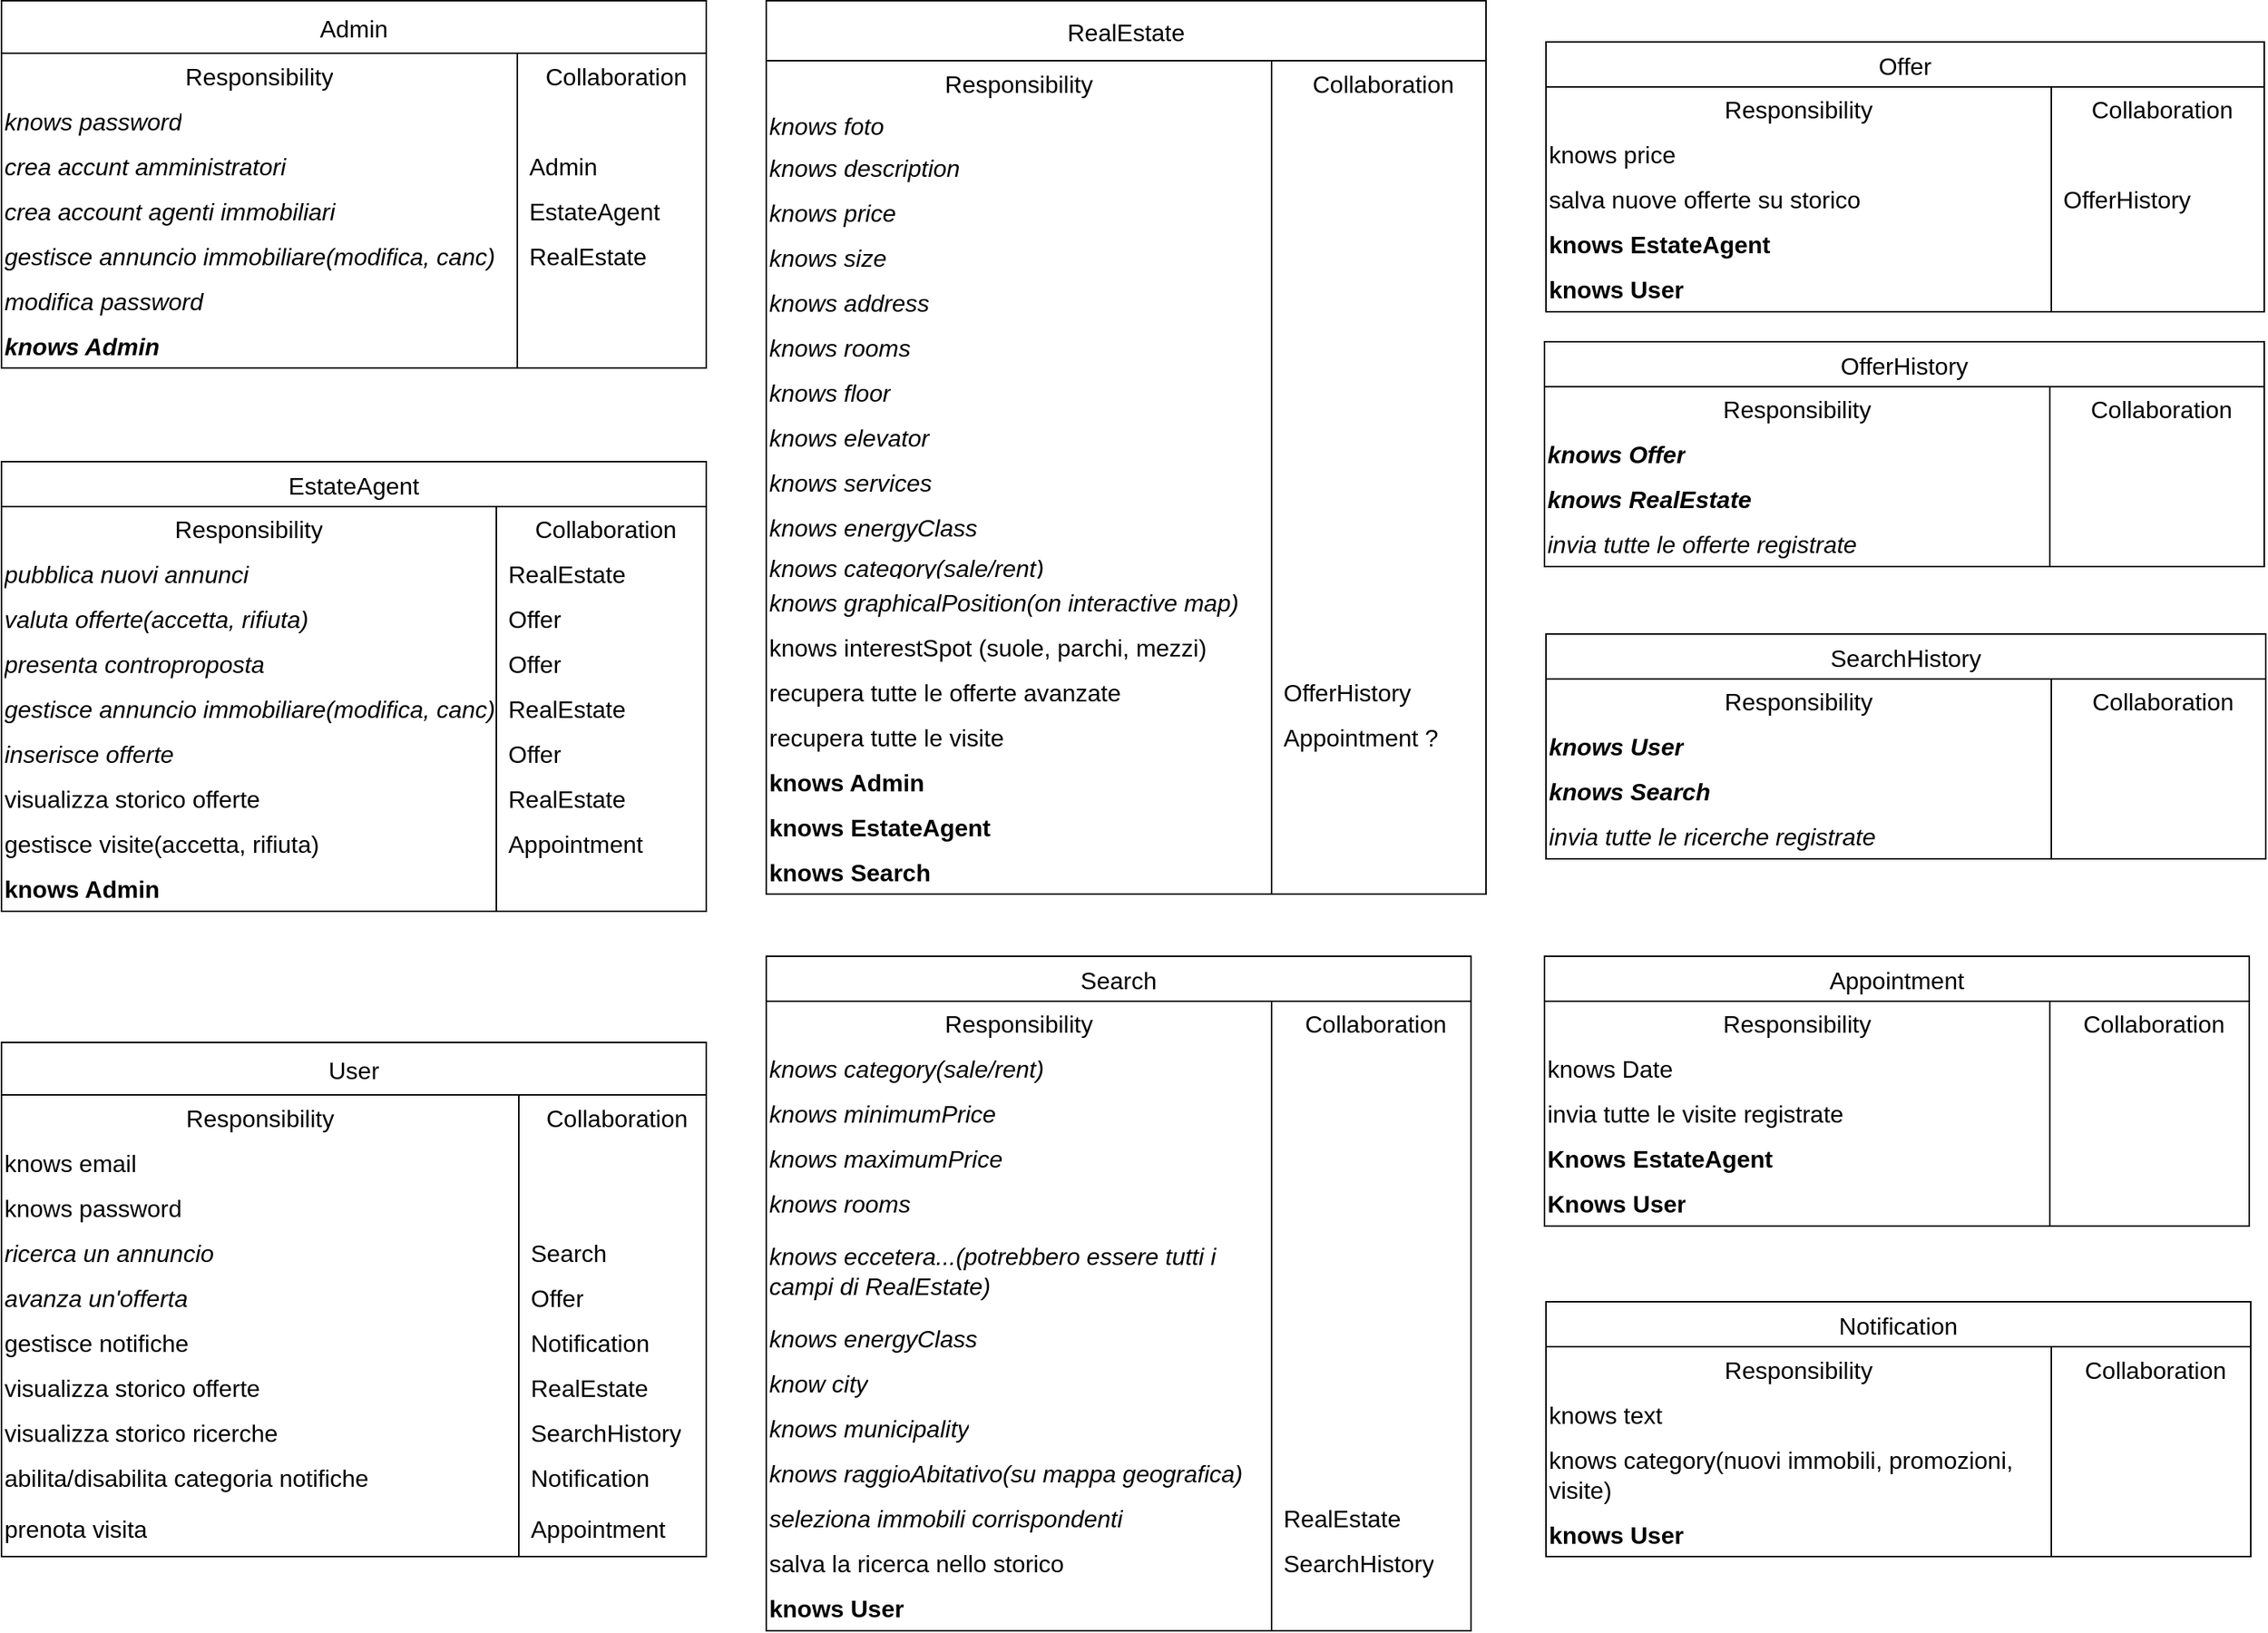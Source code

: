 <mxfile version="27.2.0" pages="4">
  <diagram name="CRC" id="NExpdT4n-M5Fz09jf_9R">
    <mxGraphModel dx="2066" dy="1103" grid="1" gridSize="10" guides="1" tooltips="1" connect="1" arrows="1" fold="1" page="1" pageScale="1" pageWidth="827" pageHeight="1169" math="0" shadow="0">
      <root>
        <mxCell id="0" />
        <mxCell id="1" parent="0" />
        <mxCell id="uzvr32tLmRq_S6bv6JIV-51" value="Admin" style="shape=table;startSize=35;container=1;collapsible=0;childLayout=tableLayout;fixedRows=1;rowLines=0;fontStyle=0;strokeColor=default;fontSize=16;" parent="1" vertex="1">
          <mxGeometry x="10" y="12.5" width="470" height="245" as="geometry" />
        </mxCell>
        <mxCell id="uzvr32tLmRq_S6bv6JIV-52" value="" style="shape=tableRow;horizontal=0;startSize=0;swimlaneHead=0;swimlaneBody=0;top=0;left=0;bottom=0;right=0;collapsible=0;dropTarget=0;fillColor=none;points=[[0,0.5],[1,0.5]];portConstraint=eastwest;strokeColor=inherit;fontSize=16;" parent="uzvr32tLmRq_S6bv6JIV-51" vertex="1">
          <mxGeometry y="35" width="470" height="30" as="geometry" />
        </mxCell>
        <mxCell id="uzvr32tLmRq_S6bv6JIV-53" value="Responsibility" style="shape=partialRectangle;html=1;whiteSpace=wrap;connectable=0;fillColor=none;top=0;left=0;bottom=0;right=0;overflow=hidden;pointerEvents=1;strokeColor=inherit;fontSize=16;" parent="uzvr32tLmRq_S6bv6JIV-52" vertex="1">
          <mxGeometry width="344" height="30" as="geometry">
            <mxRectangle width="344" height="30" as="alternateBounds" />
          </mxGeometry>
        </mxCell>
        <mxCell id="uzvr32tLmRq_S6bv6JIV-54" value="Collaboration" style="shape=partialRectangle;html=1;whiteSpace=wrap;connectable=0;fillColor=none;top=0;left=0;bottom=0;right=0;align=center;spacingLeft=6;overflow=hidden;strokeColor=inherit;fontSize=16;" parent="uzvr32tLmRq_S6bv6JIV-52" vertex="1">
          <mxGeometry x="344" width="126" height="30" as="geometry">
            <mxRectangle width="126" height="30" as="alternateBounds" />
          </mxGeometry>
        </mxCell>
        <mxCell id="uzvr32tLmRq_S6bv6JIV-202" style="shape=tableRow;horizontal=0;startSize=0;swimlaneHead=0;swimlaneBody=0;top=0;left=0;bottom=0;right=0;collapsible=0;dropTarget=0;fillColor=none;points=[[0,0.5],[1,0.5]];portConstraint=eastwest;strokeColor=inherit;fontSize=16;" parent="uzvr32tLmRq_S6bv6JIV-51" vertex="1">
          <mxGeometry y="65" width="470" height="30" as="geometry" />
        </mxCell>
        <mxCell id="uzvr32tLmRq_S6bv6JIV-203" value="knows password" style="shape=partialRectangle;html=1;whiteSpace=wrap;connectable=0;fillColor=none;top=0;left=0;bottom=0;right=0;overflow=hidden;strokeColor=inherit;fontSize=16;align=left;fontStyle=2" parent="uzvr32tLmRq_S6bv6JIV-202" vertex="1">
          <mxGeometry width="344" height="30" as="geometry">
            <mxRectangle width="344" height="30" as="alternateBounds" />
          </mxGeometry>
        </mxCell>
        <mxCell id="uzvr32tLmRq_S6bv6JIV-204" style="shape=partialRectangle;html=1;whiteSpace=wrap;connectable=0;fillColor=none;top=0;left=0;bottom=0;right=0;align=left;spacingLeft=6;overflow=hidden;strokeColor=inherit;fontSize=16;" parent="uzvr32tLmRq_S6bv6JIV-202" vertex="1">
          <mxGeometry x="344" width="126" height="30" as="geometry">
            <mxRectangle width="126" height="30" as="alternateBounds" />
          </mxGeometry>
        </mxCell>
        <mxCell id="uzvr32tLmRq_S6bv6JIV-65" style="shape=tableRow;horizontal=0;startSize=0;swimlaneHead=0;swimlaneBody=0;top=0;left=0;bottom=0;right=0;collapsible=0;dropTarget=0;fillColor=none;points=[[0,0.5],[1,0.5]];portConstraint=eastwest;strokeColor=inherit;fontSize=16;" parent="uzvr32tLmRq_S6bv6JIV-51" vertex="1">
          <mxGeometry y="95" width="470" height="30" as="geometry" />
        </mxCell>
        <mxCell id="uzvr32tLmRq_S6bv6JIV-66" value="crea accunt amministratori" style="shape=partialRectangle;html=1;whiteSpace=wrap;connectable=0;fillColor=none;top=0;left=0;bottom=0;right=0;overflow=hidden;strokeColor=inherit;fontSize=16;align=left;fontStyle=2" parent="uzvr32tLmRq_S6bv6JIV-65" vertex="1">
          <mxGeometry width="344" height="30" as="geometry">
            <mxRectangle width="344" height="30" as="alternateBounds" />
          </mxGeometry>
        </mxCell>
        <mxCell id="uzvr32tLmRq_S6bv6JIV-67" value="Admin" style="shape=partialRectangle;html=1;whiteSpace=wrap;connectable=0;fillColor=none;top=0;left=0;bottom=0;right=0;align=left;spacingLeft=6;overflow=hidden;strokeColor=inherit;fontSize=16;" parent="uzvr32tLmRq_S6bv6JIV-65" vertex="1">
          <mxGeometry x="344" width="126" height="30" as="geometry">
            <mxRectangle width="126" height="30" as="alternateBounds" />
          </mxGeometry>
        </mxCell>
        <mxCell id="uzvr32tLmRq_S6bv6JIV-55" value="" style="shape=tableRow;horizontal=0;startSize=0;swimlaneHead=0;swimlaneBody=0;top=0;left=0;bottom=0;right=0;collapsible=0;dropTarget=0;fillColor=none;points=[[0,0.5],[1,0.5]];portConstraint=eastwest;strokeColor=inherit;fontSize=16;" parent="uzvr32tLmRq_S6bv6JIV-51" vertex="1">
          <mxGeometry y="125" width="470" height="30" as="geometry" />
        </mxCell>
        <mxCell id="uzvr32tLmRq_S6bv6JIV-56" value="crea account agenti immobiliari" style="shape=partialRectangle;html=1;whiteSpace=wrap;connectable=0;fillColor=none;top=0;left=0;bottom=0;right=0;overflow=hidden;strokeColor=inherit;fontSize=16;align=left;fontStyle=2" parent="uzvr32tLmRq_S6bv6JIV-55" vertex="1">
          <mxGeometry width="344" height="30" as="geometry">
            <mxRectangle width="344" height="30" as="alternateBounds" />
          </mxGeometry>
        </mxCell>
        <mxCell id="uzvr32tLmRq_S6bv6JIV-57" value="EstateAgent" style="shape=partialRectangle;html=1;whiteSpace=wrap;connectable=0;fillColor=none;top=0;left=0;bottom=0;right=0;align=left;spacingLeft=6;overflow=hidden;strokeColor=inherit;fontSize=16;" parent="uzvr32tLmRq_S6bv6JIV-55" vertex="1">
          <mxGeometry x="344" width="126" height="30" as="geometry">
            <mxRectangle width="126" height="30" as="alternateBounds" />
          </mxGeometry>
        </mxCell>
        <mxCell id="uzvr32tLmRq_S6bv6JIV-193" style="shape=tableRow;horizontal=0;startSize=0;swimlaneHead=0;swimlaneBody=0;top=0;left=0;bottom=0;right=0;collapsible=0;dropTarget=0;fillColor=none;points=[[0,0.5],[1,0.5]];portConstraint=eastwest;strokeColor=inherit;fontSize=16;" parent="uzvr32tLmRq_S6bv6JIV-51" vertex="1">
          <mxGeometry y="155" width="470" height="30" as="geometry" />
        </mxCell>
        <mxCell id="uzvr32tLmRq_S6bv6JIV-194" value="gestisce annuncio immobiliare(modifica, canc)" style="shape=partialRectangle;html=1;whiteSpace=wrap;connectable=0;fillColor=none;top=0;left=0;bottom=0;right=0;overflow=hidden;strokeColor=inherit;fontSize=16;align=left;fontStyle=2" parent="uzvr32tLmRq_S6bv6JIV-193" vertex="1">
          <mxGeometry width="344" height="30" as="geometry">
            <mxRectangle width="344" height="30" as="alternateBounds" />
          </mxGeometry>
        </mxCell>
        <mxCell id="uzvr32tLmRq_S6bv6JIV-195" value="RealEstate" style="shape=partialRectangle;html=1;whiteSpace=wrap;connectable=0;fillColor=none;top=0;left=0;bottom=0;right=0;align=left;spacingLeft=6;overflow=hidden;strokeColor=inherit;fontSize=16;" parent="uzvr32tLmRq_S6bv6JIV-193" vertex="1">
          <mxGeometry x="344" width="126" height="30" as="geometry">
            <mxRectangle width="126" height="30" as="alternateBounds" />
          </mxGeometry>
        </mxCell>
        <mxCell id="uzvr32tLmRq_S6bv6JIV-205" style="shape=tableRow;horizontal=0;startSize=0;swimlaneHead=0;swimlaneBody=0;top=0;left=0;bottom=0;right=0;collapsible=0;dropTarget=0;fillColor=none;points=[[0,0.5],[1,0.5]];portConstraint=eastwest;strokeColor=inherit;fontSize=16;" parent="uzvr32tLmRq_S6bv6JIV-51" vertex="1">
          <mxGeometry y="185" width="470" height="30" as="geometry" />
        </mxCell>
        <mxCell id="uzvr32tLmRq_S6bv6JIV-206" value="&lt;i&gt;modifica password&lt;/i&gt;" style="shape=partialRectangle;html=1;whiteSpace=wrap;connectable=0;fillColor=none;top=0;left=0;bottom=0;right=0;overflow=hidden;strokeColor=inherit;fontSize=16;align=left;" parent="uzvr32tLmRq_S6bv6JIV-205" vertex="1">
          <mxGeometry width="344" height="30" as="geometry">
            <mxRectangle width="344" height="30" as="alternateBounds" />
          </mxGeometry>
        </mxCell>
        <mxCell id="uzvr32tLmRq_S6bv6JIV-207" style="shape=partialRectangle;html=1;whiteSpace=wrap;connectable=0;fillColor=none;top=0;left=0;bottom=0;right=0;align=left;spacingLeft=6;overflow=hidden;strokeColor=inherit;fontSize=16;" parent="uzvr32tLmRq_S6bv6JIV-205" vertex="1">
          <mxGeometry x="344" width="126" height="30" as="geometry">
            <mxRectangle width="126" height="30" as="alternateBounds" />
          </mxGeometry>
        </mxCell>
        <mxCell id="Iu4A93R2fXoeTpc24G31-28" style="shape=tableRow;horizontal=0;startSize=0;swimlaneHead=0;swimlaneBody=0;top=0;left=0;bottom=0;right=0;collapsible=0;dropTarget=0;fillColor=none;points=[[0,0.5],[1,0.5]];portConstraint=eastwest;strokeColor=inherit;fontSize=16;" parent="uzvr32tLmRq_S6bv6JIV-51" vertex="1">
          <mxGeometry y="215" width="470" height="30" as="geometry" />
        </mxCell>
        <mxCell id="Iu4A93R2fXoeTpc24G31-29" value="&lt;b&gt;knows Admin&lt;/b&gt;" style="shape=partialRectangle;html=1;whiteSpace=wrap;connectable=0;fillColor=none;top=0;left=0;bottom=0;right=0;overflow=hidden;strokeColor=inherit;fontSize=16;align=left;fontStyle=2" parent="Iu4A93R2fXoeTpc24G31-28" vertex="1">
          <mxGeometry width="344" height="30" as="geometry">
            <mxRectangle width="344" height="30" as="alternateBounds" />
          </mxGeometry>
        </mxCell>
        <mxCell id="Iu4A93R2fXoeTpc24G31-30" style="shape=partialRectangle;html=1;whiteSpace=wrap;connectable=0;fillColor=none;top=0;left=0;bottom=0;right=0;align=left;spacingLeft=6;overflow=hidden;strokeColor=inherit;fontSize=16;" parent="Iu4A93R2fXoeTpc24G31-28" vertex="1">
          <mxGeometry x="344" width="126" height="30" as="geometry">
            <mxRectangle width="126" height="30" as="alternateBounds" />
          </mxGeometry>
        </mxCell>
        <mxCell id="uzvr32tLmRq_S6bv6JIV-88" value="User" style="shape=table;startSize=35;container=1;collapsible=0;childLayout=tableLayout;fixedRows=1;rowLines=0;fontStyle=0;strokeColor=default;fontSize=16;" parent="1" vertex="1">
          <mxGeometry x="10" y="707.5" width="470" height="343" as="geometry" />
        </mxCell>
        <mxCell id="uzvr32tLmRq_S6bv6JIV-89" value="" style="shape=tableRow;horizontal=0;startSize=0;swimlaneHead=0;swimlaneBody=0;top=0;left=0;bottom=0;right=0;collapsible=0;dropTarget=0;fillColor=none;points=[[0,0.5],[1,0.5]];portConstraint=eastwest;strokeColor=inherit;fontSize=16;" parent="uzvr32tLmRq_S6bv6JIV-88" vertex="1">
          <mxGeometry y="35" width="470" height="30" as="geometry" />
        </mxCell>
        <mxCell id="uzvr32tLmRq_S6bv6JIV-90" value="Responsibility" style="shape=partialRectangle;html=1;whiteSpace=wrap;connectable=0;fillColor=none;top=0;left=0;bottom=0;right=0;overflow=hidden;pointerEvents=1;strokeColor=inherit;fontSize=16;" parent="uzvr32tLmRq_S6bv6JIV-89" vertex="1">
          <mxGeometry width="345" height="30" as="geometry">
            <mxRectangle width="345" height="30" as="alternateBounds" />
          </mxGeometry>
        </mxCell>
        <mxCell id="uzvr32tLmRq_S6bv6JIV-91" value="Collaboration" style="shape=partialRectangle;html=1;whiteSpace=wrap;connectable=0;fillColor=none;top=0;left=0;bottom=0;right=0;align=center;spacingLeft=6;overflow=hidden;strokeColor=inherit;fontSize=16;" parent="uzvr32tLmRq_S6bv6JIV-89" vertex="1">
          <mxGeometry x="345" width="125" height="30" as="geometry">
            <mxRectangle width="125" height="30" as="alternateBounds" />
          </mxGeometry>
        </mxCell>
        <mxCell id="5Mzi7ZEu_5uCUAGlELL--29" style="shape=tableRow;horizontal=0;startSize=0;swimlaneHead=0;swimlaneBody=0;top=0;left=0;bottom=0;right=0;collapsible=0;dropTarget=0;fillColor=none;points=[[0,0.5],[1,0.5]];portConstraint=eastwest;strokeColor=inherit;fontSize=16;" parent="uzvr32tLmRq_S6bv6JIV-88" vertex="1">
          <mxGeometry y="65" width="470" height="30" as="geometry" />
        </mxCell>
        <mxCell id="5Mzi7ZEu_5uCUAGlELL--30" value="knows email" style="shape=partialRectangle;html=1;whiteSpace=wrap;connectable=0;fillColor=none;top=0;left=0;bottom=0;right=0;overflow=hidden;strokeColor=inherit;fontSize=16;align=left;" parent="5Mzi7ZEu_5uCUAGlELL--29" vertex="1">
          <mxGeometry width="345" height="30" as="geometry">
            <mxRectangle width="345" height="30" as="alternateBounds" />
          </mxGeometry>
        </mxCell>
        <mxCell id="5Mzi7ZEu_5uCUAGlELL--31" style="shape=partialRectangle;html=1;whiteSpace=wrap;connectable=0;fillColor=none;top=0;left=0;bottom=0;right=0;align=left;spacingLeft=6;overflow=hidden;strokeColor=inherit;fontSize=16;" parent="5Mzi7ZEu_5uCUAGlELL--29" vertex="1">
          <mxGeometry x="345" width="125" height="30" as="geometry">
            <mxRectangle width="125" height="30" as="alternateBounds" />
          </mxGeometry>
        </mxCell>
        <mxCell id="5Mzi7ZEu_5uCUAGlELL--32" style="shape=tableRow;horizontal=0;startSize=0;swimlaneHead=0;swimlaneBody=0;top=0;left=0;bottom=0;right=0;collapsible=0;dropTarget=0;fillColor=none;points=[[0,0.5],[1,0.5]];portConstraint=eastwest;strokeColor=inherit;fontSize=16;" parent="uzvr32tLmRq_S6bv6JIV-88" vertex="1">
          <mxGeometry y="95" width="470" height="30" as="geometry" />
        </mxCell>
        <mxCell id="5Mzi7ZEu_5uCUAGlELL--33" value="knows password" style="shape=partialRectangle;html=1;whiteSpace=wrap;connectable=0;fillColor=none;top=0;left=0;bottom=0;right=0;overflow=hidden;strokeColor=inherit;fontSize=16;align=left;" parent="5Mzi7ZEu_5uCUAGlELL--32" vertex="1">
          <mxGeometry width="345" height="30" as="geometry">
            <mxRectangle width="345" height="30" as="alternateBounds" />
          </mxGeometry>
        </mxCell>
        <mxCell id="5Mzi7ZEu_5uCUAGlELL--34" style="shape=partialRectangle;html=1;whiteSpace=wrap;connectable=0;fillColor=none;top=0;left=0;bottom=0;right=0;align=left;spacingLeft=6;overflow=hidden;strokeColor=inherit;fontSize=16;" parent="5Mzi7ZEu_5uCUAGlELL--32" vertex="1">
          <mxGeometry x="345" width="125" height="30" as="geometry">
            <mxRectangle width="125" height="30" as="alternateBounds" />
          </mxGeometry>
        </mxCell>
        <mxCell id="uzvr32tLmRq_S6bv6JIV-136" style="shape=tableRow;horizontal=0;startSize=0;swimlaneHead=0;swimlaneBody=0;top=0;left=0;bottom=0;right=0;collapsible=0;dropTarget=0;fillColor=none;points=[[0,0.5],[1,0.5]];portConstraint=eastwest;strokeColor=inherit;fontSize=16;" parent="uzvr32tLmRq_S6bv6JIV-88" vertex="1">
          <mxGeometry y="125" width="470" height="30" as="geometry" />
        </mxCell>
        <mxCell id="uzvr32tLmRq_S6bv6JIV-137" value="&lt;i&gt;ricerca un annuncio&lt;/i&gt;" style="shape=partialRectangle;html=1;whiteSpace=wrap;connectable=0;fillColor=none;top=0;left=0;bottom=0;right=0;overflow=hidden;strokeColor=inherit;fontSize=16;align=left;" parent="uzvr32tLmRq_S6bv6JIV-136" vertex="1">
          <mxGeometry width="345" height="30" as="geometry">
            <mxRectangle width="345" height="30" as="alternateBounds" />
          </mxGeometry>
        </mxCell>
        <mxCell id="uzvr32tLmRq_S6bv6JIV-138" value="Search" style="shape=partialRectangle;html=1;whiteSpace=wrap;connectable=0;fillColor=none;top=0;left=0;bottom=0;right=0;align=left;spacingLeft=6;overflow=hidden;strokeColor=inherit;fontSize=16;" parent="uzvr32tLmRq_S6bv6JIV-136" vertex="1">
          <mxGeometry x="345" width="125" height="30" as="geometry">
            <mxRectangle width="125" height="30" as="alternateBounds" />
          </mxGeometry>
        </mxCell>
        <mxCell id="uzvr32tLmRq_S6bv6JIV-145" style="shape=tableRow;horizontal=0;startSize=0;swimlaneHead=0;swimlaneBody=0;top=0;left=0;bottom=0;right=0;collapsible=0;dropTarget=0;fillColor=none;points=[[0,0.5],[1,0.5]];portConstraint=eastwest;strokeColor=inherit;fontSize=16;" parent="uzvr32tLmRq_S6bv6JIV-88" vertex="1">
          <mxGeometry y="155" width="470" height="30" as="geometry" />
        </mxCell>
        <mxCell id="uzvr32tLmRq_S6bv6JIV-146" value="&lt;i&gt;avanza un&#39;offerta&lt;/i&gt;" style="shape=partialRectangle;html=1;whiteSpace=wrap;connectable=0;fillColor=none;top=0;left=0;bottom=0;right=0;overflow=hidden;strokeColor=inherit;fontSize=16;align=left;" parent="uzvr32tLmRq_S6bv6JIV-145" vertex="1">
          <mxGeometry width="345" height="30" as="geometry">
            <mxRectangle width="345" height="30" as="alternateBounds" />
          </mxGeometry>
        </mxCell>
        <mxCell id="uzvr32tLmRq_S6bv6JIV-147" value="Offer" style="shape=partialRectangle;html=1;whiteSpace=wrap;connectable=0;fillColor=none;top=0;left=0;bottom=0;right=0;align=left;spacingLeft=6;overflow=hidden;strokeColor=inherit;fontSize=16;" parent="uzvr32tLmRq_S6bv6JIV-145" vertex="1">
          <mxGeometry x="345" width="125" height="30" as="geometry">
            <mxRectangle width="125" height="30" as="alternateBounds" />
          </mxGeometry>
        </mxCell>
        <mxCell id="uzvr32tLmRq_S6bv6JIV-347" style="shape=tableRow;horizontal=0;startSize=0;swimlaneHead=0;swimlaneBody=0;top=0;left=0;bottom=0;right=0;collapsible=0;dropTarget=0;fillColor=none;points=[[0,0.5],[1,0.5]];portConstraint=eastwest;strokeColor=inherit;fontSize=16;" parent="uzvr32tLmRq_S6bv6JIV-88" vertex="1">
          <mxGeometry y="185" width="470" height="30" as="geometry" />
        </mxCell>
        <mxCell id="uzvr32tLmRq_S6bv6JIV-348" value="gestisce notifiche" style="shape=partialRectangle;html=1;whiteSpace=wrap;connectable=0;fillColor=none;top=0;left=0;bottom=0;right=0;overflow=hidden;strokeColor=inherit;fontSize=16;align=left;" parent="uzvr32tLmRq_S6bv6JIV-347" vertex="1">
          <mxGeometry width="345" height="30" as="geometry">
            <mxRectangle width="345" height="30" as="alternateBounds" />
          </mxGeometry>
        </mxCell>
        <mxCell id="uzvr32tLmRq_S6bv6JIV-349" value="Notification" style="shape=partialRectangle;html=1;whiteSpace=wrap;connectable=0;fillColor=none;top=0;left=0;bottom=0;right=0;align=left;spacingLeft=6;overflow=hidden;strokeColor=inherit;fontSize=16;" parent="uzvr32tLmRq_S6bv6JIV-347" vertex="1">
          <mxGeometry x="345" width="125" height="30" as="geometry">
            <mxRectangle width="125" height="30" as="alternateBounds" />
          </mxGeometry>
        </mxCell>
        <mxCell id="fabb9N2Cqd8_0TRRCXQg-123" style="shape=tableRow;horizontal=0;startSize=0;swimlaneHead=0;swimlaneBody=0;top=0;left=0;bottom=0;right=0;collapsible=0;dropTarget=0;fillColor=none;points=[[0,0.5],[1,0.5]];portConstraint=eastwest;strokeColor=inherit;fontSize=16;" parent="uzvr32tLmRq_S6bv6JIV-88" vertex="1">
          <mxGeometry y="215" width="470" height="30" as="geometry" />
        </mxCell>
        <mxCell id="fabb9N2Cqd8_0TRRCXQg-124" value="visualizza storico offerte" style="shape=partialRectangle;html=1;whiteSpace=wrap;connectable=0;fillColor=none;top=0;left=0;bottom=0;right=0;overflow=hidden;strokeColor=inherit;fontSize=16;align=left;" parent="fabb9N2Cqd8_0TRRCXQg-123" vertex="1">
          <mxGeometry width="345" height="30" as="geometry">
            <mxRectangle width="345" height="30" as="alternateBounds" />
          </mxGeometry>
        </mxCell>
        <mxCell id="fabb9N2Cqd8_0TRRCXQg-125" value="RealEstate" style="shape=partialRectangle;html=1;whiteSpace=wrap;connectable=0;fillColor=none;top=0;left=0;bottom=0;right=0;align=left;spacingLeft=6;overflow=hidden;strokeColor=inherit;fontSize=16;" parent="fabb9N2Cqd8_0TRRCXQg-123" vertex="1">
          <mxGeometry x="345" width="125" height="30" as="geometry">
            <mxRectangle width="125" height="30" as="alternateBounds" />
          </mxGeometry>
        </mxCell>
        <mxCell id="fabb9N2Cqd8_0TRRCXQg-135" style="shape=tableRow;horizontal=0;startSize=0;swimlaneHead=0;swimlaneBody=0;top=0;left=0;bottom=0;right=0;collapsible=0;dropTarget=0;fillColor=none;points=[[0,0.5],[1,0.5]];portConstraint=eastwest;strokeColor=inherit;fontSize=16;" parent="uzvr32tLmRq_S6bv6JIV-88" vertex="1">
          <mxGeometry y="245" width="470" height="30" as="geometry" />
        </mxCell>
        <mxCell id="fabb9N2Cqd8_0TRRCXQg-136" value="visualizza storico ricerche" style="shape=partialRectangle;html=1;whiteSpace=wrap;connectable=0;fillColor=none;top=0;left=0;bottom=0;right=0;overflow=hidden;strokeColor=inherit;fontSize=16;align=left;" parent="fabb9N2Cqd8_0TRRCXQg-135" vertex="1">
          <mxGeometry width="345" height="30" as="geometry">
            <mxRectangle width="345" height="30" as="alternateBounds" />
          </mxGeometry>
        </mxCell>
        <mxCell id="fabb9N2Cqd8_0TRRCXQg-137" value="SearchHistory" style="shape=partialRectangle;html=1;whiteSpace=wrap;connectable=0;fillColor=none;top=0;left=0;bottom=0;right=0;align=left;spacingLeft=6;overflow=hidden;strokeColor=inherit;fontSize=16;" parent="fabb9N2Cqd8_0TRRCXQg-135" vertex="1">
          <mxGeometry x="345" width="125" height="30" as="geometry">
            <mxRectangle width="125" height="30" as="alternateBounds" />
          </mxGeometry>
        </mxCell>
        <mxCell id="fabb9N2Cqd8_0TRRCXQg-138" style="shape=tableRow;horizontal=0;startSize=0;swimlaneHead=0;swimlaneBody=0;top=0;left=0;bottom=0;right=0;collapsible=0;dropTarget=0;fillColor=none;points=[[0,0.5],[1,0.5]];portConstraint=eastwest;strokeColor=inherit;fontSize=16;" parent="uzvr32tLmRq_S6bv6JIV-88" vertex="1">
          <mxGeometry y="275" width="470" height="30" as="geometry" />
        </mxCell>
        <mxCell id="fabb9N2Cqd8_0TRRCXQg-139" value="abilita/disabilita categoria notifiche" style="shape=partialRectangle;html=1;whiteSpace=wrap;connectable=0;fillColor=none;top=0;left=0;bottom=0;right=0;overflow=hidden;strokeColor=inherit;fontSize=16;align=left;" parent="fabb9N2Cqd8_0TRRCXQg-138" vertex="1">
          <mxGeometry width="345" height="30" as="geometry">
            <mxRectangle width="345" height="30" as="alternateBounds" />
          </mxGeometry>
        </mxCell>
        <mxCell id="fabb9N2Cqd8_0TRRCXQg-140" value="Notification" style="shape=partialRectangle;html=1;whiteSpace=wrap;connectable=0;fillColor=none;top=0;left=0;bottom=0;right=0;align=left;spacingLeft=6;overflow=hidden;strokeColor=inherit;fontSize=16;" parent="fabb9N2Cqd8_0TRRCXQg-138" vertex="1">
          <mxGeometry x="345" width="125" height="30" as="geometry">
            <mxRectangle width="125" height="30" as="alternateBounds" />
          </mxGeometry>
        </mxCell>
        <mxCell id="5Mzi7ZEu_5uCUAGlELL--17" style="shape=tableRow;horizontal=0;startSize=0;swimlaneHead=0;swimlaneBody=0;top=0;left=0;bottom=0;right=0;collapsible=0;dropTarget=0;fillColor=none;points=[[0,0.5],[1,0.5]];portConstraint=eastwest;strokeColor=inherit;fontSize=16;" parent="uzvr32tLmRq_S6bv6JIV-88" vertex="1">
          <mxGeometry y="305" width="470" height="38" as="geometry" />
        </mxCell>
        <mxCell id="5Mzi7ZEu_5uCUAGlELL--18" value="prenota visita" style="shape=partialRectangle;html=1;whiteSpace=wrap;connectable=0;fillColor=none;top=0;left=0;bottom=0;right=0;overflow=hidden;strokeColor=inherit;fontSize=16;align=left;" parent="5Mzi7ZEu_5uCUAGlELL--17" vertex="1">
          <mxGeometry width="345" height="38" as="geometry">
            <mxRectangle width="345" height="38" as="alternateBounds" />
          </mxGeometry>
        </mxCell>
        <mxCell id="5Mzi7ZEu_5uCUAGlELL--19" value="Appointment" style="shape=partialRectangle;html=1;whiteSpace=wrap;connectable=0;fillColor=none;top=0;left=0;bottom=0;right=0;align=left;spacingLeft=6;overflow=hidden;strokeColor=inherit;fontSize=16;" parent="5Mzi7ZEu_5uCUAGlELL--17" vertex="1">
          <mxGeometry x="345" width="125" height="38" as="geometry">
            <mxRectangle width="125" height="38" as="alternateBounds" />
          </mxGeometry>
        </mxCell>
        <mxCell id="uzvr32tLmRq_S6bv6JIV-104" value="EstateAgent" style="shape=table;startSize=30;container=1;collapsible=0;childLayout=tableLayout;fixedRows=1;rowLines=0;fontStyle=0;strokeColor=default;fontSize=16;columnLines=1;swimlaneHead=1;swimlaneBody=1;noLabel=0;fixDash=0;resizeLast=0;resizeLastRow=0;fillStyle=auto;horizontal=1;top=1;bottom=1;left=1;right=1;rounded=0;swimlaneLine=1;metaEdit=0;backgroundOutline=0;" parent="1" vertex="1">
          <mxGeometry x="10" y="320" width="470" height="300" as="geometry" />
        </mxCell>
        <mxCell id="uzvr32tLmRq_S6bv6JIV-105" value="" style="shape=tableRow;horizontal=0;startSize=0;swimlaneHead=0;swimlaneBody=0;top=0;left=0;bottom=0;right=0;collapsible=0;dropTarget=0;fillColor=none;points=[[0,0.5],[1,0.5]];portConstraint=eastwest;strokeColor=inherit;fontSize=16;" parent="uzvr32tLmRq_S6bv6JIV-104" vertex="1">
          <mxGeometry y="30" width="470" height="30" as="geometry" />
        </mxCell>
        <mxCell id="uzvr32tLmRq_S6bv6JIV-106" value="Responsibility" style="shape=partialRectangle;html=1;whiteSpace=wrap;connectable=0;fillColor=none;top=0;left=0;bottom=0;right=0;overflow=hidden;pointerEvents=1;strokeColor=inherit;fontSize=16;" parent="uzvr32tLmRq_S6bv6JIV-105" vertex="1">
          <mxGeometry width="330" height="30" as="geometry">
            <mxRectangle width="330" height="30" as="alternateBounds" />
          </mxGeometry>
        </mxCell>
        <mxCell id="uzvr32tLmRq_S6bv6JIV-107" value="Collaboration" style="shape=partialRectangle;html=1;whiteSpace=wrap;connectable=0;fillColor=none;top=0;left=0;bottom=0;right=0;align=center;spacingLeft=6;overflow=hidden;strokeColor=inherit;fontSize=16;" parent="uzvr32tLmRq_S6bv6JIV-105" vertex="1">
          <mxGeometry x="330" width="140" height="30" as="geometry">
            <mxRectangle width="140" height="30" as="alternateBounds" />
          </mxGeometry>
        </mxCell>
        <mxCell id="uzvr32tLmRq_S6bv6JIV-108" style="shape=tableRow;horizontal=0;startSize=0;swimlaneHead=0;swimlaneBody=0;top=0;left=0;bottom=0;right=0;collapsible=0;dropTarget=0;fillColor=none;points=[[0,0.5],[1,0.5]];portConstraint=eastwest;strokeColor=inherit;fontSize=16;" parent="uzvr32tLmRq_S6bv6JIV-104" vertex="1">
          <mxGeometry y="60" width="470" height="30" as="geometry" />
        </mxCell>
        <mxCell id="uzvr32tLmRq_S6bv6JIV-109" value="pubblica nuovi annunci" style="shape=partialRectangle;html=1;whiteSpace=wrap;connectable=0;fillColor=none;top=0;left=0;bottom=0;right=0;overflow=hidden;strokeColor=inherit;fontSize=16;align=left;fontStyle=2" parent="uzvr32tLmRq_S6bv6JIV-108" vertex="1">
          <mxGeometry width="330" height="30" as="geometry">
            <mxRectangle width="330" height="30" as="alternateBounds" />
          </mxGeometry>
        </mxCell>
        <mxCell id="uzvr32tLmRq_S6bv6JIV-110" value="RealEstate" style="shape=partialRectangle;html=1;whiteSpace=wrap;connectable=0;fillColor=none;top=0;left=0;bottom=0;right=0;align=left;spacingLeft=6;overflow=hidden;strokeColor=inherit;fontSize=16;" parent="uzvr32tLmRq_S6bv6JIV-108" vertex="1">
          <mxGeometry x="330" width="140" height="30" as="geometry">
            <mxRectangle width="140" height="30" as="alternateBounds" />
          </mxGeometry>
        </mxCell>
        <mxCell id="uzvr32tLmRq_S6bv6JIV-148" style="shape=tableRow;horizontal=0;startSize=0;swimlaneHead=0;swimlaneBody=0;top=0;left=0;bottom=0;right=0;collapsible=0;dropTarget=0;fillColor=none;points=[[0,0.5],[1,0.5]];portConstraint=eastwest;strokeColor=inherit;fontSize=16;" parent="uzvr32tLmRq_S6bv6JIV-104" vertex="1">
          <mxGeometry y="90" width="470" height="30" as="geometry" />
        </mxCell>
        <mxCell id="uzvr32tLmRq_S6bv6JIV-149" value="&lt;i&gt;valuta offerte(accetta, rifiuta)&lt;/i&gt;" style="shape=partialRectangle;html=1;whiteSpace=wrap;connectable=0;fillColor=none;top=0;left=0;bottom=0;right=0;overflow=hidden;strokeColor=inherit;fontSize=16;align=left;" parent="uzvr32tLmRq_S6bv6JIV-148" vertex="1">
          <mxGeometry width="330" height="30" as="geometry">
            <mxRectangle width="330" height="30" as="alternateBounds" />
          </mxGeometry>
        </mxCell>
        <mxCell id="uzvr32tLmRq_S6bv6JIV-150" value="Offer" style="shape=partialRectangle;html=1;whiteSpace=wrap;connectable=0;fillColor=none;top=0;left=0;bottom=0;right=0;align=left;spacingLeft=6;overflow=hidden;strokeColor=inherit;fontSize=16;" parent="uzvr32tLmRq_S6bv6JIV-148" vertex="1">
          <mxGeometry x="330" width="140" height="30" as="geometry">
            <mxRectangle width="140" height="30" as="alternateBounds" />
          </mxGeometry>
        </mxCell>
        <mxCell id="uzvr32tLmRq_S6bv6JIV-158" style="shape=tableRow;horizontal=0;startSize=0;swimlaneHead=0;swimlaneBody=0;top=0;left=0;bottom=0;right=0;collapsible=0;dropTarget=0;fillColor=none;points=[[0,0.5],[1,0.5]];portConstraint=eastwest;strokeColor=inherit;fontSize=16;fontStyle=2" parent="uzvr32tLmRq_S6bv6JIV-104" vertex="1">
          <mxGeometry y="120" width="470" height="30" as="geometry" />
        </mxCell>
        <mxCell id="uzvr32tLmRq_S6bv6JIV-159" value="&lt;i&gt;presenta controproposta&lt;/i&gt;" style="shape=partialRectangle;html=1;whiteSpace=wrap;connectable=0;fillColor=none;top=0;left=0;bottom=0;right=0;overflow=hidden;strokeColor=inherit;fontSize=16;align=left;" parent="uzvr32tLmRq_S6bv6JIV-158" vertex="1">
          <mxGeometry width="330" height="30" as="geometry">
            <mxRectangle width="330" height="30" as="alternateBounds" />
          </mxGeometry>
        </mxCell>
        <mxCell id="uzvr32tLmRq_S6bv6JIV-160" value="Offer" style="shape=partialRectangle;html=1;whiteSpace=wrap;connectable=0;fillColor=none;top=0;left=0;bottom=0;right=0;align=left;spacingLeft=6;overflow=hidden;strokeColor=inherit;fontSize=16;" parent="uzvr32tLmRq_S6bv6JIV-158" vertex="1">
          <mxGeometry x="330" width="140" height="30" as="geometry">
            <mxRectangle width="140" height="30" as="alternateBounds" />
          </mxGeometry>
        </mxCell>
        <mxCell id="uzvr32tLmRq_S6bv6JIV-196" style="shape=tableRow;horizontal=0;startSize=0;swimlaneHead=0;swimlaneBody=0;top=0;left=0;bottom=0;right=0;collapsible=0;dropTarget=0;fillColor=none;points=[[0,0.5],[1,0.5]];portConstraint=eastwest;strokeColor=inherit;fontSize=16;" parent="uzvr32tLmRq_S6bv6JIV-104" vertex="1">
          <mxGeometry y="150" width="470" height="30" as="geometry" />
        </mxCell>
        <mxCell id="uzvr32tLmRq_S6bv6JIV-197" value="gestisce annuncio immobiliare(modifica, canc)" style="shape=partialRectangle;html=1;whiteSpace=wrap;connectable=0;fillColor=none;top=0;left=0;bottom=0;right=0;overflow=hidden;strokeColor=inherit;fontSize=16;align=left;fontStyle=2" parent="uzvr32tLmRq_S6bv6JIV-196" vertex="1">
          <mxGeometry width="330" height="30" as="geometry">
            <mxRectangle width="330" height="30" as="alternateBounds" />
          </mxGeometry>
        </mxCell>
        <mxCell id="uzvr32tLmRq_S6bv6JIV-198" value="RealEstate" style="shape=partialRectangle;html=1;whiteSpace=wrap;connectable=0;fillColor=none;top=0;left=0;bottom=0;right=0;align=left;spacingLeft=6;overflow=hidden;strokeColor=inherit;fontSize=16;" parent="uzvr32tLmRq_S6bv6JIV-196" vertex="1">
          <mxGeometry x="330" width="140" height="30" as="geometry">
            <mxRectangle width="140" height="30" as="alternateBounds" />
          </mxGeometry>
        </mxCell>
        <mxCell id="uzvr32tLmRq_S6bv6JIV-331" style="shape=tableRow;horizontal=0;startSize=0;swimlaneHead=0;swimlaneBody=0;top=0;left=0;bottom=0;right=0;collapsible=0;dropTarget=0;fillColor=none;points=[[0,0.5],[1,0.5]];portConstraint=eastwest;strokeColor=inherit;fontSize=16;" parent="uzvr32tLmRq_S6bv6JIV-104" vertex="1">
          <mxGeometry y="180" width="470" height="30" as="geometry" />
        </mxCell>
        <mxCell id="uzvr32tLmRq_S6bv6JIV-332" value="&lt;i&gt;inserisce offerte&lt;/i&gt;" style="shape=partialRectangle;html=1;whiteSpace=wrap;connectable=0;fillColor=none;top=0;left=0;bottom=0;right=0;overflow=hidden;strokeColor=inherit;fontSize=16;align=left;" parent="uzvr32tLmRq_S6bv6JIV-331" vertex="1">
          <mxGeometry width="330" height="30" as="geometry">
            <mxRectangle width="330" height="30" as="alternateBounds" />
          </mxGeometry>
        </mxCell>
        <mxCell id="uzvr32tLmRq_S6bv6JIV-333" value="Offer" style="shape=partialRectangle;html=1;whiteSpace=wrap;connectable=0;fillColor=none;top=0;left=0;bottom=0;right=0;align=left;spacingLeft=6;overflow=hidden;strokeColor=inherit;fontSize=16;" parent="uzvr32tLmRq_S6bv6JIV-331" vertex="1">
          <mxGeometry x="330" width="140" height="30" as="geometry">
            <mxRectangle width="140" height="30" as="alternateBounds" />
          </mxGeometry>
        </mxCell>
        <mxCell id="fabb9N2Cqd8_0TRRCXQg-120" style="shape=tableRow;horizontal=0;startSize=0;swimlaneHead=0;swimlaneBody=0;top=0;left=0;bottom=0;right=0;collapsible=0;dropTarget=0;fillColor=none;points=[[0,0.5],[1,0.5]];portConstraint=eastwest;strokeColor=inherit;fontSize=16;" parent="uzvr32tLmRq_S6bv6JIV-104" vertex="1">
          <mxGeometry y="210" width="470" height="30" as="geometry" />
        </mxCell>
        <mxCell id="fabb9N2Cqd8_0TRRCXQg-121" value="visualizza storico offerte" style="shape=partialRectangle;html=1;whiteSpace=wrap;connectable=0;fillColor=none;top=0;left=0;bottom=0;right=0;overflow=hidden;strokeColor=inherit;fontSize=16;align=left;" parent="fabb9N2Cqd8_0TRRCXQg-120" vertex="1">
          <mxGeometry width="330" height="30" as="geometry">
            <mxRectangle width="330" height="30" as="alternateBounds" />
          </mxGeometry>
        </mxCell>
        <mxCell id="fabb9N2Cqd8_0TRRCXQg-122" value="RealEstate" style="shape=partialRectangle;html=1;whiteSpace=wrap;connectable=0;fillColor=none;top=0;left=0;bottom=0;right=0;align=left;spacingLeft=6;overflow=hidden;strokeColor=inherit;fontSize=16;" parent="fabb9N2Cqd8_0TRRCXQg-120" vertex="1">
          <mxGeometry x="330" width="140" height="30" as="geometry">
            <mxRectangle width="140" height="30" as="alternateBounds" />
          </mxGeometry>
        </mxCell>
        <mxCell id="5Mzi7ZEu_5uCUAGlELL--14" style="shape=tableRow;horizontal=0;startSize=0;swimlaneHead=0;swimlaneBody=0;top=0;left=0;bottom=0;right=0;collapsible=0;dropTarget=0;fillColor=none;points=[[0,0.5],[1,0.5]];portConstraint=eastwest;strokeColor=inherit;fontSize=16;" parent="uzvr32tLmRq_S6bv6JIV-104" vertex="1">
          <mxGeometry y="240" width="470" height="30" as="geometry" />
        </mxCell>
        <mxCell id="5Mzi7ZEu_5uCUAGlELL--15" value="gestisce visite(accetta, rifiuta)" style="shape=partialRectangle;html=1;whiteSpace=wrap;connectable=0;fillColor=none;top=0;left=0;bottom=0;right=0;overflow=hidden;strokeColor=inherit;fontSize=16;align=left;" parent="5Mzi7ZEu_5uCUAGlELL--14" vertex="1">
          <mxGeometry width="330" height="30" as="geometry">
            <mxRectangle width="330" height="30" as="alternateBounds" />
          </mxGeometry>
        </mxCell>
        <mxCell id="5Mzi7ZEu_5uCUAGlELL--16" value="Appointment" style="shape=partialRectangle;html=1;whiteSpace=wrap;connectable=0;fillColor=none;top=0;left=0;bottom=0;right=0;align=left;spacingLeft=6;overflow=hidden;strokeColor=inherit;fontSize=16;" parent="5Mzi7ZEu_5uCUAGlELL--14" vertex="1">
          <mxGeometry x="330" width="140" height="30" as="geometry">
            <mxRectangle width="140" height="30" as="alternateBounds" />
          </mxGeometry>
        </mxCell>
        <mxCell id="Iu4A93R2fXoeTpc24G31-31" style="shape=tableRow;horizontal=0;startSize=0;swimlaneHead=0;swimlaneBody=0;top=0;left=0;bottom=0;right=0;collapsible=0;dropTarget=0;fillColor=none;points=[[0,0.5],[1,0.5]];portConstraint=eastwest;strokeColor=inherit;fontSize=16;" parent="uzvr32tLmRq_S6bv6JIV-104" vertex="1">
          <mxGeometry y="270" width="470" height="30" as="geometry" />
        </mxCell>
        <mxCell id="Iu4A93R2fXoeTpc24G31-32" value="&lt;b&gt;knows Admin&lt;/b&gt;" style="shape=partialRectangle;html=1;whiteSpace=wrap;connectable=0;fillColor=none;top=0;left=0;bottom=0;right=0;overflow=hidden;strokeColor=inherit;fontSize=16;align=left;" parent="Iu4A93R2fXoeTpc24G31-31" vertex="1">
          <mxGeometry width="330" height="30" as="geometry">
            <mxRectangle width="330" height="30" as="alternateBounds" />
          </mxGeometry>
        </mxCell>
        <mxCell id="Iu4A93R2fXoeTpc24G31-33" style="shape=partialRectangle;html=1;whiteSpace=wrap;connectable=0;fillColor=none;top=0;left=0;bottom=0;right=0;align=left;spacingLeft=6;overflow=hidden;strokeColor=inherit;fontSize=16;" parent="Iu4A93R2fXoeTpc24G31-31" vertex="1">
          <mxGeometry x="330" width="140" height="30" as="geometry">
            <mxRectangle width="140" height="30" as="alternateBounds" />
          </mxGeometry>
        </mxCell>
        <mxCell id="uzvr32tLmRq_S6bv6JIV-120" value="RealEstate" style="shape=table;startSize=40;container=1;collapsible=0;childLayout=tableLayout;fixedRows=1;rowLines=0;fontStyle=0;strokeColor=default;fontSize=16;" parent="1" vertex="1">
          <mxGeometry x="520" y="12.5" width="480" height="596" as="geometry" />
        </mxCell>
        <mxCell id="uzvr32tLmRq_S6bv6JIV-121" value="" style="shape=tableRow;horizontal=0;startSize=0;swimlaneHead=0;swimlaneBody=0;top=0;left=0;bottom=0;right=0;collapsible=0;dropTarget=0;fillColor=none;points=[[0,0.5],[1,0.5]];portConstraint=eastwest;strokeColor=inherit;fontSize=16;" parent="uzvr32tLmRq_S6bv6JIV-120" vertex="1">
          <mxGeometry y="40" width="480" height="30" as="geometry" />
        </mxCell>
        <mxCell id="uzvr32tLmRq_S6bv6JIV-122" value="Responsibility" style="shape=partialRectangle;html=1;whiteSpace=wrap;connectable=0;fillColor=none;top=0;left=0;bottom=0;right=0;overflow=hidden;pointerEvents=1;strokeColor=inherit;fontSize=16;" parent="uzvr32tLmRq_S6bv6JIV-121" vertex="1">
          <mxGeometry width="337" height="30" as="geometry">
            <mxRectangle width="337" height="30" as="alternateBounds" />
          </mxGeometry>
        </mxCell>
        <mxCell id="uzvr32tLmRq_S6bv6JIV-123" value="Collaboration" style="shape=partialRectangle;html=1;whiteSpace=wrap;connectable=0;fillColor=none;top=0;left=0;bottom=0;right=0;align=center;spacingLeft=6;overflow=hidden;strokeColor=inherit;fontSize=16;" parent="uzvr32tLmRq_S6bv6JIV-121" vertex="1">
          <mxGeometry x="337" width="143" height="30" as="geometry">
            <mxRectangle width="143" height="30" as="alternateBounds" />
          </mxGeometry>
        </mxCell>
        <mxCell id="uzvr32tLmRq_S6bv6JIV-124" style="shape=tableRow;horizontal=0;startSize=0;swimlaneHead=0;swimlaneBody=0;top=0;left=0;bottom=0;right=0;collapsible=0;dropTarget=0;fillColor=none;points=[[0,0.5],[1,0.5]];portConstraint=eastwest;strokeColor=inherit;fontSize=16;" parent="uzvr32tLmRq_S6bv6JIV-120" vertex="1">
          <mxGeometry y="70" width="480" height="26" as="geometry" />
        </mxCell>
        <mxCell id="uzvr32tLmRq_S6bv6JIV-125" value="knows foto" style="shape=partialRectangle;html=1;whiteSpace=wrap;connectable=0;fillColor=none;top=0;left=0;bottom=0;right=0;overflow=hidden;strokeColor=inherit;fontSize=16;align=left;fontStyle=2" parent="uzvr32tLmRq_S6bv6JIV-124" vertex="1">
          <mxGeometry width="337" height="26" as="geometry">
            <mxRectangle width="337" height="26" as="alternateBounds" />
          </mxGeometry>
        </mxCell>
        <mxCell id="uzvr32tLmRq_S6bv6JIV-126" value="" style="shape=partialRectangle;html=1;whiteSpace=wrap;connectable=0;fillColor=none;top=0;left=0;bottom=0;right=0;align=left;spacingLeft=6;overflow=hidden;strokeColor=inherit;fontSize=16;" parent="uzvr32tLmRq_S6bv6JIV-124" vertex="1">
          <mxGeometry x="337" width="143" height="26" as="geometry">
            <mxRectangle width="143" height="26" as="alternateBounds" />
          </mxGeometry>
        </mxCell>
        <mxCell id="uzvr32tLmRq_S6bv6JIV-226" style="shape=tableRow;horizontal=0;startSize=0;swimlaneHead=0;swimlaneBody=0;top=0;left=0;bottom=0;right=0;collapsible=0;dropTarget=0;fillColor=none;points=[[0,0.5],[1,0.5]];portConstraint=eastwest;strokeColor=inherit;fontSize=16;" parent="uzvr32tLmRq_S6bv6JIV-120" vertex="1">
          <mxGeometry y="96" width="480" height="30" as="geometry" />
        </mxCell>
        <mxCell id="uzvr32tLmRq_S6bv6JIV-227" value="knows description" style="shape=partialRectangle;html=1;whiteSpace=wrap;connectable=0;fillColor=none;top=0;left=0;bottom=0;right=0;overflow=hidden;strokeColor=inherit;fontSize=16;align=left;fontStyle=2" parent="uzvr32tLmRq_S6bv6JIV-226" vertex="1">
          <mxGeometry width="337" height="30" as="geometry">
            <mxRectangle width="337" height="30" as="alternateBounds" />
          </mxGeometry>
        </mxCell>
        <mxCell id="uzvr32tLmRq_S6bv6JIV-228" style="shape=partialRectangle;html=1;whiteSpace=wrap;connectable=0;fillColor=none;top=0;left=0;bottom=0;right=0;align=left;spacingLeft=6;overflow=hidden;strokeColor=inherit;fontSize=16;" parent="uzvr32tLmRq_S6bv6JIV-226" vertex="1">
          <mxGeometry x="337" width="143" height="30" as="geometry">
            <mxRectangle width="143" height="30" as="alternateBounds" />
          </mxGeometry>
        </mxCell>
        <mxCell id="fabb9N2Cqd8_0TRRCXQg-1" style="shape=tableRow;horizontal=0;startSize=0;swimlaneHead=0;swimlaneBody=0;top=0;left=0;bottom=0;right=0;collapsible=0;dropTarget=0;fillColor=none;points=[[0,0.5],[1,0.5]];portConstraint=eastwest;strokeColor=inherit;fontSize=16;" parent="uzvr32tLmRq_S6bv6JIV-120" vertex="1">
          <mxGeometry y="126" width="480" height="30" as="geometry" />
        </mxCell>
        <mxCell id="fabb9N2Cqd8_0TRRCXQg-2" value="knows price" style="shape=partialRectangle;html=1;whiteSpace=wrap;connectable=0;fillColor=none;top=0;left=0;bottom=0;right=0;overflow=hidden;strokeColor=inherit;fontSize=16;align=left;fontStyle=2" parent="fabb9N2Cqd8_0TRRCXQg-1" vertex="1">
          <mxGeometry width="337" height="30" as="geometry">
            <mxRectangle width="337" height="30" as="alternateBounds" />
          </mxGeometry>
        </mxCell>
        <mxCell id="fabb9N2Cqd8_0TRRCXQg-3" style="shape=partialRectangle;html=1;whiteSpace=wrap;connectable=0;fillColor=none;top=0;left=0;bottom=0;right=0;align=left;spacingLeft=6;overflow=hidden;strokeColor=inherit;fontSize=16;" parent="fabb9N2Cqd8_0TRRCXQg-1" vertex="1">
          <mxGeometry x="337" width="143" height="30" as="geometry">
            <mxRectangle width="143" height="30" as="alternateBounds" />
          </mxGeometry>
        </mxCell>
        <mxCell id="uzvr32tLmRq_S6bv6JIV-229" style="shape=tableRow;horizontal=0;startSize=0;swimlaneHead=0;swimlaneBody=0;top=0;left=0;bottom=0;right=0;collapsible=0;dropTarget=0;fillColor=none;points=[[0,0.5],[1,0.5]];portConstraint=eastwest;strokeColor=inherit;fontSize=16;" parent="uzvr32tLmRq_S6bv6JIV-120" vertex="1">
          <mxGeometry y="156" width="480" height="30" as="geometry" />
        </mxCell>
        <mxCell id="uzvr32tLmRq_S6bv6JIV-230" value="knows size" style="shape=partialRectangle;html=1;whiteSpace=wrap;connectable=0;fillColor=none;top=0;left=0;bottom=0;right=0;overflow=hidden;strokeColor=inherit;fontSize=16;align=left;fontStyle=2" parent="uzvr32tLmRq_S6bv6JIV-229" vertex="1">
          <mxGeometry width="337" height="30" as="geometry">
            <mxRectangle width="337" height="30" as="alternateBounds" />
          </mxGeometry>
        </mxCell>
        <mxCell id="uzvr32tLmRq_S6bv6JIV-231" style="shape=partialRectangle;html=1;whiteSpace=wrap;connectable=0;fillColor=none;top=0;left=0;bottom=0;right=0;align=left;spacingLeft=6;overflow=hidden;strokeColor=inherit;fontSize=16;" parent="uzvr32tLmRq_S6bv6JIV-229" vertex="1">
          <mxGeometry x="337" width="143" height="30" as="geometry">
            <mxRectangle width="143" height="30" as="alternateBounds" />
          </mxGeometry>
        </mxCell>
        <mxCell id="uzvr32tLmRq_S6bv6JIV-232" style="shape=tableRow;horizontal=0;startSize=0;swimlaneHead=0;swimlaneBody=0;top=0;left=0;bottom=0;right=0;collapsible=0;dropTarget=0;fillColor=none;points=[[0,0.5],[1,0.5]];portConstraint=eastwest;strokeColor=inherit;fontSize=16;" parent="uzvr32tLmRq_S6bv6JIV-120" vertex="1">
          <mxGeometry y="186" width="480" height="30" as="geometry" />
        </mxCell>
        <mxCell id="uzvr32tLmRq_S6bv6JIV-233" value="knows address" style="shape=partialRectangle;html=1;whiteSpace=wrap;connectable=0;fillColor=none;top=0;left=0;bottom=0;right=0;overflow=hidden;strokeColor=inherit;fontSize=16;align=left;fontStyle=2" parent="uzvr32tLmRq_S6bv6JIV-232" vertex="1">
          <mxGeometry width="337" height="30" as="geometry">
            <mxRectangle width="337" height="30" as="alternateBounds" />
          </mxGeometry>
        </mxCell>
        <mxCell id="uzvr32tLmRq_S6bv6JIV-234" style="shape=partialRectangle;html=1;whiteSpace=wrap;connectable=0;fillColor=none;top=0;left=0;bottom=0;right=0;align=left;spacingLeft=6;overflow=hidden;strokeColor=inherit;fontSize=16;" parent="uzvr32tLmRq_S6bv6JIV-232" vertex="1">
          <mxGeometry x="337" width="143" height="30" as="geometry">
            <mxRectangle width="143" height="30" as="alternateBounds" />
          </mxGeometry>
        </mxCell>
        <mxCell id="fabb9N2Cqd8_0TRRCXQg-4" style="shape=tableRow;horizontal=0;startSize=0;swimlaneHead=0;swimlaneBody=0;top=0;left=0;bottom=0;right=0;collapsible=0;dropTarget=0;fillColor=none;points=[[0,0.5],[1,0.5]];portConstraint=eastwest;strokeColor=inherit;fontSize=16;" parent="uzvr32tLmRq_S6bv6JIV-120" vertex="1">
          <mxGeometry y="216" width="480" height="30" as="geometry" />
        </mxCell>
        <mxCell id="fabb9N2Cqd8_0TRRCXQg-5" value="knows rooms" style="shape=partialRectangle;html=1;whiteSpace=wrap;connectable=0;fillColor=none;top=0;left=0;bottom=0;right=0;overflow=hidden;strokeColor=inherit;fontSize=16;align=left;fontStyle=2" parent="fabb9N2Cqd8_0TRRCXQg-4" vertex="1">
          <mxGeometry width="337" height="30" as="geometry">
            <mxRectangle width="337" height="30" as="alternateBounds" />
          </mxGeometry>
        </mxCell>
        <mxCell id="fabb9N2Cqd8_0TRRCXQg-6" style="shape=partialRectangle;html=1;whiteSpace=wrap;connectable=0;fillColor=none;top=0;left=0;bottom=0;right=0;align=left;spacingLeft=6;overflow=hidden;strokeColor=inherit;fontSize=16;" parent="fabb9N2Cqd8_0TRRCXQg-4" vertex="1">
          <mxGeometry x="337" width="143" height="30" as="geometry">
            <mxRectangle width="143" height="30" as="alternateBounds" />
          </mxGeometry>
        </mxCell>
        <mxCell id="uzvr32tLmRq_S6bv6JIV-235" style="shape=tableRow;horizontal=0;startSize=0;swimlaneHead=0;swimlaneBody=0;top=0;left=0;bottom=0;right=0;collapsible=0;dropTarget=0;fillColor=none;points=[[0,0.5],[1,0.5]];portConstraint=eastwest;strokeColor=inherit;fontSize=16;" parent="uzvr32tLmRq_S6bv6JIV-120" vertex="1">
          <mxGeometry y="246" width="480" height="30" as="geometry" />
        </mxCell>
        <mxCell id="uzvr32tLmRq_S6bv6JIV-236" value="knows floor" style="shape=partialRectangle;html=1;whiteSpace=wrap;connectable=0;fillColor=none;top=0;left=0;bottom=0;right=0;overflow=hidden;strokeColor=inherit;fontSize=16;align=left;fontStyle=2" parent="uzvr32tLmRq_S6bv6JIV-235" vertex="1">
          <mxGeometry width="337" height="30" as="geometry">
            <mxRectangle width="337" height="30" as="alternateBounds" />
          </mxGeometry>
        </mxCell>
        <mxCell id="uzvr32tLmRq_S6bv6JIV-237" style="shape=partialRectangle;html=1;whiteSpace=wrap;connectable=0;fillColor=none;top=0;left=0;bottom=0;right=0;align=left;spacingLeft=6;overflow=hidden;strokeColor=inherit;fontSize=16;" parent="uzvr32tLmRq_S6bv6JIV-235" vertex="1">
          <mxGeometry x="337" width="143" height="30" as="geometry">
            <mxRectangle width="143" height="30" as="alternateBounds" />
          </mxGeometry>
        </mxCell>
        <mxCell id="fabb9N2Cqd8_0TRRCXQg-7" style="shape=tableRow;horizontal=0;startSize=0;swimlaneHead=0;swimlaneBody=0;top=0;left=0;bottom=0;right=0;collapsible=0;dropTarget=0;fillColor=none;points=[[0,0.5],[1,0.5]];portConstraint=eastwest;strokeColor=inherit;fontSize=16;" parent="uzvr32tLmRq_S6bv6JIV-120" vertex="1">
          <mxGeometry y="276" width="480" height="30" as="geometry" />
        </mxCell>
        <mxCell id="fabb9N2Cqd8_0TRRCXQg-8" value="knows elevator" style="shape=partialRectangle;html=1;whiteSpace=wrap;connectable=0;fillColor=none;top=0;left=0;bottom=0;right=0;overflow=hidden;strokeColor=inherit;fontSize=16;align=left;fontStyle=2" parent="fabb9N2Cqd8_0TRRCXQg-7" vertex="1">
          <mxGeometry width="337" height="30" as="geometry">
            <mxRectangle width="337" height="30" as="alternateBounds" />
          </mxGeometry>
        </mxCell>
        <mxCell id="fabb9N2Cqd8_0TRRCXQg-9" style="shape=partialRectangle;html=1;whiteSpace=wrap;connectable=0;fillColor=none;top=0;left=0;bottom=0;right=0;align=left;spacingLeft=6;overflow=hidden;strokeColor=inherit;fontSize=16;" parent="fabb9N2Cqd8_0TRRCXQg-7" vertex="1">
          <mxGeometry x="337" width="143" height="30" as="geometry">
            <mxRectangle width="143" height="30" as="alternateBounds" />
          </mxGeometry>
        </mxCell>
        <mxCell id="fabb9N2Cqd8_0TRRCXQg-10" style="shape=tableRow;horizontal=0;startSize=0;swimlaneHead=0;swimlaneBody=0;top=0;left=0;bottom=0;right=0;collapsible=0;dropTarget=0;fillColor=none;points=[[0,0.5],[1,0.5]];portConstraint=eastwest;strokeColor=inherit;fontSize=16;" parent="uzvr32tLmRq_S6bv6JIV-120" vertex="1">
          <mxGeometry y="306" width="480" height="30" as="geometry" />
        </mxCell>
        <mxCell id="fabb9N2Cqd8_0TRRCXQg-11" value="knows services" style="shape=partialRectangle;html=1;whiteSpace=wrap;connectable=0;fillColor=none;top=0;left=0;bottom=0;right=0;overflow=hidden;strokeColor=inherit;fontSize=16;align=left;fontStyle=2" parent="fabb9N2Cqd8_0TRRCXQg-10" vertex="1">
          <mxGeometry width="337" height="30" as="geometry">
            <mxRectangle width="337" height="30" as="alternateBounds" />
          </mxGeometry>
        </mxCell>
        <mxCell id="fabb9N2Cqd8_0TRRCXQg-12" style="shape=partialRectangle;html=1;whiteSpace=wrap;connectable=0;fillColor=none;top=0;left=0;bottom=0;right=0;align=left;spacingLeft=6;overflow=hidden;strokeColor=inherit;fontSize=16;" parent="fabb9N2Cqd8_0TRRCXQg-10" vertex="1">
          <mxGeometry x="337" width="143" height="30" as="geometry">
            <mxRectangle width="143" height="30" as="alternateBounds" />
          </mxGeometry>
        </mxCell>
        <mxCell id="uzvr32tLmRq_S6bv6JIV-241" style="shape=tableRow;horizontal=0;startSize=0;swimlaneHead=0;swimlaneBody=0;top=0;left=0;bottom=0;right=0;collapsible=0;dropTarget=0;fillColor=none;points=[[0,0.5],[1,0.5]];portConstraint=eastwest;strokeColor=inherit;fontSize=16;" parent="uzvr32tLmRq_S6bv6JIV-120" vertex="1">
          <mxGeometry y="336" width="480" height="30" as="geometry" />
        </mxCell>
        <mxCell id="uzvr32tLmRq_S6bv6JIV-242" value="knows energyClass" style="shape=partialRectangle;html=1;whiteSpace=wrap;connectable=0;fillColor=none;top=0;left=0;bottom=0;right=0;overflow=hidden;strokeColor=inherit;fontSize=16;align=left;fontStyle=2" parent="uzvr32tLmRq_S6bv6JIV-241" vertex="1">
          <mxGeometry width="337" height="30" as="geometry">
            <mxRectangle width="337" height="30" as="alternateBounds" />
          </mxGeometry>
        </mxCell>
        <mxCell id="uzvr32tLmRq_S6bv6JIV-243" style="shape=partialRectangle;html=1;whiteSpace=wrap;connectable=0;fillColor=none;top=0;left=0;bottom=0;right=0;align=left;spacingLeft=6;overflow=hidden;strokeColor=inherit;fontSize=16;" parent="uzvr32tLmRq_S6bv6JIV-241" vertex="1">
          <mxGeometry x="337" width="143" height="30" as="geometry">
            <mxRectangle width="143" height="30" as="alternateBounds" />
          </mxGeometry>
        </mxCell>
        <mxCell id="uzvr32tLmRq_S6bv6JIV-290" style="shape=tableRow;horizontal=0;startSize=0;swimlaneHead=0;swimlaneBody=0;top=0;left=0;bottom=0;right=0;collapsible=0;dropTarget=0;fillColor=none;points=[[0,0.5],[1,0.5]];portConstraint=eastwest;strokeColor=inherit;fontSize=16;" parent="uzvr32tLmRq_S6bv6JIV-120" vertex="1">
          <mxGeometry y="366" width="480" height="20" as="geometry" />
        </mxCell>
        <mxCell id="uzvr32tLmRq_S6bv6JIV-291" value="knows category(sale/rent)" style="shape=partialRectangle;html=1;whiteSpace=wrap;connectable=0;fillColor=none;top=0;left=0;bottom=0;right=0;overflow=hidden;strokeColor=inherit;fontSize=16;align=left;fontStyle=2" parent="uzvr32tLmRq_S6bv6JIV-290" vertex="1">
          <mxGeometry width="337" height="20" as="geometry">
            <mxRectangle width="337" height="20" as="alternateBounds" />
          </mxGeometry>
        </mxCell>
        <mxCell id="uzvr32tLmRq_S6bv6JIV-292" style="shape=partialRectangle;html=1;whiteSpace=wrap;connectable=0;fillColor=none;top=0;left=0;bottom=0;right=0;align=left;spacingLeft=6;overflow=hidden;strokeColor=inherit;fontSize=16;" parent="uzvr32tLmRq_S6bv6JIV-290" vertex="1">
          <mxGeometry x="337" width="143" height="20" as="geometry">
            <mxRectangle width="143" height="20" as="alternateBounds" />
          </mxGeometry>
        </mxCell>
        <mxCell id="fabb9N2Cqd8_0TRRCXQg-13" style="shape=tableRow;horizontal=0;startSize=0;swimlaneHead=0;swimlaneBody=0;top=0;left=0;bottom=0;right=0;collapsible=0;dropTarget=0;fillColor=none;points=[[0,0.5],[1,0.5]];portConstraint=eastwest;strokeColor=inherit;fontSize=16;" parent="uzvr32tLmRq_S6bv6JIV-120" vertex="1">
          <mxGeometry y="386" width="480" height="30" as="geometry" />
        </mxCell>
        <mxCell id="fabb9N2Cqd8_0TRRCXQg-14" value="knows graphicalPosition(on interactive map)" style="shape=partialRectangle;html=1;whiteSpace=wrap;connectable=0;fillColor=none;top=0;left=0;bottom=0;right=0;overflow=hidden;strokeColor=inherit;fontSize=16;align=left;fontStyle=2" parent="fabb9N2Cqd8_0TRRCXQg-13" vertex="1">
          <mxGeometry width="337" height="30" as="geometry">
            <mxRectangle width="337" height="30" as="alternateBounds" />
          </mxGeometry>
        </mxCell>
        <mxCell id="fabb9N2Cqd8_0TRRCXQg-15" style="shape=partialRectangle;html=1;whiteSpace=wrap;connectable=0;fillColor=none;top=0;left=0;bottom=0;right=0;align=left;spacingLeft=6;overflow=hidden;strokeColor=inherit;fontSize=16;" parent="fabb9N2Cqd8_0TRRCXQg-13" vertex="1">
          <mxGeometry x="337" width="143" height="30" as="geometry">
            <mxRectangle width="143" height="30" as="alternateBounds" />
          </mxGeometry>
        </mxCell>
        <mxCell id="fabb9N2Cqd8_0TRRCXQg-132" style="shape=tableRow;horizontal=0;startSize=0;swimlaneHead=0;swimlaneBody=0;top=0;left=0;bottom=0;right=0;collapsible=0;dropTarget=0;fillColor=none;points=[[0,0.5],[1,0.5]];portConstraint=eastwest;strokeColor=inherit;fontSize=16;" parent="uzvr32tLmRq_S6bv6JIV-120" vertex="1">
          <mxGeometry y="416" width="480" height="30" as="geometry" />
        </mxCell>
        <mxCell id="fabb9N2Cqd8_0TRRCXQg-133" value="knows interestSpot (suole, parchi, mezzi)" style="shape=partialRectangle;html=1;whiteSpace=wrap;connectable=0;fillColor=none;top=0;left=0;bottom=0;right=0;overflow=hidden;strokeColor=inherit;fontSize=16;align=left;" parent="fabb9N2Cqd8_0TRRCXQg-132" vertex="1">
          <mxGeometry width="337" height="30" as="geometry">
            <mxRectangle width="337" height="30" as="alternateBounds" />
          </mxGeometry>
        </mxCell>
        <mxCell id="fabb9N2Cqd8_0TRRCXQg-134" style="shape=partialRectangle;html=1;whiteSpace=wrap;connectable=0;fillColor=none;top=0;left=0;bottom=0;right=0;align=left;spacingLeft=6;overflow=hidden;strokeColor=inherit;fontSize=16;" parent="fabb9N2Cqd8_0TRRCXQg-132" vertex="1">
          <mxGeometry x="337" width="143" height="30" as="geometry">
            <mxRectangle width="143" height="30" as="alternateBounds" />
          </mxGeometry>
        </mxCell>
        <mxCell id="fabb9N2Cqd8_0TRRCXQg-126" style="shape=tableRow;horizontal=0;startSize=0;swimlaneHead=0;swimlaneBody=0;top=0;left=0;bottom=0;right=0;collapsible=0;dropTarget=0;fillColor=none;points=[[0,0.5],[1,0.5]];portConstraint=eastwest;strokeColor=inherit;fontSize=16;" parent="uzvr32tLmRq_S6bv6JIV-120" vertex="1">
          <mxGeometry y="446" width="480" height="30" as="geometry" />
        </mxCell>
        <mxCell id="fabb9N2Cqd8_0TRRCXQg-127" value="recupera tutte le offerte avanzate" style="shape=partialRectangle;html=1;whiteSpace=wrap;connectable=0;fillColor=none;top=0;left=0;bottom=0;right=0;overflow=hidden;strokeColor=inherit;fontSize=16;align=left;" parent="fabb9N2Cqd8_0TRRCXQg-126" vertex="1">
          <mxGeometry width="337" height="30" as="geometry">
            <mxRectangle width="337" height="30" as="alternateBounds" />
          </mxGeometry>
        </mxCell>
        <mxCell id="fabb9N2Cqd8_0TRRCXQg-128" value="OfferHistory" style="shape=partialRectangle;html=1;whiteSpace=wrap;connectable=0;fillColor=none;top=0;left=0;bottom=0;right=0;align=left;spacingLeft=6;overflow=hidden;strokeColor=inherit;fontSize=16;" parent="fabb9N2Cqd8_0TRRCXQg-126" vertex="1">
          <mxGeometry x="337" width="143" height="30" as="geometry">
            <mxRectangle width="143" height="30" as="alternateBounds" />
          </mxGeometry>
        </mxCell>
        <mxCell id="5Mzi7ZEu_5uCUAGlELL--47" style="shape=tableRow;horizontal=0;startSize=0;swimlaneHead=0;swimlaneBody=0;top=0;left=0;bottom=0;right=0;collapsible=0;dropTarget=0;fillColor=none;points=[[0,0.5],[1,0.5]];portConstraint=eastwest;strokeColor=inherit;fontSize=16;" parent="uzvr32tLmRq_S6bv6JIV-120" vertex="1">
          <mxGeometry y="476" width="480" height="30" as="geometry" />
        </mxCell>
        <mxCell id="5Mzi7ZEu_5uCUAGlELL--48" value="recupera tutte le visite" style="shape=partialRectangle;html=1;whiteSpace=wrap;connectable=0;fillColor=none;top=0;left=0;bottom=0;right=0;overflow=hidden;strokeColor=inherit;fontSize=16;align=left;" parent="5Mzi7ZEu_5uCUAGlELL--47" vertex="1">
          <mxGeometry width="337" height="30" as="geometry">
            <mxRectangle width="337" height="30" as="alternateBounds" />
          </mxGeometry>
        </mxCell>
        <mxCell id="5Mzi7ZEu_5uCUAGlELL--49" value="Appointment ?" style="shape=partialRectangle;html=1;whiteSpace=wrap;connectable=0;fillColor=none;top=0;left=0;bottom=0;right=0;align=left;spacingLeft=6;overflow=hidden;strokeColor=inherit;fontSize=16;" parent="5Mzi7ZEu_5uCUAGlELL--47" vertex="1">
          <mxGeometry x="337" width="143" height="30" as="geometry">
            <mxRectangle width="143" height="30" as="alternateBounds" />
          </mxGeometry>
        </mxCell>
        <mxCell id="fabb9N2Cqd8_0TRRCXQg-16" style="shape=tableRow;horizontal=0;startSize=0;swimlaneHead=0;swimlaneBody=0;top=0;left=0;bottom=0;right=0;collapsible=0;dropTarget=0;fillColor=none;points=[[0,0.5],[1,0.5]];portConstraint=eastwest;strokeColor=inherit;fontSize=16;" parent="uzvr32tLmRq_S6bv6JIV-120" vertex="1">
          <mxGeometry y="506" width="480" height="30" as="geometry" />
        </mxCell>
        <mxCell id="fabb9N2Cqd8_0TRRCXQg-17" value="&lt;b&gt;knows Admin&lt;/b&gt;" style="shape=partialRectangle;html=1;whiteSpace=wrap;connectable=0;fillColor=none;top=0;left=0;bottom=0;right=0;overflow=hidden;strokeColor=inherit;fontSize=16;align=left;" parent="fabb9N2Cqd8_0TRRCXQg-16" vertex="1">
          <mxGeometry width="337" height="30" as="geometry">
            <mxRectangle width="337" height="30" as="alternateBounds" />
          </mxGeometry>
        </mxCell>
        <mxCell id="fabb9N2Cqd8_0TRRCXQg-18" style="shape=partialRectangle;html=1;whiteSpace=wrap;connectable=0;fillColor=none;top=0;left=0;bottom=0;right=0;align=left;spacingLeft=6;overflow=hidden;strokeColor=inherit;fontSize=16;" parent="fabb9N2Cqd8_0TRRCXQg-16" vertex="1">
          <mxGeometry x="337" width="143" height="30" as="geometry">
            <mxRectangle width="143" height="30" as="alternateBounds" />
          </mxGeometry>
        </mxCell>
        <mxCell id="fabb9N2Cqd8_0TRRCXQg-19" style="shape=tableRow;horizontal=0;startSize=0;swimlaneHead=0;swimlaneBody=0;top=0;left=0;bottom=0;right=0;collapsible=0;dropTarget=0;fillColor=none;points=[[0,0.5],[1,0.5]];portConstraint=eastwest;strokeColor=inherit;fontSize=16;" parent="uzvr32tLmRq_S6bv6JIV-120" vertex="1">
          <mxGeometry y="536" width="480" height="30" as="geometry" />
        </mxCell>
        <mxCell id="fabb9N2Cqd8_0TRRCXQg-20" value="&lt;b&gt;knows EstateAgent&lt;/b&gt;" style="shape=partialRectangle;html=1;whiteSpace=wrap;connectable=0;fillColor=none;top=0;left=0;bottom=0;right=0;overflow=hidden;strokeColor=inherit;fontSize=16;align=left;" parent="fabb9N2Cqd8_0TRRCXQg-19" vertex="1">
          <mxGeometry width="337" height="30" as="geometry">
            <mxRectangle width="337" height="30" as="alternateBounds" />
          </mxGeometry>
        </mxCell>
        <mxCell id="fabb9N2Cqd8_0TRRCXQg-21" style="shape=partialRectangle;html=1;whiteSpace=wrap;connectable=0;fillColor=none;top=0;left=0;bottom=0;right=0;align=left;spacingLeft=6;overflow=hidden;strokeColor=inherit;fontSize=16;" parent="fabb9N2Cqd8_0TRRCXQg-19" vertex="1">
          <mxGeometry x="337" width="143" height="30" as="geometry">
            <mxRectangle width="143" height="30" as="alternateBounds" />
          </mxGeometry>
        </mxCell>
        <mxCell id="fabb9N2Cqd8_0TRRCXQg-25" style="shape=tableRow;horizontal=0;startSize=0;swimlaneHead=0;swimlaneBody=0;top=0;left=0;bottom=0;right=0;collapsible=0;dropTarget=0;fillColor=none;points=[[0,0.5],[1,0.5]];portConstraint=eastwest;strokeColor=inherit;fontSize=16;" parent="uzvr32tLmRq_S6bv6JIV-120" vertex="1">
          <mxGeometry y="566" width="480" height="30" as="geometry" />
        </mxCell>
        <mxCell id="fabb9N2Cqd8_0TRRCXQg-26" value="&lt;b&gt;knows Search&lt;/b&gt;" style="shape=partialRectangle;html=1;whiteSpace=wrap;connectable=0;fillColor=none;top=0;left=0;bottom=0;right=0;overflow=hidden;strokeColor=inherit;fontSize=16;align=left;" parent="fabb9N2Cqd8_0TRRCXQg-25" vertex="1">
          <mxGeometry width="337" height="30" as="geometry">
            <mxRectangle width="337" height="30" as="alternateBounds" />
          </mxGeometry>
        </mxCell>
        <mxCell id="fabb9N2Cqd8_0TRRCXQg-27" style="shape=partialRectangle;html=1;whiteSpace=wrap;connectable=0;fillColor=none;top=0;left=0;bottom=0;right=0;align=left;spacingLeft=6;overflow=hidden;strokeColor=inherit;fontSize=16;" parent="fabb9N2Cqd8_0TRRCXQg-25" vertex="1">
          <mxGeometry x="337" width="143" height="30" as="geometry">
            <mxRectangle width="143" height="30" as="alternateBounds" />
          </mxGeometry>
        </mxCell>
        <mxCell id="uzvr32tLmRq_S6bv6JIV-321" value="Offer" style="shape=table;startSize=30;container=1;collapsible=0;childLayout=tableLayout;fixedRows=1;rowLines=0;fontStyle=0;strokeColor=default;fontSize=16;" parent="1" vertex="1">
          <mxGeometry x="1040" y="40" width="479" height="180" as="geometry" />
        </mxCell>
        <mxCell id="uzvr32tLmRq_S6bv6JIV-322" value="" style="shape=tableRow;horizontal=0;startSize=0;swimlaneHead=0;swimlaneBody=0;top=0;left=0;bottom=0;right=0;collapsible=0;dropTarget=0;fillColor=none;points=[[0,0.5],[1,0.5]];portConstraint=eastwest;strokeColor=inherit;fontSize=16;" parent="uzvr32tLmRq_S6bv6JIV-321" vertex="1">
          <mxGeometry y="30" width="479" height="30" as="geometry" />
        </mxCell>
        <mxCell id="uzvr32tLmRq_S6bv6JIV-323" value="Responsibility" style="shape=partialRectangle;html=1;whiteSpace=wrap;connectable=0;fillColor=none;top=0;left=0;bottom=0;right=0;overflow=hidden;pointerEvents=1;strokeColor=inherit;fontSize=16;" parent="uzvr32tLmRq_S6bv6JIV-322" vertex="1">
          <mxGeometry width="337" height="30" as="geometry">
            <mxRectangle width="337" height="30" as="alternateBounds" />
          </mxGeometry>
        </mxCell>
        <mxCell id="uzvr32tLmRq_S6bv6JIV-324" value="Collaboration" style="shape=partialRectangle;html=1;whiteSpace=wrap;connectable=0;fillColor=none;top=0;left=0;bottom=0;right=0;align=center;spacingLeft=6;overflow=hidden;strokeColor=inherit;fontSize=16;" parent="uzvr32tLmRq_S6bv6JIV-322" vertex="1">
          <mxGeometry x="337" width="142" height="30" as="geometry">
            <mxRectangle width="142" height="30" as="alternateBounds" />
          </mxGeometry>
        </mxCell>
        <mxCell id="uzvr32tLmRq_S6bv6JIV-325" style="shape=tableRow;horizontal=0;startSize=0;swimlaneHead=0;swimlaneBody=0;top=0;left=0;bottom=0;right=0;collapsible=0;dropTarget=0;fillColor=none;points=[[0,0.5],[1,0.5]];portConstraint=eastwest;strokeColor=inherit;fontSize=16;" parent="uzvr32tLmRq_S6bv6JIV-321" vertex="1">
          <mxGeometry y="60" width="479" height="30" as="geometry" />
        </mxCell>
        <mxCell id="uzvr32tLmRq_S6bv6JIV-326" value="knows price" style="shape=partialRectangle;html=1;whiteSpace=wrap;connectable=0;fillColor=none;top=0;left=0;bottom=0;right=0;overflow=hidden;strokeColor=inherit;fontSize=16;align=left;" parent="uzvr32tLmRq_S6bv6JIV-325" vertex="1">
          <mxGeometry width="337" height="30" as="geometry">
            <mxRectangle width="337" height="30" as="alternateBounds" />
          </mxGeometry>
        </mxCell>
        <mxCell id="uzvr32tLmRq_S6bv6JIV-327" style="shape=partialRectangle;html=1;whiteSpace=wrap;connectable=0;fillColor=none;top=0;left=0;bottom=0;right=0;align=left;spacingLeft=6;overflow=hidden;strokeColor=inherit;fontSize=16;" parent="uzvr32tLmRq_S6bv6JIV-325" vertex="1">
          <mxGeometry x="337" width="142" height="30" as="geometry">
            <mxRectangle width="142" height="30" as="alternateBounds" />
          </mxGeometry>
        </mxCell>
        <mxCell id="uzvr32tLmRq_S6bv6JIV-328" style="shape=tableRow;horizontal=0;startSize=0;swimlaneHead=0;swimlaneBody=0;top=0;left=0;bottom=0;right=0;collapsible=0;dropTarget=0;fillColor=none;points=[[0,0.5],[1,0.5]];portConstraint=eastwest;strokeColor=inherit;fontSize=16;" parent="uzvr32tLmRq_S6bv6JIV-321" vertex="1">
          <mxGeometry y="90" width="479" height="30" as="geometry" />
        </mxCell>
        <mxCell id="uzvr32tLmRq_S6bv6JIV-329" value="salva nuove offerte su storico" style="shape=partialRectangle;html=1;whiteSpace=wrap;connectable=0;fillColor=none;top=0;left=0;bottom=0;right=0;overflow=hidden;strokeColor=inherit;fontSize=16;align=left;" parent="uzvr32tLmRq_S6bv6JIV-328" vertex="1">
          <mxGeometry width="337" height="30" as="geometry">
            <mxRectangle width="337" height="30" as="alternateBounds" />
          </mxGeometry>
        </mxCell>
        <mxCell id="uzvr32tLmRq_S6bv6JIV-330" value="OfferHistory" style="shape=partialRectangle;html=1;whiteSpace=wrap;connectable=0;fillColor=none;top=0;left=0;bottom=0;right=0;align=left;spacingLeft=6;overflow=hidden;strokeColor=inherit;fontSize=16;" parent="uzvr32tLmRq_S6bv6JIV-328" vertex="1">
          <mxGeometry x="337" width="142" height="30" as="geometry">
            <mxRectangle width="142" height="30" as="alternateBounds" />
          </mxGeometry>
        </mxCell>
        <mxCell id="fabb9N2Cqd8_0TRRCXQg-22" style="shape=tableRow;horizontal=0;startSize=0;swimlaneHead=0;swimlaneBody=0;top=0;left=0;bottom=0;right=0;collapsible=0;dropTarget=0;fillColor=none;points=[[0,0.5],[1,0.5]];portConstraint=eastwest;strokeColor=inherit;fontSize=16;" parent="uzvr32tLmRq_S6bv6JIV-321" vertex="1">
          <mxGeometry y="120" width="479" height="30" as="geometry" />
        </mxCell>
        <mxCell id="fabb9N2Cqd8_0TRRCXQg-23" value="knows EstateAgent" style="shape=partialRectangle;html=1;whiteSpace=wrap;connectable=0;fillColor=none;top=0;left=0;bottom=0;right=0;overflow=hidden;strokeColor=inherit;fontSize=16;align=left;fontStyle=1" parent="fabb9N2Cqd8_0TRRCXQg-22" vertex="1">
          <mxGeometry width="337" height="30" as="geometry">
            <mxRectangle width="337" height="30" as="alternateBounds" />
          </mxGeometry>
        </mxCell>
        <mxCell id="fabb9N2Cqd8_0TRRCXQg-24" style="shape=partialRectangle;html=1;whiteSpace=wrap;connectable=0;fillColor=none;top=0;left=0;bottom=0;right=0;align=left;spacingLeft=6;overflow=hidden;strokeColor=inherit;fontSize=16;" parent="fabb9N2Cqd8_0TRRCXQg-22" vertex="1">
          <mxGeometry x="337" width="142" height="30" as="geometry">
            <mxRectangle width="142" height="30" as="alternateBounds" />
          </mxGeometry>
        </mxCell>
        <mxCell id="fabb9N2Cqd8_0TRRCXQg-28" style="shape=tableRow;horizontal=0;startSize=0;swimlaneHead=0;swimlaneBody=0;top=0;left=0;bottom=0;right=0;collapsible=0;dropTarget=0;fillColor=none;points=[[0,0.5],[1,0.5]];portConstraint=eastwest;strokeColor=inherit;fontSize=16;" parent="uzvr32tLmRq_S6bv6JIV-321" vertex="1">
          <mxGeometry y="150" width="479" height="30" as="geometry" />
        </mxCell>
        <mxCell id="fabb9N2Cqd8_0TRRCXQg-29" value="knows User" style="shape=partialRectangle;html=1;whiteSpace=wrap;connectable=0;fillColor=none;top=0;left=0;bottom=0;right=0;overflow=hidden;strokeColor=inherit;fontSize=16;align=left;fontStyle=1" parent="fabb9N2Cqd8_0TRRCXQg-28" vertex="1">
          <mxGeometry width="337" height="30" as="geometry">
            <mxRectangle width="337" height="30" as="alternateBounds" />
          </mxGeometry>
        </mxCell>
        <mxCell id="fabb9N2Cqd8_0TRRCXQg-30" style="shape=partialRectangle;html=1;whiteSpace=wrap;connectable=0;fillColor=none;top=0;left=0;bottom=0;right=0;align=left;spacingLeft=6;overflow=hidden;strokeColor=inherit;fontSize=16;" parent="fabb9N2Cqd8_0TRRCXQg-28" vertex="1">
          <mxGeometry x="337" width="142" height="30" as="geometry">
            <mxRectangle width="142" height="30" as="alternateBounds" />
          </mxGeometry>
        </mxCell>
        <mxCell id="uzvr32tLmRq_S6bv6JIV-337" value="Notification" style="shape=table;startSize=30;container=1;collapsible=0;childLayout=tableLayout;fixedRows=1;rowLines=0;fontStyle=0;strokeColor=default;fontSize=16;" parent="1" vertex="1">
          <mxGeometry x="1040" y="880.5" width="470.0" height="170" as="geometry" />
        </mxCell>
        <mxCell id="uzvr32tLmRq_S6bv6JIV-338" value="" style="shape=tableRow;horizontal=0;startSize=0;swimlaneHead=0;swimlaneBody=0;top=0;left=0;bottom=0;right=0;collapsible=0;dropTarget=0;fillColor=none;points=[[0,0.5],[1,0.5]];portConstraint=eastwest;strokeColor=inherit;fontSize=16;" parent="uzvr32tLmRq_S6bv6JIV-337" vertex="1">
          <mxGeometry y="30" width="470.0" height="30" as="geometry" />
        </mxCell>
        <mxCell id="uzvr32tLmRq_S6bv6JIV-339" value="Responsibility" style="shape=partialRectangle;html=1;whiteSpace=wrap;connectable=0;fillColor=none;top=0;left=0;bottom=0;right=0;overflow=hidden;pointerEvents=1;strokeColor=inherit;fontSize=16;" parent="uzvr32tLmRq_S6bv6JIV-338" vertex="1">
          <mxGeometry width="337" height="30" as="geometry">
            <mxRectangle width="337" height="30" as="alternateBounds" />
          </mxGeometry>
        </mxCell>
        <mxCell id="uzvr32tLmRq_S6bv6JIV-340" value="Collaboration" style="shape=partialRectangle;html=1;whiteSpace=wrap;connectable=0;fillColor=none;top=0;left=0;bottom=0;right=0;align=center;spacingLeft=6;overflow=hidden;strokeColor=inherit;fontSize=16;" parent="uzvr32tLmRq_S6bv6JIV-338" vertex="1">
          <mxGeometry x="337" width="133" height="30" as="geometry">
            <mxRectangle width="133" height="30" as="alternateBounds" />
          </mxGeometry>
        </mxCell>
        <mxCell id="uzvr32tLmRq_S6bv6JIV-341" style="shape=tableRow;horizontal=0;startSize=0;swimlaneHead=0;swimlaneBody=0;top=0;left=0;bottom=0;right=0;collapsible=0;dropTarget=0;fillColor=none;points=[[0,0.5],[1,0.5]];portConstraint=eastwest;strokeColor=inherit;fontSize=16;" parent="uzvr32tLmRq_S6bv6JIV-337" vertex="1">
          <mxGeometry y="60" width="470.0" height="30" as="geometry" />
        </mxCell>
        <mxCell id="uzvr32tLmRq_S6bv6JIV-342" value="knows text" style="shape=partialRectangle;html=1;whiteSpace=wrap;connectable=0;fillColor=none;top=0;left=0;bottom=0;right=0;overflow=hidden;strokeColor=inherit;fontSize=16;align=left;" parent="uzvr32tLmRq_S6bv6JIV-341" vertex="1">
          <mxGeometry width="337" height="30" as="geometry">
            <mxRectangle width="337" height="30" as="alternateBounds" />
          </mxGeometry>
        </mxCell>
        <mxCell id="uzvr32tLmRq_S6bv6JIV-343" style="shape=partialRectangle;html=1;whiteSpace=wrap;connectable=0;fillColor=none;top=0;left=0;bottom=0;right=0;align=left;spacingLeft=6;overflow=hidden;strokeColor=inherit;fontSize=16;" parent="uzvr32tLmRq_S6bv6JIV-341" vertex="1">
          <mxGeometry x="337" width="133" height="30" as="geometry">
            <mxRectangle width="133" height="30" as="alternateBounds" />
          </mxGeometry>
        </mxCell>
        <mxCell id="uzvr32tLmRq_S6bv6JIV-344" style="shape=tableRow;horizontal=0;startSize=0;swimlaneHead=0;swimlaneBody=0;top=0;left=0;bottom=0;right=0;collapsible=0;dropTarget=0;fillColor=none;points=[[0,0.5],[1,0.5]];portConstraint=eastwest;strokeColor=inherit;fontSize=16;" parent="uzvr32tLmRq_S6bv6JIV-337" vertex="1">
          <mxGeometry y="90" width="470.0" height="50" as="geometry" />
        </mxCell>
        <mxCell id="uzvr32tLmRq_S6bv6JIV-345" value="knows category(nuovi immobili, promozioni, visite)" style="shape=partialRectangle;html=1;whiteSpace=wrap;connectable=0;fillColor=none;top=0;left=0;bottom=0;right=0;overflow=hidden;strokeColor=inherit;fontSize=16;align=left;" parent="uzvr32tLmRq_S6bv6JIV-344" vertex="1">
          <mxGeometry width="337" height="50" as="geometry">
            <mxRectangle width="337" height="50" as="alternateBounds" />
          </mxGeometry>
        </mxCell>
        <mxCell id="uzvr32tLmRq_S6bv6JIV-346" style="shape=partialRectangle;html=1;whiteSpace=wrap;connectable=0;fillColor=none;top=0;left=0;bottom=0;right=0;align=left;spacingLeft=6;overflow=hidden;strokeColor=inherit;fontSize=16;" parent="uzvr32tLmRq_S6bv6JIV-344" vertex="1">
          <mxGeometry x="337" width="133" height="50" as="geometry">
            <mxRectangle width="133" height="50" as="alternateBounds" />
          </mxGeometry>
        </mxCell>
        <mxCell id="fabb9N2Cqd8_0TRRCXQg-34" style="shape=tableRow;horizontal=0;startSize=0;swimlaneHead=0;swimlaneBody=0;top=0;left=0;bottom=0;right=0;collapsible=0;dropTarget=0;fillColor=none;points=[[0,0.5],[1,0.5]];portConstraint=eastwest;strokeColor=inherit;fontSize=16;" parent="uzvr32tLmRq_S6bv6JIV-337" vertex="1">
          <mxGeometry y="140" width="470.0" height="30" as="geometry" />
        </mxCell>
        <mxCell id="fabb9N2Cqd8_0TRRCXQg-35" value="&lt;b&gt;knows User&lt;/b&gt;" style="shape=partialRectangle;html=1;whiteSpace=wrap;connectable=0;fillColor=none;top=0;left=0;bottom=0;right=0;overflow=hidden;strokeColor=inherit;fontSize=16;align=left;" parent="fabb9N2Cqd8_0TRRCXQg-34" vertex="1">
          <mxGeometry width="337" height="30" as="geometry">
            <mxRectangle width="337" height="30" as="alternateBounds" />
          </mxGeometry>
        </mxCell>
        <mxCell id="fabb9N2Cqd8_0TRRCXQg-36" style="shape=partialRectangle;html=1;whiteSpace=wrap;connectable=0;fillColor=none;top=0;left=0;bottom=0;right=0;align=left;spacingLeft=6;overflow=hidden;strokeColor=inherit;fontSize=16;" parent="fabb9N2Cqd8_0TRRCXQg-34" vertex="1">
          <mxGeometry x="337" width="133" height="30" as="geometry">
            <mxRectangle width="133" height="30" as="alternateBounds" />
          </mxGeometry>
        </mxCell>
        <mxCell id="fabb9N2Cqd8_0TRRCXQg-37" value="Search" style="shape=table;startSize=30;container=1;collapsible=0;childLayout=tableLayout;fixedRows=1;rowLines=0;fontStyle=0;strokeColor=default;fontSize=16;" parent="1" vertex="1">
          <mxGeometry x="520" y="650" width="470.0" height="450" as="geometry" />
        </mxCell>
        <mxCell id="fabb9N2Cqd8_0TRRCXQg-38" value="" style="shape=tableRow;horizontal=0;startSize=0;swimlaneHead=0;swimlaneBody=0;top=0;left=0;bottom=0;right=0;collapsible=0;dropTarget=0;fillColor=none;points=[[0,0.5],[1,0.5]];portConstraint=eastwest;strokeColor=inherit;fontSize=16;" parent="fabb9N2Cqd8_0TRRCXQg-37" vertex="1">
          <mxGeometry y="30" width="470.0" height="30" as="geometry" />
        </mxCell>
        <mxCell id="fabb9N2Cqd8_0TRRCXQg-39" value="Responsibility" style="shape=partialRectangle;html=1;whiteSpace=wrap;connectable=0;fillColor=none;top=0;left=0;bottom=0;right=0;overflow=hidden;pointerEvents=1;strokeColor=inherit;fontSize=16;" parent="fabb9N2Cqd8_0TRRCXQg-38" vertex="1">
          <mxGeometry width="337" height="30" as="geometry">
            <mxRectangle width="337" height="30" as="alternateBounds" />
          </mxGeometry>
        </mxCell>
        <mxCell id="fabb9N2Cqd8_0TRRCXQg-40" value="Collaboration" style="shape=partialRectangle;html=1;whiteSpace=wrap;connectable=0;fillColor=none;top=0;left=0;bottom=0;right=0;align=center;spacingLeft=6;overflow=hidden;strokeColor=inherit;fontSize=16;" parent="fabb9N2Cqd8_0TRRCXQg-38" vertex="1">
          <mxGeometry x="337" width="133" height="30" as="geometry">
            <mxRectangle width="133" height="30" as="alternateBounds" />
          </mxGeometry>
        </mxCell>
        <mxCell id="fabb9N2Cqd8_0TRRCXQg-41" style="shape=tableRow;horizontal=0;startSize=0;swimlaneHead=0;swimlaneBody=0;top=0;left=0;bottom=0;right=0;collapsible=0;dropTarget=0;fillColor=none;points=[[0,0.5],[1,0.5]];portConstraint=eastwest;strokeColor=inherit;fontSize=16;" parent="fabb9N2Cqd8_0TRRCXQg-37" vertex="1">
          <mxGeometry y="60" width="470.0" height="30" as="geometry" />
        </mxCell>
        <mxCell id="fabb9N2Cqd8_0TRRCXQg-42" value="knows category(sale/rent)" style="shape=partialRectangle;html=1;whiteSpace=wrap;connectable=0;fillColor=none;top=0;left=0;bottom=0;right=0;overflow=hidden;strokeColor=inherit;fontSize=16;align=left;fontStyle=2" parent="fabb9N2Cqd8_0TRRCXQg-41" vertex="1">
          <mxGeometry width="337" height="30" as="geometry">
            <mxRectangle width="337" height="30" as="alternateBounds" />
          </mxGeometry>
        </mxCell>
        <mxCell id="fabb9N2Cqd8_0TRRCXQg-43" style="shape=partialRectangle;html=1;whiteSpace=wrap;connectable=0;fillColor=none;top=0;left=0;bottom=0;right=0;align=left;spacingLeft=6;overflow=hidden;strokeColor=inherit;fontSize=16;" parent="fabb9N2Cqd8_0TRRCXQg-41" vertex="1">
          <mxGeometry x="337" width="133" height="30" as="geometry">
            <mxRectangle width="133" height="30" as="alternateBounds" />
          </mxGeometry>
        </mxCell>
        <mxCell id="fabb9N2Cqd8_0TRRCXQg-44" style="shape=tableRow;horizontal=0;startSize=0;swimlaneHead=0;swimlaneBody=0;top=0;left=0;bottom=0;right=0;collapsible=0;dropTarget=0;fillColor=none;points=[[0,0.5],[1,0.5]];portConstraint=eastwest;strokeColor=inherit;fontSize=16;" parent="fabb9N2Cqd8_0TRRCXQg-37" vertex="1">
          <mxGeometry y="90" width="470.0" height="30" as="geometry" />
        </mxCell>
        <mxCell id="fabb9N2Cqd8_0TRRCXQg-45" value="knows minimumPrice" style="shape=partialRectangle;html=1;whiteSpace=wrap;connectable=0;fillColor=none;top=0;left=0;bottom=0;right=0;overflow=hidden;strokeColor=inherit;fontSize=16;align=left;fontStyle=2" parent="fabb9N2Cqd8_0TRRCXQg-44" vertex="1">
          <mxGeometry width="337" height="30" as="geometry">
            <mxRectangle width="337" height="30" as="alternateBounds" />
          </mxGeometry>
        </mxCell>
        <mxCell id="fabb9N2Cqd8_0TRRCXQg-46" style="shape=partialRectangle;html=1;whiteSpace=wrap;connectable=0;fillColor=none;top=0;left=0;bottom=0;right=0;align=left;spacingLeft=6;overflow=hidden;strokeColor=inherit;fontSize=16;" parent="fabb9N2Cqd8_0TRRCXQg-44" vertex="1">
          <mxGeometry x="337" width="133" height="30" as="geometry">
            <mxRectangle width="133" height="30" as="alternateBounds" />
          </mxGeometry>
        </mxCell>
        <mxCell id="fabb9N2Cqd8_0TRRCXQg-50" style="shape=tableRow;horizontal=0;startSize=0;swimlaneHead=0;swimlaneBody=0;top=0;left=0;bottom=0;right=0;collapsible=0;dropTarget=0;fillColor=none;points=[[0,0.5],[1,0.5]];portConstraint=eastwest;strokeColor=inherit;fontSize=16;" parent="fabb9N2Cqd8_0TRRCXQg-37" vertex="1">
          <mxGeometry y="120" width="470.0" height="30" as="geometry" />
        </mxCell>
        <mxCell id="fabb9N2Cqd8_0TRRCXQg-51" value="knows maximumPrice" style="shape=partialRectangle;html=1;whiteSpace=wrap;connectable=0;fillColor=none;top=0;left=0;bottom=0;right=0;overflow=hidden;strokeColor=inherit;fontSize=16;align=left;fontStyle=2" parent="fabb9N2Cqd8_0TRRCXQg-50" vertex="1">
          <mxGeometry width="337" height="30" as="geometry">
            <mxRectangle width="337" height="30" as="alternateBounds" />
          </mxGeometry>
        </mxCell>
        <mxCell id="fabb9N2Cqd8_0TRRCXQg-52" style="shape=partialRectangle;html=1;whiteSpace=wrap;connectable=0;fillColor=none;top=0;left=0;bottom=0;right=0;align=left;spacingLeft=6;overflow=hidden;strokeColor=inherit;fontSize=16;" parent="fabb9N2Cqd8_0TRRCXQg-50" vertex="1">
          <mxGeometry x="337" width="133" height="30" as="geometry">
            <mxRectangle width="133" height="30" as="alternateBounds" />
          </mxGeometry>
        </mxCell>
        <mxCell id="fabb9N2Cqd8_0TRRCXQg-53" style="shape=tableRow;horizontal=0;startSize=0;swimlaneHead=0;swimlaneBody=0;top=0;left=0;bottom=0;right=0;collapsible=0;dropTarget=0;fillColor=none;points=[[0,0.5],[1,0.5]];portConstraint=eastwest;strokeColor=inherit;fontSize=16;" parent="fabb9N2Cqd8_0TRRCXQg-37" vertex="1">
          <mxGeometry y="150" width="470.0" height="30" as="geometry" />
        </mxCell>
        <mxCell id="fabb9N2Cqd8_0TRRCXQg-54" value="knows rooms" style="shape=partialRectangle;html=1;whiteSpace=wrap;connectable=0;fillColor=none;top=0;left=0;bottom=0;right=0;overflow=hidden;strokeColor=inherit;fontSize=16;align=left;fontStyle=2" parent="fabb9N2Cqd8_0TRRCXQg-53" vertex="1">
          <mxGeometry width="337" height="30" as="geometry">
            <mxRectangle width="337" height="30" as="alternateBounds" />
          </mxGeometry>
        </mxCell>
        <mxCell id="fabb9N2Cqd8_0TRRCXQg-55" style="shape=partialRectangle;html=1;whiteSpace=wrap;connectable=0;fillColor=none;top=0;left=0;bottom=0;right=0;align=left;spacingLeft=6;overflow=hidden;strokeColor=inherit;fontSize=16;" parent="fabb9N2Cqd8_0TRRCXQg-53" vertex="1">
          <mxGeometry x="337" width="133" height="30" as="geometry">
            <mxRectangle width="133" height="30" as="alternateBounds" />
          </mxGeometry>
        </mxCell>
        <mxCell id="fabb9N2Cqd8_0TRRCXQg-59" style="shape=tableRow;horizontal=0;startSize=0;swimlaneHead=0;swimlaneBody=0;top=0;left=0;bottom=0;right=0;collapsible=0;dropTarget=0;fillColor=none;points=[[0,0.5],[1,0.5]];portConstraint=eastwest;strokeColor=inherit;fontSize=16;" parent="fabb9N2Cqd8_0TRRCXQg-37" vertex="1">
          <mxGeometry y="180" width="470.0" height="60" as="geometry" />
        </mxCell>
        <mxCell id="fabb9N2Cqd8_0TRRCXQg-60" value="knows eccetera...(potrebbero essere tutti i campi di RealEstate)" style="shape=partialRectangle;html=1;whiteSpace=wrap;connectable=0;fillColor=none;top=0;left=0;bottom=0;right=0;overflow=hidden;strokeColor=inherit;fontSize=16;align=left;fontStyle=2" parent="fabb9N2Cqd8_0TRRCXQg-59" vertex="1">
          <mxGeometry width="337" height="60" as="geometry">
            <mxRectangle width="337" height="60" as="alternateBounds" />
          </mxGeometry>
        </mxCell>
        <mxCell id="fabb9N2Cqd8_0TRRCXQg-61" style="shape=partialRectangle;html=1;whiteSpace=wrap;connectable=0;fillColor=none;top=0;left=0;bottom=0;right=0;align=left;spacingLeft=6;overflow=hidden;strokeColor=inherit;fontSize=16;" parent="fabb9N2Cqd8_0TRRCXQg-59" vertex="1">
          <mxGeometry x="337" width="133" height="60" as="geometry">
            <mxRectangle width="133" height="60" as="alternateBounds" />
          </mxGeometry>
        </mxCell>
        <mxCell id="fabb9N2Cqd8_0TRRCXQg-56" style="shape=tableRow;horizontal=0;startSize=0;swimlaneHead=0;swimlaneBody=0;top=0;left=0;bottom=0;right=0;collapsible=0;dropTarget=0;fillColor=none;points=[[0,0.5],[1,0.5]];portConstraint=eastwest;strokeColor=inherit;fontSize=16;" parent="fabb9N2Cqd8_0TRRCXQg-37" vertex="1">
          <mxGeometry y="240" width="470.0" height="30" as="geometry" />
        </mxCell>
        <mxCell id="fabb9N2Cqd8_0TRRCXQg-57" value="knows energyClass" style="shape=partialRectangle;html=1;whiteSpace=wrap;connectable=0;fillColor=none;top=0;left=0;bottom=0;right=0;overflow=hidden;strokeColor=inherit;fontSize=16;align=left;fontStyle=2" parent="fabb9N2Cqd8_0TRRCXQg-56" vertex="1">
          <mxGeometry width="337" height="30" as="geometry">
            <mxRectangle width="337" height="30" as="alternateBounds" />
          </mxGeometry>
        </mxCell>
        <mxCell id="fabb9N2Cqd8_0TRRCXQg-58" style="shape=partialRectangle;html=1;whiteSpace=wrap;connectable=0;fillColor=none;top=0;left=0;bottom=0;right=0;align=left;spacingLeft=6;overflow=hidden;strokeColor=inherit;fontSize=16;" parent="fabb9N2Cqd8_0TRRCXQg-56" vertex="1">
          <mxGeometry x="337" width="133" height="30" as="geometry">
            <mxRectangle width="133" height="30" as="alternateBounds" />
          </mxGeometry>
        </mxCell>
        <mxCell id="fabb9N2Cqd8_0TRRCXQg-62" style="shape=tableRow;horizontal=0;startSize=0;swimlaneHead=0;swimlaneBody=0;top=0;left=0;bottom=0;right=0;collapsible=0;dropTarget=0;fillColor=none;points=[[0,0.5],[1,0.5]];portConstraint=eastwest;strokeColor=inherit;fontSize=16;" parent="fabb9N2Cqd8_0TRRCXQg-37" vertex="1">
          <mxGeometry y="270" width="470.0" height="30" as="geometry" />
        </mxCell>
        <mxCell id="fabb9N2Cqd8_0TRRCXQg-63" value="know city" style="shape=partialRectangle;html=1;whiteSpace=wrap;connectable=0;fillColor=none;top=0;left=0;bottom=0;right=0;overflow=hidden;strokeColor=inherit;fontSize=16;align=left;fontStyle=2" parent="fabb9N2Cqd8_0TRRCXQg-62" vertex="1">
          <mxGeometry width="337" height="30" as="geometry">
            <mxRectangle width="337" height="30" as="alternateBounds" />
          </mxGeometry>
        </mxCell>
        <mxCell id="fabb9N2Cqd8_0TRRCXQg-64" style="shape=partialRectangle;html=1;whiteSpace=wrap;connectable=0;fillColor=none;top=0;left=0;bottom=0;right=0;align=left;spacingLeft=6;overflow=hidden;strokeColor=inherit;fontSize=16;" parent="fabb9N2Cqd8_0TRRCXQg-62" vertex="1">
          <mxGeometry x="337" width="133" height="30" as="geometry">
            <mxRectangle width="133" height="30" as="alternateBounds" />
          </mxGeometry>
        </mxCell>
        <mxCell id="fabb9N2Cqd8_0TRRCXQg-65" style="shape=tableRow;horizontal=0;startSize=0;swimlaneHead=0;swimlaneBody=0;top=0;left=0;bottom=0;right=0;collapsible=0;dropTarget=0;fillColor=none;points=[[0,0.5],[1,0.5]];portConstraint=eastwest;strokeColor=inherit;fontSize=16;" parent="fabb9N2Cqd8_0TRRCXQg-37" vertex="1">
          <mxGeometry y="300" width="470.0" height="30" as="geometry" />
        </mxCell>
        <mxCell id="fabb9N2Cqd8_0TRRCXQg-66" value="knows municipality" style="shape=partialRectangle;html=1;whiteSpace=wrap;connectable=0;fillColor=none;top=0;left=0;bottom=0;right=0;overflow=hidden;strokeColor=inherit;fontSize=16;align=left;fontStyle=2" parent="fabb9N2Cqd8_0TRRCXQg-65" vertex="1">
          <mxGeometry width="337" height="30" as="geometry">
            <mxRectangle width="337" height="30" as="alternateBounds" />
          </mxGeometry>
        </mxCell>
        <mxCell id="fabb9N2Cqd8_0TRRCXQg-67" style="shape=partialRectangle;html=1;whiteSpace=wrap;connectable=0;fillColor=none;top=0;left=0;bottom=0;right=0;align=left;spacingLeft=6;overflow=hidden;strokeColor=inherit;fontSize=16;" parent="fabb9N2Cqd8_0TRRCXQg-65" vertex="1">
          <mxGeometry x="337" width="133" height="30" as="geometry">
            <mxRectangle width="133" height="30" as="alternateBounds" />
          </mxGeometry>
        </mxCell>
        <mxCell id="fabb9N2Cqd8_0TRRCXQg-68" style="shape=tableRow;horizontal=0;startSize=0;swimlaneHead=0;swimlaneBody=0;top=0;left=0;bottom=0;right=0;collapsible=0;dropTarget=0;fillColor=none;points=[[0,0.5],[1,0.5]];portConstraint=eastwest;strokeColor=inherit;fontSize=16;" parent="fabb9N2Cqd8_0TRRCXQg-37" vertex="1">
          <mxGeometry y="330" width="470.0" height="30" as="geometry" />
        </mxCell>
        <mxCell id="fabb9N2Cqd8_0TRRCXQg-69" value="knows raggioAbitativo(su mappa geografica)" style="shape=partialRectangle;html=1;whiteSpace=wrap;connectable=0;fillColor=none;top=0;left=0;bottom=0;right=0;overflow=hidden;strokeColor=inherit;fontSize=16;align=left;fontStyle=2" parent="fabb9N2Cqd8_0TRRCXQg-68" vertex="1">
          <mxGeometry width="337" height="30" as="geometry">
            <mxRectangle width="337" height="30" as="alternateBounds" />
          </mxGeometry>
        </mxCell>
        <mxCell id="fabb9N2Cqd8_0TRRCXQg-70" style="shape=partialRectangle;html=1;whiteSpace=wrap;connectable=0;fillColor=none;top=0;left=0;bottom=0;right=0;align=left;spacingLeft=6;overflow=hidden;strokeColor=inherit;fontSize=16;" parent="fabb9N2Cqd8_0TRRCXQg-68" vertex="1">
          <mxGeometry x="337" width="133" height="30" as="geometry">
            <mxRectangle width="133" height="30" as="alternateBounds" />
          </mxGeometry>
        </mxCell>
        <mxCell id="fabb9N2Cqd8_0TRRCXQg-71" style="shape=tableRow;horizontal=0;startSize=0;swimlaneHead=0;swimlaneBody=0;top=0;left=0;bottom=0;right=0;collapsible=0;dropTarget=0;fillColor=none;points=[[0,0.5],[1,0.5]];portConstraint=eastwest;strokeColor=inherit;fontSize=16;" parent="fabb9N2Cqd8_0TRRCXQg-37" vertex="1">
          <mxGeometry y="360" width="470.0" height="30" as="geometry" />
        </mxCell>
        <mxCell id="fabb9N2Cqd8_0TRRCXQg-72" value="seleziona immobili corrispondenti" style="shape=partialRectangle;html=1;whiteSpace=wrap;connectable=0;fillColor=none;top=0;left=0;bottom=0;right=0;overflow=hidden;strokeColor=inherit;fontSize=16;align=left;fontStyle=2" parent="fabb9N2Cqd8_0TRRCXQg-71" vertex="1">
          <mxGeometry width="337" height="30" as="geometry">
            <mxRectangle width="337" height="30" as="alternateBounds" />
          </mxGeometry>
        </mxCell>
        <mxCell id="fabb9N2Cqd8_0TRRCXQg-73" value="RealEstate" style="shape=partialRectangle;html=1;whiteSpace=wrap;connectable=0;fillColor=none;top=0;left=0;bottom=0;right=0;align=left;spacingLeft=6;overflow=hidden;strokeColor=inherit;fontSize=16;" parent="fabb9N2Cqd8_0TRRCXQg-71" vertex="1">
          <mxGeometry x="337" width="133" height="30" as="geometry">
            <mxRectangle width="133" height="30" as="alternateBounds" />
          </mxGeometry>
        </mxCell>
        <mxCell id="fabb9N2Cqd8_0TRRCXQg-141" style="shape=tableRow;horizontal=0;startSize=0;swimlaneHead=0;swimlaneBody=0;top=0;left=0;bottom=0;right=0;collapsible=0;dropTarget=0;fillColor=none;points=[[0,0.5],[1,0.5]];portConstraint=eastwest;strokeColor=inherit;fontSize=16;" parent="fabb9N2Cqd8_0TRRCXQg-37" vertex="1">
          <mxGeometry y="390" width="470.0" height="30" as="geometry" />
        </mxCell>
        <mxCell id="fabb9N2Cqd8_0TRRCXQg-142" value="salva la ricerca nello storico" style="shape=partialRectangle;html=1;whiteSpace=wrap;connectable=0;fillColor=none;top=0;left=0;bottom=0;right=0;overflow=hidden;strokeColor=inherit;fontSize=16;align=left;" parent="fabb9N2Cqd8_0TRRCXQg-141" vertex="1">
          <mxGeometry width="337" height="30" as="geometry">
            <mxRectangle width="337" height="30" as="alternateBounds" />
          </mxGeometry>
        </mxCell>
        <mxCell id="fabb9N2Cqd8_0TRRCXQg-143" value="SearchHistory" style="shape=partialRectangle;html=1;whiteSpace=wrap;connectable=0;fillColor=none;top=0;left=0;bottom=0;right=0;align=left;spacingLeft=6;overflow=hidden;strokeColor=inherit;fontSize=16;" parent="fabb9N2Cqd8_0TRRCXQg-141" vertex="1">
          <mxGeometry x="337" width="133" height="30" as="geometry">
            <mxRectangle width="133" height="30" as="alternateBounds" />
          </mxGeometry>
        </mxCell>
        <mxCell id="fabb9N2Cqd8_0TRRCXQg-47" style="shape=tableRow;horizontal=0;startSize=0;swimlaneHead=0;swimlaneBody=0;top=0;left=0;bottom=0;right=0;collapsible=0;dropTarget=0;fillColor=none;points=[[0,0.5],[1,0.5]];portConstraint=eastwest;strokeColor=inherit;fontSize=16;" parent="fabb9N2Cqd8_0TRRCXQg-37" vertex="1">
          <mxGeometry y="420" width="470.0" height="30" as="geometry" />
        </mxCell>
        <mxCell id="fabb9N2Cqd8_0TRRCXQg-48" value="&lt;b&gt;knows User&lt;/b&gt;" style="shape=partialRectangle;html=1;whiteSpace=wrap;connectable=0;fillColor=none;top=0;left=0;bottom=0;right=0;overflow=hidden;strokeColor=inherit;fontSize=16;align=left;" parent="fabb9N2Cqd8_0TRRCXQg-47" vertex="1">
          <mxGeometry width="337" height="30" as="geometry">
            <mxRectangle width="337" height="30" as="alternateBounds" />
          </mxGeometry>
        </mxCell>
        <mxCell id="fabb9N2Cqd8_0TRRCXQg-49" style="shape=partialRectangle;html=1;whiteSpace=wrap;connectable=0;fillColor=none;top=0;left=0;bottom=0;right=0;align=left;spacingLeft=6;overflow=hidden;strokeColor=inherit;fontSize=16;" parent="fabb9N2Cqd8_0TRRCXQg-47" vertex="1">
          <mxGeometry x="337" width="133" height="30" as="geometry">
            <mxRectangle width="133" height="30" as="alternateBounds" />
          </mxGeometry>
        </mxCell>
        <mxCell id="fabb9N2Cqd8_0TRRCXQg-74" value="OfferHistory" style="shape=table;startSize=30;container=1;collapsible=0;childLayout=tableLayout;fixedRows=1;rowLines=0;fontStyle=0;strokeColor=default;fontSize=16;" parent="1" vertex="1">
          <mxGeometry x="1039" y="240" width="480" height="150" as="geometry" />
        </mxCell>
        <mxCell id="fabb9N2Cqd8_0TRRCXQg-75" value="" style="shape=tableRow;horizontal=0;startSize=0;swimlaneHead=0;swimlaneBody=0;top=0;left=0;bottom=0;right=0;collapsible=0;dropTarget=0;fillColor=none;points=[[0,0.5],[1,0.5]];portConstraint=eastwest;strokeColor=inherit;fontSize=16;" parent="fabb9N2Cqd8_0TRRCXQg-74" vertex="1">
          <mxGeometry y="30" width="480" height="30" as="geometry" />
        </mxCell>
        <mxCell id="fabb9N2Cqd8_0TRRCXQg-76" value="Responsibility" style="shape=partialRectangle;html=1;whiteSpace=wrap;connectable=0;fillColor=none;top=0;left=0;bottom=0;right=0;overflow=hidden;pointerEvents=1;strokeColor=inherit;fontSize=16;" parent="fabb9N2Cqd8_0TRRCXQg-75" vertex="1">
          <mxGeometry width="337" height="30" as="geometry">
            <mxRectangle width="337" height="30" as="alternateBounds" />
          </mxGeometry>
        </mxCell>
        <mxCell id="fabb9N2Cqd8_0TRRCXQg-77" value="Collaboration" style="shape=partialRectangle;html=1;whiteSpace=wrap;connectable=0;fillColor=none;top=0;left=0;bottom=0;right=0;align=center;spacingLeft=6;overflow=hidden;strokeColor=inherit;fontSize=16;" parent="fabb9N2Cqd8_0TRRCXQg-75" vertex="1">
          <mxGeometry x="337" width="143" height="30" as="geometry">
            <mxRectangle width="143" height="30" as="alternateBounds" />
          </mxGeometry>
        </mxCell>
        <mxCell id="fabb9N2Cqd8_0TRRCXQg-147" style="shape=tableRow;horizontal=0;startSize=0;swimlaneHead=0;swimlaneBody=0;top=0;left=0;bottom=0;right=0;collapsible=0;dropTarget=0;fillColor=none;points=[[0,0.5],[1,0.5]];portConstraint=eastwest;strokeColor=inherit;fontSize=16;" parent="fabb9N2Cqd8_0TRRCXQg-74" vertex="1">
          <mxGeometry y="60" width="480" height="30" as="geometry" />
        </mxCell>
        <mxCell id="fabb9N2Cqd8_0TRRCXQg-148" value="knows Offer" style="shape=partialRectangle;html=1;whiteSpace=wrap;connectable=0;fillColor=none;top=0;left=0;bottom=0;right=0;overflow=hidden;strokeColor=inherit;fontSize=16;align=left;fontStyle=3" parent="fabb9N2Cqd8_0TRRCXQg-147" vertex="1">
          <mxGeometry width="337" height="30" as="geometry">
            <mxRectangle width="337" height="30" as="alternateBounds" />
          </mxGeometry>
        </mxCell>
        <mxCell id="fabb9N2Cqd8_0TRRCXQg-149" style="shape=partialRectangle;html=1;whiteSpace=wrap;connectable=0;fillColor=none;top=0;left=0;bottom=0;right=0;align=left;spacingLeft=6;overflow=hidden;strokeColor=inherit;fontSize=16;" parent="fabb9N2Cqd8_0TRRCXQg-147" vertex="1">
          <mxGeometry x="337" width="143" height="30" as="geometry">
            <mxRectangle width="143" height="30" as="alternateBounds" />
          </mxGeometry>
        </mxCell>
        <mxCell id="fabb9N2Cqd8_0TRRCXQg-144" style="shape=tableRow;horizontal=0;startSize=0;swimlaneHead=0;swimlaneBody=0;top=0;left=0;bottom=0;right=0;collapsible=0;dropTarget=0;fillColor=none;points=[[0,0.5],[1,0.5]];portConstraint=eastwest;strokeColor=inherit;fontSize=16;" parent="fabb9N2Cqd8_0TRRCXQg-74" vertex="1">
          <mxGeometry y="90" width="480" height="30" as="geometry" />
        </mxCell>
        <mxCell id="fabb9N2Cqd8_0TRRCXQg-145" value="knows RealEstate" style="shape=partialRectangle;html=1;whiteSpace=wrap;connectable=0;fillColor=none;top=0;left=0;bottom=0;right=0;overflow=hidden;strokeColor=inherit;fontSize=16;align=left;fontStyle=3" parent="fabb9N2Cqd8_0TRRCXQg-144" vertex="1">
          <mxGeometry width="337" height="30" as="geometry">
            <mxRectangle width="337" height="30" as="alternateBounds" />
          </mxGeometry>
        </mxCell>
        <mxCell id="fabb9N2Cqd8_0TRRCXQg-146" style="shape=partialRectangle;html=1;whiteSpace=wrap;connectable=0;fillColor=none;top=0;left=0;bottom=0;right=0;align=left;spacingLeft=6;overflow=hidden;strokeColor=inherit;fontSize=16;" parent="fabb9N2Cqd8_0TRRCXQg-144" vertex="1">
          <mxGeometry x="337" width="143" height="30" as="geometry">
            <mxRectangle width="143" height="30" as="alternateBounds" />
          </mxGeometry>
        </mxCell>
        <mxCell id="fabb9N2Cqd8_0TRRCXQg-129" style="shape=tableRow;horizontal=0;startSize=0;swimlaneHead=0;swimlaneBody=0;top=0;left=0;bottom=0;right=0;collapsible=0;dropTarget=0;fillColor=none;points=[[0,0.5],[1,0.5]];portConstraint=eastwest;strokeColor=inherit;fontSize=16;" parent="fabb9N2Cqd8_0TRRCXQg-74" vertex="1">
          <mxGeometry y="120" width="480" height="30" as="geometry" />
        </mxCell>
        <mxCell id="fabb9N2Cqd8_0TRRCXQg-130" value="invia tutte le offerte registrate" style="shape=partialRectangle;html=1;whiteSpace=wrap;connectable=0;fillColor=none;top=0;left=0;bottom=0;right=0;overflow=hidden;strokeColor=inherit;fontSize=16;align=left;fontStyle=2" parent="fabb9N2Cqd8_0TRRCXQg-129" vertex="1">
          <mxGeometry width="337" height="30" as="geometry">
            <mxRectangle width="337" height="30" as="alternateBounds" />
          </mxGeometry>
        </mxCell>
        <mxCell id="fabb9N2Cqd8_0TRRCXQg-131" style="shape=partialRectangle;html=1;whiteSpace=wrap;connectable=0;fillColor=none;top=0;left=0;bottom=0;right=0;align=left;spacingLeft=6;overflow=hidden;strokeColor=inherit;fontSize=16;" parent="fabb9N2Cqd8_0TRRCXQg-129" vertex="1">
          <mxGeometry x="337" width="143" height="30" as="geometry">
            <mxRectangle width="143" height="30" as="alternateBounds" />
          </mxGeometry>
        </mxCell>
        <mxCell id="fabb9N2Cqd8_0TRRCXQg-113" value="SearchHistory" style="shape=table;startSize=30;container=1;collapsible=0;childLayout=tableLayout;fixedRows=1;rowLines=0;fontStyle=0;strokeColor=default;fontSize=16;" parent="1" vertex="1">
          <mxGeometry x="1040" y="435" width="480" height="150" as="geometry" />
        </mxCell>
        <mxCell id="fabb9N2Cqd8_0TRRCXQg-114" value="" style="shape=tableRow;horizontal=0;startSize=0;swimlaneHead=0;swimlaneBody=0;top=0;left=0;bottom=0;right=0;collapsible=0;dropTarget=0;fillColor=none;points=[[0,0.5],[1,0.5]];portConstraint=eastwest;strokeColor=inherit;fontSize=16;" parent="fabb9N2Cqd8_0TRRCXQg-113" vertex="1">
          <mxGeometry y="30" width="480" height="30" as="geometry" />
        </mxCell>
        <mxCell id="fabb9N2Cqd8_0TRRCXQg-115" value="Responsibility" style="shape=partialRectangle;html=1;whiteSpace=wrap;connectable=0;fillColor=none;top=0;left=0;bottom=0;right=0;overflow=hidden;pointerEvents=1;strokeColor=inherit;fontSize=16;" parent="fabb9N2Cqd8_0TRRCXQg-114" vertex="1">
          <mxGeometry width="337" height="30" as="geometry">
            <mxRectangle width="337" height="30" as="alternateBounds" />
          </mxGeometry>
        </mxCell>
        <mxCell id="fabb9N2Cqd8_0TRRCXQg-116" value="Collaboration" style="shape=partialRectangle;html=1;whiteSpace=wrap;connectable=0;fillColor=none;top=0;left=0;bottom=0;right=0;align=center;spacingLeft=6;overflow=hidden;strokeColor=inherit;fontSize=16;" parent="fabb9N2Cqd8_0TRRCXQg-114" vertex="1">
          <mxGeometry x="337" width="143" height="30" as="geometry">
            <mxRectangle width="143" height="30" as="alternateBounds" />
          </mxGeometry>
        </mxCell>
        <mxCell id="fabb9N2Cqd8_0TRRCXQg-150" style="shape=tableRow;horizontal=0;startSize=0;swimlaneHead=0;swimlaneBody=0;top=0;left=0;bottom=0;right=0;collapsible=0;dropTarget=0;fillColor=none;points=[[0,0.5],[1,0.5]];portConstraint=eastwest;strokeColor=inherit;fontSize=16;" parent="fabb9N2Cqd8_0TRRCXQg-113" vertex="1">
          <mxGeometry y="60" width="480" height="30" as="geometry" />
        </mxCell>
        <mxCell id="fabb9N2Cqd8_0TRRCXQg-151" value="&lt;b&gt;knows User&lt;/b&gt;" style="shape=partialRectangle;html=1;whiteSpace=wrap;connectable=0;fillColor=none;top=0;left=0;bottom=0;right=0;overflow=hidden;strokeColor=inherit;fontSize=16;align=left;fontStyle=2" parent="fabb9N2Cqd8_0TRRCXQg-150" vertex="1">
          <mxGeometry width="337" height="30" as="geometry">
            <mxRectangle width="337" height="30" as="alternateBounds" />
          </mxGeometry>
        </mxCell>
        <mxCell id="fabb9N2Cqd8_0TRRCXQg-152" style="shape=partialRectangle;html=1;whiteSpace=wrap;connectable=0;fillColor=none;top=0;left=0;bottom=0;right=0;align=left;spacingLeft=6;overflow=hidden;strokeColor=inherit;fontSize=16;" parent="fabb9N2Cqd8_0TRRCXQg-150" vertex="1">
          <mxGeometry x="337" width="143" height="30" as="geometry">
            <mxRectangle width="143" height="30" as="alternateBounds" />
          </mxGeometry>
        </mxCell>
        <mxCell id="fabb9N2Cqd8_0TRRCXQg-153" style="shape=tableRow;horizontal=0;startSize=0;swimlaneHead=0;swimlaneBody=0;top=0;left=0;bottom=0;right=0;collapsible=0;dropTarget=0;fillColor=none;points=[[0,0.5],[1,0.5]];portConstraint=eastwest;strokeColor=inherit;fontSize=16;" parent="fabb9N2Cqd8_0TRRCXQg-113" vertex="1">
          <mxGeometry y="90" width="480" height="30" as="geometry" />
        </mxCell>
        <mxCell id="fabb9N2Cqd8_0TRRCXQg-154" value="knows Search" style="shape=partialRectangle;html=1;whiteSpace=wrap;connectable=0;fillColor=none;top=0;left=0;bottom=0;right=0;overflow=hidden;strokeColor=inherit;fontSize=16;align=left;fontStyle=3" parent="fabb9N2Cqd8_0TRRCXQg-153" vertex="1">
          <mxGeometry width="337" height="30" as="geometry">
            <mxRectangle width="337" height="30" as="alternateBounds" />
          </mxGeometry>
        </mxCell>
        <mxCell id="fabb9N2Cqd8_0TRRCXQg-155" style="shape=partialRectangle;html=1;whiteSpace=wrap;connectable=0;fillColor=none;top=0;left=0;bottom=0;right=0;align=left;spacingLeft=6;overflow=hidden;strokeColor=inherit;fontSize=16;" parent="fabb9N2Cqd8_0TRRCXQg-153" vertex="1">
          <mxGeometry x="337" width="143" height="30" as="geometry">
            <mxRectangle width="143" height="30" as="alternateBounds" />
          </mxGeometry>
        </mxCell>
        <mxCell id="fabb9N2Cqd8_0TRRCXQg-117" style="shape=tableRow;horizontal=0;startSize=0;swimlaneHead=0;swimlaneBody=0;top=0;left=0;bottom=0;right=0;collapsible=0;dropTarget=0;fillColor=none;points=[[0,0.5],[1,0.5]];portConstraint=eastwest;strokeColor=inherit;fontSize=16;" parent="fabb9N2Cqd8_0TRRCXQg-113" vertex="1">
          <mxGeometry y="120" width="480" height="30" as="geometry" />
        </mxCell>
        <mxCell id="fabb9N2Cqd8_0TRRCXQg-118" value="invia tutte le ricerche registrate" style="shape=partialRectangle;html=1;whiteSpace=wrap;connectable=0;fillColor=none;top=0;left=0;bottom=0;right=0;overflow=hidden;strokeColor=inherit;fontSize=16;align=left;fontStyle=2" parent="fabb9N2Cqd8_0TRRCXQg-117" vertex="1">
          <mxGeometry width="337" height="30" as="geometry">
            <mxRectangle width="337" height="30" as="alternateBounds" />
          </mxGeometry>
        </mxCell>
        <mxCell id="fabb9N2Cqd8_0TRRCXQg-119" style="shape=partialRectangle;html=1;whiteSpace=wrap;connectable=0;fillColor=none;top=0;left=0;bottom=0;right=0;align=left;spacingLeft=6;overflow=hidden;strokeColor=inherit;fontSize=16;" parent="fabb9N2Cqd8_0TRRCXQg-117" vertex="1">
          <mxGeometry x="337" width="143" height="30" as="geometry">
            <mxRectangle width="143" height="30" as="alternateBounds" />
          </mxGeometry>
        </mxCell>
        <mxCell id="5Mzi7ZEu_5uCUAGlELL--1" value="Appointment" style="shape=table;startSize=30;container=1;collapsible=0;childLayout=tableLayout;fixedRows=1;rowLines=0;fontStyle=0;strokeColor=default;fontSize=16;" parent="1" vertex="1">
          <mxGeometry x="1039" y="650" width="470.0" height="180" as="geometry" />
        </mxCell>
        <mxCell id="5Mzi7ZEu_5uCUAGlELL--2" value="" style="shape=tableRow;horizontal=0;startSize=0;swimlaneHead=0;swimlaneBody=0;top=0;left=0;bottom=0;right=0;collapsible=0;dropTarget=0;fillColor=none;points=[[0,0.5],[1,0.5]];portConstraint=eastwest;strokeColor=inherit;fontSize=16;" parent="5Mzi7ZEu_5uCUAGlELL--1" vertex="1">
          <mxGeometry y="30" width="470.0" height="30" as="geometry" />
        </mxCell>
        <mxCell id="5Mzi7ZEu_5uCUAGlELL--3" value="Responsibility" style="shape=partialRectangle;html=1;whiteSpace=wrap;connectable=0;fillColor=none;top=0;left=0;bottom=0;right=0;overflow=hidden;pointerEvents=1;strokeColor=inherit;fontSize=16;" parent="5Mzi7ZEu_5uCUAGlELL--2" vertex="1">
          <mxGeometry width="337" height="30" as="geometry">
            <mxRectangle width="337" height="30" as="alternateBounds" />
          </mxGeometry>
        </mxCell>
        <mxCell id="5Mzi7ZEu_5uCUAGlELL--4" value="Collaboration" style="shape=partialRectangle;html=1;whiteSpace=wrap;connectable=0;fillColor=none;top=0;left=0;bottom=0;right=0;align=center;spacingLeft=6;overflow=hidden;strokeColor=inherit;fontSize=16;" parent="5Mzi7ZEu_5uCUAGlELL--2" vertex="1">
          <mxGeometry x="337" width="133" height="30" as="geometry">
            <mxRectangle width="133" height="30" as="alternateBounds" />
          </mxGeometry>
        </mxCell>
        <mxCell id="5Mzi7ZEu_5uCUAGlELL--38" style="shape=tableRow;horizontal=0;startSize=0;swimlaneHead=0;swimlaneBody=0;top=0;left=0;bottom=0;right=0;collapsible=0;dropTarget=0;fillColor=none;points=[[0,0.5],[1,0.5]];portConstraint=eastwest;strokeColor=inherit;fontSize=16;" parent="5Mzi7ZEu_5uCUAGlELL--1" vertex="1">
          <mxGeometry y="60" width="470.0" height="30" as="geometry" />
        </mxCell>
        <mxCell id="5Mzi7ZEu_5uCUAGlELL--39" value="knows Date" style="shape=partialRectangle;html=1;whiteSpace=wrap;connectable=0;fillColor=none;top=0;left=0;bottom=0;right=0;overflow=hidden;pointerEvents=1;strokeColor=inherit;fontSize=16;align=left;" parent="5Mzi7ZEu_5uCUAGlELL--38" vertex="1">
          <mxGeometry width="337" height="30" as="geometry">
            <mxRectangle width="337" height="30" as="alternateBounds" />
          </mxGeometry>
        </mxCell>
        <mxCell id="5Mzi7ZEu_5uCUAGlELL--40" style="shape=partialRectangle;html=1;whiteSpace=wrap;connectable=0;fillColor=none;top=0;left=0;bottom=0;right=0;align=center;spacingLeft=6;overflow=hidden;strokeColor=inherit;fontSize=16;" parent="5Mzi7ZEu_5uCUAGlELL--38" vertex="1">
          <mxGeometry x="337" width="133" height="30" as="geometry">
            <mxRectangle width="133" height="30" as="alternateBounds" />
          </mxGeometry>
        </mxCell>
        <mxCell id="5Mzi7ZEu_5uCUAGlELL--44" style="shape=tableRow;horizontal=0;startSize=0;swimlaneHead=0;swimlaneBody=0;top=0;left=0;bottom=0;right=0;collapsible=0;dropTarget=0;fillColor=none;points=[[0,0.5],[1,0.5]];portConstraint=eastwest;strokeColor=inherit;fontSize=16;" parent="5Mzi7ZEu_5uCUAGlELL--1" vertex="1">
          <mxGeometry y="90" width="470.0" height="30" as="geometry" />
        </mxCell>
        <mxCell id="5Mzi7ZEu_5uCUAGlELL--45" value="invia tutte le visite registrate" style="shape=partialRectangle;html=1;whiteSpace=wrap;connectable=0;fillColor=none;top=0;left=0;bottom=0;right=0;overflow=hidden;pointerEvents=1;strokeColor=inherit;fontSize=16;align=left;" parent="5Mzi7ZEu_5uCUAGlELL--44" vertex="1">
          <mxGeometry width="337" height="30" as="geometry">
            <mxRectangle width="337" height="30" as="alternateBounds" />
          </mxGeometry>
        </mxCell>
        <mxCell id="5Mzi7ZEu_5uCUAGlELL--46" style="shape=partialRectangle;html=1;whiteSpace=wrap;connectable=0;fillColor=none;top=0;left=0;bottom=0;right=0;align=center;spacingLeft=6;overflow=hidden;strokeColor=inherit;fontSize=16;" parent="5Mzi7ZEu_5uCUAGlELL--44" vertex="1">
          <mxGeometry x="337" width="133" height="30" as="geometry">
            <mxRectangle width="133" height="30" as="alternateBounds" />
          </mxGeometry>
        </mxCell>
        <mxCell id="5Mzi7ZEu_5uCUAGlELL--41" style="shape=tableRow;horizontal=0;startSize=0;swimlaneHead=0;swimlaneBody=0;top=0;left=0;bottom=0;right=0;collapsible=0;dropTarget=0;fillColor=none;points=[[0,0.5],[1,0.5]];portConstraint=eastwest;strokeColor=inherit;fontSize=16;" parent="5Mzi7ZEu_5uCUAGlELL--1" vertex="1">
          <mxGeometry y="120" width="470.0" height="30" as="geometry" />
        </mxCell>
        <mxCell id="5Mzi7ZEu_5uCUAGlELL--42" value="&lt;b&gt;Knows EstateAgent&lt;/b&gt;" style="shape=partialRectangle;html=1;whiteSpace=wrap;connectable=0;fillColor=none;top=0;left=0;bottom=0;right=0;overflow=hidden;pointerEvents=1;strokeColor=inherit;fontSize=16;align=left;" parent="5Mzi7ZEu_5uCUAGlELL--41" vertex="1">
          <mxGeometry width="337" height="30" as="geometry">
            <mxRectangle width="337" height="30" as="alternateBounds" />
          </mxGeometry>
        </mxCell>
        <mxCell id="5Mzi7ZEu_5uCUAGlELL--43" style="shape=partialRectangle;html=1;whiteSpace=wrap;connectable=0;fillColor=none;top=0;left=0;bottom=0;right=0;align=center;spacingLeft=6;overflow=hidden;strokeColor=inherit;fontSize=16;" parent="5Mzi7ZEu_5uCUAGlELL--41" vertex="1">
          <mxGeometry x="337" width="133" height="30" as="geometry">
            <mxRectangle width="133" height="30" as="alternateBounds" />
          </mxGeometry>
        </mxCell>
        <mxCell id="EqtBKmfvi505E9Jkxgxi-4" style="shape=tableRow;horizontal=0;startSize=0;swimlaneHead=0;swimlaneBody=0;top=0;left=0;bottom=0;right=0;collapsible=0;dropTarget=0;fillColor=none;points=[[0,0.5],[1,0.5]];portConstraint=eastwest;strokeColor=inherit;fontSize=16;" parent="5Mzi7ZEu_5uCUAGlELL--1" vertex="1">
          <mxGeometry y="150" width="470.0" height="30" as="geometry" />
        </mxCell>
        <mxCell id="EqtBKmfvi505E9Jkxgxi-5" value="&lt;b&gt;Knows User&lt;/b&gt;" style="shape=partialRectangle;html=1;whiteSpace=wrap;connectable=0;fillColor=none;top=0;left=0;bottom=0;right=0;overflow=hidden;pointerEvents=1;strokeColor=inherit;fontSize=16;align=left;" parent="EqtBKmfvi505E9Jkxgxi-4" vertex="1">
          <mxGeometry width="337" height="30" as="geometry">
            <mxRectangle width="337" height="30" as="alternateBounds" />
          </mxGeometry>
        </mxCell>
        <mxCell id="EqtBKmfvi505E9Jkxgxi-6" style="shape=partialRectangle;html=1;whiteSpace=wrap;connectable=0;fillColor=none;top=0;left=0;bottom=0;right=0;align=center;spacingLeft=6;overflow=hidden;strokeColor=inherit;fontSize=16;" parent="EqtBKmfvi505E9Jkxgxi-4" vertex="1">
          <mxGeometry x="337" width="133" height="30" as="geometry">
            <mxRectangle width="133" height="30" as="alternateBounds" />
          </mxGeometry>
        </mxCell>
      </root>
    </mxGraphModel>
  </diagram>
  <diagram id="Q27Wj8Atj01RiACUNhMV" name="DomainModel">
    <mxGraphModel dx="3021" dy="2463" grid="1" gridSize="10" guides="1" tooltips="1" connect="1" arrows="1" fold="1" page="1" pageScale="1" pageWidth="827" pageHeight="1169" math="0" shadow="0">
      <root>
        <mxCell id="0" />
        <mxCell id="1" parent="0" />
        <mxCell id="pr8Z6wyqoQEBpOc0g_Td-1" value="RealEstate" style="swimlane;fontStyle=0;childLayout=stackLayout;horizontal=1;startSize=26;fillColor=none;horizontalStack=0;resizeParent=1;resizeParentMax=0;resizeLast=0;collapsible=1;marginBottom=0;whiteSpace=wrap;html=1;" parent="1" vertex="1">
          <mxGeometry x="970" y="-291" width="140" height="182" as="geometry" />
        </mxCell>
        <mxCell id="pr8Z6wyqoQEBpOc0g_Td-4" value="prezzo" style="text;strokeColor=none;fillColor=none;align=left;verticalAlign=top;spacingLeft=4;spacingRight=4;overflow=hidden;rotatable=0;points=[[0,0.5],[1,0.5]];portConstraint=eastwest;whiteSpace=wrap;html=1;" parent="pr8Z6wyqoQEBpOc0g_Td-1" vertex="1">
          <mxGeometry y="26" width="140" height="26" as="geometry" />
        </mxCell>
        <mxCell id="Stol8mpKFtIOwnRtGkij-1" value="dimensioni" style="text;strokeColor=none;fillColor=none;align=left;verticalAlign=top;spacingLeft=4;spacingRight=4;overflow=hidden;rotatable=0;points=[[0,0.5],[1,0.5]];portConstraint=eastwest;whiteSpace=wrap;html=1;" parent="pr8Z6wyqoQEBpOc0g_Td-1" vertex="1">
          <mxGeometry y="52" width="140" height="26" as="geometry" />
        </mxCell>
        <mxCell id="Stol8mpKFtIOwnRtGkij-2" value="indirizzo" style="text;strokeColor=none;fillColor=none;align=left;verticalAlign=top;spacingLeft=4;spacingRight=4;overflow=hidden;rotatable=0;points=[[0,0.5],[1,0.5]];portConstraint=eastwest;whiteSpace=wrap;html=1;" parent="pr8Z6wyqoQEBpOc0g_Td-1" vertex="1">
          <mxGeometry y="78" width="140" height="26" as="geometry" />
        </mxCell>
        <mxCell id="Stol8mpKFtIOwnRtGkij-3" value="numero di stanze" style="text;strokeColor=none;fillColor=none;align=left;verticalAlign=top;spacingLeft=4;spacingRight=4;overflow=hidden;rotatable=0;points=[[0,0.5],[1,0.5]];portConstraint=eastwest;whiteSpace=wrap;html=1;" parent="pr8Z6wyqoQEBpOc0g_Td-1" vertex="1">
          <mxGeometry y="104" width="140" height="26" as="geometry" />
        </mxCell>
        <mxCell id="Stol8mpKFtIOwnRtGkij-4" value="piano" style="text;strokeColor=none;fillColor=none;align=left;verticalAlign=top;spacingLeft=4;spacingRight=4;overflow=hidden;rotatable=0;points=[[0,0.5],[1,0.5]];portConstraint=eastwest;whiteSpace=wrap;html=1;" parent="pr8Z6wyqoQEBpOc0g_Td-1" vertex="1">
          <mxGeometry y="130" width="140" height="26" as="geometry" />
        </mxCell>
        <mxCell id="Stol8mpKFtIOwnRtGkij-8" value="classe energetica" style="text;strokeColor=none;fillColor=none;align=left;verticalAlign=top;spacingLeft=4;spacingRight=4;overflow=hidden;rotatable=0;points=[[0,0.5],[1,0.5]];portConstraint=eastwest;whiteSpace=wrap;html=1;" parent="pr8Z6wyqoQEBpOc0g_Td-1" vertex="1">
          <mxGeometry y="156" width="140" height="26" as="geometry" />
        </mxCell>
        <mxCell id="pr8Z6wyqoQEBpOc0g_Td-5" value="Offer" style="swimlane;fontStyle=0;childLayout=stackLayout;horizontal=1;startSize=26;fillColor=none;horizontalStack=0;resizeParent=1;resizeParentMax=0;resizeLast=0;collapsible=1;marginBottom=0;whiteSpace=wrap;html=1;" parent="1" vertex="1">
          <mxGeometry x="280" y="370" width="140" height="52" as="geometry" />
        </mxCell>
        <mxCell id="pr8Z6wyqoQEBpOc0g_Td-6" value="prezzo" style="text;strokeColor=none;fillColor=none;align=left;verticalAlign=top;spacingLeft=4;spacingRight=4;overflow=hidden;rotatable=0;points=[[0,0.5],[1,0.5]];portConstraint=eastwest;whiteSpace=wrap;html=1;" parent="pr8Z6wyqoQEBpOc0g_Td-5" vertex="1">
          <mxGeometry y="26" width="140" height="26" as="geometry" />
        </mxCell>
        <mxCell id="pr8Z6wyqoQEBpOc0g_Td-13" value="Search" style="swimlane;fontStyle=0;childLayout=stackLayout;horizontal=1;startSize=26;fillColor=none;horizontalStack=0;resizeParent=1;resizeParentMax=0;resizeLast=0;collapsible=1;marginBottom=0;whiteSpace=wrap;html=1;" parent="1" vertex="1">
          <mxGeometry x="210" y="170" width="140" height="78" as="geometry" />
        </mxCell>
        <mxCell id="pr8Z6wyqoQEBpOc0g_Td-14" value="searchId" style="text;strokeColor=none;fillColor=none;align=left;verticalAlign=top;spacingLeft=4;spacingRight=4;overflow=hidden;rotatable=0;points=[[0,0.5],[1,0.5]];portConstraint=eastwest;whiteSpace=wrap;html=1;" parent="pr8Z6wyqoQEBpOc0g_Td-13" vertex="1">
          <mxGeometry y="26" width="140" height="26" as="geometry" />
        </mxCell>
        <mxCell id="pr8Z6wyqoQEBpOc0g_Td-15" value="dateTime" style="text;strokeColor=none;fillColor=none;align=left;verticalAlign=top;spacingLeft=4;spacingRight=4;overflow=hidden;rotatable=0;points=[[0,0.5],[1,0.5]];portConstraint=eastwest;whiteSpace=wrap;html=1;" parent="pr8Z6wyqoQEBpOc0g_Td-13" vertex="1">
          <mxGeometry y="52" width="140" height="26" as="geometry" />
        </mxCell>
        <mxCell id="pr8Z6wyqoQEBpOc0g_Td-29" value="Ad" style="swimlane;fontStyle=0;childLayout=stackLayout;horizontal=1;startSize=26;fillColor=none;horizontalStack=0;resizeParent=1;resizeParentMax=0;resizeLast=0;collapsible=1;marginBottom=0;whiteSpace=wrap;html=1;" parent="1" vertex="1">
          <mxGeometry x="480" y="157" width="140" height="104" as="geometry" />
        </mxCell>
        <mxCell id="pr8Z6wyqoQEBpOc0g_Td-30" value="foto" style="text;strokeColor=none;fillColor=none;align=left;verticalAlign=top;spacingLeft=4;spacingRight=4;overflow=hidden;rotatable=0;points=[[0,0.5],[1,0.5]];portConstraint=eastwest;whiteSpace=wrap;html=1;" parent="pr8Z6wyqoQEBpOc0g_Td-29" vertex="1">
          <mxGeometry y="26" width="140" height="26" as="geometry" />
        </mxCell>
        <mxCell id="pr8Z6wyqoQEBpOc0g_Td-31" value="descrizione" style="text;strokeColor=none;fillColor=none;align=left;verticalAlign=top;spacingLeft=4;spacingRight=4;overflow=hidden;rotatable=0;points=[[0,0.5],[1,0.5]];portConstraint=eastwest;whiteSpace=wrap;html=1;" parent="pr8Z6wyqoQEBpOc0g_Td-29" vertex="1">
          <mxGeometry y="52" width="140" height="26" as="geometry" />
        </mxCell>
        <mxCell id="Stol8mpKFtIOwnRtGkij-93" value="categoria(vendita/affitto)" style="text;strokeColor=none;fillColor=none;align=left;verticalAlign=top;spacingLeft=4;spacingRight=4;overflow=hidden;rotatable=0;points=[[0,0.5],[1,0.5]];portConstraint=eastwest;whiteSpace=wrap;html=1;" parent="pr8Z6wyqoQEBpOc0g_Td-29" vertex="1">
          <mxGeometry y="78" width="140" height="26" as="geometry" />
        </mxCell>
        <mxCell id="pr8Z6wyqoQEBpOc0g_Td-33" value="Visit" style="swimlane;fontStyle=0;childLayout=stackLayout;horizontal=1;startSize=26;fillColor=none;horizontalStack=0;resizeParent=1;resizeParentMax=0;resizeLast=0;collapsible=1;marginBottom=0;whiteSpace=wrap;html=1;" parent="1" vertex="1">
          <mxGeometry x="-420" y="441" width="140" height="78" as="geometry" />
        </mxCell>
        <mxCell id="pr8Z6wyqoQEBpOc0g_Td-34" value="date" style="text;strokeColor=none;fillColor=none;align=left;verticalAlign=top;spacingLeft=4;spacingRight=4;overflow=hidden;rotatable=0;points=[[0,0.5],[1,0.5]];portConstraint=eastwest;whiteSpace=wrap;html=1;" parent="pr8Z6wyqoQEBpOc0g_Td-33" vertex="1">
          <mxGeometry y="26" width="140" height="26" as="geometry" />
        </mxCell>
        <mxCell id="pr8Z6wyqoQEBpOc0g_Td-35" value="time" style="text;strokeColor=none;fillColor=none;align=left;verticalAlign=top;spacingLeft=4;spacingRight=4;overflow=hidden;rotatable=0;points=[[0,0.5],[1,0.5]];portConstraint=eastwest;whiteSpace=wrap;html=1;" parent="pr8Z6wyqoQEBpOc0g_Td-33" vertex="1">
          <mxGeometry y="52" width="140" height="26" as="geometry" />
        </mxCell>
        <mxCell id="pr8Z6wyqoQEBpOc0g_Td-37" value="Register(Storico)" style="swimlane;fontStyle=0;childLayout=stackLayout;horizontal=1;startSize=26;fillColor=none;horizontalStack=0;resizeParent=1;resizeParentMax=0;resizeLast=0;collapsible=1;marginBottom=0;whiteSpace=wrap;html=1;" parent="1" vertex="1">
          <mxGeometry x="480" y="500" width="140" height="52" as="geometry" />
        </mxCell>
        <mxCell id="pr8Z6wyqoQEBpOc0g_Td-38" value="nulla" style="text;strokeColor=none;fillColor=none;align=left;verticalAlign=top;spacingLeft=4;spacingRight=4;overflow=hidden;rotatable=0;points=[[0,0.5],[1,0.5]];portConstraint=eastwest;whiteSpace=wrap;html=1;" parent="pr8Z6wyqoQEBpOc0g_Td-37" vertex="1">
          <mxGeometry y="26" width="140" height="26" as="geometry" />
        </mxCell>
        <mxCell id="lG3QgPjE_U6cBErIUloy-1" value="" style="endArrow=none;html=1;edgeStyle=orthogonalEdgeStyle;rounded=0;" parent="1" source="pr8Z6wyqoQEBpOc0g_Td-29" target="pr8Z6wyqoQEBpOc0g_Td-1" edge="1">
          <mxGeometry relative="1" as="geometry">
            <mxPoint x="1040" y="-380" as="sourcePoint" />
            <mxPoint x="1230" y="-557" as="targetPoint" />
            <Array as="points">
              <mxPoint x="1040" y="20" />
              <mxPoint x="1040" y="20" />
            </Array>
          </mxGeometry>
        </mxCell>
        <mxCell id="lG3QgPjE_U6cBErIUloy-2" value="1" style="edgeLabel;resizable=0;html=1;align=left;verticalAlign=bottom;" parent="lG3QgPjE_U6cBErIUloy-1" connectable="0" vertex="1">
          <mxGeometry x="-1" relative="1" as="geometry">
            <mxPoint x="10" y="11" as="offset" />
          </mxGeometry>
        </mxCell>
        <mxCell id="lG3QgPjE_U6cBErIUloy-3" value="1" style="edgeLabel;resizable=0;html=1;align=right;verticalAlign=bottom;" parent="lG3QgPjE_U6cBErIUloy-1" connectable="0" vertex="1">
          <mxGeometry x="1" relative="1" as="geometry">
            <mxPoint x="10" y="19" as="offset" />
          </mxGeometry>
        </mxCell>
        <mxCell id="lG3QgPjE_U6cBErIUloy-4" value="refers" style="edgeLabel;resizable=0;html=1;align=right;verticalAlign=bottom;" parent="1" connectable="0" vertex="1">
          <mxGeometry x="1050" y="10" as="geometry" />
        </mxCell>
        <mxCell id="lG3QgPjE_U6cBErIUloy-6" value="" style="endArrow=none;html=1;edgeStyle=orthogonalEdgeStyle;rounded=0;" parent="1" source="pr8Z6wyqoQEBpOc0g_Td-13" target="pr8Z6wyqoQEBpOc0g_Td-29" edge="1">
          <mxGeometry relative="1" as="geometry">
            <mxPoint x="770" y="318" as="sourcePoint" />
            <mxPoint x="930" y="318" as="targetPoint" />
            <Array as="points" />
          </mxGeometry>
        </mxCell>
        <mxCell id="lG3QgPjE_U6cBErIUloy-7" value="0..*" style="edgeLabel;resizable=0;html=1;align=left;verticalAlign=bottom;" parent="lG3QgPjE_U6cBErIUloy-6" connectable="0" vertex="1">
          <mxGeometry x="-1" relative="1" as="geometry">
            <mxPoint x="10" as="offset" />
          </mxGeometry>
        </mxCell>
        <mxCell id="lG3QgPjE_U6cBErIUloy-8" value="0..*" style="edgeLabel;resizable=0;html=1;align=right;verticalAlign=bottom;" parent="lG3QgPjE_U6cBErIUloy-6" connectable="0" vertex="1">
          <mxGeometry x="1" relative="1" as="geometry">
            <mxPoint x="-10" as="offset" />
          </mxGeometry>
        </mxCell>
        <mxCell id="lG3QgPjE_U6cBErIUloy-10" value="selects" style="edgeLabel;resizable=0;html=1;align=left;verticalAlign=bottom;" parent="1" connectable="0" vertex="1">
          <mxGeometry x="400" y="209" as="geometry" />
        </mxCell>
        <mxCell id="lG3QgPjE_U6cBErIUloy-11" value="" style="endArrow=none;html=1;edgeStyle=orthogonalEdgeStyle;rounded=0;" parent="1" source="AZV71wYGzuRrYLf9hkEU-9" target="pr8Z6wyqoQEBpOc0g_Td-13" edge="1">
          <mxGeometry relative="1" as="geometry">
            <mxPoint x="520" y="138" as="sourcePoint" />
            <mxPoint x="680" y="338" as="targetPoint" />
            <Array as="points">
              <mxPoint x="120" y="222" />
              <mxPoint x="120" y="220" />
            </Array>
          </mxGeometry>
        </mxCell>
        <mxCell id="lG3QgPjE_U6cBErIUloy-12" value="1..*" style="edgeLabel;resizable=0;html=1;align=left;verticalAlign=bottom;" parent="lG3QgPjE_U6cBErIUloy-11" connectable="0" vertex="1">
          <mxGeometry x="-1" relative="1" as="geometry" />
        </mxCell>
        <mxCell id="lG3QgPjE_U6cBErIUloy-13" value="0..*" style="edgeLabel;resizable=0;html=1;align=right;verticalAlign=bottom;" parent="lG3QgPjE_U6cBErIUloy-11" connectable="0" vertex="1">
          <mxGeometry x="1" relative="1" as="geometry" />
        </mxCell>
        <mxCell id="lG3QgPjE_U6cBErIUloy-14" value="execute" style="edgeLabel;resizable=0;html=1;align=left;verticalAlign=bottom;" parent="1" connectable="0" vertex="1">
          <mxGeometry x="100" y="220" as="geometry" />
        </mxCell>
        <mxCell id="lG3QgPjE_U6cBErIUloy-33" value="" style="endArrow=none;html=1;edgeStyle=orthogonalEdgeStyle;rounded=0;" parent="1" source="AZV71wYGzuRrYLf9hkEU-9" target="pr8Z6wyqoQEBpOc0g_Td-5" edge="1">
          <mxGeometry relative="1" as="geometry">
            <mxPoint y="530" as="sourcePoint" />
            <mxPoint x="340" y="474" as="targetPoint" />
            <Array as="points">
              <mxPoint x="-80" y="130" />
              <mxPoint x="-460" y="130" />
              <mxPoint x="-460" y="600" />
              <mxPoint x="350" y="600" />
            </Array>
          </mxGeometry>
        </mxCell>
        <mxCell id="lG3QgPjE_U6cBErIUloy-34" value="1" style="edgeLabel;resizable=0;html=1;align=left;verticalAlign=bottom;" parent="lG3QgPjE_U6cBErIUloy-33" connectable="0" vertex="1">
          <mxGeometry x="-1" relative="1" as="geometry">
            <mxPoint x="10" as="offset" />
          </mxGeometry>
        </mxCell>
        <mxCell id="lG3QgPjE_U6cBErIUloy-35" value="0..*" style="edgeLabel;resizable=0;html=1;align=right;verticalAlign=bottom;" parent="lG3QgPjE_U6cBErIUloy-33" connectable="0" vertex="1">
          <mxGeometry x="1" relative="1" as="geometry">
            <mxPoint x="10" y="38" as="offset" />
          </mxGeometry>
        </mxCell>
        <mxCell id="lG3QgPjE_U6cBErIUloy-36" value="" style="endArrow=none;html=1;edgeStyle=orthogonalEdgeStyle;rounded=0;" parent="1" source="pr8Z6wyqoQEBpOc0g_Td-5" target="pr8Z6wyqoQEBpOc0g_Td-29" edge="1">
          <mxGeometry relative="1" as="geometry">
            <mxPoint x="360" y="370" as="sourcePoint" />
            <mxPoint x="715" y="560" as="targetPoint" />
            <Array as="points">
              <mxPoint x="600" y="396" />
            </Array>
          </mxGeometry>
        </mxCell>
        <mxCell id="lG3QgPjE_U6cBErIUloy-37" value="0..*" style="edgeLabel;resizable=0;html=1;align=left;verticalAlign=bottom;" parent="lG3QgPjE_U6cBErIUloy-36" connectable="0" vertex="1">
          <mxGeometry x="-1" relative="1" as="geometry">
            <mxPoint x="10" y="-6" as="offset" />
          </mxGeometry>
        </mxCell>
        <mxCell id="lG3QgPjE_U6cBErIUloy-38" value="1" style="edgeLabel;resizable=0;html=1;align=right;verticalAlign=bottom;" parent="lG3QgPjE_U6cBErIUloy-36" connectable="0" vertex="1">
          <mxGeometry x="1" relative="1" as="geometry">
            <mxPoint x="10" y="19" as="offset" />
          </mxGeometry>
        </mxCell>
        <mxCell id="lG3QgPjE_U6cBErIUloy-39" value="make" style="edgeLabel;resizable=0;html=1;align=left;verticalAlign=bottom;" parent="1" connectable="0" vertex="1">
          <mxGeometry x="-370" y="140" as="geometry" />
        </mxCell>
        <mxCell id="lG3QgPjE_U6cBErIUloy-40" value="regard" style="edgeLabel;resizable=0;html=1;align=left;verticalAlign=bottom;" parent="1" connectable="0" vertex="1">
          <mxGeometry x="840" y="220" as="geometry" />
        </mxCell>
        <mxCell id="lG3QgPjE_U6cBErIUloy-41" value="" style="endArrow=none;html=1;edgeStyle=orthogonalEdgeStyle;rounded=0;" parent="1" source="AZV71wYGzuRrYLf9hkEU-5" target="pr8Z6wyqoQEBpOc0g_Td-5" edge="1">
          <mxGeometry relative="1" as="geometry">
            <mxPoint x="160" y="400" as="sourcePoint" />
            <mxPoint x="300" y="440" as="targetPoint" />
            <Array as="points" />
          </mxGeometry>
        </mxCell>
        <mxCell id="lG3QgPjE_U6cBErIUloy-42" value="1" style="edgeLabel;resizable=0;html=1;align=left;verticalAlign=bottom;" parent="lG3QgPjE_U6cBErIUloy-41" connectable="0" vertex="1">
          <mxGeometry x="-1" relative="1" as="geometry">
            <mxPoint x="10" as="offset" />
          </mxGeometry>
        </mxCell>
        <mxCell id="lG3QgPjE_U6cBErIUloy-43" value="0..*" style="edgeLabel;resizable=0;html=1;align=right;verticalAlign=bottom;" parent="lG3QgPjE_U6cBErIUloy-41" connectable="0" vertex="1">
          <mxGeometry x="1" relative="1" as="geometry">
            <mxPoint x="-10" as="offset" />
          </mxGeometry>
        </mxCell>
        <mxCell id="lG3QgPjE_U6cBErIUloy-47" value="evaluate" style="edgeLabel;resizable=0;html=1;align=right;verticalAlign=bottom;" parent="1" connectable="0" vertex="1">
          <mxGeometry x="240" y="402" as="geometry" />
        </mxCell>
        <mxCell id="lG3QgPjE_U6cBErIUloy-48" value="" style="endArrow=none;html=1;edgeStyle=orthogonalEdgeStyle;rounded=0;" parent="1" source="pr8Z6wyqoQEBpOc0g_Td-5" target="pr8Z6wyqoQEBpOc0g_Td-37" edge="1">
          <mxGeometry relative="1" as="geometry">
            <mxPoint x="360" y="450" as="sourcePoint" />
            <mxPoint x="520" y="450" as="targetPoint" />
            <Array as="points">
              <mxPoint x="380" y="530" />
            </Array>
          </mxGeometry>
        </mxCell>
        <mxCell id="lG3QgPjE_U6cBErIUloy-49" value="save" style="edgeLabel;resizable=0;html=1;align=left;verticalAlign=bottom;" parent="lG3QgPjE_U6cBErIUloy-48" connectable="0" vertex="1">
          <mxGeometry x="-1" relative="1" as="geometry">
            <mxPoint x="34" y="118" as="offset" />
          </mxGeometry>
        </mxCell>
        <mxCell id="lG3QgPjE_U6cBErIUloy-50" value="&lt;div&gt;1&lt;/div&gt;" style="edgeLabel;resizable=0;html=1;align=right;verticalAlign=bottom;" parent="lG3QgPjE_U6cBErIUloy-48" connectable="0" vertex="1">
          <mxGeometry x="1" relative="1" as="geometry">
            <mxPoint x="-10" y="-10" as="offset" />
          </mxGeometry>
        </mxCell>
        <mxCell id="lG3QgPjE_U6cBErIUloy-51" value="0..*" style="edgeLabel;resizable=0;html=1;align=left;verticalAlign=bottom;" parent="1" connectable="0" vertex="1">
          <mxGeometry x="370" y="450" as="geometry" />
        </mxCell>
        <mxCell id="lG3QgPjE_U6cBErIUloy-52" value="" style="endArrow=none;html=1;edgeStyle=orthogonalEdgeStyle;rounded=0;" parent="1" source="pr8Z6wyqoQEBpOc0g_Td-33" target="AZV71wYGzuRrYLf9hkEU-5" edge="1">
          <mxGeometry relative="1" as="geometry">
            <mxPoint x="-250" y="370" as="sourcePoint" />
            <mxPoint x="10" y="480" as="targetPoint" />
            <Array as="points">
              <mxPoint x="50" y="480" />
            </Array>
          </mxGeometry>
        </mxCell>
        <mxCell id="lG3QgPjE_U6cBErIUloy-53" value="0..*" style="edgeLabel;resizable=0;html=1;align=left;verticalAlign=bottom;" parent="lG3QgPjE_U6cBErIUloy-52" connectable="0" vertex="1">
          <mxGeometry x="-1" relative="1" as="geometry" />
        </mxCell>
        <mxCell id="lG3QgPjE_U6cBErIUloy-54" value="&lt;div&gt;1&lt;/div&gt;" style="edgeLabel;resizable=0;html=1;align=right;verticalAlign=bottom;" parent="lG3QgPjE_U6cBErIUloy-52" connectable="0" vertex="1">
          <mxGeometry x="1" relative="1" as="geometry">
            <mxPoint x="10" y="16" as="offset" />
          </mxGeometry>
        </mxCell>
        <mxCell id="lG3QgPjE_U6cBErIUloy-55" value="" style="endArrow=none;html=1;edgeStyle=orthogonalEdgeStyle;rounded=0;" parent="1" source="pr8Z6wyqoQEBpOc0g_Td-33" target="AZV71wYGzuRrYLf9hkEU-9" edge="1">
          <mxGeometry relative="1" as="geometry">
            <mxPoint x="-350" y="460" as="sourcePoint" />
            <mxPoint x="-50" y="640" as="targetPoint" />
            <Array as="points">
              <mxPoint x="-343" y="222" />
            </Array>
          </mxGeometry>
        </mxCell>
        <mxCell id="lG3QgPjE_U6cBErIUloy-56" value="0..*" style="edgeLabel;resizable=0;html=1;align=left;verticalAlign=bottom;" parent="lG3QgPjE_U6cBErIUloy-55" connectable="0" vertex="1">
          <mxGeometry x="-1" relative="1" as="geometry">
            <mxPoint x="3" as="offset" />
          </mxGeometry>
        </mxCell>
        <mxCell id="lG3QgPjE_U6cBErIUloy-57" value="1" style="edgeLabel;resizable=0;html=1;align=right;verticalAlign=bottom;" parent="lG3QgPjE_U6cBErIUloy-55" connectable="0" vertex="1">
          <mxGeometry x="1" relative="1" as="geometry">
            <mxPoint x="-10" as="offset" />
          </mxGeometry>
        </mxCell>
        <mxCell id="lG3QgPjE_U6cBErIUloy-58" value="request" style="edgeLabel;resizable=0;html=1;align=left;verticalAlign=bottom;" parent="1" connectable="0" vertex="1">
          <mxGeometry x="-280" y="220" as="geometry" />
        </mxCell>
        <mxCell id="lG3QgPjE_U6cBErIUloy-59" value="respond" style="edgeLabel;resizable=0;html=1;align=left;verticalAlign=bottom;" parent="1" connectable="0" vertex="1">
          <mxGeometry x="-120" y="500" as="geometry" />
        </mxCell>
        <mxCell id="lG3QgPjE_U6cBErIUloy-60" value="" style="endArrow=none;html=1;edgeStyle=orthogonalEdgeStyle;rounded=0;" parent="1" source="pr8Z6wyqoQEBpOc0g_Td-29" target="AZV71wYGzuRrYLf9hkEU-5" edge="1">
          <mxGeometry relative="1" as="geometry">
            <mxPoint x="820" y="558.384" as="sourcePoint" />
            <mxPoint x="130" y="860" as="targetPoint" />
            <Array as="points">
              <mxPoint x="500" y="320" />
              <mxPoint x="90" y="320" />
            </Array>
          </mxGeometry>
        </mxCell>
        <mxCell id="lG3QgPjE_U6cBErIUloy-61" value="0..*" style="edgeLabel;resizable=0;html=1;align=left;verticalAlign=bottom;" parent="lG3QgPjE_U6cBErIUloy-60" connectable="0" vertex="1">
          <mxGeometry x="-1" relative="1" as="geometry">
            <mxPoint x="10" y="26" as="offset" />
          </mxGeometry>
        </mxCell>
        <mxCell id="lG3QgPjE_U6cBErIUloy-62" value="1" style="edgeLabel;resizable=0;html=1;align=right;verticalAlign=bottom;" parent="lG3QgPjE_U6cBErIUloy-60" connectable="0" vertex="1">
          <mxGeometry x="1" relative="1" as="geometry">
            <mxPoint x="20" y="-10" as="offset" />
          </mxGeometry>
        </mxCell>
        <mxCell id="lG3QgPjE_U6cBErIUloy-63" value="publish" style="edgeLabel;resizable=0;html=1;align=left;verticalAlign=bottom;" parent="1" connectable="0" vertex="1">
          <mxGeometry x="530" y="-15" as="geometry" />
        </mxCell>
        <mxCell id="lG3QgPjE_U6cBErIUloy-128" value="" style="endArrow=none;html=1;edgeStyle=orthogonalEdgeStyle;rounded=0;" parent="1" source="AZV71wYGzuRrYLf9hkEU-5" target="pr8Z6wyqoQEBpOc0g_Td-5" edge="1">
          <mxGeometry relative="1" as="geometry">
            <mxPoint x="90" y="480" as="sourcePoint" />
            <mxPoint x="280" y="460" as="targetPoint" />
            <Array as="points">
              <mxPoint x="120" y="480" />
              <mxPoint x="320" y="480" />
            </Array>
          </mxGeometry>
        </mxCell>
        <mxCell id="lG3QgPjE_U6cBErIUloy-129" value="1" style="edgeLabel;resizable=0;html=1;align=left;verticalAlign=bottom;" parent="lG3QgPjE_U6cBErIUloy-128" connectable="0" vertex="1">
          <mxGeometry x="-1" relative="1" as="geometry">
            <mxPoint x="10" y="18" as="offset" />
          </mxGeometry>
        </mxCell>
        <mxCell id="lG3QgPjE_U6cBErIUloy-130" value="0..*" style="edgeLabel;resizable=0;html=1;align=right;verticalAlign=bottom;" parent="lG3QgPjE_U6cBErIUloy-128" connectable="0" vertex="1">
          <mxGeometry x="1" relative="1" as="geometry">
            <mxPoint x="10" y="18" as="offset" />
          </mxGeometry>
        </mxCell>
        <mxCell id="lG3QgPjE_U6cBErIUloy-132" value="create" style="edgeLabel;resizable=0;html=1;align=right;verticalAlign=bottom;" parent="1" connectable="0" vertex="1">
          <mxGeometry x="210" y="480" as="geometry" />
        </mxCell>
        <mxCell id="lG3QgPjE_U6cBErIUloy-137" value="Notification" style="swimlane;fontStyle=0;childLayout=stackLayout;horizontal=1;startSize=26;fillColor=none;horizontalStack=0;resizeParent=1;resizeParentMax=0;resizeLast=0;collapsible=1;marginBottom=0;whiteSpace=wrap;html=1;" parent="1" vertex="1">
          <mxGeometry x="-230" y="-188" width="140" height="52" as="geometry" />
        </mxCell>
        <mxCell id="lG3QgPjE_U6cBErIUloy-140" value="messaggio" style="text;strokeColor=none;fillColor=none;align=left;verticalAlign=top;spacingLeft=4;spacingRight=4;overflow=hidden;rotatable=0;points=[[0,0.5],[1,0.5]];portConstraint=eastwest;whiteSpace=wrap;html=1;" parent="lG3QgPjE_U6cBErIUloy-137" vertex="1">
          <mxGeometry y="26" width="140" height="26" as="geometry" />
        </mxCell>
        <mxCell id="lG3QgPjE_U6cBErIUloy-141" value="" style="endArrow=none;html=1;edgeStyle=orthogonalEdgeStyle;rounded=0;" parent="1" source="AZV71wYGzuRrYLf9hkEU-9" target="lG3QgPjE_U6cBErIUloy-137" edge="1">
          <mxGeometry relative="1" as="geometry">
            <mxPoint x="30" y="-208" as="sourcePoint" />
            <mxPoint x="280" y="-138" as="targetPoint" />
            <Array as="points">
              <mxPoint y="-162" />
            </Array>
          </mxGeometry>
        </mxCell>
        <mxCell id="lG3QgPjE_U6cBErIUloy-142" value="1..*" style="edgeLabel;resizable=0;html=1;align=left;verticalAlign=bottom;" parent="lG3QgPjE_U6cBErIUloy-141" connectable="0" vertex="1">
          <mxGeometry x="-1" relative="1" as="geometry">
            <mxPoint x="-20" y="22" as="offset" />
          </mxGeometry>
        </mxCell>
        <mxCell id="lG3QgPjE_U6cBErIUloy-143" value="0..*" style="edgeLabel;resizable=0;html=1;align=right;verticalAlign=bottom;" parent="lG3QgPjE_U6cBErIUloy-141" connectable="0" vertex="1">
          <mxGeometry x="1" relative="1" as="geometry">
            <mxPoint x="30" as="offset" />
          </mxGeometry>
        </mxCell>
        <mxCell id="lG3QgPjE_U6cBErIUloy-144" value="owns" style="edgeLabel;resizable=0;html=1;align=right;verticalAlign=bottom;" parent="1" connectable="0" vertex="1">
          <mxGeometry x="15" y="-33" as="geometry" />
        </mxCell>
        <mxCell id="Stol8mpKFtIOwnRtGkij-27" value="&lt;div&gt;GeographicalPosition&lt;/div&gt;" style="swimlane;fontStyle=0;childLayout=stackLayout;horizontal=1;startSize=26;fillColor=none;horizontalStack=0;resizeParent=1;resizeParentMax=0;resizeLast=0;collapsible=1;marginBottom=0;whiteSpace=wrap;html=1;" parent="1" vertex="1">
          <mxGeometry x="750" y="-299" width="140" height="156" as="geometry" />
        </mxCell>
        <mxCell id="Stol8mpKFtIOwnRtGkij-30" value="&lt;div&gt;latitudine&lt;/div&gt;" style="text;strokeColor=none;fillColor=none;align=left;verticalAlign=top;spacingLeft=4;spacingRight=4;overflow=hidden;rotatable=0;points=[[0,0.5],[1,0.5]];portConstraint=eastwest;whiteSpace=wrap;html=1;" parent="Stol8mpKFtIOwnRtGkij-27" vertex="1">
          <mxGeometry y="26" width="140" height="26" as="geometry" />
        </mxCell>
        <mxCell id="Stol8mpKFtIOwnRtGkij-41" value="longitudine" style="text;strokeColor=none;fillColor=none;align=left;verticalAlign=top;spacingLeft=4;spacingRight=4;overflow=hidden;rotatable=0;points=[[0,0.5],[1,0.5]];portConstraint=eastwest;whiteSpace=wrap;html=1;" parent="Stol8mpKFtIOwnRtGkij-27" vertex="1">
          <mxGeometry y="52" width="140" height="26" as="geometry" />
        </mxCell>
        <mxCell id="Stol8mpKFtIOwnRtGkij-42" value="città" style="text;strokeColor=none;fillColor=none;align=left;verticalAlign=top;spacingLeft=4;spacingRight=4;overflow=hidden;rotatable=0;points=[[0,0.5],[1,0.5]];portConstraint=eastwest;whiteSpace=wrap;html=1;" parent="Stol8mpKFtIOwnRtGkij-27" vertex="1">
          <mxGeometry y="78" width="140" height="26" as="geometry" />
        </mxCell>
        <mxCell id="Stol8mpKFtIOwnRtGkij-43" value="comune" style="text;strokeColor=none;fillColor=none;align=left;verticalAlign=top;spacingLeft=4;spacingRight=4;overflow=hidden;rotatable=0;points=[[0,0.5],[1,0.5]];portConstraint=eastwest;whiteSpace=wrap;html=1;" parent="Stol8mpKFtIOwnRtGkij-27" vertex="1">
          <mxGeometry y="104" width="140" height="26" as="geometry" />
        </mxCell>
        <mxCell id="Stol8mpKFtIOwnRtGkij-44" value="raggioAbitativo" style="text;strokeColor=none;fillColor=none;align=left;verticalAlign=top;spacingLeft=4;spacingRight=4;overflow=hidden;rotatable=0;points=[[0,0.5],[1,0.5]];portConstraint=eastwest;whiteSpace=wrap;html=1;" parent="Stol8mpKFtIOwnRtGkij-27" vertex="1">
          <mxGeometry y="130" width="140" height="26" as="geometry" />
        </mxCell>
        <mxCell id="Stol8mpKFtIOwnRtGkij-31" value="" style="endArrow=none;html=1;edgeStyle=orthogonalEdgeStyle;rounded=0;" parent="1" source="Stol8mpKFtIOwnRtGkij-27" target="pr8Z6wyqoQEBpOc0g_Td-1" edge="1">
          <mxGeometry relative="1" as="geometry">
            <mxPoint x="800" y="-77" as="sourcePoint" />
            <mxPoint x="960" y="-77" as="targetPoint" />
            <Array as="points">
              <mxPoint x="950" y="-219" />
              <mxPoint x="950" y="-219" />
            </Array>
          </mxGeometry>
        </mxCell>
        <mxCell id="Stol8mpKFtIOwnRtGkij-32" value="1" style="edgeLabel;resizable=0;html=1;align=left;verticalAlign=bottom;" parent="Stol8mpKFtIOwnRtGkij-31" connectable="0" vertex="1">
          <mxGeometry x="-1" relative="1" as="geometry">
            <mxPoint x="10" y="-8" as="offset" />
          </mxGeometry>
        </mxCell>
        <mxCell id="Stol8mpKFtIOwnRtGkij-33" value="1" style="edgeLabel;resizable=0;html=1;align=right;verticalAlign=bottom;" parent="Stol8mpKFtIOwnRtGkij-31" connectable="0" vertex="1">
          <mxGeometry x="1" relative="1" as="geometry">
            <mxPoint x="-10" y="-8" as="offset" />
          </mxGeometry>
        </mxCell>
        <mxCell id="Stol8mpKFtIOwnRtGkij-35" value="" style="endArrow=none;html=1;edgeStyle=orthogonalEdgeStyle;rounded=0;" parent="1" source="Stol8mpKFtIOwnRtGkij-81" target="pr8Z6wyqoQEBpOc0g_Td-13" edge="1">
          <mxGeometry relative="1" as="geometry">
            <mxPoint x="840" y="458" as="sourcePoint" />
            <mxPoint x="1020" y="458" as="targetPoint" />
            <Array as="points">
              <mxPoint x="280" />
              <mxPoint x="280" />
            </Array>
          </mxGeometry>
        </mxCell>
        <mxCell id="Stol8mpKFtIOwnRtGkij-37" value="0..*" style="edgeLabel;resizable=0;html=1;align=right;verticalAlign=bottom;" parent="Stol8mpKFtIOwnRtGkij-35" connectable="0" vertex="1">
          <mxGeometry x="1" relative="1" as="geometry">
            <mxPoint x="30" y="-8" as="offset" />
          </mxGeometry>
        </mxCell>
        <mxCell id="Stol8mpKFtIOwnRtGkij-52" value="Category" style="swimlane;fontStyle=0;childLayout=stackLayout;horizontal=1;startSize=26;fillColor=none;horizontalStack=0;resizeParent=1;resizeParentMax=0;resizeLast=0;collapsible=1;marginBottom=0;whiteSpace=wrap;html=1;" parent="1" vertex="1">
          <mxGeometry x="-230" y="-40" width="140" height="78" as="geometry" />
        </mxCell>
        <mxCell id="Stol8mpKFtIOwnRtGkij-53" value="name" style="text;strokeColor=none;fillColor=none;align=left;verticalAlign=top;spacingLeft=4;spacingRight=4;overflow=hidden;rotatable=0;points=[[0,0.5],[1,0.5]];portConstraint=eastwest;whiteSpace=wrap;html=1;" parent="Stol8mpKFtIOwnRtGkij-52" vertex="1">
          <mxGeometry y="26" width="140" height="26" as="geometry" />
        </mxCell>
        <mxCell id="Stol8mpKFtIOwnRtGkij-56" value="state" style="text;strokeColor=none;fillColor=none;align=left;verticalAlign=top;spacingLeft=4;spacingRight=4;overflow=hidden;rotatable=0;points=[[0,0.5],[1,0.5]];portConstraint=eastwest;whiteSpace=wrap;html=1;" parent="Stol8mpKFtIOwnRtGkij-52" vertex="1">
          <mxGeometry y="52" width="140" height="26" as="geometry" />
        </mxCell>
        <mxCell id="Stol8mpKFtIOwnRtGkij-57" value="" style="endArrow=none;html=1;edgeStyle=orthogonalEdgeStyle;rounded=0;" parent="1" source="lG3QgPjE_U6cBErIUloy-137" target="Stol8mpKFtIOwnRtGkij-52" edge="1">
          <mxGeometry relative="1" as="geometry">
            <mxPoint x="100" y="-78" as="sourcePoint" />
            <mxPoint x="260" y="-78" as="targetPoint" />
          </mxGeometry>
        </mxCell>
        <mxCell id="Stol8mpKFtIOwnRtGkij-58" value="0..*" style="edgeLabel;resizable=0;html=1;align=left;verticalAlign=bottom;" parent="Stol8mpKFtIOwnRtGkij-57" connectable="0" vertex="1">
          <mxGeometry x="-1" relative="1" as="geometry">
            <mxPoint x="-20" y="18" as="offset" />
          </mxGeometry>
        </mxCell>
        <mxCell id="Stol8mpKFtIOwnRtGkij-59" value="1" style="edgeLabel;resizable=0;html=1;align=right;verticalAlign=bottom;" parent="Stol8mpKFtIOwnRtGkij-57" connectable="0" vertex="1">
          <mxGeometry x="1" relative="1" as="geometry">
            <mxPoint x="-10" as="offset" />
          </mxGeometry>
        </mxCell>
        <mxCell id="Stol8mpKFtIOwnRtGkij-60" value="unico dubbio" style="text;html=1;align=center;verticalAlign=middle;resizable=0;points=[];autosize=1;strokeColor=none;fillColor=none;fontColor=#FF0000;" parent="1" vertex="1">
          <mxGeometry x="170" y="360" width="90" height="30" as="geometry" />
        </mxCell>
        <mxCell id="Stol8mpKFtIOwnRtGkij-62" value="presents" style="edgeLabel;resizable=0;html=1;align=right;verticalAlign=bottom;" parent="1" connectable="0" vertex="1">
          <mxGeometry x="950" y="-200" as="geometry" />
        </mxCell>
        <mxCell id="Stol8mpKFtIOwnRtGkij-64" value="contains" style="edgeLabel;resizable=0;html=1;align=left;verticalAlign=bottom;" parent="1" connectable="0" vertex="1">
          <mxGeometry x="-180" y="-78" as="geometry" />
        </mxCell>
        <mxCell id="Stol8mpKFtIOwnRtGkij-65" value="ServiceFeatures" style="swimlane;fontStyle=0;childLayout=stackLayout;horizontal=1;startSize=26;fillColor=none;horizontalStack=0;resizeParent=1;resizeParentMax=0;resizeLast=0;collapsible=1;marginBottom=0;whiteSpace=wrap;html=1;" parent="1" vertex="1">
          <mxGeometry x="500" y="-137" width="140" height="104" as="geometry" />
        </mxCell>
        <mxCell id="Stol8mpKFtIOwnRtGkij-66" value="hasAscensore" style="text;strokeColor=none;fillColor=none;align=left;verticalAlign=top;spacingLeft=4;spacingRight=4;overflow=hidden;rotatable=0;points=[[0,0.5],[1,0.5]];portConstraint=eastwest;whiteSpace=wrap;html=1;" parent="Stol8mpKFtIOwnRtGkij-65" vertex="1">
          <mxGeometry y="26" width="140" height="26" as="geometry" />
        </mxCell>
        <mxCell id="Stol8mpKFtIOwnRtGkij-67" value="hasPortineria" style="text;strokeColor=none;fillColor=none;align=left;verticalAlign=top;spacingLeft=4;spacingRight=4;overflow=hidden;rotatable=0;points=[[0,0.5],[1,0.5]];portConstraint=eastwest;whiteSpace=wrap;html=1;" parent="Stol8mpKFtIOwnRtGkij-65" vertex="1">
          <mxGeometry y="52" width="140" height="26" as="geometry" />
        </mxCell>
        <mxCell id="Stol8mpKFtIOwnRtGkij-68" value="hasClimatizzazione" style="text;strokeColor=none;fillColor=none;align=left;verticalAlign=top;spacingLeft=4;spacingRight=4;overflow=hidden;rotatable=0;points=[[0,0.5],[1,0.5]];portConstraint=eastwest;whiteSpace=wrap;html=1;" parent="Stol8mpKFtIOwnRtGkij-65" vertex="1">
          <mxGeometry y="78" width="140" height="26" as="geometry" />
        </mxCell>
        <mxCell id="Stol8mpKFtIOwnRtGkij-72" value="" style="endArrow=none;html=1;edgeStyle=orthogonalEdgeStyle;rounded=0;" parent="1" source="Stol8mpKFtIOwnRtGkij-65" target="pr8Z6wyqoQEBpOc0g_Td-1" edge="1">
          <mxGeometry relative="1" as="geometry">
            <mxPoint x="810" y="-7" as="sourcePoint" />
            <mxPoint x="970" y="-7" as="targetPoint" />
            <Array as="points">
              <mxPoint x="1000" y="-67" />
            </Array>
          </mxGeometry>
        </mxCell>
        <mxCell id="Stol8mpKFtIOwnRtGkij-73" value="1" style="edgeLabel;resizable=0;html=1;align=left;verticalAlign=bottom;" parent="Stol8mpKFtIOwnRtGkij-72" connectable="0" vertex="1">
          <mxGeometry x="-1" relative="1" as="geometry">
            <mxPoint x="10" as="offset" />
          </mxGeometry>
        </mxCell>
        <mxCell id="Stol8mpKFtIOwnRtGkij-74" value="1" style="edgeLabel;resizable=0;html=1;align=right;verticalAlign=bottom;" parent="Stol8mpKFtIOwnRtGkij-72" connectable="0" vertex="1">
          <mxGeometry x="1" relative="1" as="geometry">
            <mxPoint x="-10" y="26" as="offset" />
          </mxGeometry>
        </mxCell>
        <mxCell id="Stol8mpKFtIOwnRtGkij-76" value="indicates" style="edgeLabel;resizable=0;html=1;align=right;verticalAlign=bottom;" parent="1" connectable="0" vertex="1">
          <mxGeometry x="380" y="-291" as="geometry" />
        </mxCell>
        <mxCell id="Stol8mpKFtIOwnRtGkij-79" value="provides" style="edgeLabel;resizable=0;html=1;align=left;verticalAlign=bottom;" parent="1" connectable="0" vertex="1">
          <mxGeometry x="830" y="-47" as="geometry" />
        </mxCell>
        <mxCell id="Stol8mpKFtIOwnRtGkij-81" value="Filter" style="swimlane;fontStyle=0;childLayout=stackLayout;horizontal=1;startSize=26;fillColor=none;horizontalStack=0;resizeParent=1;resizeParentMax=0;resizeLast=0;collapsible=1;marginBottom=0;whiteSpace=wrap;html=1;" parent="1" vertex="1">
          <mxGeometry x="210" y="-109" width="140" height="156" as="geometry" />
        </mxCell>
        <mxCell id="Stol8mpKFtIOwnRtGkij-82" value="categoria(vendita/affitto)" style="text;strokeColor=none;fillColor=none;align=left;verticalAlign=top;spacingLeft=4;spacingRight=4;overflow=hidden;rotatable=0;points=[[0,0.5],[1,0.5]];portConstraint=eastwest;whiteSpace=wrap;html=1;" parent="Stol8mpKFtIOwnRtGkij-81" vertex="1">
          <mxGeometry y="26" width="140" height="26" as="geometry" />
        </mxCell>
        <mxCell id="Stol8mpKFtIOwnRtGkij-83" value="prezzo minimo" style="text;strokeColor=none;fillColor=none;align=left;verticalAlign=top;spacingLeft=4;spacingRight=4;overflow=hidden;rotatable=0;points=[[0,0.5],[1,0.5]];portConstraint=eastwest;whiteSpace=wrap;html=1;" parent="Stol8mpKFtIOwnRtGkij-81" vertex="1">
          <mxGeometry y="52" width="140" height="26" as="geometry" />
        </mxCell>
        <mxCell id="Stol8mpKFtIOwnRtGkij-84" value="prezzo massimo" style="text;strokeColor=none;fillColor=none;align=left;verticalAlign=top;spacingLeft=4;spacingRight=4;overflow=hidden;rotatable=0;points=[[0,0.5],[1,0.5]];portConstraint=eastwest;whiteSpace=wrap;html=1;" parent="Stol8mpKFtIOwnRtGkij-81" vertex="1">
          <mxGeometry y="78" width="140" height="26" as="geometry" />
        </mxCell>
        <mxCell id="Stol8mpKFtIOwnRtGkij-85" value="numero stanze" style="text;strokeColor=none;fillColor=none;align=left;verticalAlign=top;spacingLeft=4;spacingRight=4;overflow=hidden;rotatable=0;points=[[0,0.5],[1,0.5]];portConstraint=eastwest;whiteSpace=wrap;html=1;" parent="Stol8mpKFtIOwnRtGkij-81" vertex="1">
          <mxGeometry y="104" width="140" height="26" as="geometry" />
        </mxCell>
        <mxCell id="Stol8mpKFtIOwnRtGkij-86" value="classe energetica" style="text;strokeColor=none;fillColor=none;align=left;verticalAlign=top;spacingLeft=4;spacingRight=4;overflow=hidden;rotatable=0;points=[[0,0.5],[1,0.5]];portConstraint=eastwest;whiteSpace=wrap;html=1;" parent="Stol8mpKFtIOwnRtGkij-81" vertex="1">
          <mxGeometry y="130" width="140" height="26" as="geometry" />
        </mxCell>
        <mxCell id="Stol8mpKFtIOwnRtGkij-87" value="" style="endArrow=none;html=1;edgeStyle=orthogonalEdgeStyle;rounded=0;" parent="1" source="Stol8mpKFtIOwnRtGkij-65" target="Stol8mpKFtIOwnRtGkij-81" edge="1">
          <mxGeometry relative="1" as="geometry">
            <mxPoint x="670" y="-267" as="sourcePoint" />
            <mxPoint x="830" y="-267" as="targetPoint" />
          </mxGeometry>
        </mxCell>
        <mxCell id="Stol8mpKFtIOwnRtGkij-88" value="1" style="edgeLabel;resizable=0;html=1;align=left;verticalAlign=bottom;" parent="Stol8mpKFtIOwnRtGkij-87" connectable="0" vertex="1">
          <mxGeometry x="-1" relative="1" as="geometry">
            <mxPoint x="-20" y="-10" as="offset" />
          </mxGeometry>
        </mxCell>
        <mxCell id="Stol8mpKFtIOwnRtGkij-89" value="1" style="edgeLabel;resizable=0;html=1;align=right;verticalAlign=bottom;" parent="Stol8mpKFtIOwnRtGkij-87" connectable="0" vertex="1">
          <mxGeometry x="1" relative="1" as="geometry">
            <mxPoint x="20" y="-5" as="offset" />
          </mxGeometry>
        </mxCell>
        <mxCell id="Stol8mpKFtIOwnRtGkij-90" value="" style="endArrow=none;html=1;edgeStyle=orthogonalEdgeStyle;rounded=0;" parent="1" source="Stol8mpKFtIOwnRtGkij-81" target="Stol8mpKFtIOwnRtGkij-27" edge="1">
          <mxGeometry relative="1" as="geometry">
            <mxPoint x="670" y="-267" as="sourcePoint" />
            <mxPoint x="830" y="-267" as="targetPoint" />
            <Array as="points">
              <mxPoint x="710" y="-257" />
              <mxPoint x="710" y="-257" />
            </Array>
          </mxGeometry>
        </mxCell>
        <mxCell id="Stol8mpKFtIOwnRtGkij-91" value="1" style="edgeLabel;resizable=0;html=1;align=left;verticalAlign=bottom;" parent="Stol8mpKFtIOwnRtGkij-90" connectable="0" vertex="1">
          <mxGeometry x="-1" relative="1" as="geometry" />
        </mxCell>
        <mxCell id="Stol8mpKFtIOwnRtGkij-92" value="1" style="edgeLabel;resizable=0;html=1;align=right;verticalAlign=bottom;" parent="Stol8mpKFtIOwnRtGkij-90" connectable="0" vertex="1">
          <mxGeometry x="1" relative="1" as="geometry">
            <mxPoint x="-10" as="offset" />
          </mxGeometry>
        </mxCell>
        <mxCell id="Stol8mpKFtIOwnRtGkij-95" value="set" style="edgeLabel;resizable=0;html=1;align=left;verticalAlign=bottom;" parent="1" connectable="0" vertex="1">
          <mxGeometry x="580" y="-167" as="geometry" />
        </mxCell>
        <mxCell id="Stol8mpKFtIOwnRtGkij-96" value="specify" style="edgeLabel;resizable=0;html=1;align=right;verticalAlign=bottom;" parent="1" connectable="0" vertex="1">
          <mxGeometry x="710" y="-257" as="geometry" />
        </mxCell>
        <mxCell id="AZV71wYGzuRrYLf9hkEU-1" value="Admin" style="swimlane;fontStyle=0;childLayout=stackLayout;horizontal=1;startSize=26;fillColor=none;horizontalStack=0;resizeParent=1;resizeParentMax=0;resizeLast=0;collapsible=1;marginBottom=0;whiteSpace=wrap;html=1;" parent="1" vertex="1">
          <mxGeometry x="-240" y="370" width="140" height="52" as="geometry" />
        </mxCell>
        <mxCell id="AZV71wYGzuRrYLf9hkEU-2" value="role: Admin" style="text;strokeColor=none;fillColor=none;align=left;verticalAlign=top;spacingLeft=4;spacingRight=4;overflow=hidden;rotatable=0;points=[[0,0.5],[1,0.5]];portConstraint=eastwest;whiteSpace=wrap;html=1;" parent="AZV71wYGzuRrYLf9hkEU-1" vertex="1">
          <mxGeometry y="26" width="140" height="26" as="geometry" />
        </mxCell>
        <mxCell id="AZV71wYGzuRrYLf9hkEU-5" value="EstateAgent" style="swimlane;fontStyle=0;childLayout=stackLayout;horizontal=1;startSize=26;fillColor=none;horizontalStack=0;resizeParent=1;resizeParentMax=0;resizeLast=0;collapsible=1;marginBottom=0;whiteSpace=wrap;html=1;" parent="1" vertex="1">
          <mxGeometry x="17" y="370" width="140" height="52" as="geometry" />
        </mxCell>
        <mxCell id="AZV71wYGzuRrYLf9hkEU-7" value="role: EstateAgent" style="text;strokeColor=none;fillColor=none;align=left;verticalAlign=top;spacingLeft=4;spacingRight=4;overflow=hidden;rotatable=0;points=[[0,0.5],[1,0.5]];portConstraint=eastwest;whiteSpace=wrap;html=1;" parent="AZV71wYGzuRrYLf9hkEU-5" vertex="1">
          <mxGeometry y="26" width="140" height="26" as="geometry" />
        </mxCell>
        <mxCell id="AZV71wYGzuRrYLf9hkEU-9" value="User" style="swimlane;fontStyle=0;childLayout=stackLayout;horizontal=1;startSize=26;fillColor=none;horizontalStack=0;resizeParent=1;resizeParentMax=0;resizeLast=0;collapsible=1;marginBottom=0;whiteSpace=wrap;html=1;" parent="1" vertex="1">
          <mxGeometry x="-110" y="170" width="140" height="104" as="geometry" />
        </mxCell>
        <mxCell id="AZV71wYGzuRrYLf9hkEU-10" value="email" style="text;strokeColor=none;fillColor=none;align=left;verticalAlign=top;spacingLeft=4;spacingRight=4;overflow=hidden;rotatable=0;points=[[0,0.5],[1,0.5]];portConstraint=eastwest;whiteSpace=wrap;html=1;" parent="AZV71wYGzuRrYLf9hkEU-9" vertex="1">
          <mxGeometry y="26" width="140" height="26" as="geometry" />
        </mxCell>
        <mxCell id="AZV71wYGzuRrYLf9hkEU-11" value="&lt;div&gt;password&lt;/div&gt;" style="text;strokeColor=none;fillColor=none;align=left;verticalAlign=top;spacingLeft=4;spacingRight=4;overflow=hidden;rotatable=0;points=[[0,0.5],[1,0.5]];portConstraint=eastwest;whiteSpace=wrap;html=1;" parent="AZV71wYGzuRrYLf9hkEU-9" vertex="1">
          <mxGeometry y="52" width="140" height="26" as="geometry" />
        </mxCell>
        <mxCell id="AZV71wYGzuRrYLf9hkEU-14" value="role: User" style="text;strokeColor=none;fillColor=none;align=left;verticalAlign=top;spacingLeft=4;spacingRight=4;overflow=hidden;rotatable=0;points=[[0,0.5],[1,0.5]];portConstraint=eastwest;whiteSpace=wrap;html=1;" parent="AZV71wYGzuRrYLf9hkEU-9" vertex="1">
          <mxGeometry y="78" width="140" height="26" as="geometry" />
        </mxCell>
        <mxCell id="AZV71wYGzuRrYLf9hkEU-15" value="" style="endArrow=block;endSize=16;endFill=0;html=1;rounded=0;" parent="1" source="AZV71wYGzuRrYLf9hkEU-1" target="AZV71wYGzuRrYLf9hkEU-9" edge="1">
          <mxGeometry x="0.003" width="160" relative="1" as="geometry">
            <mxPoint x="-110" y="450" as="sourcePoint" />
            <mxPoint x="50" y="450" as="targetPoint" />
            <mxPoint as="offset" />
          </mxGeometry>
        </mxCell>
        <mxCell id="AZV71wYGzuRrYLf9hkEU-16" value="" style="endArrow=block;endSize=16;endFill=0;html=1;rounded=0;" parent="1" source="AZV71wYGzuRrYLf9hkEU-5" target="AZV71wYGzuRrYLf9hkEU-9" edge="1">
          <mxGeometry x="0.003" width="160" relative="1" as="geometry">
            <mxPoint x="-100" y="436" as="sourcePoint" />
            <mxPoint x="-50" y="340" as="targetPoint" />
            <mxPoint as="offset" />
          </mxGeometry>
        </mxCell>
        <mxCell id="AZV71wYGzuRrYLf9hkEU-17" value="" style="endArrow=none;html=1;edgeStyle=orthogonalEdgeStyle;rounded=0;" parent="1" source="AZV71wYGzuRrYLf9hkEU-1" target="AZV71wYGzuRrYLf9hkEU-5" edge="1">
          <mxGeometry relative="1" as="geometry">
            <mxPoint x="-50" y="510" as="sourcePoint" />
            <mxPoint x="110" y="510" as="targetPoint" />
          </mxGeometry>
        </mxCell>
        <mxCell id="AZV71wYGzuRrYLf9hkEU-18" value="1" style="edgeLabel;resizable=0;html=1;align=left;verticalAlign=bottom;" parent="AZV71wYGzuRrYLf9hkEU-17" connectable="0" vertex="1">
          <mxGeometry x="-1" relative="1" as="geometry">
            <mxPoint as="offset" />
          </mxGeometry>
        </mxCell>
        <mxCell id="AZV71wYGzuRrYLf9hkEU-19" value="0..*" style="edgeLabel;resizable=0;html=1;align=right;verticalAlign=bottom;" parent="AZV71wYGzuRrYLf9hkEU-17" connectable="0" vertex="1">
          <mxGeometry x="1" relative="1" as="geometry" />
        </mxCell>
        <mxCell id="AZV71wYGzuRrYLf9hkEU-20" value="nominate" style="edgeLabel;resizable=0;html=1;align=left;verticalAlign=bottom;" parent="1" connectable="0" vertex="1">
          <mxGeometry x="-70" y="402" as="geometry" />
        </mxCell>
        <mxCell id="AZV71wYGzuRrYLf9hkEU-21" value="" style="endArrow=none;html=1;edgeStyle=orthogonalEdgeStyle;rounded=0;" parent="1" source="AZV71wYGzuRrYLf9hkEU-1" target="AZV71wYGzuRrYLf9hkEU-1" edge="1">
          <mxGeometry relative="1" as="geometry">
            <mxPoint x="-160" y="448" as="sourcePoint" />
            <mxPoint x="-230" y="500" as="targetPoint" />
            <Array as="points">
              <mxPoint x="-200" y="350" />
              <mxPoint x="-280" y="350" />
              <mxPoint x="-280" y="396" />
            </Array>
          </mxGeometry>
        </mxCell>
        <mxCell id="AZV71wYGzuRrYLf9hkEU-22" value="0..*" style="edgeLabel;resizable=0;html=1;align=left;verticalAlign=bottom;" parent="AZV71wYGzuRrYLf9hkEU-21" connectable="0" vertex="1">
          <mxGeometry x="-1" relative="1" as="geometry">
            <mxPoint x="10" as="offset" />
          </mxGeometry>
        </mxCell>
        <mxCell id="AZV71wYGzuRrYLf9hkEU-23" value="1" style="edgeLabel;resizable=0;html=1;align=right;verticalAlign=bottom;" parent="AZV71wYGzuRrYLf9hkEU-21" connectable="0" vertex="1">
          <mxGeometry x="1" relative="1" as="geometry">
            <mxPoint x="-10" y="24" as="offset" />
          </mxGeometry>
        </mxCell>
        <mxCell id="AZV71wYGzuRrYLf9hkEU-24" value="elige" style="edgeLabel;resizable=0;html=1;align=left;verticalAlign=bottom;" parent="1" connectable="0" vertex="1">
          <mxGeometry x="-270" y="350" as="geometry" />
        </mxCell>
        <mxCell id="bhPDVOmTWvO06lDm7z0H-6" value="Suddividere Suddividere la gerarchia di User in User classe singola e Staffer, che entrambi posseggono un accont con composizione" style="text;html=1;align=center;verticalAlign=middle;resizable=0;points=[];autosize=1;strokeColor=none;fillColor=none;" parent="1" vertex="1">
          <mxGeometry x="-715" y="-460" width="730" height="30" as="geometry" />
        </mxCell>
        <mxCell id="yqT0aP443h0lrLdgcR-i-17" value="Staffer" style="html=1;whiteSpace=wrap;" parent="1" vertex="1">
          <mxGeometry x="-110" y="940" width="110" height="50" as="geometry" />
        </mxCell>
        <mxCell id="yqT0aP443h0lrLdgcR-i-18" value="Admin" style="html=1;whiteSpace=wrap;" parent="1" vertex="1">
          <mxGeometry y="1070" width="110" height="50" as="geometry" />
        </mxCell>
        <mxCell id="yqT0aP443h0lrLdgcR-i-19" value="User" style="html=1;whiteSpace=wrap;" parent="1" vertex="1">
          <mxGeometry x="-600" y="840" width="110" height="50" as="geometry" />
        </mxCell>
        <mxCell id="yqT0aP443h0lrLdgcR-i-20" value="EstateAgent" style="html=1;whiteSpace=wrap;" parent="1" vertex="1">
          <mxGeometry x="-215" y="1070" width="110" height="50" as="geometry" />
        </mxCell>
        <mxCell id="yqT0aP443h0lrLdgcR-i-21" value="Extends" style="endArrow=block;endSize=16;endFill=0;html=1;rounded=0;" parent="1" source="yqT0aP443h0lrLdgcR-i-20" target="yqT0aP443h0lrLdgcR-i-17" edge="1">
          <mxGeometry width="160" relative="1" as="geometry">
            <mxPoint x="-430" y="880" as="sourcePoint" />
            <mxPoint x="-270" y="880" as="targetPoint" />
          </mxGeometry>
        </mxCell>
        <mxCell id="yqT0aP443h0lrLdgcR-i-22" value="Extends" style="endArrow=block;endSize=16;endFill=0;html=1;rounded=0;" parent="1" source="yqT0aP443h0lrLdgcR-i-18" target="yqT0aP443h0lrLdgcR-i-17" edge="1">
          <mxGeometry width="160" relative="1" as="geometry">
            <mxPoint x="-430" y="880" as="sourcePoint" />
            <mxPoint x="-270" y="880" as="targetPoint" />
          </mxGeometry>
        </mxCell>
        <mxCell id="yqT0aP443h0lrLdgcR-i-23" value="Account" style="html=1;whiteSpace=wrap;" parent="1" vertex="1">
          <mxGeometry x="-827" y="720" width="110" height="50" as="geometry" />
        </mxCell>
        <mxCell id="yqT0aP443h0lrLdgcR-i-26" value="IAccountHolder" style="html=1;whiteSpace=wrap;" parent="1" vertex="1">
          <mxGeometry x="-600" y="720" width="110" height="50" as="geometry" />
        </mxCell>
        <mxCell id="yqT0aP443h0lrLdgcR-i-27" value="" style="endArrow=block;dashed=1;endFill=0;endSize=12;html=1;rounded=0;" parent="1" source="yqT0aP443h0lrLdgcR-i-19" target="yqT0aP443h0lrLdgcR-i-26" edge="1">
          <mxGeometry width="160" relative="1" as="geometry">
            <mxPoint x="-240" y="770" as="sourcePoint" />
            <mxPoint x="-80" y="770" as="targetPoint" />
          </mxGeometry>
        </mxCell>
        <mxCell id="yqT0aP443h0lrLdgcR-i-28" value="" style="endArrow=block;dashed=1;endFill=0;endSize=12;html=1;rounded=0;" parent="1" source="yqT0aP443h0lrLdgcR-i-17" target="yqT0aP443h0lrLdgcR-i-26" edge="1">
          <mxGeometry width="160" relative="1" as="geometry">
            <mxPoint x="-400" y="900" as="sourcePoint" />
            <mxPoint x="-354" y="830" as="targetPoint" />
            <Array as="points">
              <mxPoint x="-55" y="740" />
            </Array>
          </mxGeometry>
        </mxCell>
        <mxCell id="xlRiKmjii78a5NxhINeN-1" value="Visit" style="html=1;whiteSpace=wrap;" parent="1" vertex="1">
          <mxGeometry x="-350" y="950" width="110" height="50" as="geometry" />
        </mxCell>
        <mxCell id="xlRiKmjii78a5NxhINeN-2" value="Offer" style="html=1;whiteSpace=wrap;" parent="1" vertex="1">
          <mxGeometry x="-350" y="830" width="110" height="50" as="geometry" />
        </mxCell>
        <mxCell id="xlRiKmjii78a5NxhINeN-4" value="Ad" style="html=1;whiteSpace=wrap;" parent="1" vertex="1">
          <mxGeometry x="-600" y="1070" width="110" height="50" as="geometry" />
        </mxCell>
        <mxCell id="xlRiKmjii78a5NxhINeN-6" value="Notification" style="html=1;whiteSpace=wrap;" parent="1" vertex="1">
          <mxGeometry x="-310" y="1250" width="110" height="50" as="geometry" />
        </mxCell>
        <mxCell id="xlRiKmjii78a5NxhINeN-7" value="Filters" style="html=1;whiteSpace=wrap;" parent="1" vertex="1">
          <mxGeometry x="-780" y="960" width="110" height="50" as="geometry" />
        </mxCell>
        <mxCell id="xlRiKmjii78a5NxhINeN-8" value="Services" style="html=1;whiteSpace=wrap;" parent="1" vertex="1">
          <mxGeometry x="-780" y="1090" width="110" height="50" as="geometry" />
        </mxCell>
        <mxCell id="xlRiKmjii78a5NxhINeN-9" value="geographicalPos" style="html=1;whiteSpace=wrap;" parent="1" vertex="1">
          <mxGeometry x="-770" y="840" width="110" height="50" as="geometry" />
        </mxCell>
        <mxCell id="xlRiKmjii78a5NxhINeN-10" value="RealEstate" style="html=1;whiteSpace=wrap;" parent="1" vertex="1">
          <mxGeometry x="-600" y="1250" width="110" height="50" as="geometry" />
        </mxCell>
        <mxCell id="xlRiKmjii78a5NxhINeN-12" value="" style="endArrow=none;html=1;edgeStyle=orthogonalEdgeStyle;rounded=0;" parent="1" source="xlRiKmjii78a5NxhINeN-4" target="yqT0aP443h0lrLdgcR-i-19" edge="1">
          <mxGeometry relative="1" as="geometry">
            <mxPoint x="-810" y="760" as="sourcePoint" />
            <mxPoint x="-650" y="760" as="targetPoint" />
          </mxGeometry>
        </mxCell>
        <mxCell id="xlRiKmjii78a5NxhINeN-13" value="parent" style="edgeLabel;resizable=0;html=1;align=left;verticalAlign=bottom;" parent="xlRiKmjii78a5NxhINeN-12" connectable="0" vertex="1">
          <mxGeometry x="-1" relative="1" as="geometry">
            <mxPoint x="-35" y="-10" as="offset" />
          </mxGeometry>
        </mxCell>
        <mxCell id="xlRiKmjii78a5NxhINeN-14" value="child" style="edgeLabel;resizable=0;html=1;align=right;verticalAlign=bottom;" parent="xlRiKmjii78a5NxhINeN-12" connectable="0" vertex="1">
          <mxGeometry x="1" relative="1" as="geometry">
            <mxPoint x="75" y="20" as="offset" />
          </mxGeometry>
        </mxCell>
        <mxCell id="xlRiKmjii78a5NxhINeN-22" value="search" style="edgeLabel;resizable=0;html=1;align=left;verticalAlign=bottom;" parent="1" connectable="0" vertex="1">
          <mxGeometry x="-560" y="990" as="geometry" />
        </mxCell>
        <mxCell id="xlRiKmjii78a5NxhINeN-23" value="" style="endArrow=none;html=1;edgeStyle=orthogonalEdgeStyle;rounded=0;" parent="1" source="yqT0aP443h0lrLdgcR-i-26" target="yqT0aP443h0lrLdgcR-i-23" edge="1">
          <mxGeometry relative="1" as="geometry">
            <mxPoint x="-450" y="980" as="sourcePoint" />
            <mxPoint x="-290" y="980" as="targetPoint" />
          </mxGeometry>
        </mxCell>
        <mxCell id="xlRiKmjii78a5NxhINeN-24" value="parent" style="edgeLabel;resizable=0;html=1;align=left;verticalAlign=bottom;" parent="xlRiKmjii78a5NxhINeN-23" connectable="0" vertex="1">
          <mxGeometry x="-1" relative="1" as="geometry">
            <mxPoint x="-37" as="offset" />
          </mxGeometry>
        </mxCell>
        <mxCell id="xlRiKmjii78a5NxhINeN-25" value="child" style="edgeLabel;resizable=0;html=1;align=right;verticalAlign=bottom;" parent="xlRiKmjii78a5NxhINeN-23" connectable="0" vertex="1">
          <mxGeometry x="1" relative="1" as="geometry">
            <mxPoint x="35" y="25" as="offset" />
          </mxGeometry>
        </mxCell>
        <mxCell id="xlRiKmjii78a5NxhINeN-26" value="" style="endArrow=none;html=1;edgeStyle=orthogonalEdgeStyle;rounded=0;" parent="1" target="xlRiKmjii78a5NxhINeN-9" edge="1">
          <mxGeometry relative="1" as="geometry">
            <mxPoint x="-720.0" y="960" as="sourcePoint" />
            <mxPoint x="-720.0" y="840" as="targetPoint" />
            <Array as="points">
              <mxPoint x="-719" y="960" />
              <mxPoint x="-719" y="915" />
              <mxPoint x="-720" y="915" />
            </Array>
          </mxGeometry>
        </mxCell>
        <mxCell id="xlRiKmjii78a5NxhINeN-27" value="0..1" style="edgeLabel;resizable=0;html=1;align=left;verticalAlign=bottom;" parent="xlRiKmjii78a5NxhINeN-26" connectable="0" vertex="1">
          <mxGeometry x="-1" relative="1" as="geometry">
            <mxPoint x="10" y="-5" as="offset" />
          </mxGeometry>
        </mxCell>
        <mxCell id="xlRiKmjii78a5NxhINeN-28" value="1" style="edgeLabel;resizable=0;html=1;align=right;verticalAlign=bottom;" parent="xlRiKmjii78a5NxhINeN-26" connectable="0" vertex="1">
          <mxGeometry x="1" relative="1" as="geometry">
            <mxPoint x="20" y="20" as="offset" />
          </mxGeometry>
        </mxCell>
        <mxCell id="xlRiKmjii78a5NxhINeN-29" value="" style="endArrow=none;html=1;edgeStyle=orthogonalEdgeStyle;rounded=0;" parent="1" source="xlRiKmjii78a5NxhINeN-10" target="xlRiKmjii78a5NxhINeN-9" edge="1">
          <mxGeometry relative="1" as="geometry">
            <mxPoint x="-613" y="1420" as="sourcePoint" />
            <mxPoint x="-890" y="790" as="targetPoint" />
            <Array as="points">
              <mxPoint x="-540" y="1360" />
              <mxPoint x="-800" y="1360" />
              <mxPoint x="-800" y="860" />
            </Array>
          </mxGeometry>
        </mxCell>
        <mxCell id="xlRiKmjii78a5NxhINeN-30" value="parent" style="edgeLabel;resizable=0;html=1;align=left;verticalAlign=bottom;" parent="xlRiKmjii78a5NxhINeN-29" connectable="0" vertex="1">
          <mxGeometry x="-1" relative="1" as="geometry">
            <mxPoint y="20" as="offset" />
          </mxGeometry>
        </mxCell>
        <mxCell id="xlRiKmjii78a5NxhINeN-31" value="child" style="edgeLabel;resizable=0;html=1;align=right;verticalAlign=bottom;" parent="xlRiKmjii78a5NxhINeN-29" connectable="0" vertex="1">
          <mxGeometry x="1" relative="1" as="geometry" />
        </mxCell>
        <mxCell id="xlRiKmjii78a5NxhINeN-32" value="" style="endArrow=none;html=1;edgeStyle=orthogonalEdgeStyle;rounded=0;" parent="1" source="xlRiKmjii78a5NxhINeN-7" target="xlRiKmjii78a5NxhINeN-8" edge="1">
          <mxGeometry relative="1" as="geometry">
            <mxPoint x="-510" y="1200" as="sourcePoint" />
            <mxPoint x="-350" y="1200" as="targetPoint" />
            <Array as="points">
              <mxPoint x="-720" y="1105" />
            </Array>
          </mxGeometry>
        </mxCell>
        <mxCell id="xlRiKmjii78a5NxhINeN-33" value="0..1" style="edgeLabel;resizable=0;html=1;align=left;verticalAlign=bottom;" parent="xlRiKmjii78a5NxhINeN-32" connectable="0" vertex="1">
          <mxGeometry x="-1" relative="1" as="geometry">
            <mxPoint x="10" y="20" as="offset" />
          </mxGeometry>
        </mxCell>
        <mxCell id="xlRiKmjii78a5NxhINeN-34" value="1" style="edgeLabel;resizable=0;html=1;align=right;verticalAlign=bottom;" parent="xlRiKmjii78a5NxhINeN-32" connectable="0" vertex="1">
          <mxGeometry x="1" relative="1" as="geometry">
            <mxPoint x="15" as="offset" />
          </mxGeometry>
        </mxCell>
        <mxCell id="xlRiKmjii78a5NxhINeN-35" value="" style="endArrow=none;html=1;edgeStyle=orthogonalEdgeStyle;rounded=0;" parent="1" source="yqT0aP443h0lrLdgcR-i-20" target="xlRiKmjii78a5NxhINeN-4" edge="1">
          <mxGeometry relative="1" as="geometry">
            <mxPoint x="-380" y="1410" as="sourcePoint" />
            <mxPoint x="-220" y="1410" as="targetPoint" />
            <Array as="points">
              <mxPoint x="-250" y="1095" />
              <mxPoint x="-250" y="1095" />
            </Array>
          </mxGeometry>
        </mxCell>
        <mxCell id="xlRiKmjii78a5NxhINeN-36" value="parent" style="edgeLabel;resizable=0;html=1;align=left;verticalAlign=bottom;" parent="xlRiKmjii78a5NxhINeN-35" connectable="0" vertex="1">
          <mxGeometry x="-1" relative="1" as="geometry">
            <mxPoint x="-45" as="offset" />
          </mxGeometry>
        </mxCell>
        <mxCell id="xlRiKmjii78a5NxhINeN-37" value="child" style="edgeLabel;resizable=0;html=1;align=right;verticalAlign=bottom;" parent="xlRiKmjii78a5NxhINeN-35" connectable="0" vertex="1">
          <mxGeometry x="1" relative="1" as="geometry">
            <mxPoint x="30" as="offset" />
          </mxGeometry>
        </mxCell>
        <mxCell id="xlRiKmjii78a5NxhINeN-38" value="" style="endArrow=none;html=1;edgeStyle=orthogonalEdgeStyle;rounded=0;" parent="1" source="xlRiKmjii78a5NxhINeN-10" target="xlRiKmjii78a5NxhINeN-8" edge="1">
          <mxGeometry relative="1" as="geometry">
            <mxPoint x="-590" y="1410" as="sourcePoint" />
            <mxPoint x="-430" y="1410" as="targetPoint" />
            <Array as="points">
              <mxPoint x="-720" y="1275" />
            </Array>
          </mxGeometry>
        </mxCell>
        <mxCell id="xlRiKmjii78a5NxhINeN-39" value="parent" style="edgeLabel;resizable=0;html=1;align=left;verticalAlign=bottom;" parent="xlRiKmjii78a5NxhINeN-38" connectable="0" vertex="1">
          <mxGeometry x="-1" relative="1" as="geometry">
            <mxPoint x="-40" y="-5" as="offset" />
          </mxGeometry>
        </mxCell>
        <mxCell id="xlRiKmjii78a5NxhINeN-40" value="child" style="edgeLabel;resizable=0;html=1;align=right;verticalAlign=bottom;" parent="xlRiKmjii78a5NxhINeN-38" connectable="0" vertex="1">
          <mxGeometry x="1" relative="1" as="geometry">
            <mxPoint x="35" y="30" as="offset" />
          </mxGeometry>
        </mxCell>
        <mxCell id="xlRiKmjii78a5NxhINeN-41" value="" style="endArrow=none;html=1;edgeStyle=orthogonalEdgeStyle;rounded=0;" parent="1" source="xlRiKmjii78a5NxhINeN-10" target="xlRiKmjii78a5NxhINeN-4" edge="1">
          <mxGeometry relative="1" as="geometry">
            <mxPoint x="-630" y="1300" as="sourcePoint" />
            <mxPoint x="-470" y="1300" as="targetPoint" />
            <Array as="points">
              <mxPoint x="-545" y="1230" />
              <mxPoint x="-545" y="1230" />
            </Array>
          </mxGeometry>
        </mxCell>
        <mxCell id="xlRiKmjii78a5NxhINeN-42" value="parent" style="edgeLabel;resizable=0;html=1;align=left;verticalAlign=bottom;" parent="xlRiKmjii78a5NxhINeN-41" connectable="0" vertex="1">
          <mxGeometry x="-1" relative="1" as="geometry">
            <mxPoint x="-25" as="offset" />
          </mxGeometry>
        </mxCell>
        <mxCell id="xlRiKmjii78a5NxhINeN-43" value="child" style="edgeLabel;resizable=0;html=1;align=right;verticalAlign=bottom;" parent="xlRiKmjii78a5NxhINeN-41" connectable="0" vertex="1">
          <mxGeometry x="1" relative="1" as="geometry">
            <mxPoint x="-5" y="20" as="offset" />
          </mxGeometry>
        </mxCell>
        <mxCell id="xlRiKmjii78a5NxhINeN-44" value="" style="endArrow=none;html=1;edgeStyle=orthogonalEdgeStyle;rounded=0;dashed=1;" parent="1" edge="1">
          <mxGeometry relative="1" as="geometry">
            <mxPoint x="-670" y="984.66" as="sourcePoint" />
            <mxPoint x="-550" y="985" as="targetPoint" />
            <Array as="points">
              <mxPoint x="-580" y="984.66" />
              <mxPoint x="-580" y="984.66" />
            </Array>
          </mxGeometry>
        </mxCell>
        <mxCell id="xlRiKmjii78a5NxhINeN-45" value="" style="endArrow=none;html=1;edgeStyle=orthogonalEdgeStyle;rounded=0;" parent="1" source="yqT0aP443h0lrLdgcR-i-19" target="xlRiKmjii78a5NxhINeN-2" edge="1">
          <mxGeometry relative="1" as="geometry">
            <mxPoint x="-480" y="1070" as="sourcePoint" />
            <mxPoint x="-320" y="1070" as="targetPoint" />
            <Array as="points">
              <mxPoint x="-370" y="865" />
              <mxPoint x="-370" y="865" />
            </Array>
          </mxGeometry>
        </mxCell>
        <mxCell id="xlRiKmjii78a5NxhINeN-46" value="parent" style="edgeLabel;resizable=0;html=1;align=left;verticalAlign=bottom;" parent="xlRiKmjii78a5NxhINeN-45" connectable="0" vertex="1">
          <mxGeometry x="-1" relative="1" as="geometry" />
        </mxCell>
        <mxCell id="xlRiKmjii78a5NxhINeN-47" value="child" style="edgeLabel;resizable=0;html=1;align=right;verticalAlign=bottom;" parent="xlRiKmjii78a5NxhINeN-45" connectable="0" vertex="1">
          <mxGeometry x="1" relative="1" as="geometry">
            <mxPoint x="5" y="10" as="offset" />
          </mxGeometry>
        </mxCell>
        <mxCell id="xlRiKmjii78a5NxhINeN-48" value="" style="endArrow=none;html=1;edgeStyle=orthogonalEdgeStyle;rounded=0;" parent="1" source="yqT0aP443h0lrLdgcR-i-19" target="xlRiKmjii78a5NxhINeN-1" edge="1">
          <mxGeometry relative="1" as="geometry">
            <mxPoint x="-480" y="980" as="sourcePoint" />
            <mxPoint x="-320" y="980" as="targetPoint" />
            <Array as="points">
              <mxPoint x="-500" y="980" />
            </Array>
          </mxGeometry>
        </mxCell>
        <mxCell id="xlRiKmjii78a5NxhINeN-49" value="parent" style="edgeLabel;resizable=0;html=1;align=left;verticalAlign=bottom;" parent="xlRiKmjii78a5NxhINeN-48" connectable="0" vertex="1">
          <mxGeometry x="-1" relative="1" as="geometry">
            <mxPoint x="-80" y="20" as="offset" />
          </mxGeometry>
        </mxCell>
        <mxCell id="xlRiKmjii78a5NxhINeN-50" value="child" style="edgeLabel;resizable=0;html=1;align=right;verticalAlign=bottom;" parent="xlRiKmjii78a5NxhINeN-48" connectable="0" vertex="1">
          <mxGeometry x="1" relative="1" as="geometry" />
        </mxCell>
        <mxCell id="xlRiKmjii78a5NxhINeN-51" value="" style="endArrow=none;html=1;edgeStyle=orthogonalEdgeStyle;rounded=0;" parent="1" source="xlRiKmjii78a5NxhINeN-2" target="yqT0aP443h0lrLdgcR-i-20" edge="1">
          <mxGeometry relative="1" as="geometry">
            <mxPoint x="-270" y="940" as="sourcePoint" />
            <mxPoint x="-140" y="940" as="targetPoint" />
            <Array as="points">
              <mxPoint x="-160" y="855" />
            </Array>
          </mxGeometry>
        </mxCell>
        <mxCell id="xlRiKmjii78a5NxhINeN-52" value="parent" style="edgeLabel;resizable=0;html=1;align=left;verticalAlign=bottom;" parent="xlRiKmjii78a5NxhINeN-51" connectable="0" vertex="1">
          <mxGeometry x="-1" relative="1" as="geometry" />
        </mxCell>
        <mxCell id="xlRiKmjii78a5NxhINeN-53" value="child" style="edgeLabel;resizable=0;html=1;align=right;verticalAlign=bottom;" parent="xlRiKmjii78a5NxhINeN-51" connectable="0" vertex="1">
          <mxGeometry x="1" relative="1" as="geometry" />
        </mxCell>
        <mxCell id="xlRiKmjii78a5NxhINeN-62" value="" style="endArrow=none;html=1;edgeStyle=orthogonalEdgeStyle;rounded=0;" parent="1" source="yqT0aP443h0lrLdgcR-i-18" target="yqT0aP443h0lrLdgcR-i-18" edge="1">
          <mxGeometry relative="1" as="geometry">
            <mxPoint x="100" y="1220" as="sourcePoint" />
            <mxPoint x="240" y="1220" as="targetPoint" />
            <Array as="points">
              <mxPoint x="45" y="1150" />
              <mxPoint x="140" y="1150" />
              <mxPoint x="140" y="1095" />
            </Array>
          </mxGeometry>
        </mxCell>
        <mxCell id="xlRiKmjii78a5NxhINeN-63" value="elector" style="edgeLabel;resizable=0;html=1;align=left;verticalAlign=bottom;" parent="xlRiKmjii78a5NxhINeN-62" connectable="0" vertex="1">
          <mxGeometry x="-1" relative="1" as="geometry">
            <mxPoint x="-45" y="50" as="offset" />
          </mxGeometry>
        </mxCell>
        <mxCell id="xlRiKmjii78a5NxhINeN-64" value="elected" style="edgeLabel;resizable=0;html=1;align=right;verticalAlign=bottom;" parent="xlRiKmjii78a5NxhINeN-62" connectable="0" vertex="1">
          <mxGeometry x="1" relative="1" as="geometry">
            <mxPoint x="71" y="5" as="offset" />
          </mxGeometry>
        </mxCell>
        <mxCell id="xlRiKmjii78a5NxhINeN-66" value="0..1" style="edgeLabel;resizable=0;html=1;align=left;verticalAlign=bottom;" parent="1" connectable="0" vertex="1">
          <mxGeometry y="1140" as="geometry" />
        </mxCell>
        <mxCell id="xlRiKmjii78a5NxhINeN-67" value="0..*" style="edgeLabel;resizable=0;html=1;align=left;verticalAlign=bottom;" parent="1" connectable="0" vertex="1">
          <mxGeometry x="120" y="1090" as="geometry" />
        </mxCell>
        <mxCell id="xlRiKmjii78a5NxhINeN-70" value="Domain" style="shape=folder;xSize=90;align=left;spacingLeft=10;align=left;verticalAlign=top;spacingLeft=5;spacingTop=-4;tabWidth=70;tabHeight=20;tabPosition=left;html=1;recursiveResize=0;" parent="1" vertex="1">
          <mxGeometry x="-800" y="1780" width="1330" height="750" as="geometry" />
        </mxCell>
        <mxCell id="xlRiKmjii78a5NxhINeN-78" value="Users" style="shape=folder;xSize=90;align=left;spacingLeft=10;align=left;verticalAlign=top;spacingLeft=5;spacingTop=-4;tabWidth=70;tabHeight=20;tabPosition=left;html=1;recursiveResize=0;" parent="xlRiKmjii78a5NxhINeN-70" vertex="1">
          <mxGeometry x="840" y="370" width="390" height="310" as="geometry" />
        </mxCell>
        <mxCell id="xlRiKmjii78a5NxhINeN-89" value="Staff" style="shape=folder;xSize=90;align=left;spacingLeft=10;align=left;verticalAlign=top;spacingLeft=5;spacingTop=-4;tabWidth=70;tabHeight=20;tabPosition=left;html=1;recursiveResize=0;" parent="xlRiKmjii78a5NxhINeN-70" vertex="1">
          <mxGeometry x="840" y="50" width="380" height="260" as="geometry" />
        </mxCell>
        <mxCell id="PG1vTG4_1UFD-9ZX0ZIU-1" value="Property" style="shape=folder;xSize=90;align=left;spacingLeft=10;align=left;verticalAlign=top;spacingLeft=5;spacingTop=-4;tabWidth=70;tabHeight=20;tabPosition=left;html=1;recursiveResize=0;" vertex="1" parent="xlRiKmjii78a5NxhINeN-70">
          <mxGeometry x="80" y="60" width="570" height="270" as="geometry" />
        </mxCell>
        <mxCell id="PG1vTG4_1UFD-9ZX0ZIU-3" value="Transation" style="shape=folder;xSize=90;align=left;spacingLeft=10;align=left;verticalAlign=top;spacingLeft=5;spacingTop=-4;tabWidth=70;tabHeight=20;tabPosition=left;html=1;recursiveResize=0;" vertex="1" parent="xlRiKmjii78a5NxhINeN-70">
          <mxGeometry x="80" y="360" width="580" height="320" as="geometry" />
        </mxCell>
        <mxCell id="PG1vTG4_1UFD-9ZX0ZIU-6" value="Notification" style="html=1;whiteSpace=wrap;" vertex="1" parent="xlRiKmjii78a5NxhINeN-70">
          <mxGeometry x="120" y="410" width="110" height="50" as="geometry" />
        </mxCell>
        <mxCell id="PG1vTG4_1UFD-9ZX0ZIU-7" value="Visit" style="html=1;whiteSpace=wrap;" vertex="1" parent="xlRiKmjii78a5NxhINeN-70">
          <mxGeometry x="280" y="410" width="110" height="50" as="geometry" />
        </mxCell>
        <mxCell id="PG1vTG4_1UFD-9ZX0ZIU-8" value="Offer" style="html=1;whiteSpace=wrap;" vertex="1" parent="xlRiKmjii78a5NxhINeN-70">
          <mxGeometry x="440" y="410" width="110" height="50" as="geometry" />
        </mxCell>
        <mxCell id="PG1vTG4_1UFD-9ZX0ZIU-9" value="Staffer" style="html=1;whiteSpace=wrap;" vertex="1" parent="xlRiKmjii78a5NxhINeN-70">
          <mxGeometry x="900" y="110" width="110" height="50" as="geometry" />
        </mxCell>
        <mxCell id="PG1vTG4_1UFD-9ZX0ZIU-10" value="EstateAgent" style="html=1;whiteSpace=wrap;" vertex="1" parent="xlRiKmjii78a5NxhINeN-70">
          <mxGeometry x="900" y="200" width="110" height="50" as="geometry" />
        </mxCell>
        <mxCell id="PG1vTG4_1UFD-9ZX0ZIU-11" value="Admin" style="html=1;whiteSpace=wrap;" vertex="1" parent="xlRiKmjii78a5NxhINeN-70">
          <mxGeometry x="1060" y="150" width="110" height="50" as="geometry" />
        </mxCell>
        <mxCell id="PG1vTG4_1UFD-9ZX0ZIU-12" value="Ad" style="html=1;whiteSpace=wrap;" vertex="1" parent="xlRiKmjii78a5NxhINeN-70">
          <mxGeometry x="120" y="120" width="110" height="50" as="geometry" />
        </mxCell>
        <mxCell id="PG1vTG4_1UFD-9ZX0ZIU-13" value="User" style="html=1;whiteSpace=wrap;" vertex="1" parent="xlRiKmjii78a5NxhINeN-70">
          <mxGeometry x="890" y="460" width="110" height="50" as="geometry" />
        </mxCell>
        <mxCell id="PG1vTG4_1UFD-9ZX0ZIU-14" value="RealEstate" style="html=1;whiteSpace=wrap;" vertex="1" parent="xlRiKmjii78a5NxhINeN-70">
          <mxGeometry x="270" y="120" width="110" height="50" as="geometry" />
        </mxCell>
        <mxCell id="PG1vTG4_1UFD-9ZX0ZIU-16" value="Filters" style="html=1;whiteSpace=wrap;" vertex="1" parent="xlRiKmjii78a5NxhINeN-70">
          <mxGeometry x="420" y="120" width="110" height="50" as="geometry" />
        </mxCell>
        <mxCell id="PG1vTG4_1UFD-9ZX0ZIU-17" value="Account" style="html=1;whiteSpace=wrap;" vertex="1" parent="xlRiKmjii78a5NxhINeN-70">
          <mxGeometry x="1040" y="460" width="110" height="50" as="geometry" />
        </mxCell>
        <mxCell id="PG1vTG4_1UFD-9ZX0ZIU-18" value="IAccountHolder" style="html=1;whiteSpace=wrap;" vertex="1" parent="xlRiKmjii78a5NxhINeN-70">
          <mxGeometry x="900" y="560" width="110" height="50" as="geometry" />
        </mxCell>
        <mxCell id="PG1vTG4_1UFD-9ZX0ZIU-20" value="Services" style="html=1;whiteSpace=wrap;" vertex="1" parent="xlRiKmjii78a5NxhINeN-70">
          <mxGeometry x="170" y="230" width="110" height="50" as="geometry" />
        </mxCell>
        <mxCell id="PG1vTG4_1UFD-9ZX0ZIU-21" value="geographicalPos" style="html=1;whiteSpace=wrap;" vertex="1" parent="xlRiKmjii78a5NxhINeN-70">
          <mxGeometry x="320" y="230" width="110" height="50" as="geometry" />
        </mxCell>
        <mxCell id="PG1vTG4_1UFD-9ZX0ZIU-26" value="" style="endArrow=block;endSize=16;endFill=0;html=1;rounded=0;" edge="1" parent="1" source="PG1vTG4_1UFD-9ZX0ZIU-92" target="PG1vTG4_1UFD-9ZX0ZIU-84">
          <mxGeometry width="160" relative="1" as="geometry">
            <mxPoint x="1256.11" y="881.5" as="sourcePoint" />
            <mxPoint x="1416.11" y="881.5" as="targetPoint" />
          </mxGeometry>
        </mxCell>
        <mxCell id="PG1vTG4_1UFD-9ZX0ZIU-27" value="" style="endArrow=block;endSize=16;endFill=0;html=1;rounded=0;" edge="1" parent="1" source="PG1vTG4_1UFD-9ZX0ZIU-88" target="PG1vTG4_1UFD-9ZX0ZIU-84">
          <mxGeometry width="160" relative="1" as="geometry">
            <mxPoint x="1256.11" y="881.5" as="sourcePoint" />
            <mxPoint x="1416.11" y="881.5" as="targetPoint" />
          </mxGeometry>
        </mxCell>
        <mxCell id="PG1vTG4_1UFD-9ZX0ZIU-30" value="" style="endArrow=block;dashed=1;endFill=0;endSize=12;html=1;rounded=0;" edge="1" parent="1" source="PG1vTG4_1UFD-9ZX0ZIU-108" target="PG1vTG4_1UFD-9ZX0ZIU-113">
          <mxGeometry width="160" relative="1" as="geometry">
            <mxPoint x="1446.11" y="771.5" as="sourcePoint" />
            <mxPoint x="1606.11" y="771.5" as="targetPoint" />
          </mxGeometry>
        </mxCell>
        <mxCell id="PG1vTG4_1UFD-9ZX0ZIU-31" value="" style="endArrow=block;dashed=1;endFill=0;endSize=12;html=1;rounded=0;" edge="1" parent="1" source="PG1vTG4_1UFD-9ZX0ZIU-84" target="PG1vTG4_1UFD-9ZX0ZIU-113">
          <mxGeometry width="160" relative="1" as="geometry">
            <mxPoint x="1286.11" y="901.5" as="sourcePoint" />
            <mxPoint x="1332.11" y="831.5" as="targetPoint" />
            <Array as="points">
              <mxPoint x="1680" y="745.5" />
            </Array>
          </mxGeometry>
        </mxCell>
        <mxCell id="PG1vTG4_1UFD-9ZX0ZIU-40" value="" style="endArrow=none;html=1;edgeStyle=orthogonalEdgeStyle;rounded=0;" edge="1" parent="1" source="PG1vTG4_1UFD-9ZX0ZIU-136" target="PG1vTG4_1UFD-9ZX0ZIU-108">
          <mxGeometry relative="1" as="geometry">
            <mxPoint x="1168.87" y="1071.5" as="sourcePoint" />
            <mxPoint x="1168.87" y="880.5" as="targetPoint" />
            <Array as="points" />
          </mxGeometry>
        </mxCell>
        <mxCell id="PG1vTG4_1UFD-9ZX0ZIU-41" value="0..*" style="edgeLabel;resizable=0;html=1;align=left;verticalAlign=bottom;" connectable="0" vertex="1" parent="PG1vTG4_1UFD-9ZX0ZIU-40">
          <mxGeometry x="-1" relative="1" as="geometry">
            <mxPoint x="-29" y="-12" as="offset" />
          </mxGeometry>
        </mxCell>
        <mxCell id="PG1vTG4_1UFD-9ZX0ZIU-42" value="1" style="edgeLabel;resizable=0;html=1;align=right;verticalAlign=bottom;" connectable="0" vertex="1" parent="PG1vTG4_1UFD-9ZX0ZIU-40">
          <mxGeometry x="1" relative="1" as="geometry">
            <mxPoint x="82" y="-14" as="offset" />
          </mxGeometry>
        </mxCell>
        <mxCell id="PG1vTG4_1UFD-9ZX0ZIU-43" value="search" style="edgeLabel;resizable=0;html=1;align=left;verticalAlign=bottom;" connectable="0" vertex="1" parent="1">
          <mxGeometry x="1159.11" y="949.5" as="geometry" />
        </mxCell>
        <mxCell id="PG1vTG4_1UFD-9ZX0ZIU-44" value="" style="endArrow=none;html=1;edgeStyle=orthogonalEdgeStyle;rounded=0;" edge="1" parent="1" source="PG1vTG4_1UFD-9ZX0ZIU-113" target="PG1vTG4_1UFD-9ZX0ZIU-117">
          <mxGeometry relative="1" as="geometry">
            <mxPoint x="1236.11" y="981.5" as="sourcePoint" />
            <mxPoint x="1396.11" y="981.5" as="targetPoint" />
            <Array as="points">
              <mxPoint x="1159" y="709.5" />
              <mxPoint x="1159" y="709.5" />
            </Array>
          </mxGeometry>
        </mxCell>
        <mxCell id="PG1vTG4_1UFD-9ZX0ZIU-45" value="1" style="edgeLabel;resizable=0;html=1;align=left;verticalAlign=bottom;" connectable="0" vertex="1" parent="PG1vTG4_1UFD-9ZX0ZIU-44">
          <mxGeometry x="-1" relative="1" as="geometry">
            <mxPoint x="-19" y="-4" as="offset" />
          </mxGeometry>
        </mxCell>
        <mxCell id="PG1vTG4_1UFD-9ZX0ZIU-46" value="1" style="edgeLabel;resizable=0;html=1;align=right;verticalAlign=bottom;" connectable="0" vertex="1" parent="PG1vTG4_1UFD-9ZX0ZIU-44">
          <mxGeometry x="1" relative="1" as="geometry">
            <mxPoint x="-9" y="18" as="offset" />
          </mxGeometry>
        </mxCell>
        <mxCell id="PG1vTG4_1UFD-9ZX0ZIU-53" value="" style="endArrow=none;html=1;edgeStyle=orthogonalEdgeStyle;rounded=0;" edge="1" parent="1" source="PG1vTG4_1UFD-9ZX0ZIU-125" target="PG1vTG4_1UFD-9ZX0ZIU-132">
          <mxGeometry relative="1" as="geometry">
            <mxPoint x="1176.11" y="1201.5" as="sourcePoint" />
            <mxPoint x="1336.11" y="1201.5" as="targetPoint" />
            <Array as="points">
              <mxPoint x="919.11" y="1041.5" />
            </Array>
          </mxGeometry>
        </mxCell>
        <mxCell id="PG1vTG4_1UFD-9ZX0ZIU-54" value="0..1" style="edgeLabel;resizable=0;html=1;align=left;verticalAlign=bottom;" connectable="0" vertex="1" parent="PG1vTG4_1UFD-9ZX0ZIU-53">
          <mxGeometry x="-1" relative="1" as="geometry">
            <mxPoint x="-29" y="26" as="offset" />
          </mxGeometry>
        </mxCell>
        <mxCell id="PG1vTG4_1UFD-9ZX0ZIU-55" value="1" style="edgeLabel;resizable=0;html=1;align=right;verticalAlign=bottom;" connectable="0" vertex="1" parent="PG1vTG4_1UFD-9ZX0ZIU-53">
          <mxGeometry x="1" relative="1" as="geometry">
            <mxPoint x="-9" y="-5" as="offset" />
          </mxGeometry>
        </mxCell>
        <mxCell id="PG1vTG4_1UFD-9ZX0ZIU-56" value="" style="endArrow=none;html=1;edgeStyle=orthogonalEdgeStyle;rounded=0;" edge="1" parent="1" source="PG1vTG4_1UFD-9ZX0ZIU-92" target="PG1vTG4_1UFD-9ZX0ZIU-136">
          <mxGeometry relative="1" as="geometry">
            <mxPoint x="1306.11" y="1411.5" as="sourcePoint" />
            <mxPoint x="1466.11" y="1411.5" as="targetPoint" />
            <Array as="points">
              <mxPoint x="1559" y="1079.5" />
            </Array>
          </mxGeometry>
        </mxCell>
        <mxCell id="PG1vTG4_1UFD-9ZX0ZIU-58" value="0..*" style="edgeLabel;resizable=0;html=1;align=right;verticalAlign=bottom;" connectable="0" vertex="1" parent="PG1vTG4_1UFD-9ZX0ZIU-56">
          <mxGeometry x="1" relative="1" as="geometry">
            <mxPoint x="30" as="offset" />
          </mxGeometry>
        </mxCell>
        <mxCell id="PG1vTG4_1UFD-9ZX0ZIU-158" value="1" style="edgeLabel;resizable=0;html=1;align=left;verticalAlign=bottom;" connectable="0" vertex="1" parent="PG1vTG4_1UFD-9ZX0ZIU-56">
          <mxGeometry x="-1" relative="1" as="geometry">
            <mxPoint x="-19" y="19" as="offset" />
          </mxGeometry>
        </mxCell>
        <mxCell id="PG1vTG4_1UFD-9ZX0ZIU-59" value="" style="endArrow=none;html=1;edgeStyle=orthogonalEdgeStyle;rounded=0;" edge="1" parent="1" source="PG1vTG4_1UFD-9ZX0ZIU-140" target="PG1vTG4_1UFD-9ZX0ZIU-132">
          <mxGeometry relative="1" as="geometry">
            <mxPoint x="1086.11" y="1276.457" as="sourcePoint" />
            <mxPoint x="1256.11" y="1411.5" as="targetPoint" />
            <Array as="points">
              <mxPoint x="1050" y="1279.5" />
              <mxPoint x="1050" y="1279.5" />
            </Array>
          </mxGeometry>
        </mxCell>
        <mxCell id="PG1vTG4_1UFD-9ZX0ZIU-60" value="1" style="edgeLabel;resizable=0;html=1;align=left;verticalAlign=bottom;" connectable="0" vertex="1" parent="PG1vTG4_1UFD-9ZX0ZIU-59">
          <mxGeometry x="-1" relative="1" as="geometry">
            <mxPoint x="-20" y="-5" as="offset" />
          </mxGeometry>
        </mxCell>
        <mxCell id="PG1vTG4_1UFD-9ZX0ZIU-61" value="1" style="edgeLabel;resizable=0;html=1;align=right;verticalAlign=bottom;" connectable="0" vertex="1" parent="PG1vTG4_1UFD-9ZX0ZIU-59">
          <mxGeometry x="1" relative="1" as="geometry">
            <mxPoint x="21" y="-3" as="offset" />
          </mxGeometry>
        </mxCell>
        <mxCell id="PG1vTG4_1UFD-9ZX0ZIU-62" value="" style="endArrow=none;html=1;edgeStyle=orthogonalEdgeStyle;rounded=0;" edge="1" parent="1" source="PG1vTG4_1UFD-9ZX0ZIU-140" target="PG1vTG4_1UFD-9ZX0ZIU-136">
          <mxGeometry relative="1" as="geometry">
            <mxPoint x="1141.153" y="1251.5" as="sourcePoint" />
            <mxPoint x="1216.11" y="1301.5" as="targetPoint" />
            <Array as="points">
              <mxPoint x="1159.11" y="1251.5" />
              <mxPoint x="1159.11" y="1251.5" />
            </Array>
          </mxGeometry>
        </mxCell>
        <mxCell id="PG1vTG4_1UFD-9ZX0ZIU-63" value="regard" style="edgeLabel;resizable=0;html=1;align=left;verticalAlign=bottom;" connectable="0" vertex="1" parent="PG1vTG4_1UFD-9ZX0ZIU-62">
          <mxGeometry x="-1" relative="1" as="geometry">
            <mxPoint x="1" y="-52" as="offset" />
          </mxGeometry>
        </mxCell>
        <mxCell id="PG1vTG4_1UFD-9ZX0ZIU-64" value="1" style="edgeLabel;resizable=0;html=1;align=right;verticalAlign=bottom;" connectable="0" vertex="1" parent="PG1vTG4_1UFD-9ZX0ZIU-62">
          <mxGeometry x="1" relative="1" as="geometry">
            <mxPoint x="-9" y="24" as="offset" />
          </mxGeometry>
        </mxCell>
        <mxCell id="PG1vTG4_1UFD-9ZX0ZIU-65" value="" style="endArrow=none;html=1;edgeStyle=orthogonalEdgeStyle;rounded=0;dashed=1;exitX=1.013;exitY=0.39;exitDx=0;exitDy=0;exitPerimeter=0;" edge="1" parent="1" source="PG1vTG4_1UFD-9ZX0ZIU-126">
          <mxGeometry relative="1" as="geometry">
            <mxPoint x="979.11" y="1065.5" as="sourcePoint" />
            <mxPoint x="1159.11" y="945.5" as="targetPoint" />
            <Array as="points">
              <mxPoint x="1039" y="1066" />
              <mxPoint x="1039" y="945" />
            </Array>
          </mxGeometry>
        </mxCell>
        <mxCell id="PG1vTG4_1UFD-9ZX0ZIU-66" value="" style="endArrow=none;html=1;edgeStyle=orthogonalEdgeStyle;rounded=0;" edge="1" parent="1" source="PG1vTG4_1UFD-9ZX0ZIU-108" target="PG1vTG4_1UFD-9ZX0ZIU-104">
          <mxGeometry relative="1" as="geometry">
            <mxPoint x="1196.11" y="866.5" as="sourcePoint" />
            <mxPoint x="1366.11" y="1071.5" as="targetPoint" />
            <Array as="points">
              <mxPoint x="1200" y="810" />
            </Array>
          </mxGeometry>
        </mxCell>
        <mxCell id="PG1vTG4_1UFD-9ZX0ZIU-67" value="1" style="edgeLabel;resizable=0;html=1;align=left;verticalAlign=bottom;" connectable="0" vertex="1" parent="PG1vTG4_1UFD-9ZX0ZIU-66">
          <mxGeometry x="-1" relative="1" as="geometry">
            <mxPoint x="10" y="-11" as="offset" />
          </mxGeometry>
        </mxCell>
        <mxCell id="PG1vTG4_1UFD-9ZX0ZIU-68" value="0..*" style="edgeLabel;resizable=0;html=1;align=right;verticalAlign=bottom;" connectable="0" vertex="1" parent="PG1vTG4_1UFD-9ZX0ZIU-66">
          <mxGeometry x="1" relative="1" as="geometry">
            <mxPoint x="-10" y="20" as="offset" />
          </mxGeometry>
        </mxCell>
        <mxCell id="PG1vTG4_1UFD-9ZX0ZIU-69" value="" style="endArrow=none;html=1;edgeStyle=orthogonalEdgeStyle;rounded=0;" edge="1" parent="1" source="PG1vTG4_1UFD-9ZX0ZIU-108">
          <mxGeometry relative="1" as="geometry">
            <mxPoint x="1239.07" y="880" as="sourcePoint" />
            <mxPoint x="1400.003" y="932.5" as="targetPoint" />
            <Array as="points">
              <mxPoint x="1400" y="880" />
            </Array>
          </mxGeometry>
        </mxCell>
        <mxCell id="PG1vTG4_1UFD-9ZX0ZIU-70" value="1..*" style="edgeLabel;resizable=0;html=1;align=left;verticalAlign=bottom;" connectable="0" vertex="1" parent="PG1vTG4_1UFD-9ZX0ZIU-69">
          <mxGeometry x="-1" relative="1" as="geometry">
            <mxPoint x="-89" y="40" as="offset" />
          </mxGeometry>
        </mxCell>
        <mxCell id="PG1vTG4_1UFD-9ZX0ZIU-71" value="0..*" style="edgeLabel;resizable=0;html=1;align=right;verticalAlign=bottom;" connectable="0" vertex="1" parent="PG1vTG4_1UFD-9ZX0ZIU-69">
          <mxGeometry x="1" relative="1" as="geometry">
            <mxPoint x="20" y="-2" as="offset" />
          </mxGeometry>
        </mxCell>
        <mxCell id="PG1vTG4_1UFD-9ZX0ZIU-72" value="" style="endArrow=none;html=1;edgeStyle=orthogonalEdgeStyle;rounded=0;" edge="1" parent="1" source="PG1vTG4_1UFD-9ZX0ZIU-104" target="PG1vTG4_1UFD-9ZX0ZIU-92">
          <mxGeometry relative="1" as="geometry">
            <mxPoint x="1416.11" y="941.5" as="sourcePoint" />
            <mxPoint x="1546.11" y="941.5" as="targetPoint" />
            <Array as="points">
              <mxPoint x="1559" y="810" />
            </Array>
          </mxGeometry>
        </mxCell>
        <mxCell id="PG1vTG4_1UFD-9ZX0ZIU-73" value="0..*" style="edgeLabel;resizable=0;html=1;align=left;verticalAlign=bottom;" connectable="0" vertex="1" parent="PG1vTG4_1UFD-9ZX0ZIU-72">
          <mxGeometry x="-1" relative="1" as="geometry">
            <mxPoint y="20" as="offset" />
          </mxGeometry>
        </mxCell>
        <mxCell id="PG1vTG4_1UFD-9ZX0ZIU-74" value="1" style="edgeLabel;resizable=0;html=1;align=right;verticalAlign=bottom;" connectable="0" vertex="1" parent="PG1vTG4_1UFD-9ZX0ZIU-72">
          <mxGeometry x="1" relative="1" as="geometry">
            <mxPoint x="-9" as="offset" />
          </mxGeometry>
        </mxCell>
        <mxCell id="PG1vTG4_1UFD-9ZX0ZIU-75" value="" style="endArrow=none;html=1;edgeStyle=orthogonalEdgeStyle;rounded=0;" edge="1" parent="1" source="PG1vTG4_1UFD-9ZX0ZIU-88" target="PG1vTG4_1UFD-9ZX0ZIU-88">
          <mxGeometry relative="1" as="geometry">
            <mxPoint x="1840.0" y="1009.5" as="sourcePoint" />
            <mxPoint x="1980.0" y="1009.5" as="targetPoint" />
            <Array as="points">
              <mxPoint x="1890.0" y="1029.5" />
              <mxPoint x="1890.0" y="1079.5" />
              <mxPoint x="1810.0" y="1079.5" />
            </Array>
          </mxGeometry>
        </mxCell>
        <mxCell id="PG1vTG4_1UFD-9ZX0ZIU-76" value="elige" style="edgeLabel;resizable=0;html=1;align=left;verticalAlign=bottom;" connectable="0" vertex="1" parent="PG1vTG4_1UFD-9ZX0ZIU-75">
          <mxGeometry x="-1" relative="1" as="geometry">
            <mxPoint x="20" y="70" as="offset" />
          </mxGeometry>
        </mxCell>
        <mxCell id="PG1vTG4_1UFD-9ZX0ZIU-78" value="0..1" style="edgeLabel;resizable=0;html=1;align=left;verticalAlign=bottom;" connectable="0" vertex="1" parent="1">
          <mxGeometry x="1783.0" y="1069.5" as="geometry" />
        </mxCell>
        <mxCell id="PG1vTG4_1UFD-9ZX0ZIU-79" value="0..*" style="edgeLabel;resizable=0;html=1;align=left;verticalAlign=bottom;" connectable="0" vertex="1" parent="1">
          <mxGeometry x="1870.0" y="1025.5" as="geometry" />
        </mxCell>
        <mxCell id="PG1vTG4_1UFD-9ZX0ZIU-84" value="&lt;i&gt;Staffer&lt;/i&gt;" style="swimlane;fontStyle=0;childLayout=stackLayout;horizontal=1;startSize=26;fillColor=none;horizontalStack=0;resizeParent=1;resizeParentMax=0;resizeLast=0;collapsible=1;marginBottom=0;whiteSpace=wrap;html=1;" vertex="1" parent="1">
          <mxGeometry x="1619.11" y="841.5" width="120" height="52" as="geometry" />
        </mxCell>
        <mxCell id="PG1vTG4_1UFD-9ZX0ZIU-86" value="role" style="text;strokeColor=none;fillColor=none;align=left;verticalAlign=top;spacingLeft=4;spacingRight=4;overflow=hidden;rotatable=0;points=[[0,0.5],[1,0.5]];portConstraint=eastwest;whiteSpace=wrap;html=1;" vertex="1" parent="PG1vTG4_1UFD-9ZX0ZIU-84">
          <mxGeometry y="26" width="120" height="26" as="geometry" />
        </mxCell>
        <mxCell id="PG1vTG4_1UFD-9ZX0ZIU-88" value="Admin" style="swimlane;fontStyle=0;childLayout=stackLayout;horizontal=1;startSize=26;fillColor=none;horizontalStack=0;resizeParent=1;resizeParentMax=0;resizeLast=0;collapsible=1;marginBottom=0;whiteSpace=wrap;html=1;" vertex="1" parent="1">
          <mxGeometry x="1740.0" y="999.5" width="120" height="52" as="geometry" />
        </mxCell>
        <mxCell id="PG1vTG4_1UFD-9ZX0ZIU-89" value="role = Admin" style="text;strokeColor=none;fillColor=none;align=left;verticalAlign=top;spacingLeft=4;spacingRight=4;overflow=hidden;rotatable=0;points=[[0,0.5],[1,0.5]];portConstraint=eastwest;whiteSpace=wrap;html=1;" vertex="1" parent="PG1vTG4_1UFD-9ZX0ZIU-88">
          <mxGeometry y="26" width="120" height="26" as="geometry" />
        </mxCell>
        <mxCell id="PG1vTG4_1UFD-9ZX0ZIU-92" value="EstateAgent" style="swimlane;fontStyle=0;childLayout=stackLayout;horizontal=1;startSize=26;fillColor=none;horizontalStack=0;resizeParent=1;resizeParentMax=0;resizeLast=0;collapsible=1;marginBottom=0;whiteSpace=wrap;html=1;" vertex="1" parent="1">
          <mxGeometry x="1499.11" y="999.5" width="120" height="52" as="geometry" />
        </mxCell>
        <mxCell id="PG1vTG4_1UFD-9ZX0ZIU-93" value="role = EstateAgent" style="text;strokeColor=none;fillColor=none;align=left;verticalAlign=top;spacingLeft=4;spacingRight=4;overflow=hidden;rotatable=0;points=[[0,0.5],[1,0.5]];portConstraint=eastwest;whiteSpace=wrap;html=1;" vertex="1" parent="PG1vTG4_1UFD-9ZX0ZIU-92">
          <mxGeometry y="26" width="120" height="26" as="geometry" />
        </mxCell>
        <mxCell id="PG1vTG4_1UFD-9ZX0ZIU-96" value="Notification" style="swimlane;fontStyle=0;childLayout=stackLayout;horizontal=1;startSize=26;fillColor=none;horizontalStack=0;resizeParent=1;resizeParentMax=0;resizeLast=0;collapsible=1;marginBottom=0;whiteSpace=wrap;html=1;" vertex="1" parent="1">
          <mxGeometry x="860" y="690" width="120" height="52" as="geometry" />
        </mxCell>
        <mxCell id="PG1vTG4_1UFD-9ZX0ZIU-97" value="message" style="text;strokeColor=none;fillColor=none;align=left;verticalAlign=top;spacingLeft=4;spacingRight=4;overflow=hidden;rotatable=0;points=[[0,0.5],[1,0.5]];portConstraint=eastwest;whiteSpace=wrap;html=1;" vertex="1" parent="PG1vTG4_1UFD-9ZX0ZIU-96">
          <mxGeometry y="26" width="120" height="26" as="geometry" />
        </mxCell>
        <mxCell id="PG1vTG4_1UFD-9ZX0ZIU-100" value="Visit" style="swimlane;fontStyle=0;childLayout=stackLayout;horizontal=1;startSize=26;fillColor=none;horizontalStack=0;resizeParent=1;resizeParentMax=0;resizeLast=0;collapsible=1;marginBottom=0;whiteSpace=wrap;html=1;" vertex="1" parent="1">
          <mxGeometry x="1340" y="932.5" width="120" height="52" as="geometry" />
        </mxCell>
        <mxCell id="PG1vTG4_1UFD-9ZX0ZIU-101" value="dateTime" style="text;strokeColor=none;fillColor=none;align=left;verticalAlign=top;spacingLeft=4;spacingRight=4;overflow=hidden;rotatable=0;points=[[0,0.5],[1,0.5]];portConstraint=eastwest;whiteSpace=wrap;html=1;" vertex="1" parent="PG1vTG4_1UFD-9ZX0ZIU-100">
          <mxGeometry y="26" width="120" height="26" as="geometry" />
        </mxCell>
        <mxCell id="PG1vTG4_1UFD-9ZX0ZIU-155" value="" style="endArrow=none;html=1;edgeStyle=orthogonalEdgeStyle;rounded=0;" edge="1" parent="PG1vTG4_1UFD-9ZX0ZIU-100" target="PG1vTG4_1UFD-9ZX0ZIU-92">
          <mxGeometry relative="1" as="geometry">
            <mxPoint x="60.03" y="52.03" as="sourcePoint" />
            <mxPoint x="169.11" y="104.0" as="targetPoint" />
            <Array as="points">
              <mxPoint x="60" y="93" />
            </Array>
          </mxGeometry>
        </mxCell>
        <mxCell id="PG1vTG4_1UFD-9ZX0ZIU-156" value="0..*" style="edgeLabel;resizable=0;html=1;align=left;verticalAlign=bottom;" connectable="0" vertex="1" parent="PG1vTG4_1UFD-9ZX0ZIU-155">
          <mxGeometry x="-1" relative="1" as="geometry">
            <mxPoint x="-30" y="22" as="offset" />
          </mxGeometry>
        </mxCell>
        <mxCell id="PG1vTG4_1UFD-9ZX0ZIU-157" value="1" style="edgeLabel;resizable=0;html=1;align=right;verticalAlign=bottom;" connectable="0" vertex="1" parent="PG1vTG4_1UFD-9ZX0ZIU-155">
          <mxGeometry x="1" relative="1" as="geometry">
            <mxPoint x="-9" as="offset" />
          </mxGeometry>
        </mxCell>
        <mxCell id="PG1vTG4_1UFD-9ZX0ZIU-104" value="Offer" style="swimlane;fontStyle=0;childLayout=stackLayout;horizontal=1;startSize=26;fillColor=none;horizontalStack=0;resizeParent=1;resizeParentMax=0;resizeLast=0;collapsible=1;marginBottom=0;whiteSpace=wrap;html=1;" vertex="1" parent="1">
          <mxGeometry x="1340" y="769.5" width="120" height="78" as="geometry" />
        </mxCell>
        <mxCell id="PG1vTG4_1UFD-9ZX0ZIU-105" value="price" style="text;strokeColor=none;fillColor=none;align=left;verticalAlign=top;spacingLeft=4;spacingRight=4;overflow=hidden;rotatable=0;points=[[0,0.5],[1,0.5]];portConstraint=eastwest;whiteSpace=wrap;html=1;" vertex="1" parent="PG1vTG4_1UFD-9ZX0ZIU-104">
          <mxGeometry y="26" width="120" height="26" as="geometry" />
        </mxCell>
        <mxCell id="PG1vTG4_1UFD-9ZX0ZIU-196" value="state" style="text;strokeColor=none;fillColor=none;align=left;verticalAlign=top;spacingLeft=4;spacingRight=4;overflow=hidden;rotatable=0;points=[[0,0.5],[1,0.5]];portConstraint=eastwest;whiteSpace=wrap;html=1;" vertex="1" parent="PG1vTG4_1UFD-9ZX0ZIU-104">
          <mxGeometry y="52" width="120" height="26" as="geometry" />
        </mxCell>
        <mxCell id="PG1vTG4_1UFD-9ZX0ZIU-108" value="User" style="swimlane;fontStyle=0;childLayout=stackLayout;horizontal=1;startSize=26;fillColor=none;horizontalStack=0;resizeParent=1;resizeParentMax=0;resizeLast=0;collapsible=1;marginBottom=0;whiteSpace=wrap;html=1;" vertex="1" parent="1">
          <mxGeometry x="1099.11" y="841.5" width="120" height="52" as="geometry" />
        </mxCell>
        <mxCell id="PG1vTG4_1UFD-9ZX0ZIU-111" value="+ field: type" style="text;strokeColor=none;fillColor=none;align=left;verticalAlign=top;spacingLeft=4;spacingRight=4;overflow=hidden;rotatable=0;points=[[0,0.5],[1,0.5]];portConstraint=eastwest;whiteSpace=wrap;html=1;" vertex="1" parent="PG1vTG4_1UFD-9ZX0ZIU-108">
          <mxGeometry y="26" width="120" height="26" as="geometry" />
        </mxCell>
        <mxCell id="PG1vTG4_1UFD-9ZX0ZIU-113" value="IAccountHolder" style="swimlane;fontStyle=0;childLayout=stackLayout;horizontal=1;startSize=26;fillColor=none;horizontalStack=0;resizeParent=1;resizeParentMax=0;resizeLast=0;collapsible=1;marginBottom=0;whiteSpace=wrap;html=1;" vertex="1" parent="1">
          <mxGeometry x="1099.11" y="719.5" width="120" height="52" as="geometry" />
        </mxCell>
        <mxCell id="PG1vTG4_1UFD-9ZX0ZIU-116" value="+ field: type" style="text;strokeColor=none;fillColor=none;align=left;verticalAlign=top;spacingLeft=4;spacingRight=4;overflow=hidden;rotatable=0;points=[[0,0.5],[1,0.5]];portConstraint=eastwest;whiteSpace=wrap;html=1;" vertex="1" parent="PG1vTG4_1UFD-9ZX0ZIU-113">
          <mxGeometry y="26" width="120" height="26" as="geometry" />
        </mxCell>
        <mxCell id="PG1vTG4_1UFD-9ZX0ZIU-117" value="Account" style="swimlane;fontStyle=0;childLayout=stackLayout;horizontal=1;startSize=26;fillColor=none;horizontalStack=0;resizeParent=1;resizeParentMax=0;resizeLast=0;collapsible=1;marginBottom=0;whiteSpace=wrap;html=1;" vertex="1" parent="1">
          <mxGeometry x="1099.11" y="552" width="120" height="78" as="geometry" />
        </mxCell>
        <mxCell id="PG1vTG4_1UFD-9ZX0ZIU-118" value="email" style="text;strokeColor=none;fillColor=none;align=left;verticalAlign=top;spacingLeft=4;spacingRight=4;overflow=hidden;rotatable=0;points=[[0,0.5],[1,0.5]];portConstraint=eastwest;whiteSpace=wrap;html=1;" vertex="1" parent="PG1vTG4_1UFD-9ZX0ZIU-117">
          <mxGeometry y="26" width="120" height="26" as="geometry" />
        </mxCell>
        <mxCell id="PG1vTG4_1UFD-9ZX0ZIU-119" value="password" style="text;strokeColor=none;fillColor=none;align=left;verticalAlign=top;spacingLeft=4;spacingRight=4;overflow=hidden;rotatable=0;points=[[0,0.5],[1,0.5]];portConstraint=eastwest;whiteSpace=wrap;html=1;" vertex="1" parent="PG1vTG4_1UFD-9ZX0ZIU-117">
          <mxGeometry y="52" width="120" height="26" as="geometry" />
        </mxCell>
        <mxCell id="PG1vTG4_1UFD-9ZX0ZIU-121" value="GeographicalPosition" style="swimlane;fontStyle=0;childLayout=stackLayout;horizontal=1;startSize=26;fillColor=none;horizontalStack=0;resizeParent=1;resizeParentMax=0;resizeLast=0;collapsible=1;marginBottom=0;whiteSpace=wrap;html=1;" vertex="1" parent="1">
          <mxGeometry x="860" y="776.5" width="120" height="156" as="geometry" />
        </mxCell>
        <mxCell id="PG1vTG4_1UFD-9ZX0ZIU-122" value="latitude" style="text;strokeColor=none;fillColor=none;align=left;verticalAlign=top;spacingLeft=4;spacingRight=4;overflow=hidden;rotatable=0;points=[[0,0.5],[1,0.5]];portConstraint=eastwest;whiteSpace=wrap;html=1;" vertex="1" parent="PG1vTG4_1UFD-9ZX0ZIU-121">
          <mxGeometry y="26" width="120" height="26" as="geometry" />
        </mxCell>
        <mxCell id="PG1vTG4_1UFD-9ZX0ZIU-123" value="longitude" style="text;strokeColor=none;fillColor=none;align=left;verticalAlign=top;spacingLeft=4;spacingRight=4;overflow=hidden;rotatable=0;points=[[0,0.5],[1,0.5]];portConstraint=eastwest;whiteSpace=wrap;html=1;" vertex="1" parent="PG1vTG4_1UFD-9ZX0ZIU-121">
          <mxGeometry y="52" width="120" height="26" as="geometry" />
        </mxCell>
        <mxCell id="PG1vTG4_1UFD-9ZX0ZIU-124" value="city" style="text;strokeColor=none;fillColor=none;align=left;verticalAlign=top;spacingLeft=4;spacingRight=4;overflow=hidden;rotatable=0;points=[[0,0.5],[1,0.5]];portConstraint=eastwest;whiteSpace=wrap;html=1;" vertex="1" parent="PG1vTG4_1UFD-9ZX0ZIU-121">
          <mxGeometry y="78" width="120" height="26" as="geometry" />
        </mxCell>
        <mxCell id="PG1vTG4_1UFD-9ZX0ZIU-187" value="municipality" style="text;strokeColor=none;fillColor=none;align=left;verticalAlign=top;spacingLeft=4;spacingRight=4;overflow=hidden;rotatable=0;points=[[0,0.5],[1,0.5]];portConstraint=eastwest;whiteSpace=wrap;html=1;" vertex="1" parent="PG1vTG4_1UFD-9ZX0ZIU-121">
          <mxGeometry y="104" width="120" height="26" as="geometry" />
        </mxCell>
        <mxCell id="PG1vTG4_1UFD-9ZX0ZIU-188" value="abitableRadius" style="text;strokeColor=none;fillColor=none;align=left;verticalAlign=top;spacingLeft=4;spacingRight=4;overflow=hidden;rotatable=0;points=[[0,0.5],[1,0.5]];portConstraint=eastwest;whiteSpace=wrap;html=1;" vertex="1" parent="PG1vTG4_1UFD-9ZX0ZIU-121">
          <mxGeometry y="130" width="120" height="26" as="geometry" />
        </mxCell>
        <mxCell id="PG1vTG4_1UFD-9ZX0ZIU-186" style="edgeStyle=orthogonalEdgeStyle;rounded=0;orthogonalLoop=1;jettySize=auto;html=1;" edge="1" parent="1" source="PG1vTG4_1UFD-9ZX0ZIU-125" target="PG1vTG4_1UFD-9ZX0ZIU-183">
          <mxGeometry relative="1" as="geometry">
            <Array as="points">
              <mxPoint x="999" y="1099.5" />
              <mxPoint x="999" y="1109.5" />
              <mxPoint x="1044" y="1109.5" />
            </Array>
          </mxGeometry>
        </mxCell>
        <mxCell id="PG1vTG4_1UFD-9ZX0ZIU-125" value="Filters" style="swimlane;fontStyle=0;childLayout=stackLayout;horizontal=1;startSize=26;fillColor=none;horizontalStack=0;resizeParent=1;resizeParentMax=0;resizeLast=0;collapsible=1;marginBottom=0;whiteSpace=wrap;html=1;" vertex="1" parent="1">
          <mxGeometry x="854.55" y="1029.5" width="130.89" height="104" as="geometry" />
        </mxCell>
        <mxCell id="PG1vTG4_1UFD-9ZX0ZIU-126" value="category: AdCategory" style="text;strokeColor=none;fillColor=none;align=left;verticalAlign=top;spacingLeft=4;spacingRight=4;overflow=hidden;rotatable=0;points=[[0,0.5],[1,0.5]];portConstraint=eastwest;whiteSpace=wrap;html=1;" vertex="1" parent="PG1vTG4_1UFD-9ZX0ZIU-125">
          <mxGeometry y="26" width="130.89" height="26" as="geometry" />
        </mxCell>
        <mxCell id="PG1vTG4_1UFD-9ZX0ZIU-127" value="minimumPrice" style="text;strokeColor=none;fillColor=none;align=left;verticalAlign=top;spacingLeft=4;spacingRight=4;overflow=hidden;rotatable=0;points=[[0,0.5],[1,0.5]];portConstraint=eastwest;whiteSpace=wrap;html=1;" vertex="1" parent="PG1vTG4_1UFD-9ZX0ZIU-125">
          <mxGeometry y="52" width="130.89" height="26" as="geometry" />
        </mxCell>
        <mxCell id="PG1vTG4_1UFD-9ZX0ZIU-128" value="maximumPrice" style="text;strokeColor=none;fillColor=none;align=left;verticalAlign=top;spacingLeft=4;spacingRight=4;overflow=hidden;rotatable=0;points=[[0,0.5],[1,0.5]];portConstraint=eastwest;whiteSpace=wrap;html=1;" vertex="1" parent="PG1vTG4_1UFD-9ZX0ZIU-125">
          <mxGeometry y="78" width="130.89" height="26" as="geometry" />
        </mxCell>
        <mxCell id="PG1vTG4_1UFD-9ZX0ZIU-132" value="Services" style="swimlane;fontStyle=0;childLayout=stackLayout;horizontal=1;startSize=26;fillColor=none;horizontalStack=0;resizeParent=1;resizeParentMax=0;resizeLast=0;collapsible=1;marginBottom=0;whiteSpace=wrap;html=1;" vertex="1" parent="1">
          <mxGeometry x="859.11" y="1224.5" width="120" height="104" as="geometry" />
        </mxCell>
        <mxCell id="PG1vTG4_1UFD-9ZX0ZIU-133" value="hasElevator" style="text;strokeColor=none;fillColor=none;align=left;verticalAlign=top;spacingLeft=4;spacingRight=4;overflow=hidden;rotatable=0;points=[[0,0.5],[1,0.5]];portConstraint=eastwest;whiteSpace=wrap;html=1;" vertex="1" parent="PG1vTG4_1UFD-9ZX0ZIU-132">
          <mxGeometry y="26" width="120" height="26" as="geometry" />
        </mxCell>
        <mxCell id="PG1vTG4_1UFD-9ZX0ZIU-134" value="hasDoorman" style="text;strokeColor=none;fillColor=none;align=left;verticalAlign=top;spacingLeft=4;spacingRight=4;overflow=hidden;rotatable=0;points=[[0,0.5],[1,0.5]];portConstraint=eastwest;whiteSpace=wrap;html=1;" vertex="1" parent="PG1vTG4_1UFD-9ZX0ZIU-132">
          <mxGeometry y="52" width="120" height="26" as="geometry" />
        </mxCell>
        <mxCell id="PG1vTG4_1UFD-9ZX0ZIU-135" value="hasAirConditioning" style="text;strokeColor=none;fillColor=none;align=left;verticalAlign=top;spacingLeft=4;spacingRight=4;overflow=hidden;rotatable=0;points=[[0,0.5],[1,0.5]];portConstraint=eastwest;whiteSpace=wrap;html=1;" vertex="1" parent="PG1vTG4_1UFD-9ZX0ZIU-132">
          <mxGeometry y="78" width="120" height="26" as="geometry" />
        </mxCell>
        <mxCell id="PG1vTG4_1UFD-9ZX0ZIU-136" value="Ad" style="swimlane;fontStyle=0;childLayout=stackLayout;horizontal=1;startSize=26;fillColor=none;horizontalStack=0;resizeParent=1;resizeParentMax=0;resizeLast=0;collapsible=1;marginBottom=0;whiteSpace=wrap;html=1;" vertex="1" parent="1">
          <mxGeometry x="1093.67" y="1000" width="130.89" height="104" as="geometry" />
        </mxCell>
        <mxCell id="PG1vTG4_1UFD-9ZX0ZIU-137" value="photo" style="text;strokeColor=none;fillColor=none;align=left;verticalAlign=top;spacingLeft=4;spacingRight=4;overflow=hidden;rotatable=0;points=[[0,0.5],[1,0.5]];portConstraint=eastwest;whiteSpace=wrap;html=1;" vertex="1" parent="PG1vTG4_1UFD-9ZX0ZIU-136">
          <mxGeometry y="26" width="130.89" height="26" as="geometry" />
        </mxCell>
        <mxCell id="PG1vTG4_1UFD-9ZX0ZIU-138" value="description" style="text;strokeColor=none;fillColor=none;align=left;verticalAlign=top;spacingLeft=4;spacingRight=4;overflow=hidden;rotatable=0;points=[[0,0.5],[1,0.5]];portConstraint=eastwest;whiteSpace=wrap;html=1;" vertex="1" parent="PG1vTG4_1UFD-9ZX0ZIU-136">
          <mxGeometry y="52" width="130.89" height="26" as="geometry" />
        </mxCell>
        <mxCell id="PG1vTG4_1UFD-9ZX0ZIU-139" value="category: AdCategory" style="text;strokeColor=none;fillColor=none;align=left;verticalAlign=top;spacingLeft=4;spacingRight=4;overflow=hidden;rotatable=0;points=[[0,0.5],[1,0.5]];portConstraint=eastwest;whiteSpace=wrap;html=1;" vertex="1" parent="PG1vTG4_1UFD-9ZX0ZIU-136">
          <mxGeometry y="78" width="130.89" height="26" as="geometry" />
        </mxCell>
        <mxCell id="PG1vTG4_1UFD-9ZX0ZIU-140" value="RealEstate" style="swimlane;fontStyle=0;childLayout=stackLayout;horizontal=1;startSize=26;fillColor=none;horizontalStack=0;resizeParent=1;resizeParentMax=0;resizeLast=0;collapsible=1;marginBottom=0;whiteSpace=wrap;html=1;" vertex="1" parent="1">
          <mxGeometry x="1100" y="1224.5" width="120" height="182" as="geometry" />
        </mxCell>
        <mxCell id="PG1vTG4_1UFD-9ZX0ZIU-141" value="price" style="text;strokeColor=none;fillColor=none;align=left;verticalAlign=top;spacingLeft=4;spacingRight=4;overflow=hidden;rotatable=0;points=[[0,0.5],[1,0.5]];portConstraint=eastwest;whiteSpace=wrap;html=1;" vertex="1" parent="PG1vTG4_1UFD-9ZX0ZIU-140">
          <mxGeometry y="26" width="120" height="26" as="geometry" />
        </mxCell>
        <mxCell id="PG1vTG4_1UFD-9ZX0ZIU-142" value="size" style="text;strokeColor=none;fillColor=none;align=left;verticalAlign=top;spacingLeft=4;spacingRight=4;overflow=hidden;rotatable=0;points=[[0,0.5],[1,0.5]];portConstraint=eastwest;whiteSpace=wrap;html=1;" vertex="1" parent="PG1vTG4_1UFD-9ZX0ZIU-140">
          <mxGeometry y="52" width="120" height="26" as="geometry" />
        </mxCell>
        <mxCell id="PG1vTG4_1UFD-9ZX0ZIU-143" value="address" style="text;strokeColor=none;fillColor=none;align=left;verticalAlign=top;spacingLeft=4;spacingRight=4;overflow=hidden;rotatable=0;points=[[0,0.5],[1,0.5]];portConstraint=eastwest;whiteSpace=wrap;html=1;" vertex="1" parent="PG1vTG4_1UFD-9ZX0ZIU-140">
          <mxGeometry y="78" width="120" height="26" as="geometry" />
        </mxCell>
        <mxCell id="PG1vTG4_1UFD-9ZX0ZIU-171" value="rooms" style="text;strokeColor=none;fillColor=none;align=left;verticalAlign=top;spacingLeft=4;spacingRight=4;overflow=hidden;rotatable=0;points=[[0,0.5],[1,0.5]];portConstraint=eastwest;whiteSpace=wrap;html=1;" vertex="1" parent="PG1vTG4_1UFD-9ZX0ZIU-140">
          <mxGeometry y="104" width="120" height="26" as="geometry" />
        </mxCell>
        <mxCell id="PG1vTG4_1UFD-9ZX0ZIU-173" value="floor" style="text;strokeColor=none;fillColor=none;align=left;verticalAlign=top;spacingLeft=4;spacingRight=4;overflow=hidden;rotatable=0;points=[[0,0.5],[1,0.5]];portConstraint=eastwest;whiteSpace=wrap;html=1;" vertex="1" parent="PG1vTG4_1UFD-9ZX0ZIU-140">
          <mxGeometry y="130" width="120" height="26" as="geometry" />
        </mxCell>
        <mxCell id="PG1vTG4_1UFD-9ZX0ZIU-172" value="energyClass" style="text;strokeColor=none;fillColor=none;align=left;verticalAlign=top;spacingLeft=4;spacingRight=4;overflow=hidden;rotatable=0;points=[[0,0.5],[1,0.5]];portConstraint=eastwest;whiteSpace=wrap;html=1;" vertex="1" parent="PG1vTG4_1UFD-9ZX0ZIU-140">
          <mxGeometry y="156" width="120" height="26" as="geometry" />
        </mxCell>
        <mxCell id="PG1vTG4_1UFD-9ZX0ZIU-144" value="own" style="edgeLabel;resizable=0;html=1;align=right;verticalAlign=bottom;" connectable="0" vertex="1" parent="1">
          <mxGeometry x="1190" y="679.5" as="geometry" />
        </mxCell>
        <mxCell id="PG1vTG4_1UFD-9ZX0ZIU-152" value="" style="endArrow=none;html=1;edgeStyle=orthogonalEdgeStyle;rounded=0;" edge="1" parent="1" source="PG1vTG4_1UFD-9ZX0ZIU-121" target="PG1vTG4_1UFD-9ZX0ZIU-125">
          <mxGeometry relative="1" as="geometry">
            <mxPoint x="1130" y="1009.5" as="sourcePoint" />
            <mxPoint x="1290" y="1009.5" as="targetPoint" />
          </mxGeometry>
        </mxCell>
        <mxCell id="PG1vTG4_1UFD-9ZX0ZIU-153" value="1" style="edgeLabel;resizable=0;html=1;align=left;verticalAlign=bottom;" connectable="0" vertex="1" parent="PG1vTG4_1UFD-9ZX0ZIU-152">
          <mxGeometry x="-1" relative="1" as="geometry">
            <mxPoint x="-19" y="24" as="offset" />
          </mxGeometry>
        </mxCell>
        <mxCell id="PG1vTG4_1UFD-9ZX0ZIU-154" value="0..1" style="edgeLabel;resizable=0;html=1;align=right;verticalAlign=bottom;" connectable="0" vertex="1" parent="PG1vTG4_1UFD-9ZX0ZIU-152">
          <mxGeometry x="1" relative="1" as="geometry">
            <mxPoint x="-9" y="-10" as="offset" />
          </mxGeometry>
        </mxCell>
        <mxCell id="PG1vTG4_1UFD-9ZX0ZIU-159" value="" style="endArrow=none;html=1;edgeStyle=orthogonalEdgeStyle;rounded=0;" edge="1" parent="1" source="PG1vTG4_1UFD-9ZX0ZIU-92" target="PG1vTG4_1UFD-9ZX0ZIU-88">
          <mxGeometry relative="1" as="geometry">
            <mxPoint x="1623" y="1105.5" as="sourcePoint" />
            <mxPoint x="1783" y="1105.5" as="targetPoint" />
          </mxGeometry>
        </mxCell>
        <mxCell id="PG1vTG4_1UFD-9ZX0ZIU-160" value="0..*" style="edgeLabel;resizable=0;html=1;align=left;verticalAlign=bottom;" connectable="0" vertex="1" parent="PG1vTG4_1UFD-9ZX0ZIU-159">
          <mxGeometry x="-1" relative="1" as="geometry">
            <mxPoint x="11" as="offset" />
          </mxGeometry>
        </mxCell>
        <mxCell id="PG1vTG4_1UFD-9ZX0ZIU-161" value="1" style="edgeLabel;resizable=0;html=1;align=right;verticalAlign=bottom;" connectable="0" vertex="1" parent="PG1vTG4_1UFD-9ZX0ZIU-159">
          <mxGeometry x="1" relative="1" as="geometry">
            <mxPoint x="-10" as="offset" />
          </mxGeometry>
        </mxCell>
        <mxCell id="PG1vTG4_1UFD-9ZX0ZIU-162" value="nominate" style="edgeLabel;resizable=0;html=1;align=left;verticalAlign=bottom;" connectable="0" vertex="1" parent="1">
          <mxGeometry x="1660" y="1039.5" as="geometry" />
        </mxCell>
        <mxCell id="PG1vTG4_1UFD-9ZX0ZIU-163" value="respond" style="edgeLabel;resizable=0;html=1;align=left;verticalAlign=bottom;" connectable="0" vertex="1" parent="1">
          <mxGeometry x="1400" y="1019.5" width="120" as="geometry" />
        </mxCell>
        <mxCell id="PG1vTG4_1UFD-9ZX0ZIU-164" value="book" style="edgeLabel;resizable=0;html=1;align=right;verticalAlign=bottom;" connectable="0" vertex="1" parent="1">
          <mxGeometry x="1320" y="879.5" as="geometry" />
        </mxCell>
        <mxCell id="PG1vTG4_1UFD-9ZX0ZIU-165" value="make" style="edgeLabel;resizable=0;html=1;align=right;verticalAlign=bottom;" connectable="0" vertex="1" parent="1">
          <mxGeometry x="1270" y="808.5" as="geometry" />
        </mxCell>
        <mxCell id="PG1vTG4_1UFD-9ZX0ZIU-166" value="advance" style="edgeLabel;resizable=0;html=1;align=right;verticalAlign=bottom;" connectable="0" vertex="1" parent="1">
          <mxGeometry x="1580" y="893.5" as="geometry" />
        </mxCell>
        <mxCell id="PG1vTG4_1UFD-9ZX0ZIU-167" value="1" style="edgeLabel;resizable=0;html=1;align=right;verticalAlign=bottom;" connectable="0" vertex="1" parent="1">
          <mxGeometry x="1150" y="1224.5" as="geometry" />
        </mxCell>
        <mxCell id="PG1vTG4_1UFD-9ZX0ZIU-174" value="presents" style="edgeLabel;resizable=0;html=1;align=right;verticalAlign=bottom;" connectable="0" vertex="1" parent="1">
          <mxGeometry x="1060" y="1276.5" as="geometry" />
        </mxCell>
        <mxCell id="PG1vTG4_1UFD-9ZX0ZIU-178" value="1" style="endArrow=none;html=1;endSize=12;startArrow=diamondThin;startSize=14;startFill=0;edgeStyle=orthogonalEdgeStyle;align=left;verticalAlign=bottom;rounded=0;" edge="1" parent="1" source="PG1vTG4_1UFD-9ZX0ZIU-140" target="PG1vTG4_1UFD-9ZX0ZIU-121">
          <mxGeometry x="-0.955" y="-10" relative="1" as="geometry">
            <mxPoint x="790" y="1260" as="sourcePoint" />
            <mxPoint x="950" y="1260" as="targetPoint" />
            <Array as="points">
              <mxPoint x="800" y="1360" />
              <mxPoint x="800" y="850" />
            </Array>
            <mxPoint as="offset" />
          </mxGeometry>
        </mxCell>
        <mxCell id="PG1vTG4_1UFD-9ZX0ZIU-179" value="set" style="edgeLabel;resizable=0;html=1;align=right;verticalAlign=bottom;" connectable="0" vertex="1" parent="1">
          <mxGeometry x="950" y="1189.5" as="geometry" />
        </mxCell>
        <mxCell id="PG1vTG4_1UFD-9ZX0ZIU-180" value="choose" style="edgeLabel;resizable=0;html=1;align=right;verticalAlign=bottom;" connectable="0" vertex="1" parent="1">
          <mxGeometry x="960" y="989.5" as="geometry" />
        </mxCell>
        <mxCell id="PG1vTG4_1UFD-9ZX0ZIU-181" value="1" style="edgeLabel;resizable=0;html=1;align=left;verticalAlign=bottom;" connectable="0" vertex="1" parent="1">
          <mxGeometry x="840" y="879.5" as="geometry" />
        </mxCell>
        <mxCell id="PG1vTG4_1UFD-9ZX0ZIU-182" value="locate" style="edgeLabel;resizable=0;html=1;align=left;verticalAlign=bottom;" connectable="0" vertex="1" parent="1">
          <mxGeometry x="820" y="1360" as="geometry" />
        </mxCell>
        <mxCell id="PG1vTG4_1UFD-9ZX0ZIU-183" value="numero stanze&lt;div&gt;classe energetica&lt;/div&gt;&lt;div&gt;presi da:&lt;/div&gt;&lt;div&gt;services -- realestate&lt;/div&gt;" style="text;html=1;align=center;verticalAlign=middle;resizable=0;points=[];autosize=1;strokeColor=none;fillColor=none;" vertex="1" parent="1">
          <mxGeometry x="979.11" y="1129.5" width="130" height="70" as="geometry" />
        </mxCell>
        <mxCell id="PG1vTG4_1UFD-9ZX0ZIU-189" value="Category" style="swimlane;fontStyle=0;childLayout=stackLayout;horizontal=1;startSize=26;fillColor=none;horizontalStack=0;resizeParent=1;resizeParentMax=0;resizeLast=0;collapsible=1;marginBottom=0;whiteSpace=wrap;html=1;" vertex="1" parent="1">
          <mxGeometry x="840" y="552" width="160" height="78" as="geometry" />
        </mxCell>
        <mxCell id="PG1vTG4_1UFD-9ZX0ZIU-190" value="name: NotificationCategory" style="text;strokeColor=none;fillColor=none;align=left;verticalAlign=top;spacingLeft=4;spacingRight=4;overflow=hidden;rotatable=0;points=[[0,0.5],[1,0.5]];portConstraint=eastwest;whiteSpace=wrap;html=1;" vertex="1" parent="PG1vTG4_1UFD-9ZX0ZIU-189">
          <mxGeometry y="26" width="160" height="26" as="geometry" />
        </mxCell>
        <mxCell id="PG1vTG4_1UFD-9ZX0ZIU-195" value="isActive" style="text;strokeColor=none;fillColor=none;align=left;verticalAlign=top;spacingLeft=4;spacingRight=4;overflow=hidden;rotatable=0;points=[[0,0.5],[1,0.5]];portConstraint=eastwest;whiteSpace=wrap;html=1;" vertex="1" parent="PG1vTG4_1UFD-9ZX0ZIU-189">
          <mxGeometry y="52" width="160" height="26" as="geometry" />
        </mxCell>
        <mxCell id="PG1vTG4_1UFD-9ZX0ZIU-191" value="" style="endArrow=none;html=1;edgeStyle=orthogonalEdgeStyle;rounded=0;" edge="1" parent="1" source="PG1vTG4_1UFD-9ZX0ZIU-96" target="PG1vTG4_1UFD-9ZX0ZIU-108">
          <mxGeometry relative="1" as="geometry">
            <mxPoint x="1160" y="910" as="sourcePoint" />
            <mxPoint x="1320" y="910" as="targetPoint" />
            <Array as="points">
              <mxPoint x="1040" y="716" />
              <mxPoint x="1040" y="868" />
            </Array>
          </mxGeometry>
        </mxCell>
        <mxCell id="PG1vTG4_1UFD-9ZX0ZIU-192" value="0..*" style="edgeLabel;resizable=0;html=1;align=left;verticalAlign=bottom;" connectable="0" vertex="1" parent="PG1vTG4_1UFD-9ZX0ZIU-191">
          <mxGeometry x="-1" relative="1" as="geometry" />
        </mxCell>
        <mxCell id="PG1vTG4_1UFD-9ZX0ZIU-193" value="1..*" style="edgeLabel;resizable=0;html=1;align=right;verticalAlign=bottom;" connectable="0" vertex="1" parent="PG1vTG4_1UFD-9ZX0ZIU-191">
          <mxGeometry x="1" relative="1" as="geometry">
            <mxPoint x="-9" as="offset" />
          </mxGeometry>
        </mxCell>
        <mxCell id="PG1vTG4_1UFD-9ZX0ZIU-194" value="see" style="edgeLabel;resizable=0;html=1;align=right;verticalAlign=bottom;" connectable="0" vertex="1" parent="1">
          <mxGeometry x="1060" y="795.5" as="geometry" />
        </mxCell>
        <mxCell id="PG1vTG4_1UFD-9ZX0ZIU-201" value="&lt;p style=&quot;margin:0px;margin-top:4px;text-align:center;&quot;&gt;&lt;i&gt;&amp;lt;&amp;lt;enum&amp;gt;&amp;gt;&lt;/i&gt;&lt;br&gt;&lt;b&gt;AdCategories&lt;/b&gt;&lt;/p&gt;&lt;hr size=&quot;1&quot; style=&quot;border-style:solid;&quot;&gt;&lt;p style=&quot;margin:0px;margin-left:4px;&quot;&gt;Sale&lt;/p&gt;&lt;p style=&quot;margin:0px;margin-left:4px;&quot;&gt;Rent&lt;/p&gt;&lt;hr size=&quot;1&quot; style=&quot;border-style:solid;&quot;&gt;&lt;p style=&quot;margin:0px;margin-left:4px;&quot;&gt;&lt;br&gt;&lt;/p&gt;" style="verticalAlign=top;align=left;overflow=fill;html=1;whiteSpace=wrap;" vertex="1" parent="1">
          <mxGeometry x="1310" y="1159" width="110" height="91" as="geometry" />
        </mxCell>
        <mxCell id="PG1vTG4_1UFD-9ZX0ZIU-206" value="&lt;p style=&quot;margin:0px;margin-top:4px;text-align:center;&quot;&gt;&lt;i&gt;&amp;lt;&amp;lt;enum&amp;gt;&amp;gt;&lt;/i&gt;&lt;br&gt;&lt;b&gt;NotificationCategories&lt;/b&gt;&lt;/p&gt;&lt;hr size=&quot;1&quot; style=&quot;border-style:solid;&quot;&gt;&lt;p style=&quot;margin:0px;margin-left:4px;&quot;&gt;Promotional&lt;/p&gt;&lt;p style=&quot;margin:0px;margin-left:4px;&quot;&gt;RealEstates&lt;/p&gt;&lt;p style=&quot;margin:0px;margin-left:4px;&quot;&gt;Offers&lt;/p&gt;&lt;hr size=&quot;1&quot; style=&quot;border-style:solid;&quot;&gt;&lt;p style=&quot;margin:0px;margin-left:4px;&quot;&gt;&lt;br&gt;&lt;/p&gt;" style="verticalAlign=top;align=left;overflow=fill;html=1;whiteSpace=wrap;" vertex="1" parent="1">
          <mxGeometry x="1480" y="1159" width="150" height="101" as="geometry" />
        </mxCell>
        <mxCell id="PG1vTG4_1UFD-9ZX0ZIU-207" value="" style="endArrow=none;html=1;edgeStyle=orthogonalEdgeStyle;rounded=0;" edge="1" parent="1" source="PG1vTG4_1UFD-9ZX0ZIU-96" target="PG1vTG4_1UFD-9ZX0ZIU-189">
          <mxGeometry relative="1" as="geometry">
            <mxPoint x="540" y="744.97" as="sourcePoint" />
            <mxPoint x="700" y="744.97" as="targetPoint" />
          </mxGeometry>
        </mxCell>
        <mxCell id="PG1vTG4_1UFD-9ZX0ZIU-208" value="1..*" style="edgeLabel;resizable=0;html=1;align=left;verticalAlign=bottom;" connectable="0" vertex="1" parent="PG1vTG4_1UFD-9ZX0ZIU-207">
          <mxGeometry x="-1" relative="1" as="geometry">
            <mxPoint x="-30" as="offset" />
          </mxGeometry>
        </mxCell>
        <mxCell id="PG1vTG4_1UFD-9ZX0ZIU-209" value="1" style="edgeLabel;resizable=0;html=1;align=right;verticalAlign=bottom;" connectable="0" vertex="1" parent="PG1vTG4_1UFD-9ZX0ZIU-207">
          <mxGeometry x="1" relative="1" as="geometry">
            <mxPoint x="-10" y="20" as="offset" />
          </mxGeometry>
        </mxCell>
        <mxCell id="PG1vTG4_1UFD-9ZX0ZIU-210" value="contains" style="edgeLabel;resizable=0;html=1;align=right;verticalAlign=bottom;" connectable="0" vertex="1" parent="1">
          <mxGeometry x="970" y="670" as="geometry" />
        </mxCell>
        <mxCell id="PG1vTG4_1UFD-9ZX0ZIU-211" value="publish" style="edgeLabel;resizable=0;html=1;align=right;verticalAlign=bottom;" connectable="0" vertex="1" parent="1">
          <mxGeometry x="1390" y="1080" as="geometry" />
        </mxCell>
      </root>
    </mxGraphModel>
  </diagram>
  <diagram id="5cZjLFjOFi7THxuTdayk" name="Architecture-DesignModel">
    <mxGraphModel dx="1426" dy="809" grid="1" gridSize="10" guides="1" tooltips="1" connect="1" arrows="1" fold="1" page="1" pageScale="1" pageWidth="827" pageHeight="1169" math="0" shadow="0">
      <root>
        <mxCell id="0" />
        <mxCell id="1" parent="0" />
        <mxCell id="WusLGHYJOT591W98h33S-3" style="edgeStyle=orthogonalEdgeStyle;rounded=0;orthogonalLoop=1;jettySize=auto;html=1;" edge="1" parent="1" source="WusLGHYJOT591W98h33S-1" target="WusLGHYJOT591W98h33S-2">
          <mxGeometry relative="1" as="geometry" />
        </mxCell>
        <mxCell id="WusLGHYJOT591W98h33S-1" value="UI" style="shape=folder;fontStyle=1;tabWidth=80;tabHeight=30;tabPosition=left;html=1;boundedLbl=1;whiteSpace=wrap;" vertex="1" parent="1">
          <mxGeometry x="80" y="40" width="150" height="80" as="geometry" />
        </mxCell>
        <mxCell id="WusLGHYJOT591W98h33S-2" value="&lt;div&gt;Application Logic&lt;/div&gt;&lt;div&gt;(Domain)&lt;/div&gt;" style="shape=folder;fontStyle=1;tabWidth=80;tabHeight=30;tabPosition=left;html=1;boundedLbl=1;whiteSpace=wrap;" vertex="1" parent="1">
          <mxGeometry x="80" y="180" width="150" height="80" as="geometry" />
        </mxCell>
        <mxCell id="WusLGHYJOT591W98h33S-4" value="Tech Services" style="shape=folder;fontStyle=1;tabWidth=80;tabHeight=30;tabPosition=left;html=1;boundedLbl=1;whiteSpace=wrap;" vertex="1" parent="1">
          <mxGeometry x="80" y="330" width="150" height="80" as="geometry" />
        </mxCell>
        <mxCell id="WusLGHYJOT591W98h33S-5" value="Package1" style="shape=folder;fontStyle=1;tabWidth=110;tabHeight=30;tabPosition=left;html=1;boundedLbl=1;labelInHeader=1;container=1;collapsible=0;recursiveResize=0;whiteSpace=wrap;" vertex="1" parent="1">
          <mxGeometry x="330" y="20" width="400" height="150" as="geometry" />
        </mxCell>
        <mxCell id="WusLGHYJOT591W98h33S-6" value="Packaged element1" style="html=1;whiteSpace=wrap;" vertex="1" parent="WusLGHYJOT591W98h33S-5">
          <mxGeometry width="110" height="30" relative="1" as="geometry">
            <mxPoint x="260" y="70" as="offset" />
          </mxGeometry>
        </mxCell>
        <mxCell id="WusLGHYJOT591W98h33S-11" value="UI" style="shape=folder;fontStyle=1;tabWidth=80;tabHeight=30;tabPosition=left;html=1;boundedLbl=1;whiteSpace=wrap;" vertex="1" parent="WusLGHYJOT591W98h33S-5">
          <mxGeometry x="20" y="50" width="110" height="70" as="geometry" />
        </mxCell>
        <mxCell id="WusLGHYJOT591W98h33S-7" value="Package1" style="shape=folder;fontStyle=1;tabWidth=110;tabHeight=30;tabPosition=left;html=1;boundedLbl=1;labelInHeader=1;container=1;collapsible=0;recursiveResize=0;whiteSpace=wrap;" vertex="1" parent="1">
          <mxGeometry x="320" y="210" width="400" height="150" as="geometry" />
        </mxCell>
        <mxCell id="WusLGHYJOT591W98h33S-8" value="Packaged element1" style="html=1;whiteSpace=wrap;" vertex="1" parent="WusLGHYJOT591W98h33S-7">
          <mxGeometry width="110" height="30" relative="1" as="geometry">
            <mxPoint x="20" y="50" as="offset" />
          </mxGeometry>
        </mxCell>
        <mxCell id="WusLGHYJOT591W98h33S-9" value="Package1" style="shape=folder;fontStyle=1;tabWidth=110;tabHeight=30;tabPosition=left;html=1;boundedLbl=1;labelInHeader=1;container=1;collapsible=0;recursiveResize=0;whiteSpace=wrap;" vertex="1" parent="1">
          <mxGeometry x="320" y="390" width="400" height="160" as="geometry" />
        </mxCell>
        <mxCell id="WusLGHYJOT591W98h33S-10" value="Packaged element1" style="html=1;whiteSpace=wrap;" vertex="1" parent="WusLGHYJOT591W98h33S-9">
          <mxGeometry width="110" height="30" relative="1" as="geometry">
            <mxPoint x="20" y="50" as="offset" />
          </mxGeometry>
        </mxCell>
        <mxCell id="WusLGHYJOT591W98h33S-15" value="" style="shape=folder;fontStyle=1;tabWidth=110;tabHeight=30;tabPosition=left;html=1;boundedLbl=1;labelInHeader=1;container=1;collapsible=0;whiteSpace=wrap;" vertex="1" parent="1">
          <mxGeometry x="200" y="600" width="90" height="80" as="geometry" />
        </mxCell>
        <mxCell id="WusLGHYJOT591W98h33S-16" value="Swing" style="html=1;strokeColor=none;resizeWidth=1;resizeHeight=1;fillColor=none;part=1;connectable=0;allowArrows=0;deletable=0;whiteSpace=wrap;" vertex="1" parent="WusLGHYJOT591W98h33S-15">
          <mxGeometry width="90.0" height="56" relative="1" as="geometry">
            <mxPoint y="30" as="offset" />
          </mxGeometry>
        </mxCell>
        <mxCell id="WusLGHYJOT591W98h33S-17" value="" style="shape=folder;fontStyle=1;tabWidth=110;tabHeight=30;tabPosition=left;html=1;boundedLbl=1;labelInHeader=1;container=1;collapsible=0;whiteSpace=wrap;" vertex="1" parent="1">
          <mxGeometry x="414" y="620" width="150" height="90" as="geometry" />
        </mxCell>
        <mxCell id="WusLGHYJOT591W98h33S-18" value="Web" style="html=1;strokeColor=none;resizeWidth=1;resizeHeight=1;fillColor=none;part=1;connectable=0;allowArrows=0;deletable=0;whiteSpace=wrap;" vertex="1" parent="WusLGHYJOT591W98h33S-17">
          <mxGeometry width="150" height="63" relative="1" as="geometry">
            <mxPoint y="30" as="offset" />
          </mxGeometry>
        </mxCell>
        <mxCell id="WusLGHYJOT591W98h33S-19" value="" style="shape=folder;fontStyle=1;tabWidth=110;tabHeight=30;tabPosition=left;html=1;boundedLbl=1;labelInHeader=1;container=1;collapsible=0;whiteSpace=wrap;" vertex="1" parent="1">
          <mxGeometry x="414" y="610" width="150" height="100" as="geometry" />
        </mxCell>
        <mxCell id="WusLGHYJOT591W98h33S-20" value="Web" style="html=1;strokeColor=none;resizeWidth=1;resizeHeight=1;fillColor=none;part=1;connectable=0;allowArrows=0;deletable=0;whiteSpace=wrap;" vertex="1" parent="WusLGHYJOT591W98h33S-19">
          <mxGeometry width="150" height="70" relative="1" as="geometry">
            <mxPoint y="30" as="offset" />
          </mxGeometry>
        </mxCell>
        <mxCell id="WusLGHYJOT591W98h33S-21" value="" style="shape=folder;fontStyle=1;tabWidth=110;tabHeight=30;tabPosition=left;html=1;boundedLbl=1;labelInHeader=1;container=1;collapsible=0;whiteSpace=wrap;" vertex="1" parent="1">
          <mxGeometry x="230" y="750" width="150" height="100" as="geometry" />
        </mxCell>
        <mxCell id="WusLGHYJOT591W98h33S-22" value="Sales" style="html=1;strokeColor=none;resizeWidth=1;resizeHeight=1;fillColor=none;part=1;connectable=0;allowArrows=0;deletable=0;whiteSpace=wrap;" vertex="1" parent="WusLGHYJOT591W98h33S-21">
          <mxGeometry width="150" height="70" relative="1" as="geometry">
            <mxPoint y="30" as="offset" />
          </mxGeometry>
        </mxCell>
        <mxCell id="WusLGHYJOT591W98h33S-23" value="" style="shape=folder;fontStyle=1;tabWidth=110;tabHeight=30;tabPosition=left;html=1;boundedLbl=1;labelInHeader=1;container=1;collapsible=0;whiteSpace=wrap;" vertex="1" parent="1">
          <mxGeometry x="455" y="750" width="150" height="100" as="geometry" />
        </mxCell>
        <mxCell id="WusLGHYJOT591W98h33S-24" value="Payments" style="html=1;strokeColor=none;resizeWidth=1;resizeHeight=1;fillColor=none;part=1;connectable=0;allowArrows=0;deletable=0;whiteSpace=wrap;" vertex="1" parent="WusLGHYJOT591W98h33S-23">
          <mxGeometry width="150" height="70" relative="1" as="geometry">
            <mxPoint y="30" as="offset" />
          </mxGeometry>
        </mxCell>
        <mxCell id="WusLGHYJOT591W98h33S-25" value="" style="shape=folder;fontStyle=1;tabWidth=110;tabHeight=30;tabPosition=left;html=1;boundedLbl=1;labelInHeader=1;container=1;collapsible=0;whiteSpace=wrap;" vertex="1" parent="1">
          <mxGeometry x="640" y="740" width="150" height="100" as="geometry" />
        </mxCell>
        <mxCell id="WusLGHYJOT591W98h33S-26" value="Taxes" style="html=1;strokeColor=none;resizeWidth=1;resizeHeight=1;fillColor=none;part=1;connectable=0;allowArrows=0;deletable=0;whiteSpace=wrap;" vertex="1" parent="WusLGHYJOT591W98h33S-25">
          <mxGeometry width="150" height="70" relative="1" as="geometry">
            <mxPoint y="30" as="offset" />
          </mxGeometry>
        </mxCell>
      </root>
    </mxGraphModel>
  </diagram>
  <diagram id="SyJdfCjUUYy0KP2FaBm3" name="DomainModelUltimate">
    <mxGraphModel dx="2066" dy="1103" grid="1" gridSize="10" guides="1" tooltips="1" connect="1" arrows="1" fold="1" page="1" pageScale="1" pageWidth="1654" pageHeight="2336" math="0" shadow="0">
      <root>
        <mxCell id="0" />
        <mxCell id="1" parent="0" />
        <mxCell id="53qtKuMieLSzClUoNBdU-1" value="" style="endArrow=block;endSize=16;endFill=0;html=1;rounded=0;" parent="1" source="53qtKuMieLSzClUoNBdU-42" target="53qtKuMieLSzClUoNBdU-38" edge="1">
          <mxGeometry width="160" relative="1" as="geometry">
            <mxPoint x="486.11" y="369.5" as="sourcePoint" />
            <mxPoint x="646.11" y="369.5" as="targetPoint" />
          </mxGeometry>
        </mxCell>
        <mxCell id="53qtKuMieLSzClUoNBdU-2" value="" style="endArrow=block;endSize=16;endFill=0;html=1;rounded=0;" parent="1" source="53qtKuMieLSzClUoNBdU-40" target="53qtKuMieLSzClUoNBdU-38" edge="1">
          <mxGeometry width="160" relative="1" as="geometry">
            <mxPoint x="486.11" y="369.5" as="sourcePoint" />
            <mxPoint x="646.11" y="369.5" as="targetPoint" />
          </mxGeometry>
        </mxCell>
        <mxCell id="53qtKuMieLSzClUoNBdU-3" value="" style="endArrow=block;dashed=1;endFill=0;endSize=12;html=1;rounded=0;" parent="1" source="53qtKuMieLSzClUoNBdU-54" target="53qtKuMieLSzClUoNBdU-56" edge="1">
          <mxGeometry width="160" relative="1" as="geometry">
            <mxPoint x="676.11" y="259.5" as="sourcePoint" />
            <mxPoint x="836.11" y="259.5" as="targetPoint" />
          </mxGeometry>
        </mxCell>
        <mxCell id="53qtKuMieLSzClUoNBdU-4" value="" style="endArrow=block;dashed=1;endFill=0;endSize=12;html=1;rounded=0;" parent="1" source="53qtKuMieLSzClUoNBdU-38" target="53qtKuMieLSzClUoNBdU-56" edge="1">
          <mxGeometry width="160" relative="1" as="geometry">
            <mxPoint x="516.11" y="389.5" as="sourcePoint" />
            <mxPoint x="562.11" y="319.5" as="targetPoint" />
            <Array as="points">
              <mxPoint x="910" y="233.5" />
            </Array>
          </mxGeometry>
        </mxCell>
        <mxCell id="53qtKuMieLSzClUoNBdU-5" value="" style="endArrow=none;html=1;edgeStyle=orthogonalEdgeStyle;rounded=0;" parent="1" source="53qtKuMieLSzClUoNBdU-76" target="53qtKuMieLSzClUoNBdU-54" edge="1">
          <mxGeometry relative="1" as="geometry">
            <mxPoint x="398.87" y="559.5" as="sourcePoint" />
            <mxPoint x="398.87" y="368.5" as="targetPoint" />
            <Array as="points" />
          </mxGeometry>
        </mxCell>
        <mxCell id="53qtKuMieLSzClUoNBdU-6" value="0..*" style="edgeLabel;resizable=0;html=1;align=left;verticalAlign=bottom;" parent="53qtKuMieLSzClUoNBdU-5" connectable="0" vertex="1">
          <mxGeometry x="-1" relative="1" as="geometry">
            <mxPoint x="-29" y="-12" as="offset" />
          </mxGeometry>
        </mxCell>
        <mxCell id="53qtKuMieLSzClUoNBdU-7" value="1" style="edgeLabel;resizable=0;html=1;align=right;verticalAlign=bottom;" parent="53qtKuMieLSzClUoNBdU-5" connectable="0" vertex="1">
          <mxGeometry x="1" relative="1" as="geometry">
            <mxPoint x="82" y="-14" as="offset" />
          </mxGeometry>
        </mxCell>
        <mxCell id="53qtKuMieLSzClUoNBdU-8" value="search" style="edgeLabel;resizable=0;html=1;align=left;verticalAlign=bottom;" parent="1" connectable="0" vertex="1">
          <mxGeometry x="389.11" y="437.5" as="geometry" />
        </mxCell>
        <mxCell id="53qtKuMieLSzClUoNBdU-9" value="" style="endArrow=none;html=1;edgeStyle=orthogonalEdgeStyle;rounded=0;" parent="1" source="53qtKuMieLSzClUoNBdU-56" target="53qtKuMieLSzClUoNBdU-58" edge="1">
          <mxGeometry relative="1" as="geometry">
            <mxPoint x="466.11" y="469.5" as="sourcePoint" />
            <mxPoint x="626.11" y="469.5" as="targetPoint" />
            <Array as="points">
              <mxPoint x="389" y="197.5" />
              <mxPoint x="389" y="197.5" />
            </Array>
          </mxGeometry>
        </mxCell>
        <mxCell id="53qtKuMieLSzClUoNBdU-10" value="1" style="edgeLabel;resizable=0;html=1;align=left;verticalAlign=bottom;" parent="53qtKuMieLSzClUoNBdU-9" connectable="0" vertex="1">
          <mxGeometry x="-1" relative="1" as="geometry">
            <mxPoint x="-19" y="-4" as="offset" />
          </mxGeometry>
        </mxCell>
        <mxCell id="53qtKuMieLSzClUoNBdU-11" value="1" style="edgeLabel;resizable=0;html=1;align=right;verticalAlign=bottom;" parent="53qtKuMieLSzClUoNBdU-9" connectable="0" vertex="1">
          <mxGeometry x="1" relative="1" as="geometry">
            <mxPoint x="-9" y="18" as="offset" />
          </mxGeometry>
        </mxCell>
        <mxCell id="53qtKuMieLSzClUoNBdU-12" value="" style="endArrow=none;html=1;edgeStyle=orthogonalEdgeStyle;rounded=0;" parent="1" source="53qtKuMieLSzClUoNBdU-68" target="53qtKuMieLSzClUoNBdU-72" edge="1">
          <mxGeometry relative="1" as="geometry">
            <mxPoint x="406.11" y="689.5" as="sourcePoint" />
            <mxPoint x="566.11" y="689.5" as="targetPoint" />
            <Array as="points">
              <mxPoint x="149.11" y="529.5" />
            </Array>
          </mxGeometry>
        </mxCell>
        <mxCell id="53qtKuMieLSzClUoNBdU-13" value="0..1" style="edgeLabel;resizable=0;html=1;align=left;verticalAlign=bottom;" parent="53qtKuMieLSzClUoNBdU-12" connectable="0" vertex="1">
          <mxGeometry x="-1" relative="1" as="geometry">
            <mxPoint x="-29" y="26" as="offset" />
          </mxGeometry>
        </mxCell>
        <mxCell id="53qtKuMieLSzClUoNBdU-14" value="1" style="edgeLabel;resizable=0;html=1;align=right;verticalAlign=bottom;" parent="53qtKuMieLSzClUoNBdU-12" connectable="0" vertex="1">
          <mxGeometry x="1" relative="1" as="geometry">
            <mxPoint x="-9" y="-5" as="offset" />
          </mxGeometry>
        </mxCell>
        <mxCell id="53qtKuMieLSzClUoNBdU-15" value="" style="endArrow=none;html=1;edgeStyle=orthogonalEdgeStyle;rounded=0;" parent="1" source="53qtKuMieLSzClUoNBdU-42" target="53qtKuMieLSzClUoNBdU-76" edge="1">
          <mxGeometry relative="1" as="geometry">
            <mxPoint x="536.11" y="899.5" as="sourcePoint" />
            <mxPoint x="696.11" y="899.5" as="targetPoint" />
            <Array as="points">
              <mxPoint x="789" y="567.5" />
            </Array>
          </mxGeometry>
        </mxCell>
        <mxCell id="53qtKuMieLSzClUoNBdU-16" value="0..*" style="edgeLabel;resizable=0;html=1;align=right;verticalAlign=bottom;" parent="53qtKuMieLSzClUoNBdU-15" connectable="0" vertex="1">
          <mxGeometry x="1" relative="1" as="geometry">
            <mxPoint x="30" as="offset" />
          </mxGeometry>
        </mxCell>
        <mxCell id="53qtKuMieLSzClUoNBdU-17" value="1" style="edgeLabel;resizable=0;html=1;align=left;verticalAlign=bottom;" parent="53qtKuMieLSzClUoNBdU-15" connectable="0" vertex="1">
          <mxGeometry x="-1" relative="1" as="geometry">
            <mxPoint x="-19" y="19" as="offset" />
          </mxGeometry>
        </mxCell>
        <mxCell id="53qtKuMieLSzClUoNBdU-18" value="" style="endArrow=none;html=1;edgeStyle=orthogonalEdgeStyle;rounded=0;" parent="1" source="53qtKuMieLSzClUoNBdU-80" target="53qtKuMieLSzClUoNBdU-72" edge="1">
          <mxGeometry relative="1" as="geometry">
            <mxPoint x="316.11" y="764.457" as="sourcePoint" />
            <mxPoint x="486.11" y="899.5" as="targetPoint" />
            <Array as="points">
              <mxPoint x="280" y="767.5" />
              <mxPoint x="280" y="767.5" />
            </Array>
          </mxGeometry>
        </mxCell>
        <mxCell id="53qtKuMieLSzClUoNBdU-19" value="1" style="edgeLabel;resizable=0;html=1;align=left;verticalAlign=bottom;" parent="53qtKuMieLSzClUoNBdU-18" connectable="0" vertex="1">
          <mxGeometry x="-1" relative="1" as="geometry">
            <mxPoint x="-20" y="-5" as="offset" />
          </mxGeometry>
        </mxCell>
        <mxCell id="53qtKuMieLSzClUoNBdU-20" value="1" style="edgeLabel;resizable=0;html=1;align=right;verticalAlign=bottom;" parent="53qtKuMieLSzClUoNBdU-18" connectable="0" vertex="1">
          <mxGeometry x="1" relative="1" as="geometry">
            <mxPoint x="21" y="-3" as="offset" />
          </mxGeometry>
        </mxCell>
        <mxCell id="53qtKuMieLSzClUoNBdU-21" value="" style="endArrow=none;html=1;edgeStyle=orthogonalEdgeStyle;rounded=0;" parent="1" source="53qtKuMieLSzClUoNBdU-80" target="53qtKuMieLSzClUoNBdU-76" edge="1">
          <mxGeometry relative="1" as="geometry">
            <mxPoint x="371.153" y="739.5" as="sourcePoint" />
            <mxPoint x="446.11" y="789.5" as="targetPoint" />
            <Array as="points">
              <mxPoint x="389.11" y="739.5" />
              <mxPoint x="389.11" y="739.5" />
            </Array>
          </mxGeometry>
        </mxCell>
        <mxCell id="53qtKuMieLSzClUoNBdU-22" value="regard" style="edgeLabel;resizable=0;html=1;align=left;verticalAlign=bottom;" parent="53qtKuMieLSzClUoNBdU-21" connectable="0" vertex="1">
          <mxGeometry x="-1" relative="1" as="geometry">
            <mxPoint x="1" y="-52" as="offset" />
          </mxGeometry>
        </mxCell>
        <mxCell id="53qtKuMieLSzClUoNBdU-23" value="1" style="edgeLabel;resizable=0;html=1;align=right;verticalAlign=bottom;" parent="53qtKuMieLSzClUoNBdU-21" connectable="0" vertex="1">
          <mxGeometry x="1" relative="1" as="geometry">
            <mxPoint x="-9" y="24" as="offset" />
          </mxGeometry>
        </mxCell>
        <mxCell id="53qtKuMieLSzClUoNBdU-24" value="" style="endArrow=none;html=1;edgeStyle=orthogonalEdgeStyle;rounded=0;dashed=1;exitX=1.013;exitY=0.39;exitDx=0;exitDy=0;exitPerimeter=0;" parent="1" source="53qtKuMieLSzClUoNBdU-69" edge="1">
          <mxGeometry relative="1" as="geometry">
            <mxPoint x="209.11" y="553.5" as="sourcePoint" />
            <mxPoint x="389.11" y="433.5" as="targetPoint" />
            <Array as="points">
              <mxPoint x="269" y="554" />
              <mxPoint x="269" y="433" />
            </Array>
          </mxGeometry>
        </mxCell>
        <mxCell id="53qtKuMieLSzClUoNBdU-25" value="" style="endArrow=none;html=1;edgeStyle=orthogonalEdgeStyle;rounded=0;" parent="1" source="53qtKuMieLSzClUoNBdU-54" target="53qtKuMieLSzClUoNBdU-51" edge="1">
          <mxGeometry relative="1" as="geometry">
            <mxPoint x="426.11" y="354.5" as="sourcePoint" />
            <mxPoint x="596.11" y="559.5" as="targetPoint" />
            <Array as="points">
              <mxPoint x="430" y="298" />
            </Array>
          </mxGeometry>
        </mxCell>
        <mxCell id="53qtKuMieLSzClUoNBdU-26" value="1" style="edgeLabel;resizable=0;html=1;align=left;verticalAlign=bottom;" parent="53qtKuMieLSzClUoNBdU-25" connectable="0" vertex="1">
          <mxGeometry x="-1" relative="1" as="geometry">
            <mxPoint x="10" y="-11" as="offset" />
          </mxGeometry>
        </mxCell>
        <mxCell id="53qtKuMieLSzClUoNBdU-27" value="0..*" style="edgeLabel;resizable=0;html=1;align=right;verticalAlign=bottom;" parent="53qtKuMieLSzClUoNBdU-25" connectable="0" vertex="1">
          <mxGeometry x="1" relative="1" as="geometry">
            <mxPoint x="-10" y="20" as="offset" />
          </mxGeometry>
        </mxCell>
        <mxCell id="53qtKuMieLSzClUoNBdU-28" value="" style="endArrow=none;html=1;edgeStyle=orthogonalEdgeStyle;rounded=0;" parent="1" source="53qtKuMieLSzClUoNBdU-54" edge="1">
          <mxGeometry relative="1" as="geometry">
            <mxPoint x="469.07" y="368" as="sourcePoint" />
            <mxPoint x="630.003" y="420.5" as="targetPoint" />
            <Array as="points">
              <mxPoint x="630" y="368" />
            </Array>
          </mxGeometry>
        </mxCell>
        <mxCell id="53qtKuMieLSzClUoNBdU-29" value="1..*" style="edgeLabel;resizable=0;html=1;align=left;verticalAlign=bottom;" parent="53qtKuMieLSzClUoNBdU-28" connectable="0" vertex="1">
          <mxGeometry x="-1" relative="1" as="geometry">
            <mxPoint x="-89" y="40" as="offset" />
          </mxGeometry>
        </mxCell>
        <mxCell id="53qtKuMieLSzClUoNBdU-30" value="0..*" style="edgeLabel;resizable=0;html=1;align=right;verticalAlign=bottom;" parent="53qtKuMieLSzClUoNBdU-28" connectable="0" vertex="1">
          <mxGeometry x="1" relative="1" as="geometry">
            <mxPoint x="20" y="-2" as="offset" />
          </mxGeometry>
        </mxCell>
        <mxCell id="53qtKuMieLSzClUoNBdU-31" value="" style="endArrow=none;html=1;edgeStyle=orthogonalEdgeStyle;rounded=0;" parent="1" source="53qtKuMieLSzClUoNBdU-51" target="53qtKuMieLSzClUoNBdU-42" edge="1">
          <mxGeometry relative="1" as="geometry">
            <mxPoint x="646.11" y="429.5" as="sourcePoint" />
            <mxPoint x="776.11" y="429.5" as="targetPoint" />
            <Array as="points">
              <mxPoint x="789" y="298" />
            </Array>
          </mxGeometry>
        </mxCell>
        <mxCell id="53qtKuMieLSzClUoNBdU-32" value="0..*" style="edgeLabel;resizable=0;html=1;align=left;verticalAlign=bottom;" parent="53qtKuMieLSzClUoNBdU-31" connectable="0" vertex="1">
          <mxGeometry x="-1" relative="1" as="geometry">
            <mxPoint y="20" as="offset" />
          </mxGeometry>
        </mxCell>
        <mxCell id="53qtKuMieLSzClUoNBdU-33" value="1" style="edgeLabel;resizable=0;html=1;align=right;verticalAlign=bottom;" parent="53qtKuMieLSzClUoNBdU-31" connectable="0" vertex="1">
          <mxGeometry x="1" relative="1" as="geometry">
            <mxPoint x="-9" as="offset" />
          </mxGeometry>
        </mxCell>
        <mxCell id="53qtKuMieLSzClUoNBdU-34" value="" style="endArrow=none;html=1;edgeStyle=orthogonalEdgeStyle;rounded=0;" parent="1" source="53qtKuMieLSzClUoNBdU-40" target="53qtKuMieLSzClUoNBdU-40" edge="1">
          <mxGeometry relative="1" as="geometry">
            <mxPoint x="1070.0" y="497.5" as="sourcePoint" />
            <mxPoint x="1210.0" y="497.5" as="targetPoint" />
            <Array as="points">
              <mxPoint x="1120.0" y="517.5" />
              <mxPoint x="1120.0" y="567.5" />
              <mxPoint x="1040.0" y="567.5" />
            </Array>
          </mxGeometry>
        </mxCell>
        <mxCell id="53qtKuMieLSzClUoNBdU-35" value="elige" style="edgeLabel;resizable=0;html=1;align=left;verticalAlign=bottom;" parent="53qtKuMieLSzClUoNBdU-34" connectable="0" vertex="1">
          <mxGeometry x="-1" relative="1" as="geometry">
            <mxPoint x="20" y="70" as="offset" />
          </mxGeometry>
        </mxCell>
        <mxCell id="53qtKuMieLSzClUoNBdU-36" value="0..1" style="edgeLabel;resizable=0;html=1;align=left;verticalAlign=bottom;" parent="1" connectable="0" vertex="1">
          <mxGeometry x="1013.0" y="557.5" as="geometry" />
        </mxCell>
        <mxCell id="53qtKuMieLSzClUoNBdU-37" value="0..*" style="edgeLabel;resizable=0;html=1;align=left;verticalAlign=bottom;" parent="1" connectable="0" vertex="1">
          <mxGeometry x="1100.0" y="513.5" as="geometry" />
        </mxCell>
        <mxCell id="53qtKuMieLSzClUoNBdU-38" value="&lt;i&gt;Staffer&lt;/i&gt;" style="swimlane;fontStyle=0;childLayout=stackLayout;horizontal=1;startSize=26;fillColor=none;horizontalStack=0;resizeParent=1;resizeParentMax=0;resizeLast=0;collapsible=1;marginBottom=0;whiteSpace=wrap;html=1;" parent="1" vertex="1">
          <mxGeometry x="849.11" y="329.5" width="120" height="52" as="geometry" />
        </mxCell>
        <mxCell id="53qtKuMieLSzClUoNBdU-39" value="role" style="text;strokeColor=none;fillColor=none;align=left;verticalAlign=top;spacingLeft=4;spacingRight=4;overflow=hidden;rotatable=0;points=[[0,0.5],[1,0.5]];portConstraint=eastwest;whiteSpace=wrap;html=1;" parent="53qtKuMieLSzClUoNBdU-38" vertex="1">
          <mxGeometry y="26" width="120" height="26" as="geometry" />
        </mxCell>
        <mxCell id="53qtKuMieLSzClUoNBdU-40" value="Admin" style="swimlane;fontStyle=0;childLayout=stackLayout;horizontal=1;startSize=26;fillColor=none;horizontalStack=0;resizeParent=1;resizeParentMax=0;resizeLast=0;collapsible=1;marginBottom=0;whiteSpace=wrap;html=1;" parent="1" vertex="1">
          <mxGeometry x="970.0" y="487.5" width="120" height="52" as="geometry" />
        </mxCell>
        <mxCell id="53qtKuMieLSzClUoNBdU-41" value="role = Admin" style="text;strokeColor=none;fillColor=none;align=left;verticalAlign=top;spacingLeft=4;spacingRight=4;overflow=hidden;rotatable=0;points=[[0,0.5],[1,0.5]];portConstraint=eastwest;whiteSpace=wrap;html=1;" parent="53qtKuMieLSzClUoNBdU-40" vertex="1">
          <mxGeometry y="26" width="120" height="26" as="geometry" />
        </mxCell>
        <mxCell id="53qtKuMieLSzClUoNBdU-42" value="EstateAgent" style="swimlane;fontStyle=0;childLayout=stackLayout;horizontal=1;startSize=26;fillColor=none;horizontalStack=0;resizeParent=1;resizeParentMax=0;resizeLast=0;collapsible=1;marginBottom=0;whiteSpace=wrap;html=1;" parent="1" vertex="1">
          <mxGeometry x="729.11" y="487.5" width="120" height="52" as="geometry" />
        </mxCell>
        <mxCell id="53qtKuMieLSzClUoNBdU-43" value="role = EstateAgent" style="text;strokeColor=none;fillColor=none;align=left;verticalAlign=top;spacingLeft=4;spacingRight=4;overflow=hidden;rotatable=0;points=[[0,0.5],[1,0.5]];portConstraint=eastwest;whiteSpace=wrap;html=1;" parent="53qtKuMieLSzClUoNBdU-42" vertex="1">
          <mxGeometry y="26" width="120" height="26" as="geometry" />
        </mxCell>
        <mxCell id="53qtKuMieLSzClUoNBdU-44" value="Notification" style="swimlane;fontStyle=0;childLayout=stackLayout;horizontal=1;startSize=26;fillColor=none;horizontalStack=0;resizeParent=1;resizeParentMax=0;resizeLast=0;collapsible=1;marginBottom=0;whiteSpace=wrap;html=1;" parent="1" vertex="1">
          <mxGeometry x="90" y="178" width="120" height="52" as="geometry" />
        </mxCell>
        <mxCell id="53qtKuMieLSzClUoNBdU-45" value="message" style="text;strokeColor=none;fillColor=none;align=left;verticalAlign=top;spacingLeft=4;spacingRight=4;overflow=hidden;rotatable=0;points=[[0,0.5],[1,0.5]];portConstraint=eastwest;whiteSpace=wrap;html=1;" parent="53qtKuMieLSzClUoNBdU-44" vertex="1">
          <mxGeometry y="26" width="120" height="26" as="geometry" />
        </mxCell>
        <mxCell id="53qtKuMieLSzClUoNBdU-46" value="Visit" style="swimlane;fontStyle=0;childLayout=stackLayout;horizontal=1;startSize=26;fillColor=none;horizontalStack=0;resizeParent=1;resizeParentMax=0;resizeLast=0;collapsible=1;marginBottom=0;whiteSpace=wrap;html=1;" parent="1" vertex="1">
          <mxGeometry x="570" y="420.5" width="120" height="52" as="geometry" />
        </mxCell>
        <mxCell id="53qtKuMieLSzClUoNBdU-47" value="dateTime" style="text;strokeColor=none;fillColor=none;align=left;verticalAlign=top;spacingLeft=4;spacingRight=4;overflow=hidden;rotatable=0;points=[[0,0.5],[1,0.5]];portConstraint=eastwest;whiteSpace=wrap;html=1;" parent="53qtKuMieLSzClUoNBdU-46" vertex="1">
          <mxGeometry y="26" width="120" height="26" as="geometry" />
        </mxCell>
        <mxCell id="53qtKuMieLSzClUoNBdU-48" value="" style="endArrow=none;html=1;edgeStyle=orthogonalEdgeStyle;rounded=0;" parent="53qtKuMieLSzClUoNBdU-46" target="53qtKuMieLSzClUoNBdU-42" edge="1">
          <mxGeometry relative="1" as="geometry">
            <mxPoint x="60.03" y="52.03" as="sourcePoint" />
            <mxPoint x="169.11" y="104.0" as="targetPoint" />
            <Array as="points">
              <mxPoint x="60" y="93" />
            </Array>
          </mxGeometry>
        </mxCell>
        <mxCell id="53qtKuMieLSzClUoNBdU-49" value="0..*" style="edgeLabel;resizable=0;html=1;align=left;verticalAlign=bottom;" parent="53qtKuMieLSzClUoNBdU-48" connectable="0" vertex="1">
          <mxGeometry x="-1" relative="1" as="geometry">
            <mxPoint x="-30" y="22" as="offset" />
          </mxGeometry>
        </mxCell>
        <mxCell id="53qtKuMieLSzClUoNBdU-50" value="1" style="edgeLabel;resizable=0;html=1;align=right;verticalAlign=bottom;" parent="53qtKuMieLSzClUoNBdU-48" connectable="0" vertex="1">
          <mxGeometry x="1" relative="1" as="geometry">
            <mxPoint x="-9" as="offset" />
          </mxGeometry>
        </mxCell>
        <mxCell id="53qtKuMieLSzClUoNBdU-51" value="Offer" style="swimlane;fontStyle=0;childLayout=stackLayout;horizontal=1;startSize=26;fillColor=none;horizontalStack=0;resizeParent=1;resizeParentMax=0;resizeLast=0;collapsible=1;marginBottom=0;whiteSpace=wrap;html=1;" parent="1" vertex="1">
          <mxGeometry x="570" y="257.5" width="120" height="78" as="geometry" />
        </mxCell>
        <mxCell id="53qtKuMieLSzClUoNBdU-52" value="price" style="text;strokeColor=none;fillColor=none;align=left;verticalAlign=top;spacingLeft=4;spacingRight=4;overflow=hidden;rotatable=0;points=[[0,0.5],[1,0.5]];portConstraint=eastwest;whiteSpace=wrap;html=1;" parent="53qtKuMieLSzClUoNBdU-51" vertex="1">
          <mxGeometry y="26" width="120" height="26" as="geometry" />
        </mxCell>
        <mxCell id="53qtKuMieLSzClUoNBdU-53" value="state" style="text;strokeColor=none;fillColor=none;align=left;verticalAlign=top;spacingLeft=4;spacingRight=4;overflow=hidden;rotatable=0;points=[[0,0.5],[1,0.5]];portConstraint=eastwest;whiteSpace=wrap;html=1;" parent="53qtKuMieLSzClUoNBdU-51" vertex="1">
          <mxGeometry y="52" width="120" height="26" as="geometry" />
        </mxCell>
        <mxCell id="53qtKuMieLSzClUoNBdU-54" value="User" style="swimlane;fontStyle=0;childLayout=stackLayout;horizontal=1;startSize=26;fillColor=none;horizontalStack=0;resizeParent=1;resizeParentMax=0;resizeLast=0;collapsible=1;marginBottom=0;whiteSpace=wrap;html=1;" parent="1" vertex="1">
          <mxGeometry x="329.11" y="329.5" width="120" height="52" as="geometry" />
        </mxCell>
        <mxCell id="53qtKuMieLSzClUoNBdU-55" value="+ field: type" style="text;strokeColor=none;fillColor=none;align=left;verticalAlign=top;spacingLeft=4;spacingRight=4;overflow=hidden;rotatable=0;points=[[0,0.5],[1,0.5]];portConstraint=eastwest;whiteSpace=wrap;html=1;" parent="53qtKuMieLSzClUoNBdU-54" vertex="1">
          <mxGeometry y="26" width="120" height="26" as="geometry" />
        </mxCell>
        <mxCell id="53qtKuMieLSzClUoNBdU-56" value="IAccountHolder" style="swimlane;fontStyle=0;childLayout=stackLayout;horizontal=1;startSize=26;fillColor=none;horizontalStack=0;resizeParent=1;resizeParentMax=0;resizeLast=0;collapsible=1;marginBottom=0;whiteSpace=wrap;html=1;" parent="1" vertex="1">
          <mxGeometry x="329.11" y="207.5" width="120" height="52" as="geometry" />
        </mxCell>
        <mxCell id="53qtKuMieLSzClUoNBdU-57" value="+ field: type" style="text;strokeColor=none;fillColor=none;align=left;verticalAlign=top;spacingLeft=4;spacingRight=4;overflow=hidden;rotatable=0;points=[[0,0.5],[1,0.5]];portConstraint=eastwest;whiteSpace=wrap;html=1;" parent="53qtKuMieLSzClUoNBdU-56" vertex="1">
          <mxGeometry y="26" width="120" height="26" as="geometry" />
        </mxCell>
        <mxCell id="53qtKuMieLSzClUoNBdU-58" value="Account" style="swimlane;fontStyle=0;childLayout=stackLayout;horizontal=1;startSize=26;fillColor=none;horizontalStack=0;resizeParent=1;resizeParentMax=0;resizeLast=0;collapsible=1;marginBottom=0;whiteSpace=wrap;html=1;" parent="1" vertex="1">
          <mxGeometry x="329.11" y="40" width="120" height="78" as="geometry" />
        </mxCell>
        <mxCell id="53qtKuMieLSzClUoNBdU-59" value="email" style="text;strokeColor=none;fillColor=none;align=left;verticalAlign=top;spacingLeft=4;spacingRight=4;overflow=hidden;rotatable=0;points=[[0,0.5],[1,0.5]];portConstraint=eastwest;whiteSpace=wrap;html=1;" parent="53qtKuMieLSzClUoNBdU-58" vertex="1">
          <mxGeometry y="26" width="120" height="26" as="geometry" />
        </mxCell>
        <mxCell id="53qtKuMieLSzClUoNBdU-60" value="password" style="text;strokeColor=none;fillColor=none;align=left;verticalAlign=top;spacingLeft=4;spacingRight=4;overflow=hidden;rotatable=0;points=[[0,0.5],[1,0.5]];portConstraint=eastwest;whiteSpace=wrap;html=1;" parent="53qtKuMieLSzClUoNBdU-58" vertex="1">
          <mxGeometry y="52" width="120" height="26" as="geometry" />
        </mxCell>
        <mxCell id="53qtKuMieLSzClUoNBdU-61" value="GeographicalPosition" style="swimlane;fontStyle=0;childLayout=stackLayout;horizontal=1;startSize=26;fillColor=none;horizontalStack=0;resizeParent=1;resizeParentMax=0;resizeLast=0;collapsible=1;marginBottom=0;whiteSpace=wrap;html=1;" parent="1" vertex="1">
          <mxGeometry x="90" y="264.5" width="120" height="156" as="geometry" />
        </mxCell>
        <mxCell id="53qtKuMieLSzClUoNBdU-62" value="latitude" style="text;strokeColor=none;fillColor=none;align=left;verticalAlign=top;spacingLeft=4;spacingRight=4;overflow=hidden;rotatable=0;points=[[0,0.5],[1,0.5]];portConstraint=eastwest;whiteSpace=wrap;html=1;" parent="53qtKuMieLSzClUoNBdU-61" vertex="1">
          <mxGeometry y="26" width="120" height="26" as="geometry" />
        </mxCell>
        <mxCell id="53qtKuMieLSzClUoNBdU-63" value="longitude" style="text;strokeColor=none;fillColor=none;align=left;verticalAlign=top;spacingLeft=4;spacingRight=4;overflow=hidden;rotatable=0;points=[[0,0.5],[1,0.5]];portConstraint=eastwest;whiteSpace=wrap;html=1;" parent="53qtKuMieLSzClUoNBdU-61" vertex="1">
          <mxGeometry y="52" width="120" height="26" as="geometry" />
        </mxCell>
        <mxCell id="53qtKuMieLSzClUoNBdU-64" value="city" style="text;strokeColor=none;fillColor=none;align=left;verticalAlign=top;spacingLeft=4;spacingRight=4;overflow=hidden;rotatable=0;points=[[0,0.5],[1,0.5]];portConstraint=eastwest;whiteSpace=wrap;html=1;" parent="53qtKuMieLSzClUoNBdU-61" vertex="1">
          <mxGeometry y="78" width="120" height="26" as="geometry" />
        </mxCell>
        <mxCell id="53qtKuMieLSzClUoNBdU-65" value="municipality" style="text;strokeColor=none;fillColor=none;align=left;verticalAlign=top;spacingLeft=4;spacingRight=4;overflow=hidden;rotatable=0;points=[[0,0.5],[1,0.5]];portConstraint=eastwest;whiteSpace=wrap;html=1;" parent="53qtKuMieLSzClUoNBdU-61" vertex="1">
          <mxGeometry y="104" width="120" height="26" as="geometry" />
        </mxCell>
        <mxCell id="53qtKuMieLSzClUoNBdU-66" value="abitableRadius" style="text;strokeColor=none;fillColor=none;align=left;verticalAlign=top;spacingLeft=4;spacingRight=4;overflow=hidden;rotatable=0;points=[[0,0.5],[1,0.5]];portConstraint=eastwest;whiteSpace=wrap;html=1;" parent="53qtKuMieLSzClUoNBdU-61" vertex="1">
          <mxGeometry y="130" width="120" height="26" as="geometry" />
        </mxCell>
        <mxCell id="53qtKuMieLSzClUoNBdU-67" style="edgeStyle=orthogonalEdgeStyle;rounded=0;orthogonalLoop=1;jettySize=auto;html=1;" parent="1" source="53qtKuMieLSzClUoNBdU-68" target="53qtKuMieLSzClUoNBdU-106" edge="1">
          <mxGeometry relative="1" as="geometry">
            <Array as="points">
              <mxPoint x="229" y="587.5" />
              <mxPoint x="229" y="597.5" />
              <mxPoint x="274" y="597.5" />
            </Array>
          </mxGeometry>
        </mxCell>
        <mxCell id="53qtKuMieLSzClUoNBdU-68" value="Filters" style="swimlane;fontStyle=0;childLayout=stackLayout;horizontal=1;startSize=26;fillColor=none;horizontalStack=0;resizeParent=1;resizeParentMax=0;resizeLast=0;collapsible=1;marginBottom=0;whiteSpace=wrap;html=1;" parent="1" vertex="1">
          <mxGeometry x="84.55" y="517.5" width="130.89" height="104" as="geometry" />
        </mxCell>
        <mxCell id="53qtKuMieLSzClUoNBdU-69" value="category: AdCategory" style="text;strokeColor=none;fillColor=none;align=left;verticalAlign=top;spacingLeft=4;spacingRight=4;overflow=hidden;rotatable=0;points=[[0,0.5],[1,0.5]];portConstraint=eastwest;whiteSpace=wrap;html=1;" parent="53qtKuMieLSzClUoNBdU-68" vertex="1">
          <mxGeometry y="26" width="130.89" height="26" as="geometry" />
        </mxCell>
        <mxCell id="53qtKuMieLSzClUoNBdU-70" value="minimumPrice" style="text;strokeColor=none;fillColor=none;align=left;verticalAlign=top;spacingLeft=4;spacingRight=4;overflow=hidden;rotatable=0;points=[[0,0.5],[1,0.5]];portConstraint=eastwest;whiteSpace=wrap;html=1;" parent="53qtKuMieLSzClUoNBdU-68" vertex="1">
          <mxGeometry y="52" width="130.89" height="26" as="geometry" />
        </mxCell>
        <mxCell id="53qtKuMieLSzClUoNBdU-71" value="maximumPrice" style="text;strokeColor=none;fillColor=none;align=left;verticalAlign=top;spacingLeft=4;spacingRight=4;overflow=hidden;rotatable=0;points=[[0,0.5],[1,0.5]];portConstraint=eastwest;whiteSpace=wrap;html=1;" parent="53qtKuMieLSzClUoNBdU-68" vertex="1">
          <mxGeometry y="78" width="130.89" height="26" as="geometry" />
        </mxCell>
        <mxCell id="53qtKuMieLSzClUoNBdU-72" value="Services" style="swimlane;fontStyle=0;childLayout=stackLayout;horizontal=1;startSize=26;fillColor=none;horizontalStack=0;resizeParent=1;resizeParentMax=0;resizeLast=0;collapsible=1;marginBottom=0;whiteSpace=wrap;html=1;" parent="1" vertex="1">
          <mxGeometry x="89.11" y="712.5" width="120" height="104" as="geometry" />
        </mxCell>
        <mxCell id="53qtKuMieLSzClUoNBdU-73" value="hasElevator" style="text;strokeColor=none;fillColor=none;align=left;verticalAlign=top;spacingLeft=4;spacingRight=4;overflow=hidden;rotatable=0;points=[[0,0.5],[1,0.5]];portConstraint=eastwest;whiteSpace=wrap;html=1;" parent="53qtKuMieLSzClUoNBdU-72" vertex="1">
          <mxGeometry y="26" width="120" height="26" as="geometry" />
        </mxCell>
        <mxCell id="53qtKuMieLSzClUoNBdU-74" value="hasDoorman" style="text;strokeColor=none;fillColor=none;align=left;verticalAlign=top;spacingLeft=4;spacingRight=4;overflow=hidden;rotatable=0;points=[[0,0.5],[1,0.5]];portConstraint=eastwest;whiteSpace=wrap;html=1;" parent="53qtKuMieLSzClUoNBdU-72" vertex="1">
          <mxGeometry y="52" width="120" height="26" as="geometry" />
        </mxCell>
        <mxCell id="53qtKuMieLSzClUoNBdU-75" value="hasAirConditioning" style="text;strokeColor=none;fillColor=none;align=left;verticalAlign=top;spacingLeft=4;spacingRight=4;overflow=hidden;rotatable=0;points=[[0,0.5],[1,0.5]];portConstraint=eastwest;whiteSpace=wrap;html=1;" parent="53qtKuMieLSzClUoNBdU-72" vertex="1">
          <mxGeometry y="78" width="120" height="26" as="geometry" />
        </mxCell>
        <mxCell id="53qtKuMieLSzClUoNBdU-76" value="Ad" style="swimlane;fontStyle=0;childLayout=stackLayout;horizontal=1;startSize=26;fillColor=none;horizontalStack=0;resizeParent=1;resizeParentMax=0;resizeLast=0;collapsible=1;marginBottom=0;whiteSpace=wrap;html=1;" parent="1" vertex="1">
          <mxGeometry x="323.67" y="488" width="130.89" height="104" as="geometry" />
        </mxCell>
        <mxCell id="53qtKuMieLSzClUoNBdU-77" value="photo" style="text;strokeColor=none;fillColor=none;align=left;verticalAlign=top;spacingLeft=4;spacingRight=4;overflow=hidden;rotatable=0;points=[[0,0.5],[1,0.5]];portConstraint=eastwest;whiteSpace=wrap;html=1;" parent="53qtKuMieLSzClUoNBdU-76" vertex="1">
          <mxGeometry y="26" width="130.89" height="26" as="geometry" />
        </mxCell>
        <mxCell id="53qtKuMieLSzClUoNBdU-78" value="description" style="text;strokeColor=none;fillColor=none;align=left;verticalAlign=top;spacingLeft=4;spacingRight=4;overflow=hidden;rotatable=0;points=[[0,0.5],[1,0.5]];portConstraint=eastwest;whiteSpace=wrap;html=1;" parent="53qtKuMieLSzClUoNBdU-76" vertex="1">
          <mxGeometry y="52" width="130.89" height="26" as="geometry" />
        </mxCell>
        <mxCell id="53qtKuMieLSzClUoNBdU-79" value="category: AdCategory" style="text;strokeColor=none;fillColor=none;align=left;verticalAlign=top;spacingLeft=4;spacingRight=4;overflow=hidden;rotatable=0;points=[[0,0.5],[1,0.5]];portConstraint=eastwest;whiteSpace=wrap;html=1;" parent="53qtKuMieLSzClUoNBdU-76" vertex="1">
          <mxGeometry y="78" width="130.89" height="26" as="geometry" />
        </mxCell>
        <mxCell id="53qtKuMieLSzClUoNBdU-80" value="RealEstate" style="swimlane;fontStyle=0;childLayout=stackLayout;horizontal=1;startSize=26;fillColor=none;horizontalStack=0;resizeParent=1;resizeParentMax=0;resizeLast=0;collapsible=1;marginBottom=0;whiteSpace=wrap;html=1;" parent="1" vertex="1">
          <mxGeometry x="330" y="712.5" width="120" height="182" as="geometry" />
        </mxCell>
        <mxCell id="53qtKuMieLSzClUoNBdU-81" value="price" style="text;strokeColor=none;fillColor=none;align=left;verticalAlign=top;spacingLeft=4;spacingRight=4;overflow=hidden;rotatable=0;points=[[0,0.5],[1,0.5]];portConstraint=eastwest;whiteSpace=wrap;html=1;" parent="53qtKuMieLSzClUoNBdU-80" vertex="1">
          <mxGeometry y="26" width="120" height="26" as="geometry" />
        </mxCell>
        <mxCell id="53qtKuMieLSzClUoNBdU-82" value="size" style="text;strokeColor=none;fillColor=none;align=left;verticalAlign=top;spacingLeft=4;spacingRight=4;overflow=hidden;rotatable=0;points=[[0,0.5],[1,0.5]];portConstraint=eastwest;whiteSpace=wrap;html=1;" parent="53qtKuMieLSzClUoNBdU-80" vertex="1">
          <mxGeometry y="52" width="120" height="26" as="geometry" />
        </mxCell>
        <mxCell id="53qtKuMieLSzClUoNBdU-83" value="address" style="text;strokeColor=none;fillColor=none;align=left;verticalAlign=top;spacingLeft=4;spacingRight=4;overflow=hidden;rotatable=0;points=[[0,0.5],[1,0.5]];portConstraint=eastwest;whiteSpace=wrap;html=1;" parent="53qtKuMieLSzClUoNBdU-80" vertex="1">
          <mxGeometry y="78" width="120" height="26" as="geometry" />
        </mxCell>
        <mxCell id="53qtKuMieLSzClUoNBdU-84" value="rooms" style="text;strokeColor=none;fillColor=none;align=left;verticalAlign=top;spacingLeft=4;spacingRight=4;overflow=hidden;rotatable=0;points=[[0,0.5],[1,0.5]];portConstraint=eastwest;whiteSpace=wrap;html=1;" parent="53qtKuMieLSzClUoNBdU-80" vertex="1">
          <mxGeometry y="104" width="120" height="26" as="geometry" />
        </mxCell>
        <mxCell id="53qtKuMieLSzClUoNBdU-85" value="floor" style="text;strokeColor=none;fillColor=none;align=left;verticalAlign=top;spacingLeft=4;spacingRight=4;overflow=hidden;rotatable=0;points=[[0,0.5],[1,0.5]];portConstraint=eastwest;whiteSpace=wrap;html=1;" parent="53qtKuMieLSzClUoNBdU-80" vertex="1">
          <mxGeometry y="130" width="120" height="26" as="geometry" />
        </mxCell>
        <mxCell id="53qtKuMieLSzClUoNBdU-86" value="energyClass" style="text;strokeColor=none;fillColor=none;align=left;verticalAlign=top;spacingLeft=4;spacingRight=4;overflow=hidden;rotatable=0;points=[[0,0.5],[1,0.5]];portConstraint=eastwest;whiteSpace=wrap;html=1;" parent="53qtKuMieLSzClUoNBdU-80" vertex="1">
          <mxGeometry y="156" width="120" height="26" as="geometry" />
        </mxCell>
        <mxCell id="53qtKuMieLSzClUoNBdU-87" value="own" style="edgeLabel;resizable=0;html=1;align=right;verticalAlign=bottom;" parent="1" connectable="0" vertex="1">
          <mxGeometry x="420" y="167.5" as="geometry" />
        </mxCell>
        <mxCell id="53qtKuMieLSzClUoNBdU-88" value="" style="endArrow=none;html=1;edgeStyle=orthogonalEdgeStyle;rounded=0;" parent="1" source="53qtKuMieLSzClUoNBdU-61" target="53qtKuMieLSzClUoNBdU-68" edge="1">
          <mxGeometry relative="1" as="geometry">
            <mxPoint x="360" y="497.5" as="sourcePoint" />
            <mxPoint x="520" y="497.5" as="targetPoint" />
          </mxGeometry>
        </mxCell>
        <mxCell id="53qtKuMieLSzClUoNBdU-89" value="1" style="edgeLabel;resizable=0;html=1;align=left;verticalAlign=bottom;" parent="53qtKuMieLSzClUoNBdU-88" connectable="0" vertex="1">
          <mxGeometry x="-1" relative="1" as="geometry">
            <mxPoint x="-19" y="24" as="offset" />
          </mxGeometry>
        </mxCell>
        <mxCell id="53qtKuMieLSzClUoNBdU-90" value="0..1" style="edgeLabel;resizable=0;html=1;align=right;verticalAlign=bottom;" parent="53qtKuMieLSzClUoNBdU-88" connectable="0" vertex="1">
          <mxGeometry x="1" relative="1" as="geometry">
            <mxPoint x="-9" y="-10" as="offset" />
          </mxGeometry>
        </mxCell>
        <mxCell id="53qtKuMieLSzClUoNBdU-91" value="" style="endArrow=none;html=1;edgeStyle=orthogonalEdgeStyle;rounded=0;" parent="1" source="53qtKuMieLSzClUoNBdU-42" target="53qtKuMieLSzClUoNBdU-40" edge="1">
          <mxGeometry relative="1" as="geometry">
            <mxPoint x="853" y="593.5" as="sourcePoint" />
            <mxPoint x="1013" y="593.5" as="targetPoint" />
          </mxGeometry>
        </mxCell>
        <mxCell id="53qtKuMieLSzClUoNBdU-92" value="0..*" style="edgeLabel;resizable=0;html=1;align=left;verticalAlign=bottom;" parent="53qtKuMieLSzClUoNBdU-91" connectable="0" vertex="1">
          <mxGeometry x="-1" relative="1" as="geometry">
            <mxPoint x="11" as="offset" />
          </mxGeometry>
        </mxCell>
        <mxCell id="53qtKuMieLSzClUoNBdU-93" value="1" style="edgeLabel;resizable=0;html=1;align=right;verticalAlign=bottom;" parent="53qtKuMieLSzClUoNBdU-91" connectable="0" vertex="1">
          <mxGeometry x="1" relative="1" as="geometry">
            <mxPoint x="-10" as="offset" />
          </mxGeometry>
        </mxCell>
        <mxCell id="53qtKuMieLSzClUoNBdU-94" value="nominate" style="edgeLabel;resizable=0;html=1;align=left;verticalAlign=bottom;" parent="1" connectable="0" vertex="1">
          <mxGeometry x="890" y="527.5" as="geometry" />
        </mxCell>
        <mxCell id="53qtKuMieLSzClUoNBdU-95" value="respond" style="edgeLabel;resizable=0;html=1;align=left;verticalAlign=bottom;" parent="1" connectable="0" vertex="1">
          <mxGeometry x="630" y="507.5" width="120" as="geometry" />
        </mxCell>
        <mxCell id="53qtKuMieLSzClUoNBdU-96" value="book" style="edgeLabel;resizable=0;html=1;align=right;verticalAlign=bottom;" parent="1" connectable="0" vertex="1">
          <mxGeometry x="550" y="367.5" as="geometry" />
        </mxCell>
        <mxCell id="53qtKuMieLSzClUoNBdU-97" value="make" style="edgeLabel;resizable=0;html=1;align=right;verticalAlign=bottom;" parent="1" connectable="0" vertex="1">
          <mxGeometry x="500" y="296.5" as="geometry" />
        </mxCell>
        <mxCell id="53qtKuMieLSzClUoNBdU-98" value="advance" style="edgeLabel;resizable=0;html=1;align=right;verticalAlign=bottom;" parent="1" connectable="0" vertex="1">
          <mxGeometry x="810" y="381.5" as="geometry" />
        </mxCell>
        <mxCell id="53qtKuMieLSzClUoNBdU-99" value="1" style="edgeLabel;resizable=0;html=1;align=right;verticalAlign=bottom;" parent="1" connectable="0" vertex="1">
          <mxGeometry x="380" y="712.5" as="geometry" />
        </mxCell>
        <mxCell id="53qtKuMieLSzClUoNBdU-100" value="presents" style="edgeLabel;resizable=0;html=1;align=right;verticalAlign=bottom;" parent="1" connectable="0" vertex="1">
          <mxGeometry x="290" y="764.5" as="geometry" />
        </mxCell>
        <mxCell id="53qtKuMieLSzClUoNBdU-101" value="1" style="endArrow=none;html=1;endSize=12;startArrow=diamondThin;startSize=14;startFill=0;edgeStyle=orthogonalEdgeStyle;align=left;verticalAlign=bottom;rounded=0;" parent="1" source="53qtKuMieLSzClUoNBdU-80" target="53qtKuMieLSzClUoNBdU-61" edge="1">
          <mxGeometry x="-0.955" y="-10" relative="1" as="geometry">
            <mxPoint x="20" y="748" as="sourcePoint" />
            <mxPoint x="180" y="748" as="targetPoint" />
            <Array as="points">
              <mxPoint x="30" y="848" />
              <mxPoint x="30" y="338" />
            </Array>
            <mxPoint as="offset" />
          </mxGeometry>
        </mxCell>
        <mxCell id="53qtKuMieLSzClUoNBdU-102" value="set" style="edgeLabel;resizable=0;html=1;align=right;verticalAlign=bottom;" parent="1" connectable="0" vertex="1">
          <mxGeometry x="180" y="677.5" as="geometry" />
        </mxCell>
        <mxCell id="53qtKuMieLSzClUoNBdU-103" value="choose" style="edgeLabel;resizable=0;html=1;align=right;verticalAlign=bottom;" parent="1" connectable="0" vertex="1">
          <mxGeometry x="190" y="477.5" as="geometry" />
        </mxCell>
        <mxCell id="53qtKuMieLSzClUoNBdU-104" value="1" style="edgeLabel;resizable=0;html=1;align=left;verticalAlign=bottom;" parent="1" connectable="0" vertex="1">
          <mxGeometry x="70" y="367.5" as="geometry" />
        </mxCell>
        <mxCell id="53qtKuMieLSzClUoNBdU-105" value="locate" style="edgeLabel;resizable=0;html=1;align=left;verticalAlign=bottom;" parent="1" connectable="0" vertex="1">
          <mxGeometry x="50" y="848" as="geometry" />
        </mxCell>
        <mxCell id="53qtKuMieLSzClUoNBdU-106" value="numero stanze&lt;div&gt;classe energetica&lt;/div&gt;&lt;div&gt;presi da:&lt;/div&gt;&lt;div&gt;services -- realestate&lt;/div&gt;" style="text;html=1;align=center;verticalAlign=middle;resizable=0;points=[];autosize=1;strokeColor=none;fillColor=none;" parent="1" vertex="1">
          <mxGeometry x="209.11" y="617.5" width="130" height="70" as="geometry" />
        </mxCell>
        <mxCell id="53qtKuMieLSzClUoNBdU-107" value="Category" style="swimlane;fontStyle=0;childLayout=stackLayout;horizontal=1;startSize=26;fillColor=none;horizontalStack=0;resizeParent=1;resizeParentMax=0;resizeLast=0;collapsible=1;marginBottom=0;whiteSpace=wrap;html=1;" parent="1" vertex="1">
          <mxGeometry x="70" y="40" width="160" height="78" as="geometry" />
        </mxCell>
        <mxCell id="53qtKuMieLSzClUoNBdU-108" value="name: NotificationCategory" style="text;strokeColor=none;fillColor=none;align=left;verticalAlign=top;spacingLeft=4;spacingRight=4;overflow=hidden;rotatable=0;points=[[0,0.5],[1,0.5]];portConstraint=eastwest;whiteSpace=wrap;html=1;" parent="53qtKuMieLSzClUoNBdU-107" vertex="1">
          <mxGeometry y="26" width="160" height="26" as="geometry" />
        </mxCell>
        <mxCell id="53qtKuMieLSzClUoNBdU-109" value="isActive" style="text;strokeColor=none;fillColor=none;align=left;verticalAlign=top;spacingLeft=4;spacingRight=4;overflow=hidden;rotatable=0;points=[[0,0.5],[1,0.5]];portConstraint=eastwest;whiteSpace=wrap;html=1;" parent="53qtKuMieLSzClUoNBdU-107" vertex="1">
          <mxGeometry y="52" width="160" height="26" as="geometry" />
        </mxCell>
        <mxCell id="53qtKuMieLSzClUoNBdU-110" value="" style="endArrow=none;html=1;edgeStyle=orthogonalEdgeStyle;rounded=0;" parent="1" source="53qtKuMieLSzClUoNBdU-44" target="53qtKuMieLSzClUoNBdU-54" edge="1">
          <mxGeometry relative="1" as="geometry">
            <mxPoint x="390" y="398" as="sourcePoint" />
            <mxPoint x="550" y="398" as="targetPoint" />
            <Array as="points">
              <mxPoint x="270" y="204" />
              <mxPoint x="270" y="356" />
            </Array>
          </mxGeometry>
        </mxCell>
        <mxCell id="53qtKuMieLSzClUoNBdU-111" value="0..*" style="edgeLabel;resizable=0;html=1;align=left;verticalAlign=bottom;" parent="53qtKuMieLSzClUoNBdU-110" connectable="0" vertex="1">
          <mxGeometry x="-1" relative="1" as="geometry" />
        </mxCell>
        <mxCell id="53qtKuMieLSzClUoNBdU-112" value="1..*" style="edgeLabel;resizable=0;html=1;align=right;verticalAlign=bottom;" parent="53qtKuMieLSzClUoNBdU-110" connectable="0" vertex="1">
          <mxGeometry x="1" relative="1" as="geometry">
            <mxPoint x="-9" as="offset" />
          </mxGeometry>
        </mxCell>
        <mxCell id="53qtKuMieLSzClUoNBdU-113" value="see" style="edgeLabel;resizable=0;html=1;align=right;verticalAlign=bottom;" parent="1" connectable="0" vertex="1">
          <mxGeometry x="290" y="283.5" as="geometry" />
        </mxCell>
        <mxCell id="53qtKuMieLSzClUoNBdU-114" value="&lt;p style=&quot;margin:0px;margin-top:4px;text-align:center;&quot;&gt;&lt;i&gt;&amp;lt;&amp;lt;enum&amp;gt;&amp;gt;&lt;/i&gt;&lt;br&gt;&lt;b&gt;AdCategories&lt;/b&gt;&lt;/p&gt;&lt;hr size=&quot;1&quot; style=&quot;border-style:solid;&quot;&gt;&lt;p style=&quot;margin:0px;margin-left:4px;&quot;&gt;Sale&lt;/p&gt;&lt;p style=&quot;margin:0px;margin-left:4px;&quot;&gt;Rent&lt;/p&gt;&lt;hr size=&quot;1&quot; style=&quot;border-style:solid;&quot;&gt;&lt;p style=&quot;margin:0px;margin-left:4px;&quot;&gt;&lt;br&gt;&lt;/p&gt;" style="verticalAlign=top;align=left;overflow=fill;html=1;whiteSpace=wrap;" parent="1" vertex="1">
          <mxGeometry x="540" y="647" width="110" height="91" as="geometry" />
        </mxCell>
        <mxCell id="53qtKuMieLSzClUoNBdU-115" value="&lt;p style=&quot;margin:0px;margin-top:4px;text-align:center;&quot;&gt;&lt;i&gt;&amp;lt;&amp;lt;enum&amp;gt;&amp;gt;&lt;/i&gt;&lt;br&gt;&lt;b&gt;NotificationCategories&lt;/b&gt;&lt;/p&gt;&lt;hr size=&quot;1&quot; style=&quot;border-style:solid;&quot;&gt;&lt;p style=&quot;margin:0px;margin-left:4px;&quot;&gt;Promotional&lt;/p&gt;&lt;p style=&quot;margin:0px;margin-left:4px;&quot;&gt;RealEstates&lt;/p&gt;&lt;p style=&quot;margin:0px;margin-left:4px;&quot;&gt;Offers&lt;/p&gt;&lt;hr size=&quot;1&quot; style=&quot;border-style:solid;&quot;&gt;&lt;p style=&quot;margin:0px;margin-left:4px;&quot;&gt;&lt;br&gt;&lt;/p&gt;" style="verticalAlign=top;align=left;overflow=fill;html=1;whiteSpace=wrap;" parent="1" vertex="1">
          <mxGeometry x="710" y="647" width="150" height="101" as="geometry" />
        </mxCell>
        <mxCell id="53qtKuMieLSzClUoNBdU-116" value="" style="endArrow=none;html=1;edgeStyle=orthogonalEdgeStyle;rounded=0;" parent="1" source="53qtKuMieLSzClUoNBdU-44" target="53qtKuMieLSzClUoNBdU-107" edge="1">
          <mxGeometry relative="1" as="geometry">
            <mxPoint x="-230" y="232.97" as="sourcePoint" />
            <mxPoint x="-70" y="232.97" as="targetPoint" />
          </mxGeometry>
        </mxCell>
        <mxCell id="53qtKuMieLSzClUoNBdU-117" value="1..*" style="edgeLabel;resizable=0;html=1;align=left;verticalAlign=bottom;" parent="53qtKuMieLSzClUoNBdU-116" connectable="0" vertex="1">
          <mxGeometry x="-1" relative="1" as="geometry">
            <mxPoint x="-30" as="offset" />
          </mxGeometry>
        </mxCell>
        <mxCell id="53qtKuMieLSzClUoNBdU-118" value="1" style="edgeLabel;resizable=0;html=1;align=right;verticalAlign=bottom;" parent="53qtKuMieLSzClUoNBdU-116" connectable="0" vertex="1">
          <mxGeometry x="1" relative="1" as="geometry">
            <mxPoint x="-10" y="20" as="offset" />
          </mxGeometry>
        </mxCell>
        <mxCell id="53qtKuMieLSzClUoNBdU-119" value="contains" style="edgeLabel;resizable=0;html=1;align=right;verticalAlign=bottom;" parent="1" connectable="0" vertex="1">
          <mxGeometry x="200" y="158" as="geometry" />
        </mxCell>
        <mxCell id="53qtKuMieLSzClUoNBdU-120" value="publish" style="edgeLabel;resizable=0;html=1;align=right;verticalAlign=bottom;" parent="1" connectable="0" vertex="1">
          <mxGeometry x="620" y="568" as="geometry" />
        </mxCell>
        <mxCell id="5wm5e6JqTDSOdcs8rZx6-51" value="UserNotificationPreference" style="swimlane;fontStyle=0;childLayout=stackLayout;horizontal=1;startSize=26;fillColor=none;horizontalStack=0;resizeParent=1;resizeParentMax=0;resizeLast=0;collapsible=1;marginBottom=0;whiteSpace=wrap;html=1;" vertex="1" parent="1">
          <mxGeometry x="730.78" y="1421" width="160" height="52" as="geometry" />
        </mxCell>
        <mxCell id="5wm5e6JqTDSOdcs8rZx6-116" value="enabled: boolean" style="text;strokeColor=none;fillColor=none;align=left;verticalAlign=top;spacingLeft=4;spacingRight=4;overflow=hidden;rotatable=0;points=[[0,0.5],[1,0.5]];portConstraint=eastwest;whiteSpace=wrap;html=1;" vertex="1" parent="5wm5e6JqTDSOdcs8rZx6-51">
          <mxGeometry y="26" width="160" height="26" as="geometry" />
        </mxCell>
        <mxCell id="5wm5e6JqTDSOdcs8rZx6-58" value="Offer" style="swimlane;fontStyle=0;childLayout=stackLayout;horizontal=1;startSize=26;fillColor=none;horizontalStack=0;resizeParent=1;resizeParentMax=0;resizeLast=0;collapsible=1;marginBottom=0;whiteSpace=wrap;html=1;" vertex="1" parent="1">
          <mxGeometry x="500" y="1761" width="120" height="108" as="geometry" />
        </mxCell>
        <mxCell id="5wm5e6JqTDSOdcs8rZx6-211" value="idOfferta {id}" style="text;strokeColor=none;fillColor=none;spacingLeft=4;spacingRight=4;overflow=hidden;rotatable=0;points=[[0,0.5],[1,0.5]];portConstraint=eastwest;fontSize=12;whiteSpace=wrap;html=1;" vertex="1" parent="5wm5e6JqTDSOdcs8rZx6-58">
          <mxGeometry y="26" width="120" height="30" as="geometry" />
        </mxCell>
        <mxCell id="5wm5e6JqTDSOdcs8rZx6-59" value="amount" style="text;strokeColor=none;fillColor=none;align=left;verticalAlign=top;spacingLeft=4;spacingRight=4;overflow=hidden;rotatable=0;points=[[0,0.5],[1,0.5]];portConstraint=eastwest;whiteSpace=wrap;html=1;" vertex="1" parent="5wm5e6JqTDSOdcs8rZx6-58">
          <mxGeometry y="56" width="120" height="26" as="geometry" />
        </mxCell>
        <mxCell id="5wm5e6JqTDSOdcs8rZx6-60" value="state" style="text;strokeColor=none;fillColor=none;align=left;verticalAlign=top;spacingLeft=4;spacingRight=4;overflow=hidden;rotatable=0;points=[[0,0.5],[1,0.5]];portConstraint=eastwest;whiteSpace=wrap;html=1;" vertex="1" parent="5wm5e6JqTDSOdcs8rZx6-58">
          <mxGeometry y="82" width="120" height="26" as="geometry" />
        </mxCell>
        <mxCell id="5wm5e6JqTDSOdcs8rZx6-65" value="User" style="swimlane;fontStyle=0;childLayout=stackLayout;horizontal=1;startSize=26;fillColor=none;horizontalStack=0;resizeParent=1;resizeParentMax=0;resizeLast=0;collapsible=1;marginBottom=0;whiteSpace=wrap;html=1;" vertex="1" parent="1">
          <mxGeometry x="750.78" y="1571" width="120" height="108" as="geometry">
            <mxRectangle x="570.0" y="1350" width="70" height="30" as="alternateBounds" />
          </mxGeometry>
        </mxCell>
        <mxCell id="5wm5e6JqTDSOdcs8rZx6-213" value="idAccount {id}" style="text;strokeColor=none;fillColor=none;spacingLeft=4;spacingRight=4;overflow=hidden;rotatable=0;points=[[0,0.5],[1,0.5]];portConstraint=eastwest;fontSize=12;whiteSpace=wrap;html=1;" vertex="1" parent="5wm5e6JqTDSOdcs8rZx6-65">
          <mxGeometry y="26" width="120" height="30" as="geometry" />
        </mxCell>
        <mxCell id="5wm5e6JqTDSOdcs8rZx6-66" value="email" style="text;strokeColor=none;fillColor=none;align=left;verticalAlign=top;spacingLeft=4;spacingRight=4;overflow=hidden;rotatable=0;points=[[0,0.5],[1,0.5]];portConstraint=eastwest;whiteSpace=wrap;html=1;" vertex="1" parent="5wm5e6JqTDSOdcs8rZx6-65">
          <mxGeometry y="56" width="120" height="26" as="geometry" />
        </mxCell>
        <mxCell id="5wm5e6JqTDSOdcs8rZx6-67" value="password" style="text;strokeColor=none;fillColor=none;align=left;verticalAlign=top;spacingLeft=4;spacingRight=4;overflow=hidden;rotatable=0;points=[[0,0.5],[1,0.5]];portConstraint=eastwest;whiteSpace=wrap;html=1;" vertex="1" parent="5wm5e6JqTDSOdcs8rZx6-65">
          <mxGeometry y="82" width="120" height="26" as="geometry" />
        </mxCell>
        <mxCell id="5wm5e6JqTDSOdcs8rZx6-68" value="Address" style="swimlane;fontStyle=0;childLayout=stackLayout;horizontal=1;startSize=26;fillColor=none;horizontalStack=0;resizeParent=1;resizeParentMax=0;resizeLast=0;collapsible=1;marginBottom=0;whiteSpace=wrap;html=1;" vertex="1" parent="1">
          <mxGeometry x="1000.78" y="2110" width="120" height="156" as="geometry" />
        </mxCell>
        <mxCell id="5wm5e6JqTDSOdcs8rZx6-69" value="coordinates" style="text;strokeColor=none;fillColor=none;align=left;verticalAlign=top;spacingLeft=4;spacingRight=4;overflow=hidden;rotatable=0;points=[[0,0.5],[1,0.5]];portConstraint=eastwest;whiteSpace=wrap;html=1;" vertex="1" parent="5wm5e6JqTDSOdcs8rZx6-68">
          <mxGeometry y="26" width="120" height="26" as="geometry" />
        </mxCell>
        <mxCell id="5wm5e6JqTDSOdcs8rZx6-70" value="street" style="text;strokeColor=none;fillColor=none;align=left;verticalAlign=top;spacingLeft=4;spacingRight=4;overflow=hidden;rotatable=0;points=[[0,0.5],[1,0.5]];portConstraint=eastwest;whiteSpace=wrap;html=1;" vertex="1" parent="5wm5e6JqTDSOdcs8rZx6-68">
          <mxGeometry y="52" width="120" height="26" as="geometry" />
        </mxCell>
        <mxCell id="5wm5e6JqTDSOdcs8rZx6-71" value="city" style="text;strokeColor=none;fillColor=none;align=left;verticalAlign=top;spacingLeft=4;spacingRight=4;overflow=hidden;rotatable=0;points=[[0,0.5],[1,0.5]];portConstraint=eastwest;whiteSpace=wrap;html=1;" vertex="1" parent="5wm5e6JqTDSOdcs8rZx6-68">
          <mxGeometry y="78" width="120" height="26" as="geometry" />
        </mxCell>
        <mxCell id="5wm5e6JqTDSOdcs8rZx6-72" value="floor" style="text;strokeColor=none;fillColor=none;align=left;verticalAlign=top;spacingLeft=4;spacingRight=4;overflow=hidden;rotatable=0;points=[[0,0.5],[1,0.5]];portConstraint=eastwest;whiteSpace=wrap;html=1;" vertex="1" parent="5wm5e6JqTDSOdcs8rZx6-68">
          <mxGeometry y="104" width="120" height="26" as="geometry" />
        </mxCell>
        <mxCell id="5wm5e6JqTDSOdcs8rZx6-73" value="postalCode" style="text;strokeColor=none;fillColor=none;align=left;verticalAlign=top;spacingLeft=4;spacingRight=4;overflow=hidden;rotatable=0;points=[[0,0.5],[1,0.5]];portConstraint=eastwest;whiteSpace=wrap;html=1;" vertex="1" parent="5wm5e6JqTDSOdcs8rZx6-68">
          <mxGeometry y="130" width="120" height="26" as="geometry" />
        </mxCell>
        <mxCell id="5wm5e6JqTDSOdcs8rZx6-75" value="SavedSearch" style="swimlane;fontStyle=0;childLayout=stackLayout;horizontal=1;startSize=26;fillColor=none;horizontalStack=0;resizeParent=1;resizeParentMax=0;resizeLast=0;collapsible=1;marginBottom=0;whiteSpace=wrap;html=1;" vertex="1" parent="1">
          <mxGeometry x="990" y="1735" width="185" height="134" as="geometry" />
        </mxCell>
        <mxCell id="5wm5e6JqTDSOdcs8rZx6-212" value="idRicerca {id}" style="text;strokeColor=none;fillColor=none;spacingLeft=4;spacingRight=4;overflow=hidden;rotatable=0;points=[[0,0.5],[1,0.5]];portConstraint=eastwest;fontSize=12;whiteSpace=wrap;html=1;" vertex="1" parent="5wm5e6JqTDSOdcs8rZx6-75">
          <mxGeometry y="26" width="185" height="30" as="geometry" />
        </mxCell>
        <mxCell id="5wm5e6JqTDSOdcs8rZx6-76" value="category: RealEstateCategory" style="text;strokeColor=none;fillColor=none;align=left;verticalAlign=top;spacingLeft=4;spacingRight=4;overflow=hidden;rotatable=0;points=[[0,0.5],[1,0.5]];portConstraint=eastwest;whiteSpace=wrap;html=1;" vertex="1" parent="5wm5e6JqTDSOdcs8rZx6-75">
          <mxGeometry y="56" width="185" height="26" as="geometry" />
        </mxCell>
        <mxCell id="5wm5e6JqTDSOdcs8rZx6-77" value="minimumPrice" style="text;strokeColor=none;fillColor=none;align=left;verticalAlign=top;spacingLeft=4;spacingRight=4;overflow=hidden;rotatable=0;points=[[0,0.5],[1,0.5]];portConstraint=eastwest;whiteSpace=wrap;html=1;" vertex="1" parent="5wm5e6JqTDSOdcs8rZx6-75">
          <mxGeometry y="82" width="185" height="26" as="geometry" />
        </mxCell>
        <mxCell id="5wm5e6JqTDSOdcs8rZx6-78" value="maximumPrice" style="text;strokeColor=none;fillColor=none;align=left;verticalAlign=top;spacingLeft=4;spacingRight=4;overflow=hidden;rotatable=0;points=[[0,0.5],[1,0.5]];portConstraint=eastwest;whiteSpace=wrap;html=1;" vertex="1" parent="5wm5e6JqTDSOdcs8rZx6-75">
          <mxGeometry y="108" width="185" height="26" as="geometry" />
        </mxCell>
        <mxCell id="5wm5e6JqTDSOdcs8rZx6-87" value="RealEstate" style="swimlane;fontStyle=0;childLayout=stackLayout;horizontal=1;startSize=26;fillColor=none;horizontalStack=0;resizeParent=1;resizeParentMax=0;resizeLast=0;collapsible=1;marginBottom=0;whiteSpace=wrap;html=1;" vertex="1" parent="1">
          <mxGeometry x="750.78" y="1971" width="120" height="276" as="geometry" />
        </mxCell>
        <mxCell id="5wm5e6JqTDSOdcs8rZx6-216" value="idEstate {id}" style="text;strokeColor=none;fillColor=none;spacingLeft=4;spacingRight=4;overflow=hidden;rotatable=0;points=[[0,0.5],[1,0.5]];portConstraint=eastwest;fontSize=12;whiteSpace=wrap;html=1;" vertex="1" parent="5wm5e6JqTDSOdcs8rZx6-87">
          <mxGeometry y="26" width="120" height="30" as="geometry" />
        </mxCell>
        <mxCell id="5wm5e6JqTDSOdcs8rZx6-129" value="photo" style="text;strokeColor=none;fillColor=none;spacingLeft=4;spacingRight=4;overflow=hidden;rotatable=0;points=[[0,0.5],[1,0.5]];portConstraint=eastwest;fontSize=12;whiteSpace=wrap;html=1;" vertex="1" parent="5wm5e6JqTDSOdcs8rZx6-87">
          <mxGeometry y="56" width="120" height="30" as="geometry" />
        </mxCell>
        <mxCell id="5wm5e6JqTDSOdcs8rZx6-130" value="description" style="text;strokeColor=none;fillColor=none;spacingLeft=4;spacingRight=4;overflow=hidden;rotatable=0;points=[[0,0.5],[1,0.5]];portConstraint=eastwest;fontSize=12;whiteSpace=wrap;html=1;" vertex="1" parent="5wm5e6JqTDSOdcs8rZx6-87">
          <mxGeometry y="86" width="120" height="30" as="geometry" />
        </mxCell>
        <mxCell id="5wm5e6JqTDSOdcs8rZx6-131" value="category" style="text;strokeColor=none;fillColor=none;spacingLeft=4;spacingRight=4;overflow=hidden;rotatable=0;points=[[0,0.5],[1,0.5]];portConstraint=eastwest;fontSize=12;whiteSpace=wrap;html=1;" vertex="1" parent="5wm5e6JqTDSOdcs8rZx6-87">
          <mxGeometry y="116" width="120" height="30" as="geometry" />
        </mxCell>
        <mxCell id="5wm5e6JqTDSOdcs8rZx6-88" value="price" style="text;strokeColor=none;fillColor=none;align=left;verticalAlign=top;spacingLeft=4;spacingRight=4;overflow=hidden;rotatable=0;points=[[0,0.5],[1,0.5]];portConstraint=eastwest;whiteSpace=wrap;html=1;" vertex="1" parent="5wm5e6JqTDSOdcs8rZx6-87">
          <mxGeometry y="146" width="120" height="26" as="geometry" />
        </mxCell>
        <mxCell id="5wm5e6JqTDSOdcs8rZx6-89" value="size" style="text;strokeColor=none;fillColor=none;align=left;verticalAlign=top;spacingLeft=4;spacingRight=4;overflow=hidden;rotatable=0;points=[[0,0.5],[1,0.5]];portConstraint=eastwest;whiteSpace=wrap;html=1;" vertex="1" parent="5wm5e6JqTDSOdcs8rZx6-87">
          <mxGeometry y="172" width="120" height="26" as="geometry" />
        </mxCell>
        <mxCell id="5wm5e6JqTDSOdcs8rZx6-91" value="rooms" style="text;strokeColor=none;fillColor=none;align=left;verticalAlign=top;spacingLeft=4;spacingRight=4;overflow=hidden;rotatable=0;points=[[0,0.5],[1,0.5]];portConstraint=eastwest;whiteSpace=wrap;html=1;" vertex="1" parent="5wm5e6JqTDSOdcs8rZx6-87">
          <mxGeometry y="198" width="120" height="26" as="geometry" />
        </mxCell>
        <mxCell id="5wm5e6JqTDSOdcs8rZx6-92" value="floor" style="text;strokeColor=none;fillColor=none;align=left;verticalAlign=top;spacingLeft=4;spacingRight=4;overflow=hidden;rotatable=0;points=[[0,0.5],[1,0.5]];portConstraint=eastwest;whiteSpace=wrap;html=1;" vertex="1" parent="5wm5e6JqTDSOdcs8rZx6-87">
          <mxGeometry y="224" width="120" height="26" as="geometry" />
        </mxCell>
        <mxCell id="5wm5e6JqTDSOdcs8rZx6-93" value="energyClass" style="text;strokeColor=none;fillColor=none;align=left;verticalAlign=top;spacingLeft=4;spacingRight=4;overflow=hidden;rotatable=0;points=[[0,0.5],[1,0.5]];portConstraint=eastwest;whiteSpace=wrap;html=1;" vertex="1" parent="5wm5e6JqTDSOdcs8rZx6-87">
          <mxGeometry y="250" width="120" height="26" as="geometry" />
        </mxCell>
        <mxCell id="5wm5e6JqTDSOdcs8rZx6-114" value="NotificationType" style="swimlane;fontStyle=0;childLayout=stackLayout;horizontal=1;startSize=26;fillColor=none;horizontalStack=0;resizeParent=1;resizeParentMax=0;resizeLast=0;collapsible=1;marginBottom=0;whiteSpace=wrap;html=1;" vertex="1" parent="1">
          <mxGeometry x="729.89" y="1270" width="160" height="90" as="geometry" />
        </mxCell>
        <mxCell id="5wm5e6JqTDSOdcs8rZx6-183" value="idTipoNotifica {id}" style="text;strokeColor=none;fillColor=none;spacingLeft=4;spacingRight=4;overflow=hidden;rotatable=0;points=[[0,0.5],[1,0.5]];portConstraint=eastwest;fontSize=12;whiteSpace=wrap;html=1;" vertex="1" parent="5wm5e6JqTDSOdcs8rZx6-114">
          <mxGeometry y="26" width="160" height="30" as="geometry" />
        </mxCell>
        <mxCell id="5wm5e6JqTDSOdcs8rZx6-115" value="name: NotificationCategory" style="text;strokeColor=none;fillColor=none;align=left;verticalAlign=top;spacingLeft=4;spacingRight=4;overflow=hidden;rotatable=0;points=[[0,0.5],[1,0.5]];portConstraint=eastwest;whiteSpace=wrap;html=1;" vertex="1" parent="5wm5e6JqTDSOdcs8rZx6-114">
          <mxGeometry y="56" width="160" height="34" as="geometry" />
        </mxCell>
        <mxCell id="5wm5e6JqTDSOdcs8rZx6-121" value="&lt;p style=&quot;margin:0px;margin-top:4px;text-align:center;&quot;&gt;&lt;i&gt;&amp;lt;&amp;lt;enum&amp;gt;&amp;gt;&lt;/i&gt;&lt;br&gt;&lt;b&gt;RealEstate&lt;/b&gt;&lt;b style=&quot;background-color: transparent; color: light-dark(rgb(0, 0, 0), rgb(255, 255, 255));&quot;&gt;Categories&lt;/b&gt;&lt;/p&gt;&lt;hr size=&quot;1&quot; style=&quot;border-style:solid;&quot;&gt;&lt;p style=&quot;margin:0px;margin-left:4px;&quot;&gt;Sale&lt;/p&gt;&lt;p style=&quot;margin:0px;margin-left:4px;&quot;&gt;Rent&lt;/p&gt;&lt;hr size=&quot;1&quot; style=&quot;border-style:solid;&quot;&gt;&lt;p style=&quot;margin:0px;margin-left:4px;&quot;&gt;&lt;br&gt;&lt;/p&gt;" style="verticalAlign=top;align=left;overflow=fill;html=1;whiteSpace=wrap;" vertex="1" parent="1">
          <mxGeometry x="1220" y="1641" width="135" height="91" as="geometry" />
        </mxCell>
        <mxCell id="5wm5e6JqTDSOdcs8rZx6-122" value="&lt;p style=&quot;margin:0px;margin-top:4px;text-align:center;&quot;&gt;&lt;i&gt;&amp;lt;&amp;lt;enum&amp;gt;&amp;gt;&lt;/i&gt;&lt;br&gt;&lt;b&gt;NotificationCategories&lt;/b&gt;&lt;/p&gt;&lt;hr size=&quot;1&quot; style=&quot;border-style:solid;&quot;&gt;&lt;p style=&quot;margin:0px;margin-left:4px;&quot;&gt;Visits&lt;/p&gt;&lt;p style=&quot;margin:0px;margin-left:4px;&quot;&gt;RealEstates&lt;/p&gt;&lt;p style=&quot;margin:0px;margin-left:4px;&quot;&gt;Offers&lt;/p&gt;&lt;hr size=&quot;1&quot; style=&quot;border-style:solid;&quot;&gt;&lt;p style=&quot;margin:0px;margin-left:4px;&quot;&gt;&lt;br&gt;&lt;/p&gt;" style="verticalAlign=top;align=left;overflow=fill;html=1;whiteSpace=wrap;" vertex="1" parent="1">
          <mxGeometry x="1380" y="1490" width="150" height="101" as="geometry" />
        </mxCell>
        <mxCell id="5wm5e6JqTDSOdcs8rZx6-128" value="&lt;p style=&quot;margin:0px;margin-top:4px;text-align:center;&quot;&gt;&lt;i&gt;&amp;lt;&amp;lt;enum&amp;gt;&amp;gt;&lt;/i&gt;&lt;br&gt;&lt;b&gt;Amenity&lt;/b&gt;&lt;/p&gt;&lt;hr size=&quot;1&quot; style=&quot;border-style:solid;&quot;&gt;&lt;p style=&quot;margin:0px;margin-left:4px;&quot;&gt;Elevator&lt;/p&gt;&lt;p style=&quot;margin:0px;margin-left:4px;&quot;&gt;Doorman&lt;/p&gt;&lt;p style=&quot;margin:0px;margin-left:4px;&quot;&gt;AirConditioning&lt;/p&gt;&lt;hr size=&quot;1&quot; style=&quot;border-style:solid;&quot;&gt;&lt;p style=&quot;margin:0px;margin-left:4px;&quot;&gt;&lt;br&gt;&lt;/p&gt;" style="verticalAlign=top;align=left;overflow=fill;html=1;whiteSpace=wrap;" vertex="1" parent="1">
          <mxGeometry x="1420" y="1624.8" width="110" height="103" as="geometry" />
        </mxCell>
        <mxCell id="5wm5e6JqTDSOdcs8rZx6-133" value="Visit" style="swimlane;fontStyle=0;childLayout=stackLayout;horizontal=1;startSize=26;fillColor=none;horizontalStack=0;resizeParent=1;resizeParentMax=0;resizeLast=0;collapsible=1;marginBottom=0;whiteSpace=wrap;html=1;" vertex="1" parent="1">
          <mxGeometry x="750.78" y="1744" width="120" height="142" as="geometry" />
        </mxCell>
        <mxCell id="5wm5e6JqTDSOdcs8rZx6-182" value="idVisita {id}" style="text;strokeColor=none;fillColor=none;spacingLeft=4;spacingRight=4;overflow=hidden;rotatable=0;points=[[0,0.5],[1,0.5]];portConstraint=eastwest;fontSize=12;whiteSpace=wrap;html=1;" vertex="1" parent="5wm5e6JqTDSOdcs8rZx6-133">
          <mxGeometry y="26" width="120" height="30" as="geometry" />
        </mxCell>
        <mxCell id="5wm5e6JqTDSOdcs8rZx6-134" value="date: Date" style="text;strokeColor=none;fillColor=none;align=left;verticalAlign=top;spacingLeft=4;spacingRight=4;overflow=hidden;rotatable=0;points=[[0,0.5],[1,0.5]];portConstraint=eastwest;whiteSpace=wrap;html=1;" vertex="1" parent="5wm5e6JqTDSOdcs8rZx6-133">
          <mxGeometry y="56" width="120" height="26" as="geometry" />
        </mxCell>
        <mxCell id="5wm5e6JqTDSOdcs8rZx6-181" value="time: Time" style="text;strokeColor=none;fillColor=none;spacingLeft=4;spacingRight=4;overflow=hidden;rotatable=0;points=[[0,0.5],[1,0.5]];portConstraint=eastwest;fontSize=12;whiteSpace=wrap;html=1;" vertex="1" parent="5wm5e6JqTDSOdcs8rZx6-133">
          <mxGeometry y="82" width="120" height="30" as="geometry" />
        </mxCell>
        <mxCell id="5wm5e6JqTDSOdcs8rZx6-151" value="state" style="text;strokeColor=none;fillColor=none;spacingLeft=4;spacingRight=4;overflow=hidden;rotatable=0;points=[[0,0.5],[1,0.5]];portConstraint=eastwest;fontSize=12;whiteSpace=wrap;html=1;" vertex="1" parent="5wm5e6JqTDSOdcs8rZx6-133">
          <mxGeometry y="112" width="120" height="30" as="geometry" />
        </mxCell>
        <mxCell id="5wm5e6JqTDSOdcs8rZx6-140" value="" style="endArrow=none;html=1;rounded=0;edgeStyle=orthogonalEdgeStyle;" edge="1" parent="1" source="5wm5e6JqTDSOdcs8rZx6-87" target="5wm5e6JqTDSOdcs8rZx6-68">
          <mxGeometry relative="1" as="geometry">
            <mxPoint x="890.78" y="2079" as="sourcePoint" />
            <mxPoint x="1020.78" y="2079" as="targetPoint" />
            <Array as="points">
              <mxPoint x="890" y="2188" />
              <mxPoint x="890" y="2188" />
            </Array>
          </mxGeometry>
        </mxCell>
        <mxCell id="5wm5e6JqTDSOdcs8rZx6-141" value="0..*" style="resizable=0;html=1;whiteSpace=wrap;align=left;verticalAlign=bottom;" connectable="0" vertex="1" parent="5wm5e6JqTDSOdcs8rZx6-140">
          <mxGeometry x="-1" relative="1" as="geometry" />
        </mxCell>
        <mxCell id="5wm5e6JqTDSOdcs8rZx6-142" value="*" style="resizable=0;html=1;whiteSpace=wrap;align=right;verticalAlign=bottom;" connectable="0" vertex="1" parent="5wm5e6JqTDSOdcs8rZx6-140">
          <mxGeometry x="1" relative="1" as="geometry" />
        </mxCell>
        <mxCell id="5wm5e6JqTDSOdcs8rZx6-152" value="&lt;p style=&quot;margin:0px;margin-top:4px;text-align:center;&quot;&gt;&lt;i&gt;&amp;lt;&amp;lt;enum&amp;gt;&amp;gt;&lt;/i&gt;&lt;br&gt;&lt;b&gt;State&lt;/b&gt;&lt;/p&gt;&lt;hr size=&quot;1&quot; style=&quot;border-style:solid;&quot;&gt;&lt;p style=&quot;margin:0px;margin-left:4px;&quot;&gt;&lt;span style=&quot;background-color: transparent; color: light-dark(rgb(0, 0, 0), rgb(255, 255, 255));&quot;&gt;Accettata&lt;/span&gt;&lt;/p&gt;&lt;p style=&quot;margin:0px;margin-left:4px;&quot;&gt;Rifiutata&lt;/p&gt;&lt;hr size=&quot;1&quot; style=&quot;border-style:solid;&quot;&gt;&lt;p style=&quot;margin:0px;margin-left:4px;&quot;&gt;&lt;br&gt;&lt;/p&gt;" style="verticalAlign=top;align=left;overflow=fill;html=1;whiteSpace=wrap;" vertex="1" parent="1">
          <mxGeometry x="1230" y="1502" width="110" height="89" as="geometry" />
        </mxCell>
        <mxCell id="5wm5e6JqTDSOdcs8rZx6-153" value="" style="endArrow=none;html=1;rounded=0;" edge="1" parent="1" source="5wm5e6JqTDSOdcs8rZx6-65" target="5wm5e6JqTDSOdcs8rZx6-51">
          <mxGeometry relative="1" as="geometry">
            <mxPoint x="630.78" y="2201" as="sourcePoint" />
            <mxPoint x="790.78" y="2201" as="targetPoint" />
          </mxGeometry>
        </mxCell>
        <mxCell id="5wm5e6JqTDSOdcs8rZx6-154" value="1" style="resizable=0;html=1;whiteSpace=wrap;align=left;verticalAlign=bottom;" connectable="0" vertex="1" parent="5wm5e6JqTDSOdcs8rZx6-153">
          <mxGeometry x="-1" relative="1" as="geometry">
            <mxPoint x="-20" as="offset" />
          </mxGeometry>
        </mxCell>
        <mxCell id="5wm5e6JqTDSOdcs8rZx6-155" value="0..*" style="resizable=0;html=1;whiteSpace=wrap;align=right;verticalAlign=bottom;" connectable="0" vertex="1" parent="5wm5e6JqTDSOdcs8rZx6-153">
          <mxGeometry x="1" relative="1" as="geometry">
            <mxPoint y="20" as="offset" />
          </mxGeometry>
        </mxCell>
        <mxCell id="5wm5e6JqTDSOdcs8rZx6-156" value="Controlla" style="edgeLabel;html=1;align=center;verticalAlign=middle;resizable=0;points=[];" vertex="1" connectable="0" parent="5wm5e6JqTDSOdcs8rZx6-153">
          <mxGeometry x="-0.116" y="2" relative="1" as="geometry">
            <mxPoint x="8" as="offset" />
          </mxGeometry>
        </mxCell>
        <mxCell id="5wm5e6JqTDSOdcs8rZx6-157" value="Agent" style="swimlane;fontStyle=0;childLayout=stackLayout;horizontal=1;startSize=26;fillColor=none;horizontalStack=0;resizeParent=1;resizeParentMax=0;resizeLast=0;collapsible=1;marginBottom=0;whiteSpace=wrap;html=1;" vertex="1" parent="1">
          <mxGeometry x="494.89" y="1561" width="120" height="108" as="geometry">
            <mxRectangle x="570.0" y="1350" width="70" height="30" as="alternateBounds" />
          </mxGeometry>
        </mxCell>
        <mxCell id="5wm5e6JqTDSOdcs8rZx6-215" value="idAccount {id}" style="text;strokeColor=none;fillColor=none;spacingLeft=4;spacingRight=4;overflow=hidden;rotatable=0;points=[[0,0.5],[1,0.5]];portConstraint=eastwest;fontSize=12;whiteSpace=wrap;html=1;" vertex="1" parent="5wm5e6JqTDSOdcs8rZx6-157">
          <mxGeometry y="26" width="120" height="30" as="geometry" />
        </mxCell>
        <mxCell id="5wm5e6JqTDSOdcs8rZx6-158" value="email" style="text;strokeColor=none;fillColor=none;align=left;verticalAlign=top;spacingLeft=4;spacingRight=4;overflow=hidden;rotatable=0;points=[[0,0.5],[1,0.5]];portConstraint=eastwest;whiteSpace=wrap;html=1;" vertex="1" parent="5wm5e6JqTDSOdcs8rZx6-157">
          <mxGeometry y="56" width="120" height="26" as="geometry" />
        </mxCell>
        <mxCell id="5wm5e6JqTDSOdcs8rZx6-159" value="password" style="text;strokeColor=none;fillColor=none;align=left;verticalAlign=top;spacingLeft=4;spacingRight=4;overflow=hidden;rotatable=0;points=[[0,0.5],[1,0.5]];portConstraint=eastwest;whiteSpace=wrap;html=1;" vertex="1" parent="5wm5e6JqTDSOdcs8rZx6-157">
          <mxGeometry y="82" width="120" height="26" as="geometry" />
        </mxCell>
        <mxCell id="5wm5e6JqTDSOdcs8rZx6-160" value="Admin" style="swimlane;fontStyle=0;childLayout=stackLayout;horizontal=1;startSize=26;fillColor=none;horizontalStack=0;resizeParent=1;resizeParentMax=0;resizeLast=0;collapsible=1;marginBottom=0;whiteSpace=wrap;html=1;" vertex="1" parent="1">
          <mxGeometry x="330.0" y="1350" width="120" height="108" as="geometry">
            <mxRectangle x="570.0" y="1350" width="70" height="30" as="alternateBounds" />
          </mxGeometry>
        </mxCell>
        <mxCell id="5wm5e6JqTDSOdcs8rZx6-214" value="idAccount {id}" style="text;strokeColor=none;fillColor=none;spacingLeft=4;spacingRight=4;overflow=hidden;rotatable=0;points=[[0,0.5],[1,0.5]];portConstraint=eastwest;fontSize=12;whiteSpace=wrap;html=1;" vertex="1" parent="5wm5e6JqTDSOdcs8rZx6-160">
          <mxGeometry y="26" width="120" height="30" as="geometry" />
        </mxCell>
        <mxCell id="5wm5e6JqTDSOdcs8rZx6-161" value="email" style="text;strokeColor=none;fillColor=none;align=left;verticalAlign=top;spacingLeft=4;spacingRight=4;overflow=hidden;rotatable=0;points=[[0,0.5],[1,0.5]];portConstraint=eastwest;whiteSpace=wrap;html=1;" vertex="1" parent="5wm5e6JqTDSOdcs8rZx6-160">
          <mxGeometry y="56" width="120" height="26" as="geometry" />
        </mxCell>
        <mxCell id="5wm5e6JqTDSOdcs8rZx6-162" value="password" style="text;strokeColor=none;fillColor=none;align=left;verticalAlign=top;spacingLeft=4;spacingRight=4;overflow=hidden;rotatable=0;points=[[0,0.5],[1,0.5]];portConstraint=eastwest;whiteSpace=wrap;html=1;" vertex="1" parent="5wm5e6JqTDSOdcs8rZx6-160">
          <mxGeometry y="82" width="120" height="26" as="geometry" />
        </mxCell>
        <mxCell id="5wm5e6JqTDSOdcs8rZx6-165" value="" style="endArrow=none;html=1;rounded=0;entryX=1;entryY=0.5;entryDx=0;entryDy=0;edgeStyle=orthogonalEdgeStyle;" edge="1" parent="5wm5e6JqTDSOdcs8rZx6-160" source="5wm5e6JqTDSOdcs8rZx6-160" target="5wm5e6JqTDSOdcs8rZx6-162">
          <mxGeometry relative="1" as="geometry">
            <mxPoint x="283" y="-70" as="sourcePoint" />
            <mxPoint x="443" y="-70" as="targetPoint" />
            <Array as="points">
              <mxPoint x="60" y="-40" />
              <mxPoint x="153" y="-40" />
              <mxPoint x="153" y="37" />
              <mxPoint x="120" y="37" />
            </Array>
          </mxGeometry>
        </mxCell>
        <mxCell id="5wm5e6JqTDSOdcs8rZx6-166" value="0..*" style="resizable=0;html=1;whiteSpace=wrap;align=left;verticalAlign=bottom;" connectable="0" vertex="1" parent="5wm5e6JqTDSOdcs8rZx6-165">
          <mxGeometry x="-1" relative="1" as="geometry" />
        </mxCell>
        <mxCell id="5wm5e6JqTDSOdcs8rZx6-167" value="0..1" style="resizable=0;html=1;whiteSpace=wrap;align=right;verticalAlign=bottom;" connectable="0" vertex="1" parent="5wm5e6JqTDSOdcs8rZx6-165">
          <mxGeometry x="1" relative="1" as="geometry">
            <mxPoint x="23" y="-58" as="offset" />
          </mxGeometry>
        </mxCell>
        <mxCell id="5wm5e6JqTDSOdcs8rZx6-168" value="elige" style="edgeLabel;html=1;align=center;verticalAlign=middle;resizable=0;points=[];" vertex="1" connectable="0" parent="5wm5e6JqTDSOdcs8rZx6-165">
          <mxGeometry x="0.33" y="-1" relative="1" as="geometry">
            <mxPoint y="-30" as="offset" />
          </mxGeometry>
        </mxCell>
        <mxCell id="5wm5e6JqTDSOdcs8rZx6-173" value="" style="endArrow=none;html=1;rounded=0;edgeStyle=orthogonalEdgeStyle;" edge="1" parent="1" source="5wm5e6JqTDSOdcs8rZx6-157" target="5wm5e6JqTDSOdcs8rZx6-114">
          <mxGeometry relative="1" as="geometry">
            <mxPoint x="554.55" y="1547" as="sourcePoint" />
            <mxPoint x="554.55" y="1427" as="targetPoint" />
            <Array as="points">
              <mxPoint x="650.78" y="1625" />
              <mxPoint x="650.78" y="1321" />
            </Array>
          </mxGeometry>
        </mxCell>
        <mxCell id="5wm5e6JqTDSOdcs8rZx6-174" value="1" style="resizable=0;html=1;whiteSpace=wrap;align=left;verticalAlign=bottom;" connectable="0" vertex="1" parent="5wm5e6JqTDSOdcs8rZx6-173">
          <mxGeometry x="-1" relative="1" as="geometry">
            <mxPoint x="6" y="20" as="offset" />
          </mxGeometry>
        </mxCell>
        <mxCell id="5wm5e6JqTDSOdcs8rZx6-175" value="0..*" style="resizable=0;html=1;whiteSpace=wrap;align=right;verticalAlign=bottom;" connectable="0" vertex="1" parent="5wm5e6JqTDSOdcs8rZx6-173">
          <mxGeometry x="1" relative="1" as="geometry">
            <mxPoint x="-10" y="20" as="offset" />
          </mxGeometry>
        </mxCell>
        <mxCell id="5wm5e6JqTDSOdcs8rZx6-176" value="Destinatario" style="edgeLabel;html=1;align=center;verticalAlign=middle;resizable=0;points=[];" vertex="1" connectable="0" parent="5wm5e6JqTDSOdcs8rZx6-173">
          <mxGeometry x="-0.116" y="2" relative="1" as="geometry">
            <mxPoint x="8" as="offset" />
          </mxGeometry>
        </mxCell>
        <mxCell id="5wm5e6JqTDSOdcs8rZx6-184" value="" style="endArrow=none;html=1;rounded=0;edgeStyle=orthogonalEdgeStyle;" edge="1" parent="1" source="5wm5e6JqTDSOdcs8rZx6-65" target="5wm5e6JqTDSOdcs8rZx6-58">
          <mxGeometry relative="1" as="geometry">
            <mxPoint x="760.78" y="1761" as="sourcePoint" />
            <mxPoint x="920.78" y="1761" as="targetPoint" />
            <Array as="points">
              <mxPoint x="670" y="1661" />
              <mxPoint x="670" y="1798" />
            </Array>
          </mxGeometry>
        </mxCell>
        <mxCell id="5wm5e6JqTDSOdcs8rZx6-185" value="1" style="resizable=0;html=1;whiteSpace=wrap;align=left;verticalAlign=bottom;" connectable="0" vertex="1" parent="5wm5e6JqTDSOdcs8rZx6-184">
          <mxGeometry x="-1" relative="1" as="geometry">
            <mxPoint x="-21" y="-1" as="offset" />
          </mxGeometry>
        </mxCell>
        <mxCell id="5wm5e6JqTDSOdcs8rZx6-186" value="0..*" style="resizable=0;html=1;whiteSpace=wrap;align=right;verticalAlign=bottom;" connectable="0" vertex="1" parent="5wm5e6JqTDSOdcs8rZx6-184">
          <mxGeometry x="1" relative="1" as="geometry">
            <mxPoint y="-7" as="offset" />
          </mxGeometry>
        </mxCell>
        <mxCell id="5wm5e6JqTDSOdcs8rZx6-225" value="Effettua" style="edgeLabel;html=1;align=center;verticalAlign=middle;resizable=0;points=[];" vertex="1" connectable="0" parent="5wm5e6JqTDSOdcs8rZx6-184">
          <mxGeometry x="0.098" relative="1" as="geometry">
            <mxPoint as="offset" />
          </mxGeometry>
        </mxCell>
        <mxCell id="5wm5e6JqTDSOdcs8rZx6-187" value="" style="endArrow=none;html=1;rounded=0;edgeStyle=orthogonalEdgeStyle;" edge="1" parent="1" source="5wm5e6JqTDSOdcs8rZx6-75" target="5wm5e6JqTDSOdcs8rZx6-65">
          <mxGeometry relative="1" as="geometry">
            <mxPoint x="760.78" y="1761" as="sourcePoint" />
            <mxPoint x="920.78" y="1761" as="targetPoint" />
            <Array as="points">
              <mxPoint x="950" y="1802" />
              <mxPoint x="950" y="1661" />
            </Array>
          </mxGeometry>
        </mxCell>
        <mxCell id="5wm5e6JqTDSOdcs8rZx6-188" value="*" style="resizable=0;html=1;whiteSpace=wrap;align=left;verticalAlign=bottom;" connectable="0" vertex="1" parent="5wm5e6JqTDSOdcs8rZx6-187">
          <mxGeometry x="-1" relative="1" as="geometry">
            <mxPoint x="-10" y="-2" as="offset" />
          </mxGeometry>
        </mxCell>
        <mxCell id="5wm5e6JqTDSOdcs8rZx6-189" value="1" style="resizable=0;html=1;whiteSpace=wrap;align=right;verticalAlign=bottom;" connectable="0" vertex="1" parent="5wm5e6JqTDSOdcs8rZx6-187">
          <mxGeometry x="1" relative="1" as="geometry">
            <mxPoint x="19" y="-1" as="offset" />
          </mxGeometry>
        </mxCell>
        <mxCell id="5wm5e6JqTDSOdcs8rZx6-234" value="Riferito" style="edgeLabel;html=1;align=center;verticalAlign=middle;resizable=0;points=[];" vertex="1" connectable="0" parent="5wm5e6JqTDSOdcs8rZx6-187">
          <mxGeometry x="-0.014" y="1" relative="1" as="geometry">
            <mxPoint as="offset" />
          </mxGeometry>
        </mxCell>
        <mxCell id="5wm5e6JqTDSOdcs8rZx6-190" value="" style="endArrow=none;html=1;rounded=0;" edge="1" parent="1" source="5wm5e6JqTDSOdcs8rZx6-65" target="5wm5e6JqTDSOdcs8rZx6-133">
          <mxGeometry relative="1" as="geometry">
            <mxPoint x="760.78" y="1761" as="sourcePoint" />
            <mxPoint x="920.78" y="1761" as="targetPoint" />
          </mxGeometry>
        </mxCell>
        <mxCell id="5wm5e6JqTDSOdcs8rZx6-191" value="1" style="resizable=0;html=1;whiteSpace=wrap;align=left;verticalAlign=bottom;" connectable="0" vertex="1" parent="5wm5e6JqTDSOdcs8rZx6-190">
          <mxGeometry x="-1" relative="1" as="geometry">
            <mxPoint x="-20" y="22" as="offset" />
          </mxGeometry>
        </mxCell>
        <mxCell id="5wm5e6JqTDSOdcs8rZx6-192" value="0..*" style="resizable=0;html=1;whiteSpace=wrap;align=right;verticalAlign=bottom;" connectable="0" vertex="1" parent="5wm5e6JqTDSOdcs8rZx6-190">
          <mxGeometry x="1" relative="1" as="geometry" />
        </mxCell>
        <mxCell id="5wm5e6JqTDSOdcs8rZx6-224" value="Richiede" style="edgeLabel;html=1;align=center;verticalAlign=middle;resizable=0;points=[];" vertex="1" connectable="0" parent="5wm5e6JqTDSOdcs8rZx6-190">
          <mxGeometry x="-0.156" y="-2" relative="1" as="geometry">
            <mxPoint as="offset" />
          </mxGeometry>
        </mxCell>
        <mxCell id="5wm5e6JqTDSOdcs8rZx6-193" value="" style="endArrow=none;html=1;rounded=0;" edge="1" parent="1" source="5wm5e6JqTDSOdcs8rZx6-87" target="5wm5e6JqTDSOdcs8rZx6-133">
          <mxGeometry relative="1" as="geometry">
            <mxPoint x="820.78" y="1731" as="sourcePoint" />
            <mxPoint x="820.78" y="1826" as="targetPoint" />
          </mxGeometry>
        </mxCell>
        <mxCell id="5wm5e6JqTDSOdcs8rZx6-194" value="1" style="resizable=0;html=1;whiteSpace=wrap;align=left;verticalAlign=bottom;" connectable="0" vertex="1" parent="5wm5e6JqTDSOdcs8rZx6-193">
          <mxGeometry x="-1" relative="1" as="geometry">
            <mxPoint x="-20" as="offset" />
          </mxGeometry>
        </mxCell>
        <mxCell id="5wm5e6JqTDSOdcs8rZx6-195" value="0..*" style="resizable=0;html=1;whiteSpace=wrap;align=right;verticalAlign=bottom;" connectable="0" vertex="1" parent="5wm5e6JqTDSOdcs8rZx6-193">
          <mxGeometry x="1" relative="1" as="geometry">
            <mxPoint x="-10" y="25" as="offset" />
          </mxGeometry>
        </mxCell>
        <mxCell id="5wm5e6JqTDSOdcs8rZx6-235" value="Riferito" style="edgeLabel;html=1;align=center;verticalAlign=middle;resizable=0;points=[];" vertex="1" connectable="0" parent="5wm5e6JqTDSOdcs8rZx6-193">
          <mxGeometry x="0.024" y="1" relative="1" as="geometry">
            <mxPoint as="offset" />
          </mxGeometry>
        </mxCell>
        <mxCell id="5wm5e6JqTDSOdcs8rZx6-196" value="" style="endArrow=none;html=1;rounded=0;edgeStyle=orthogonalEdgeStyle;" edge="1" parent="1" source="5wm5e6JqTDSOdcs8rZx6-75" target="5wm5e6JqTDSOdcs8rZx6-87">
          <mxGeometry relative="1" as="geometry">
            <mxPoint x="880.78" y="1951" as="sourcePoint" />
            <mxPoint x="880.78" y="2046" as="targetPoint" />
            <Array as="points">
              <mxPoint x="1150" y="2050" />
            </Array>
          </mxGeometry>
        </mxCell>
        <mxCell id="5wm5e6JqTDSOdcs8rZx6-197" value="1..*" style="resizable=0;html=1;whiteSpace=wrap;align=left;verticalAlign=bottom;" connectable="0" vertex="1" parent="5wm5e6JqTDSOdcs8rZx6-196">
          <mxGeometry x="-1" relative="1" as="geometry">
            <mxPoint x="-30" y="24" as="offset" />
          </mxGeometry>
        </mxCell>
        <mxCell id="5wm5e6JqTDSOdcs8rZx6-198" value="*" style="resizable=0;html=1;whiteSpace=wrap;align=right;verticalAlign=bottom;" connectable="0" vertex="1" parent="5wm5e6JqTDSOdcs8rZx6-196">
          <mxGeometry x="1" relative="1" as="geometry">
            <mxPoint x="9" as="offset" />
          </mxGeometry>
        </mxCell>
        <mxCell id="5wm5e6JqTDSOdcs8rZx6-237" value="Riferito" style="edgeLabel;html=1;align=center;verticalAlign=middle;resizable=0;points=[];" vertex="1" connectable="0" parent="5wm5e6JqTDSOdcs8rZx6-196">
          <mxGeometry x="0.092" relative="1" as="geometry">
            <mxPoint as="offset" />
          </mxGeometry>
        </mxCell>
        <mxCell id="5wm5e6JqTDSOdcs8rZx6-199" value="" style="endArrow=none;html=1;rounded=0;edgeStyle=orthogonalEdgeStyle;" edge="1" parent="1" source="5wm5e6JqTDSOdcs8rZx6-58" target="5wm5e6JqTDSOdcs8rZx6-87">
          <mxGeometry relative="1" as="geometry">
            <mxPoint x="660.78" y="1911" as="sourcePoint" />
            <mxPoint x="660.78" y="2006" as="targetPoint" />
            <Array as="points">
              <mxPoint x="550" y="2001" />
            </Array>
          </mxGeometry>
        </mxCell>
        <mxCell id="5wm5e6JqTDSOdcs8rZx6-200" value="0..*" style="resizable=0;html=1;whiteSpace=wrap;align=left;verticalAlign=bottom;" connectable="0" vertex="1" parent="5wm5e6JqTDSOdcs8rZx6-199">
          <mxGeometry x="-1" relative="1" as="geometry">
            <mxPoint y="19" as="offset" />
          </mxGeometry>
        </mxCell>
        <mxCell id="5wm5e6JqTDSOdcs8rZx6-201" value="1" style="resizable=0;html=1;whiteSpace=wrap;align=right;verticalAlign=bottom;" connectable="0" vertex="1" parent="5wm5e6JqTDSOdcs8rZx6-199">
          <mxGeometry x="1" relative="1" as="geometry">
            <mxPoint x="-1" y="-1" as="offset" />
          </mxGeometry>
        </mxCell>
        <mxCell id="5wm5e6JqTDSOdcs8rZx6-236" value="Riferito" style="edgeLabel;html=1;align=center;verticalAlign=middle;resizable=0;points=[];" vertex="1" connectable="0" parent="5wm5e6JqTDSOdcs8rZx6-199">
          <mxGeometry x="0.393" y="1" relative="1" as="geometry">
            <mxPoint y="1" as="offset" />
          </mxGeometry>
        </mxCell>
        <mxCell id="5wm5e6JqTDSOdcs8rZx6-208" value="" style="endArrow=none;html=1;rounded=0;" edge="1" parent="1" source="5wm5e6JqTDSOdcs8rZx6-114" target="5wm5e6JqTDSOdcs8rZx6-51">
          <mxGeometry relative="1" as="geometry">
            <mxPoint x="760.78" y="1491" as="sourcePoint" />
            <mxPoint x="920.78" y="1491" as="targetPoint" />
          </mxGeometry>
        </mxCell>
        <mxCell id="5wm5e6JqTDSOdcs8rZx6-209" value="1" style="resizable=0;html=1;whiteSpace=wrap;align=left;verticalAlign=bottom;" connectable="0" vertex="1" parent="5wm5e6JqTDSOdcs8rZx6-208">
          <mxGeometry x="-1" relative="1" as="geometry">
            <mxPoint x="-20" y="14" as="offset" />
          </mxGeometry>
        </mxCell>
        <mxCell id="5wm5e6JqTDSOdcs8rZx6-210" value="*" style="resizable=0;html=1;whiteSpace=wrap;align=right;verticalAlign=bottom;" connectable="0" vertex="1" parent="5wm5e6JqTDSOdcs8rZx6-208">
          <mxGeometry x="1" relative="1" as="geometry" />
        </mxCell>
        <mxCell id="5wm5e6JqTDSOdcs8rZx6-247" value="Possiede" style="edgeLabel;html=1;align=center;verticalAlign=middle;resizable=0;points=[];" vertex="1" connectable="0" parent="5wm5e6JqTDSOdcs8rZx6-208">
          <mxGeometry x="-0.115" y="-2" relative="1" as="geometry">
            <mxPoint as="offset" />
          </mxGeometry>
        </mxCell>
        <mxCell id="5wm5e6JqTDSOdcs8rZx6-217" value="Notification" style="swimlane;fontStyle=0;childLayout=stackLayout;horizontal=1;startSize=26;fillColor=none;horizontalStack=0;resizeParent=1;resizeParentMax=0;resizeLast=0;collapsible=1;marginBottom=0;whiteSpace=wrap;html=1;" vertex="1" parent="1">
          <mxGeometry x="990" y="1274" width="160" height="82" as="geometry" />
        </mxCell>
        <mxCell id="5wm5e6JqTDSOdcs8rZx6-218" value="idNotifica {id}" style="text;strokeColor=none;fillColor=none;spacingLeft=4;spacingRight=4;overflow=hidden;rotatable=0;points=[[0,0.5],[1,0.5]];portConstraint=eastwest;fontSize=12;whiteSpace=wrap;html=1;" vertex="1" parent="5wm5e6JqTDSOdcs8rZx6-217">
          <mxGeometry y="26" width="160" height="30" as="geometry" />
        </mxCell>
        <mxCell id="5wm5e6JqTDSOdcs8rZx6-220" value="message" style="text;strokeColor=none;fillColor=none;align=left;verticalAlign=top;spacingLeft=4;spacingRight=4;overflow=hidden;rotatable=0;points=[[0,0.5],[1,0.5]];portConstraint=eastwest;whiteSpace=wrap;html=1;" vertex="1" parent="5wm5e6JqTDSOdcs8rZx6-217">
          <mxGeometry y="56" width="160" height="26" as="geometry" />
        </mxCell>
        <mxCell id="5wm5e6JqTDSOdcs8rZx6-221" value="" style="endArrow=none;html=1;rounded=0;" edge="1" parent="1" source="5wm5e6JqTDSOdcs8rZx6-217" target="5wm5e6JqTDSOdcs8rZx6-114">
          <mxGeometry relative="1" as="geometry">
            <mxPoint x="679.89" y="1230" as="sourcePoint" />
            <mxPoint x="839.89" y="1230" as="targetPoint" />
          </mxGeometry>
        </mxCell>
        <mxCell id="5wm5e6JqTDSOdcs8rZx6-222" value="*" style="resizable=0;html=1;whiteSpace=wrap;align=left;verticalAlign=bottom;" connectable="0" vertex="1" parent="5wm5e6JqTDSOdcs8rZx6-221">
          <mxGeometry x="-1" relative="1" as="geometry">
            <mxPoint x="-10" y="18" as="offset" />
          </mxGeometry>
        </mxCell>
        <mxCell id="5wm5e6JqTDSOdcs8rZx6-223" value="1" style="resizable=0;html=1;whiteSpace=wrap;align=right;verticalAlign=bottom;" connectable="0" vertex="1" parent="5wm5e6JqTDSOdcs8rZx6-221">
          <mxGeometry x="1" relative="1" as="geometry">
            <mxPoint x="10" y="15" as="offset" />
          </mxGeometry>
        </mxCell>
        <mxCell id="5wm5e6JqTDSOdcs8rZx6-248" value="Possiede" style="edgeLabel;html=1;align=center;verticalAlign=middle;resizable=0;points=[];" vertex="1" connectable="0" parent="5wm5e6JqTDSOdcs8rZx6-221">
          <mxGeometry x="0.076" y="-2" relative="1" as="geometry">
            <mxPoint as="offset" />
          </mxGeometry>
        </mxCell>
        <mxCell id="5wm5e6JqTDSOdcs8rZx6-228" value="" style="endArrow=none;html=1;rounded=0;edgeStyle=orthogonalEdgeStyle;" edge="1" parent="1" source="5wm5e6JqTDSOdcs8rZx6-157" target="5wm5e6JqTDSOdcs8rZx6-87">
          <mxGeometry relative="1" as="geometry">
            <mxPoint x="689.89" y="1770" as="sourcePoint" />
            <mxPoint x="849.89" y="1770" as="targetPoint" />
            <Array as="points">
              <mxPoint x="339.89" y="1615" />
              <mxPoint x="339.89" y="2109" />
            </Array>
          </mxGeometry>
        </mxCell>
        <mxCell id="5wm5e6JqTDSOdcs8rZx6-229" value="1" style="resizable=0;html=1;whiteSpace=wrap;align=left;verticalAlign=bottom;" connectable="0" vertex="1" parent="5wm5e6JqTDSOdcs8rZx6-228">
          <mxGeometry x="-1" relative="1" as="geometry">
            <mxPoint x="-25" y="25" as="offset" />
          </mxGeometry>
        </mxCell>
        <mxCell id="5wm5e6JqTDSOdcs8rZx6-230" value="0..*" style="resizable=0;html=1;whiteSpace=wrap;align=right;verticalAlign=bottom;" connectable="0" vertex="1" parent="5wm5e6JqTDSOdcs8rZx6-228">
          <mxGeometry x="1" relative="1" as="geometry" />
        </mxCell>
        <mxCell id="5wm5e6JqTDSOdcs8rZx6-240" value="Gestisce" style="edgeLabel;html=1;align=center;verticalAlign=middle;resizable=0;points=[];" vertex="1" connectable="0" parent="5wm5e6JqTDSOdcs8rZx6-228">
          <mxGeometry x="-0.186" relative="1" as="geometry">
            <mxPoint as="offset" />
          </mxGeometry>
        </mxCell>
        <mxCell id="5wm5e6JqTDSOdcs8rZx6-231" value="" style="endArrow=none;html=1;rounded=0;edgeStyle=orthogonalEdgeStyle;" edge="1" parent="1" source="5wm5e6JqTDSOdcs8rZx6-160" target="5wm5e6JqTDSOdcs8rZx6-87">
          <mxGeometry relative="1" as="geometry">
            <mxPoint x="849.89" y="1780" as="sourcePoint" />
            <mxPoint x="1009.89" y="1780" as="targetPoint" />
            <Array as="points">
              <mxPoint x="270" y="1404" />
              <mxPoint x="270" y="2210" />
            </Array>
          </mxGeometry>
        </mxCell>
        <mxCell id="5wm5e6JqTDSOdcs8rZx6-232" value="1" style="resizable=0;html=1;whiteSpace=wrap;align=left;verticalAlign=bottom;" connectable="0" vertex="1" parent="5wm5e6JqTDSOdcs8rZx6-231">
          <mxGeometry x="-1" relative="1" as="geometry">
            <mxPoint x="-20" y="23" as="offset" />
          </mxGeometry>
        </mxCell>
        <mxCell id="5wm5e6JqTDSOdcs8rZx6-233" value="0..*" style="resizable=0;html=1;whiteSpace=wrap;align=right;verticalAlign=bottom;" connectable="0" vertex="1" parent="5wm5e6JqTDSOdcs8rZx6-231">
          <mxGeometry x="1" relative="1" as="geometry">
            <mxPoint x="-1" as="offset" />
          </mxGeometry>
        </mxCell>
        <mxCell id="5wm5e6JqTDSOdcs8rZx6-241" value="Gestisce" style="edgeLabel;html=1;align=center;verticalAlign=middle;resizable=0;points=[];" vertex="1" connectable="0" parent="5wm5e6JqTDSOdcs8rZx6-231">
          <mxGeometry x="-0.243" relative="1" as="geometry">
            <mxPoint as="offset" />
          </mxGeometry>
        </mxCell>
        <mxCell id="5wm5e6JqTDSOdcs8rZx6-243" value="" style="endArrow=none;html=1;rounded=0;edgeStyle=orthogonalEdgeStyle;" edge="1" parent="1" source="5wm5e6JqTDSOdcs8rZx6-160" target="5wm5e6JqTDSOdcs8rZx6-157">
          <mxGeometry relative="1" as="geometry">
            <mxPoint x="330" y="1690" as="sourcePoint" />
            <mxPoint x="490" y="1690" as="targetPoint" />
            <Array as="points">
              <mxPoint x="390" y="1510" />
              <mxPoint x="555" y="1510" />
            </Array>
          </mxGeometry>
        </mxCell>
        <mxCell id="5wm5e6JqTDSOdcs8rZx6-244" value="1" style="resizable=0;html=1;whiteSpace=wrap;align=left;verticalAlign=bottom;" connectable="0" vertex="1" parent="5wm5e6JqTDSOdcs8rZx6-243">
          <mxGeometry x="-1" relative="1" as="geometry">
            <mxPoint y="22" as="offset" />
          </mxGeometry>
        </mxCell>
        <mxCell id="5wm5e6JqTDSOdcs8rZx6-245" value="0..*" style="resizable=0;html=1;whiteSpace=wrap;align=right;verticalAlign=bottom;" connectable="0" vertex="1" parent="5wm5e6JqTDSOdcs8rZx6-243">
          <mxGeometry x="1" relative="1" as="geometry" />
        </mxCell>
        <mxCell id="5wm5e6JqTDSOdcs8rZx6-246" value="Nomina" style="edgeLabel;html=1;align=center;verticalAlign=middle;resizable=0;points=[];" vertex="1" connectable="0" parent="5wm5e6JqTDSOdcs8rZx6-243">
          <mxGeometry x="-0.12" y="2" relative="1" as="geometry">
            <mxPoint as="offset" />
          </mxGeometry>
        </mxCell>
      </root>
    </mxGraphModel>
  </diagram>
</mxfile>

